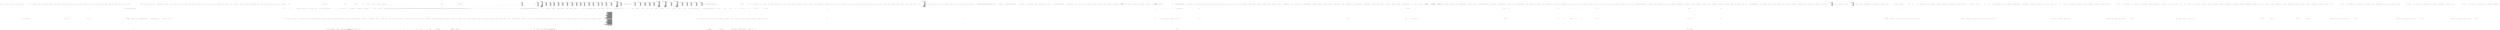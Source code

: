 digraph  {
n0 [cluster="QuantConnect.Configuration.Config.Initialize()", label="Entry QuantConnect.Configuration.Config.Initialize()", span="62-62"];
n1 [cluster="QuantConnect.Configuration.Config.Initialize()", label="var file = ''''", span="64-64"];
n2 [cluster="QuantConnect.Configuration.Config.Initialize()", label=_loaded, span="66-66"];
n3 [cluster="QuantConnect.Configuration.Config.Initialize()", label="return;", span="66-66"];
n4 [cluster="QuantConnect.Configuration.Config.Initialize()", label="File.Exists(_config)", span="69-69"];
n5 [cluster="QuantConnect.Configuration.Config.Initialize()", label="file = File.ReadAllText(_config)", span="71-71"];
n7 [cluster="QuantConnect.Configuration.Config.Initialize()", label="_loaded = true", span="75-75"];
n9 [cluster="System.IO.File.Exists(string)", label="Entry System.IO.File.Exists(string)", span="0-0"];
n6 [cluster="QuantConnect.Configuration.Config.Initialize()", label="_settings = JsonConvert.DeserializeObject<Dictionary<string, string>>(file)", span="72-72"];
n10 [cluster="System.IO.File.ReadAllText(string)", label="Entry System.IO.File.ReadAllText(string)", span="0-0"];
n11 [cluster="Unk.>", label="Entry Unk.>", span=""];
n8 [cluster="QuantConnect.Configuration.Config.Initialize()", label="Exit QuantConnect.Configuration.Config.Initialize()", span="62-62"];
n12 [cluster="QuantConnect.Configuration.Config.Get(string, string)", label="Entry QuantConnect.Configuration.Config.Get(string, string)", span="84-84"];
n13 [cluster="QuantConnect.Configuration.Config.Get(string, string)", label="var value = ''''", span="86-86"];
n16 [cluster="QuantConnect.Configuration.Config.Get(string, string)", label="_settings != null && _settings.ContainsKey(key)", span="91-91"];
n17 [cluster="QuantConnect.Configuration.Config.Get(string, string)", label="value = _settings[key]", span="93-93"];
n18 [cluster="QuantConnect.Configuration.Config.Get(string, string)", label="value = defaultValue", span="97-97"];
n19 [cluster="QuantConnect.Configuration.Config.Get(string, string)", label="Log.Trace(''Config.Get(): Configuration key not found. Key: '' + key + '' - Using default value: ''+ defaultValue)", span="98-98"];
n14 [cluster="QuantConnect.Configuration.Config.Get(string, string)", label="!_loaded", span="89-89"];
n15 [cluster="QuantConnect.Configuration.Config.Get(string, string)", label="Initialize()", span="89-89"];
n24 [cluster="System.Collections.Generic.Dictionary<TKey, TValue>.ContainsKey(TKey)", label="Entry System.Collections.Generic.Dictionary<TKey, TValue>.ContainsKey(TKey)", span="0-0"];
n22 [cluster="QuantConnect.Configuration.Config.Get(string, string)", label="return value;", span="105-105"];
n20 [cluster="QuantConnect.Configuration.Config.Get(string, string)", label=Exception, span="101-101"];
n25 [cluster="QuantConnect.Logging.Log.Trace(string, bool)", label="Entry QuantConnect.Logging.Log.Trace(string, bool)", span="130-130"];
n21 [cluster="QuantConnect.Configuration.Config.Get(string, string)", label="Log.Error(''Config.Get(): '' + err.Message)", span="103-103"];
n26 [cluster="QuantConnect.Logging.Log.Error(string, bool)", label="Entry QuantConnect.Logging.Log.Error(string, bool)", span="83-83"];
n23 [cluster="QuantConnect.Configuration.Config.Get(string, string)", label="Exit QuantConnect.Configuration.Config.Get(string, string)", span="84-84"];
n27 [cluster="QuantConnect.Configuration.Config.Set(string, string)", label="Entry QuantConnect.Configuration.Config.Set(string, string)", span="113-113"];
n28 [cluster="QuantConnect.Configuration.Config.Set(string, string)", label="_settings[key] = value", span="115-115"];
n29 [cluster="QuantConnect.Configuration.Config.Set(string, string)", label="Exit QuantConnect.Configuration.Config.Set(string, string)", span="113-113"];
n30 [cluster="QuantConnect.Configuration.Config.GetBool(string, bool)", label="Entry QuantConnect.Configuration.Config.GetBool(string, bool)", span="124-124"];
n31 [cluster="QuantConnect.Configuration.Config.GetBool(string, bool)", label="return GetValue(key, defaultValue);", span="126-126"];
n32 [cluster="QuantConnect.Configuration.Config.GetBool(string, bool)", label="Exit QuantConnect.Configuration.Config.GetBool(string, bool)", span="124-124"];
n33 [cluster="QuantConnect.Configuration.Config.GetValue<T>(string, T)", label="Entry QuantConnect.Configuration.Config.GetValue<T>(string, T)", span="159-159"];
n34 [cluster="QuantConnect.Configuration.Config.GetInt(string, int)", label="Entry QuantConnect.Configuration.Config.GetInt(string, int)", span="135-135"];
n35 [cluster="QuantConnect.Configuration.Config.GetInt(string, int)", label="return GetValue(key, defaultValue);", span="137-137"];
n36 [cluster="QuantConnect.Configuration.Config.GetInt(string, int)", label="Exit QuantConnect.Configuration.Config.GetInt(string, int)", span="135-135"];
n37 [cluster="QuantConnect.Configuration.Config.GetDouble(string, double)", label="Entry QuantConnect.Configuration.Config.GetDouble(string, double)", span="146-146"];
n38 [cluster="QuantConnect.Configuration.Config.GetDouble(string, double)", label="return GetValue(key, defaultValue);", span="148-148"];
n39 [cluster="QuantConnect.Configuration.Config.GetDouble(string, double)", label="Exit QuantConnect.Configuration.Config.GetDouble(string, double)", span="146-146"];
n40 [cluster="QuantConnect.Configuration.Config.GetValue<T>(string, T)", label="var value = Get(key)", span="162-162"];
n42 [cluster="QuantConnect.Configuration.Config.GetValue<T>(string, T)", label="Log.Trace(''Config.GetValue(): '' + key + '' - Using default value: '' + defaultValue)", span="165-165"];
n43 [cluster="QuantConnect.Configuration.Config.GetValue<T>(string, T)", label="return defaultValue;", span="166-166"];
n41 [cluster="QuantConnect.Configuration.Config.GetValue<T>(string, T)", label="string.IsNullOrEmpty(value)", span="163-163"];
n46 [cluster="QuantConnect.Configuration.Config.GetValue<T>(string, T)", label="return (T) Enum.Parse(type, value);", span="172-172"];
n47 [cluster="QuantConnect.Configuration.Config.GetValue<T>(string, T)", label="return (T)Convert.ChangeType(value, type);", span="174-174"];
n44 [cluster="QuantConnect.Configuration.Config.GetValue<T>(string, T)", label="var type = typeof (T)", span="169-169"];
n49 [cluster="string.IsNullOrEmpty(string)", label="Entry string.IsNullOrEmpty(string)", span="0-0"];
n45 [cluster="QuantConnect.Configuration.Config.GetValue<T>(string, T)", label="type.IsEnum", span="170-170"];
n48 [cluster="QuantConnect.Configuration.Config.GetValue<T>(string, T)", label="Exit QuantConnect.Configuration.Config.GetValue<T>(string, T)", span="159-159"];
n50 [cluster="System.Enum.Parse(System.Type, string)", label="Entry System.Enum.Parse(System.Type, string)", span="0-0"];
n51 [cluster="System.Convert.ChangeType(object, System.Type)", label="Entry System.Convert.ChangeType(object, System.Type)", span="0-0"];
m1_24 [cluster="System.Collections.Generic.Dictionary<TKey, TValue>.ContainsKey(TKey)", file="DailyAlgorithm.cs", label="Entry System.Collections.Generic.Dictionary<TKey, TValue>.ContainsKey(TKey)", span="0-0"];
m1_30 [cluster="QuantConnect.Configuration.Config.GetBool(string, bool)", file="DailyAlgorithm.cs", label="Entry QuantConnect.Configuration.Config.GetBool(string, bool)", span="124-124"];
m1_31 [cluster="QuantConnect.Configuration.Config.GetBool(string, bool)", file="DailyAlgorithm.cs", label="return GetValue(key, defaultValue);", span="126-126"];
m1_32 [cluster="QuantConnect.Configuration.Config.GetBool(string, bool)", file="DailyAlgorithm.cs", label="Exit QuantConnect.Configuration.Config.GetBool(string, bool)", span="124-124"];
m1_20 [cluster="QuantConnect.Configuration.Config.Get(string, string)", file="DailyAlgorithm.cs", label=Exception, span="101-101"];
m1_27 [cluster="QuantConnect.Configuration.Config.Set(string, string)", file="DailyAlgorithm.cs", label="Entry QuantConnect.Configuration.Config.Set(string, string)", span="113-113"];
m1_28 [cluster="QuantConnect.Configuration.Config.Set(string, string)", file="DailyAlgorithm.cs", label="_settings[key] = value", span="115-115"];
m1_29 [cluster="QuantConnect.Configuration.Config.Set(string, string)", file="DailyAlgorithm.cs", label="Exit QuantConnect.Configuration.Config.Set(string, string)", span="113-113"];
m1_13 [cluster="QuantConnect.Configuration.Config.Get(string, string)", file="DailyAlgorithm.cs", label="var value = ''''", span="86-86"];
m1_14 [cluster="QuantConnect.Configuration.Config.Get(string, string)", file="DailyAlgorithm.cs", label="!_loaded", span="89-89"];
m1_15 [cluster="QuantConnect.Configuration.Config.Get(string, string)", file="DailyAlgorithm.cs", label="Initialize()", span="89-89"];
m1_34 [cluster="QuantConnect.Configuration.Config.GetInt(string, int)", file="DailyAlgorithm.cs", label="Entry QuantConnect.Configuration.Config.GetInt(string, int)", span="135-135"];
m1_35 [cluster="QuantConnect.Configuration.Config.GetInt(string, int)", file="DailyAlgorithm.cs", label="return GetValue(key, defaultValue);", span="137-137"];
m1_36 [cluster="QuantConnect.Configuration.Config.GetInt(string, int)", file="DailyAlgorithm.cs", label="Exit QuantConnect.Configuration.Config.GetInt(string, int)", span="135-135"];
m1_26 [cluster="QuantConnect.Logging.Log.Error(string, bool)", file="DailyAlgorithm.cs", label="Entry QuantConnect.Logging.Log.Error(string, bool)", span="83-83"];
m1_11 [cluster="QuantConnect.Algorithm.Framework.Signals.ConstantSignalModel.Update(QuantConnect.Algorithm.Framework.QCAlgorithmFramework, QuantConnect.Data.Slice)", file="DailyAlgorithm.cs", label="Exit QuantConnect.Algorithm.Framework.Signals.ConstantSignalModel.Update(QuantConnect.Algorithm.Framework.QCAlgorithmFramework, QuantConnect.Data.Slice)", span="69-69"];
m1_33 [cluster="QuantConnect.Configuration.Config.GetValue<T>(string, T)", file="DailyAlgorithm.cs", label="Entry QuantConnect.Configuration.Config.GetValue<T>(string, T)", span="159-159"];
m1_40 [cluster="QuantConnect.Configuration.Config.GetValue<T>(string, T)", file="DailyAlgorithm.cs", label="var value = Get(key)", span="162-162"];
m1_42 [cluster="QuantConnect.Configuration.Config.GetValue<T>(string, T)", file="DailyAlgorithm.cs", label="Log.Trace(''Config.GetValue(): '' + key + '' - Using default value: '' + defaultValue)", span="165-165"];
m1_43 [cluster="QuantConnect.Configuration.Config.GetValue<T>(string, T)", file="DailyAlgorithm.cs", label="return defaultValue;", span="166-166"];
m1_41 [cluster="QuantConnect.Configuration.Config.GetValue<T>(string, T)", file="DailyAlgorithm.cs", label="string.IsNullOrEmpty(value)", span="163-163"];
m1_46 [cluster="QuantConnect.Configuration.Config.GetValue<T>(string, T)", file="DailyAlgorithm.cs", label="return (T) Enum.Parse(type, value);", span="172-172"];
m1_47 [cluster="QuantConnect.Configuration.Config.GetValue<T>(string, T)", file="DailyAlgorithm.cs", label="return (T)Convert.ChangeType(value, type);", span="174-174"];
m1_44 [cluster="QuantConnect.Configuration.Config.GetValue<T>(string, T)", file="DailyAlgorithm.cs", label="var type = typeof (T)", span="169-169"];
m1_45 [cluster="QuantConnect.Configuration.Config.GetValue<T>(string, T)", file="DailyAlgorithm.cs", label="type.IsEnum", span="170-170"];
m1_48 [cluster="QuantConnect.Configuration.Config.GetValue<T>(string, T)", file="DailyAlgorithm.cs", label="Exit QuantConnect.Configuration.Config.GetValue<T>(string, T)", span="159-159"];
m1_50 [cluster="System.Enum.Parse(System.Type, string)", file="DailyAlgorithm.cs", label="Entry System.Enum.Parse(System.Type, string)", span="0-0"];
m1_9 [cluster="System.IO.File.Exists(string)", file="DailyAlgorithm.cs", label="Entry System.IO.File.Exists(string)", span="0-0"];
m1_10 [cluster="QuantConnect.Algorithm.Framework.Signals.ConstantSignalModel.Update(QuantConnect.Algorithm.Framework.QCAlgorithmFramework, QuantConnect.Data.Slice)", file="DailyAlgorithm.cs", label="return _securities.Select(security => new Signal(\r\n                security.Symbol,\r\n                _type,\r\n                _direction,\r\n                _percentChange,\r\n                _confidence,\r\n                _period\r\n            ));", span="71-78"];
m1_4 [cluster="QuantConnect.Configuration.Config.Initialize()", color=green, community=0, file="DailyAlgorithm.cs", label="File.Exists(_config)", prediction=0, span="69-69"];
m1_5 [cluster="QuantConnect.Configuration.Config.Initialize()", file="DailyAlgorithm.cs", label="file = File.ReadAllText(_config)", span="71-71"];
m1_6 [cluster="QuantConnect.Configuration.Config.Initialize()", file="DailyAlgorithm.cs", label="_settings = JsonConvert.DeserializeObject<Dictionary<string, string>>(file)", span="72-72"];
m1_7 [cluster="QuantConnect.Configuration.Config.Initialize()", file="DailyAlgorithm.cs", label="_loaded = true", span="75-75"];
m1_8 [cluster="QuantConnect.Configuration.Config.Initialize()", file="DailyAlgorithm.cs", label="Exit QuantConnect.Configuration.Config.Initialize()", span="62-62"];
m1_37 [cluster="QuantConnect.Configuration.Config.GetDouble(string, double)", file="DailyAlgorithm.cs", label="Entry QuantConnect.Configuration.Config.GetDouble(string, double)", span="146-146"];
m1_38 [cluster="QuantConnect.Configuration.Config.GetDouble(string, double)", file="DailyAlgorithm.cs", label="return GetValue(key, defaultValue);", span="148-148"];
m1_39 [cluster="QuantConnect.Configuration.Config.GetDouble(string, double)", file="DailyAlgorithm.cs", label="Exit QuantConnect.Configuration.Config.GetDouble(string, double)", span="146-146"];
m1_49 [cluster="string.IsNullOrEmpty(string)", file="DailyAlgorithm.cs", label="Entry string.IsNullOrEmpty(string)", span="0-0"];
m1_25 [cluster="QuantConnect.Logging.Log.Trace(string, bool)", file="DailyAlgorithm.cs", label="Entry QuantConnect.Logging.Log.Trace(string, bool)", span="130-130"];
m1_12 [cluster="QuantConnect.Configuration.Config.Get(string, string)", file="DailyAlgorithm.cs", label="Entry QuantConnect.Configuration.Config.Get(string, string)", span="84-84"];
m1_51 [cluster="System.Convert.ChangeType(object, System.Type)", file="DailyAlgorithm.cs", label="Entry System.Convert.ChangeType(object, System.Type)", span="0-0"];
m1_16 [cluster="QuantConnect.Configuration.Config.Get(string, string)", file="DailyAlgorithm.cs", label="_settings != null && _settings.ContainsKey(key)", span="91-91"];
m1_17 [cluster="QuantConnect.Algorithm.Framework.Signals.ConstantSignalModel.OnSecuritiesChanged(QuantConnect.Algorithm.Framework.QCAlgorithmFramework, QuantConnect.Data.UniverseSelection.SecurityChanges)", file="DailyAlgorithm.cs", label="Entry QuantConnect.Algorithm.Framework.Signals.ConstantSignalModel.OnSecuritiesChanged(QuantConnect.Algorithm.Framework.QCAlgorithmFramework, QuantConnect.Data.UniverseSelection.SecurityChanges)", span="86-86"];
m1_18 [cluster="QuantConnect.Algorithm.Framework.Signals.ConstantSignalModel.OnSecuritiesChanged(QuantConnect.Algorithm.Framework.QCAlgorithmFramework, QuantConnect.Data.UniverseSelection.SecurityChanges)", file="DailyAlgorithm.cs", label="NotifiedSecurityChanges.UpdateCollection(_securities, changes)", span="88-88"];
m1_19 [cluster="QuantConnect.Algorithm.Framework.Signals.ConstantSignalModel.OnSecuritiesChanged(QuantConnect.Algorithm.Framework.QCAlgorithmFramework, QuantConnect.Data.UniverseSelection.SecurityChanges)", file="DailyAlgorithm.cs", label="Exit QuantConnect.Algorithm.Framework.Signals.ConstantSignalModel.OnSecuritiesChanged(QuantConnect.Algorithm.Framework.QCAlgorithmFramework, QuantConnect.Data.UniverseSelection.SecurityChanges)", span="86-86"];
m1_22 [cluster="QuantConnect.Configuration.Config.Get(string, string)", file="DailyAlgorithm.cs", label="return value;", span="105-105"];
m1_21 [cluster="QuantConnect.Configuration.Config.Get(string, string)", file="DailyAlgorithm.cs", label="QuantConnect.Algorithm.Framework.Signals.ConstantSignalModel", span=""];
m1_23 [cluster="QuantConnect.Configuration.Config.Get(string, string)", file="DailyAlgorithm.cs", label="Exit QuantConnect.Configuration.Config.Get(string, string)", span="84-84"];
m1_0 [cluster="QuantConnect.Configuration.Config.Initialize()", file="DailyAlgorithm.cs", label="Entry QuantConnect.Configuration.Config.Initialize()", span="62-62"];
m3_0 [cluster="QuantConnect.Orders.Fees.GDAXFeeModel.GetOrderFee(QuantConnect.Securities.Security, QuantConnect.Orders.Order)", file="InteractiveBrokersBrokerage.cs", label="Entry QuantConnect.Orders.Fees.GDAXFeeModel.GetOrderFee(QuantConnect.Securities.Security, QuantConnect.Orders.Order)", span="35-35"];
m3_1 [cluster="QuantConnect.Orders.Fees.GDAXFeeModel.GetOrderFee(QuantConnect.Securities.Security, QuantConnect.Orders.Order)", file="InteractiveBrokersBrokerage.cs", label="order.Type == OrderType.Limit", span="38-38"];
m3_4 [cluster="QuantConnect.Orders.Fees.GDAXFeeModel.GetOrderFee(QuantConnect.Securities.Security, QuantConnect.Orders.Order)", file="InteractiveBrokersBrokerage.cs", label="decimal fee = security.Price * (order.Quantity < 0 ? (order.Quantity * -1) : order.Quantity) * divisor", span="46-46"];
m3_2 [cluster="QuantConnect.Orders.Fees.GDAXFeeModel.GetOrderFee(QuantConnect.Securities.Security, QuantConnect.Orders.Order)", file="InteractiveBrokersBrokerage.cs", label="return 0m;", span="40-40"];
m3_3 [cluster="QuantConnect.Orders.Fees.GDAXFeeModel.GetOrderFee(QuantConnect.Securities.Security, QuantConnect.Orders.Order)", file="InteractiveBrokersBrokerage.cs", label="decimal divisor = 0.025m", span="44-44"];
m3_5 [cluster="QuantConnect.Orders.Fees.GDAXFeeModel.GetOrderFee(QuantConnect.Securities.Security, QuantConnect.Orders.Order)", file="InteractiveBrokersBrokerage.cs", label="return fee;", span="47-47"];
m3_6 [cluster="QuantConnect.Orders.Fees.GDAXFeeModel.GetOrderFee(QuantConnect.Securities.Security, QuantConnect.Orders.Order)", file="InteractiveBrokersBrokerage.cs", label="Exit QuantConnect.Orders.Fees.GDAXFeeModel.GetOrderFee(QuantConnect.Securities.Security, QuantConnect.Orders.Order)", span="35-35"];
m5_18 [cluster="System.Collections.Generic.HashSet<T>.HashSet()", file="InteractiveBrokersGatewayRunner.cs", label="Entry System.Collections.Generic.HashSet<T>.HashSet()", span="0-0"];
m5_19 [cluster="System.IO.Path.GetExtension(string)", file="InteractiveBrokersGatewayRunner.cs", label="Entry System.IO.Path.GetExtension(string)", span="0-0"];
m5_6 [cluster="QuantConnect.VisualStudioPlugin.PathUtils.GetSolutionFolder(DTE2)", file="InteractiveBrokersGatewayRunner.cs", label="Entry QuantConnect.VisualStudioPlugin.PathUtils.GetSolutionFolder(DTE2)", span="27-27"];
m5_7 [cluster="QuantConnect.VisualStudioPlugin.PathUtils.GetSolutionFolder(DTE2)", file="InteractiveBrokersGatewayRunner.cs", label="return Path.GetDirectoryName(dte2.Solution.FullName);", span="29-29"];
m5_8 [cluster="QuantConnect.VisualStudioPlugin.PathUtils.GetSolutionFolder(DTE2)", file="InteractiveBrokersGatewayRunner.cs", label="Exit QuantConnect.VisualStudioPlugin.PathUtils.GetSolutionFolder(DTE2)", span="27-27"];
m5_21 [cluster="System.Collections.Generic.IEnumerable<TSource>.First<TSource>()", file="InteractiveBrokersGatewayRunner.cs", label="Entry System.Collections.Generic.IEnumerable<TSource>.First<TSource>()", span="0-0"];
m5_0 [cluster="QuantConnect.VisualStudioPlugin.PathUtils.PathUtils()", file="InteractiveBrokersGatewayRunner.cs", label="Entry QuantConnect.VisualStudioPlugin.PathUtils.PathUtils()", span="14-14"];
m5_1 [cluster="QuantConnect.VisualStudioPlugin.PathUtils.PathUtils()", file="InteractiveBrokersGatewayRunner.cs", label="_extensionsDictionary[''.cs''] = Language.CSharp", span="16-16"];
m5_2 [cluster="QuantConnect.VisualStudioPlugin.PathUtils.PathUtils()", file="InteractiveBrokersGatewayRunner.cs", label="_extensionsDictionary[''.java''] = Language.Java", span="17-17"];
m5_3 [cluster="QuantConnect.VisualStudioPlugin.PathUtils.PathUtils()", file="InteractiveBrokersGatewayRunner.cs", label="_extensionsDictionary[''.vb''] = Language.VisualBasic", span="18-18"];
m5_4 [cluster="QuantConnect.VisualStudioPlugin.PathUtils.PathUtils()", file="InteractiveBrokersGatewayRunner.cs", label="_extensionsDictionary[''.fs''] = Language.FSharp", span="19-19"];
m5_5 [cluster="QuantConnect.VisualStudioPlugin.PathUtils.PathUtils()", file="InteractiveBrokersGatewayRunner.cs", label="Exit QuantConnect.VisualStudioPlugin.PathUtils.PathUtils()", span="14-14"];
m5_9 [cluster="Unk.GetDirectoryName", file="InteractiveBrokersGatewayRunner.cs", label="Entry Unk.GetDirectoryName", span=""];
m5_10 [cluster="QuantConnect.VisualStudioPlugin.PathUtils.DetermineProjectLanguage(System.Collections.Generic.List<string>)", file="InteractiveBrokersGatewayRunner.cs", label="Entry QuantConnect.VisualStudioPlugin.PathUtils.DetermineProjectLanguage(System.Collections.Generic.List<string>)", span="37-37"];
m5_11 [cluster="QuantConnect.VisualStudioPlugin.PathUtils.DetermineProjectLanguage(System.Collections.Generic.List<string>)", file="InteractiveBrokersGatewayRunner.cs", label="var extensionsSet = new HashSet<string>()", span="39-39"];
m5_12 [cluster="QuantConnect.VisualStudioPlugin.PathUtils.DetermineProjectLanguage(System.Collections.Generic.List<string>)", file="InteractiveBrokersGatewayRunner.cs", label=filePaths, span="40-40"];
m5_13 [cluster="QuantConnect.VisualStudioPlugin.PathUtils.DetermineProjectLanguage(System.Collections.Generic.List<string>)", file="InteractiveBrokersGatewayRunner.cs", label="extensionsSet.Add(Path.GetExtension(filePath))", span="42-42"];
m5_14 [cluster="QuantConnect.VisualStudioPlugin.PathUtils.DetermineProjectLanguage(System.Collections.Generic.List<string>)", file="InteractiveBrokersGatewayRunner.cs", label="extensionsSet.Count == 1 && _extensionsDictionary.ContainsKey(extensionsSet.First())", span="45-45"];
m5_15 [cluster="QuantConnect.VisualStudioPlugin.PathUtils.DetermineProjectLanguage(System.Collections.Generic.List<string>)", file="InteractiveBrokersGatewayRunner.cs", label="return _extensionsDictionary[extensionsSet.First()];", span="47-47"];
m5_16 [cluster="QuantConnect.VisualStudioPlugin.PathUtils.DetermineProjectLanguage(System.Collections.Generic.List<string>)", file="InteractiveBrokersGatewayRunner.cs", label="return null;", span="50-50"];
m5_17 [cluster="QuantConnect.VisualStudioPlugin.PathUtils.DetermineProjectLanguage(System.Collections.Generic.List<string>)", file="InteractiveBrokersGatewayRunner.cs", label="Exit QuantConnect.VisualStudioPlugin.PathUtils.DetermineProjectLanguage(System.Collections.Generic.List<string>)", span="37-37"];
m5_20 [cluster="System.Collections.Generic.HashSet<T>.Add(T)", file="InteractiveBrokersGatewayRunner.cs", label="Entry System.Collections.Generic.HashSet<T>.Add(T)", span="0-0"];
m6_304 [cluster="QuantConnect.Interfaces.IAlgorithm.GetChartUpdates(bool)", file="QCAlgorithm.Trading.cs", label="Entry QuantConnect.Interfaces.IAlgorithm.GetChartUpdates(bool)", span="471-471"];
m6_241 [cluster="System.Type.GetMethods()", file="QCAlgorithm.Trading.cs", label="Entry System.Type.GetMethods()", span="0-0"];
m6_297 [cluster="QuantConnect.Lean.Engine.Results.IResultHandler.ProcessSynchronousEvents(bool)", file="QCAlgorithm.Trading.cs", label="Entry QuantConnect.Lean.Engine.Results.IResultHandler.ProcessSynchronousEvents(bool)", span="254-254"];
m6_309 [cluster="System.Reflection.MethodBase.GetParameters()", file="QCAlgorithm.Trading.cs", label="Entry System.Reflection.MethodBase.GetParameters()", span="0-0"];
m6_240 [cluster="object.GetType()", file="QCAlgorithm.Trading.cs", label="Entry object.GetType()", span="0-0"];
m6_266 [cluster="QuantConnect.Securities.Cash.Update(QuantConnect.Data.BaseData)", file="QCAlgorithm.Trading.cs", label="Entry QuantConnect.Securities.Cash.Update(QuantConnect.Data.BaseData)", span="80-80"];
m6_59 [cluster="QuantConnect.Lean.Engine.AlgorithmManager.Run(QuantConnect.Packets.AlgorithmNodePacket, QuantConnect.Interfaces.IAlgorithm, QuantConnect.Lean.Engine.DataFeeds.IDataFeed, QuantConnect.Lean.Engine.TransactionHandlers.ITransactionHandler, QuantConnect.Lean.Engine.Results.IResultHandler, QuantConnect.Lean.Engine.RealTime.IRealTimeHandler, QuantConnect.Lean.Engine.Server.ILeanManager, System.Threading.CancellationToken)", file="QCAlgorithm.Trading.cs", label="results.SamplePerformance(_previousTime.Date, Math.Round((algorithm.Portfolio.TotalPortfolioValue - portfolioValue) * 100 / portfolioValue, 10))", span="247-247"];
m6_303 [cluster="QuantConnect.Lean.Engine.Results.IResultHandler.DebugMessage(string)", file="QCAlgorithm.Trading.cs", label="Entry QuantConnect.Lean.Engine.Results.IResultHandler.DebugMessage(string)", span="103-103"];
m6_432 [cluster="System.Collections.Generic.IEnumerable<TSource>.Concat<TSource>(System.Collections.Generic.IEnumerable<TSource>)", file="QCAlgorithm.Trading.cs", label="Entry System.Collections.Generic.IEnumerable<TSource>.Concat<TSource>(System.Collections.Generic.IEnumerable<TSource>)", span="0-0"];
m6_9 [cluster="QuantConnect.Tests.RegressionTests.AlgorithmStatisticsRegression(QuantConnect.Tests.RegressionTests.AlgorithmStatisticsTestParameters)", file="QCAlgorithm.Trading.cs", label="QuantConnect.Configuration.Config.Set(''parameters'', JsonConvert.SerializeObject(intrinioCredentials))", span="46-46"];
m6_107 [cluster="QuantConnect.Lean.Engine.AlgorithmManager.Run(QuantConnect.Packets.AlgorithmNodePacket, QuantConnect.Interfaces.IAlgorithm, QuantConnect.Lean.Engine.DataFeeds.IDataFeed, QuantConnect.Lean.Engine.TransactionHandlers.ITransactionHandler, QuantConnect.Lean.Engine.Results.IResultHandler, QuantConnect.Lean.Engine.RealTime.IRealTimeHandler, QuantConnect.Lean.Engine.Server.ILeanManager, System.Threading.CancellationToken)", color=green, community=0, file="QCAlgorithm.Trading.cs", label="algorithm.RunTimeError = err", prediction=1, span="377-377"];
m6_106 [cluster="QuantConnect.Lean.Engine.AlgorithmManager.Run(QuantConnect.Packets.AlgorithmNodePacket, QuantConnect.Interfaces.IAlgorithm, QuantConnect.Lean.Engine.DataFeeds.IDataFeed, QuantConnect.Lean.Engine.TransactionHandlers.ITransactionHandler, QuantConnect.Lean.Engine.Results.IResultHandler, QuantConnect.Lean.Engine.RealTime.IRealTimeHandler, QuantConnect.Lean.Engine.Server.ILeanManager, System.Threading.CancellationToken)", file="QCAlgorithm.Trading.cs", label=Exception, span="375-375"];
m6_108 [cluster="QuantConnect.Lean.Engine.AlgorithmManager.Run(QuantConnect.Packets.AlgorithmNodePacket, QuantConnect.Interfaces.IAlgorithm, QuantConnect.Lean.Engine.DataFeeds.IDataFeed, QuantConnect.Lean.Engine.TransactionHandlers.ITransactionHandler, QuantConnect.Lean.Engine.Results.IResultHandler, QuantConnect.Lean.Engine.RealTime.IRealTimeHandler, QuantConnect.Lean.Engine.Server.ILeanManager, System.Threading.CancellationToken)", color=green, community=0, file="QCAlgorithm.Trading.cs", label="_algorithm.Status = AlgorithmStatus.RuntimeError", prediction=2, span="378-378"];
m6_113 [cluster="QuantConnect.Lean.Engine.AlgorithmManager.Run(QuantConnect.Packets.AlgorithmNodePacket, QuantConnect.Interfaces.IAlgorithm, QuantConnect.Lean.Engine.DataFeeds.IDataFeed, QuantConnect.Lean.Engine.TransactionHandlers.ITransactionHandler, QuantConnect.Lean.Engine.Results.IResultHandler, QuantConnect.Lean.Engine.RealTime.IRealTimeHandler, QuantConnect.Lean.Engine.Server.ILeanManager, System.Threading.CancellationToken)", color=green, community=0, file="QCAlgorithm.Trading.cs", label="algorithm.OnMarginCallWarning()", prediction=3, span="389-389"];
m6_112 [cluster="QuantConnect.Lean.Engine.AlgorithmManager.Run(QuantConnect.Packets.AlgorithmNodePacket, QuantConnect.Interfaces.IAlgorithm, QuantConnect.Lean.Engine.DataFeeds.IDataFeed, QuantConnect.Lean.Engine.TransactionHandlers.ITransactionHandler, QuantConnect.Lean.Engine.Results.IResultHandler, QuantConnect.Lean.Engine.RealTime.IRealTimeHandler, QuantConnect.Lean.Engine.Server.ILeanManager, System.Threading.CancellationToken)", color=green, community=0, file="QCAlgorithm.Trading.cs", label=issueMarginCallWarning, prediction=4, span="385-385"];
m6_114 [cluster="QuantConnect.Lean.Engine.AlgorithmManager.Run(QuantConnect.Packets.AlgorithmNodePacket, QuantConnect.Interfaces.IAlgorithm, QuantConnect.Lean.Engine.DataFeeds.IDataFeed, QuantConnect.Lean.Engine.TransactionHandlers.ITransactionHandler, QuantConnect.Lean.Engine.Results.IResultHandler, QuantConnect.Lean.Engine.RealTime.IRealTimeHandler, QuantConnect.Lean.Engine.Server.ILeanManager, System.Threading.CancellationToken)", color=green, community=0, file="QCAlgorithm.Trading.cs", label=Exception, prediction=5, span="391-391"];
m6_119 [cluster="QuantConnect.Lean.Engine.AlgorithmManager.Run(QuantConnect.Packets.AlgorithmNodePacket, QuantConnect.Interfaces.IAlgorithm, QuantConnect.Lean.Engine.DataFeeds.IDataFeed, QuantConnect.Lean.Engine.TransactionHandlers.ITransactionHandler, QuantConnect.Lean.Engine.Results.IResultHandler, QuantConnect.Lean.Engine.RealTime.IRealTimeHandler, QuantConnect.Lean.Engine.Server.ILeanManager, System.Threading.CancellationToken)", file="QCAlgorithm.Trading.cs", label="nextMarginCallTime = time + marginCallFrequency", span="400-400"];
m6_115 [cluster="QuantConnect.Lean.Engine.AlgorithmManager.Run(QuantConnect.Packets.AlgorithmNodePacket, QuantConnect.Interfaces.IAlgorithm, QuantConnect.Lean.Engine.DataFeeds.IDataFeed, QuantConnect.Lean.Engine.TransactionHandlers.ITransactionHandler, QuantConnect.Lean.Engine.Results.IResultHandler, QuantConnect.Lean.Engine.RealTime.IRealTimeHandler, QuantConnect.Lean.Engine.Server.ILeanManager, System.Threading.CancellationToken)", color=green, community=0, file="QCAlgorithm.Trading.cs", label="algorithm.RunTimeError = err", prediction=6, span="393-393"];
m6_116 [cluster="QuantConnect.Lean.Engine.AlgorithmManager.Run(QuantConnect.Packets.AlgorithmNodePacket, QuantConnect.Interfaces.IAlgorithm, QuantConnect.Lean.Engine.DataFeeds.IDataFeed, QuantConnect.Lean.Engine.TransactionHandlers.ITransactionHandler, QuantConnect.Lean.Engine.Results.IResultHandler, QuantConnect.Lean.Engine.RealTime.IRealTimeHandler, QuantConnect.Lean.Engine.Server.ILeanManager, System.Threading.CancellationToken)", color=green, community=0, file="QCAlgorithm.Trading.cs", label="_algorithm.Status = AlgorithmStatus.RuntimeError", prediction=7, span="394-394"];
m6_98 [cluster="QuantConnect.Lean.Engine.AlgorithmManager.Run(QuantConnect.Packets.AlgorithmNodePacket, QuantConnect.Interfaces.IAlgorithm, QuantConnect.Lean.Engine.DataFeeds.IDataFeed, QuantConnect.Lean.Engine.TransactionHandlers.ITransactionHandler, QuantConnect.Lean.Engine.Results.IResultHandler, QuantConnect.Lean.Engine.RealTime.IRealTimeHandler, QuantConnect.Lean.Engine.Server.ILeanManager, System.Threading.CancellationToken)", file="QCAlgorithm.Trading.cs", label="var marginCallOrders = algorithm.Portfolio.ScanForMarginCall(out issueMarginCallWarning)", span="357-357"];
m6_99 [cluster="QuantConnect.Lean.Engine.AlgorithmManager.Run(QuantConnect.Packets.AlgorithmNodePacket, QuantConnect.Interfaces.IAlgorithm, QuantConnect.Lean.Engine.DataFeeds.IDataFeed, QuantConnect.Lean.Engine.TransactionHandlers.ITransactionHandler, QuantConnect.Lean.Engine.Results.IResultHandler, QuantConnect.Lean.Engine.RealTime.IRealTimeHandler, QuantConnect.Lean.Engine.Server.ILeanManager, System.Threading.CancellationToken)", file="QCAlgorithm.Trading.cs", label="marginCallOrders.Count != 0", span="358-358"];
m6_109 [cluster="QuantConnect.Lean.Engine.AlgorithmManager.Run(QuantConnect.Packets.AlgorithmNodePacket, QuantConnect.Interfaces.IAlgorithm, QuantConnect.Lean.Engine.DataFeeds.IDataFeed, QuantConnect.Lean.Engine.TransactionHandlers.ITransactionHandler, QuantConnect.Lean.Engine.Results.IResultHandler, QuantConnect.Lean.Engine.RealTime.IRealTimeHandler, QuantConnect.Lean.Engine.Server.ILeanManager, System.Threading.CancellationToken)", color=green, community=0, file="QCAlgorithm.Trading.cs", label="var locator = executingMarginCall ? ''Portfolio.MarginCallModel.ExecuteMarginCall'' : ''OnMarginCall''", prediction=8, span="379-379"];
m6_102 [cluster="QuantConnect.Lean.Engine.AlgorithmManager.Run(QuantConnect.Packets.AlgorithmNodePacket, QuantConnect.Interfaces.IAlgorithm, QuantConnect.Lean.Engine.DataFeeds.IDataFeed, QuantConnect.Lean.Engine.TransactionHandlers.ITransactionHandler, QuantConnect.Lean.Engine.Results.IResultHandler, QuantConnect.Lean.Engine.RealTime.IRealTimeHandler, QuantConnect.Lean.Engine.Server.ILeanManager, System.Threading.CancellationToken)", file="QCAlgorithm.Trading.cs", label="executingMarginCall = true", span="366-366"];
m6_110 [cluster="QuantConnect.Lean.Engine.AlgorithmManager.Run(QuantConnect.Packets.AlgorithmNodePacket, QuantConnect.Interfaces.IAlgorithm, QuantConnect.Lean.Engine.DataFeeds.IDataFeed, QuantConnect.Lean.Engine.TransactionHandlers.ITransactionHandler, QuantConnect.Lean.Engine.Results.IResultHandler, QuantConnect.Lean.Engine.RealTime.IRealTimeHandler, QuantConnect.Lean.Engine.Server.ILeanManager, System.Threading.CancellationToken)", color=green, community=0, file="QCAlgorithm.Trading.cs", label="Log.Error(string.Format(''AlgorithmManager.Run(): RuntimeError: {0}: '', locator) + err)", prediction=9, span="380-380"];
m6_111 [cluster="QuantConnect.Lean.Engine.AlgorithmManager.Run(QuantConnect.Packets.AlgorithmNodePacket, QuantConnect.Interfaces.IAlgorithm, QuantConnect.Lean.Engine.DataFeeds.IDataFeed, QuantConnect.Lean.Engine.TransactionHandlers.ITransactionHandler, QuantConnect.Lean.Engine.Results.IResultHandler, QuantConnect.Lean.Engine.RealTime.IRealTimeHandler, QuantConnect.Lean.Engine.Server.ILeanManager, System.Threading.CancellationToken)", color=green, community=0, file="QCAlgorithm.Trading.cs", label="return;", prediction=10, span="381-381"];
m6_117 [cluster="QuantConnect.Lean.Engine.AlgorithmManager.Run(QuantConnect.Packets.AlgorithmNodePacket, QuantConnect.Interfaces.IAlgorithm, QuantConnect.Lean.Engine.DataFeeds.IDataFeed, QuantConnect.Lean.Engine.TransactionHandlers.ITransactionHandler, QuantConnect.Lean.Engine.Results.IResultHandler, QuantConnect.Lean.Engine.RealTime.IRealTimeHandler, QuantConnect.Lean.Engine.Server.ILeanManager, System.Threading.CancellationToken)", color=green, community=0, file="QCAlgorithm.Trading.cs", label="Log.Error(''AlgorithmManager.Run(): RuntimeError: OnMarginCallWarning: '' + err)", prediction=11, span="395-395"];
m6_118 [cluster="QuantConnect.Lean.Engine.AlgorithmManager.Run(QuantConnect.Packets.AlgorithmNodePacket, QuantConnect.Interfaces.IAlgorithm, QuantConnect.Lean.Engine.DataFeeds.IDataFeed, QuantConnect.Lean.Engine.TransactionHandlers.ITransactionHandler, QuantConnect.Lean.Engine.Results.IResultHandler, QuantConnect.Lean.Engine.RealTime.IRealTimeHandler, QuantConnect.Lean.Engine.Server.ILeanManager, System.Threading.CancellationToken)", color=green, community=0, file="QCAlgorithm.Trading.cs", label="return;", prediction=12, span="396-396"];
m6_10 [cluster="QuantConnect.Tests.RegressionTests.AlgorithmStatisticsRegression(QuantConnect.Tests.RegressionTests.AlgorithmStatisticsTestParameters)", file="QCAlgorithm.Trading.cs", label="AlgorithmRunner.RunLocalBacktest(parameters.Algorithm, parameters.Statistics, parameters.AlphaStatistics, parameters.Language)", span="49-49"];
m6_11 [cluster="QuantConnect.Tests.RegressionTests.AlgorithmStatisticsRegression(QuantConnect.Tests.RegressionTests.AlgorithmStatisticsTestParameters)", file="QCAlgorithm.Trading.cs", label="Exit QuantConnect.Tests.RegressionTests.AlgorithmStatisticsRegression(QuantConnect.Tests.RegressionTests.AlgorithmStatisticsTestParameters)", span="26-26"];
m6_12 [cluster="QuantConnect.Configuration.Config.Set(string, string)", file="QCAlgorithm.Trading.cs", label="Entry QuantConnect.Configuration.Config.Set(string, string)", span="118-118"];
m6_13 [cluster="System.Collections.Generic.Dictionary<TKey, TValue>.Dictionary()", file="QCAlgorithm.Trading.cs", label="Entry System.Collections.Generic.Dictionary<TKey, TValue>.Dictionary()", span="0-0"];
m6_20 [cluster="QuantConnect.Tests.RegressionTests.GetRegressionTestParameters()", file="QCAlgorithm.Trading.cs", label="var basicTemplateFrameworkStatistics = new Dictionary<string, string>\r\n            {\r\n                {''Total Trades'', ''1''},\r\n                {''Average Win'', ''0%''},\r\n                {''Average Loss'', ''0%''},\r\n                {''Compounding Annual Return'', ''264.956%''},\r\n                {''Drawdown'', ''2.200%''},\r\n                {''Expectancy'', ''0''},\r\n                {''Net Profit'', ''1.669%''},\r\n                {''Sharpe Ratio'', ''4.411''},\r\n                {''Loss Rate'', ''0%''},\r\n                {''Win Rate'', ''0%''},\r\n                {''Profit-Loss Ratio'', ''0''},\r\n                {''Alpha'', ''0.007''},\r\n                {''Beta'', ''76.375''},\r\n                {''Annual Standard Deviation'', ''0.193''},\r\n                {''Annual Variance'', ''0.037''},\r\n                {''Information Ratio'', ''4.355''},\r\n                {''Tracking Error'', ''0.193''},\r\n                {''Treynor Ratio'', ''0.011''},\r\n                {''Total Fees'', ''$3.09''},\r\n                {''Total Insights Generated'', ''100''},\r\n                {''Total Insights Closed'', ''99''},\r\n                {''Total Insights Analysis Completed'', ''86''},\r\n                {''Long Insight Count'', ''100''},\r\n                {''Short Insight Count'', ''0''},\r\n                {''Long/Short Ratio'', ''100%''},\r\n                {''Estimated Monthly Alpha Value'', ''$167506.2210''},\r\n                {''Total Accumulated Estimated Alpha Value'', ''$26987.1134''},\r\n                {''Mean Population Estimated Insight Value'', ''$272.5971''},\r\n                {''Mean Population Direction'', ''48.8372%''},\r\n                {''Mean Population Magnitude'', ''48.8372%''},\r\n                {''Rolling Averaged Population Direction'', ''68.2411%''},\r\n                {''Rolling Averaged Population Magnitude'', ''68.2411%''},\r\n            }", span="100-134"];
m6_22 [cluster="QuantConnect.Tests.RegressionTests.GetRegressionTestParameters()", file="QCAlgorithm.Trading.cs", label="var limitFillRegressionStatistics = new Dictionary<string, string>\r\n            {\r\n                {''Total Trades'', ''34''},\r\n                {''Average Win'', ''0.02%''},\r\n                {''Average Loss'', ''-0.02%''},\r\n                {''Compounding Annual Return'', ''9.733%''},\r\n                {''Drawdown'', ''0.400%''},\r\n                {''Expectancy'', ''0.513''},\r\n                {''Net Profit'', ''0.119%''},\r\n                {''Sharpe Ratio'', ''1.954''},\r\n                {''Loss Rate'', ''25%''},\r\n                {''Win Rate'', ''75%''},\r\n                {''Profit-Loss Ratio'', ''1.02''},\r\n                {''Alpha'', ''-0.107''},\r\n                {''Beta'', ''15.186''},\r\n                {''Annual Standard Deviation'', ''0.031''},\r\n                {''Annual Variance'', ''0.001''},\r\n                {''Information Ratio'', ''1.6''},\r\n                {''Tracking Error'', ''0.031''},\r\n                {''Treynor Ratio'', ''0.004''},\r\n                {''Total Fees'', ''$34.00''},\r\n            }", span="159-180"];
m6_23 [cluster="QuantConnect.Tests.RegressionTests.GetRegressionTestParameters()", file="QCAlgorithm.Trading.cs", label="var updateOrderRegressionStatistics = new Dictionary<string, string>\r\n            {\r\n                {''Total Trades'', ''21''},\r\n                {''Average Win'', ''0%''},\r\n                {''Average Loss'', ''-1.71%''},\r\n                {''Compounding Annual Return'', ''-8.289%''},\r\n                {''Drawdown'', ''16.700%''},\r\n                {''Expectancy'', ''-1''},\r\n                {''Net Profit'', ''-15.892%''},\r\n                {''Sharpe Ratio'', ''-1.358''},\r\n                {''Loss Rate'', ''100%''},\r\n                {''Win Rate'', ''0%''},\r\n                {''Profit-Loss Ratio'', ''0''},\r\n                {''Alpha'', ''-0.065''},\r\n                {''Beta'', ''-0.998''},\r\n                {''Annual Standard Deviation'', ''0.062''},\r\n                {''Annual Variance'', ''0.004''},\r\n                {''Information Ratio'', ''-1.679''},\r\n                {''Tracking Error'', ''0.062''},\r\n                {''Treynor Ratio'', ''0.085''},\r\n                {''Total Fees'', ''$21.00''},\r\n            }", span="182-203"];
m6_24 [cluster="QuantConnect.Tests.RegressionTests.GetRegressionTestParameters()", file="QCAlgorithm.Trading.cs", label="var regressionStatistics = new Dictionary<string, string>\r\n            {\r\n                {''Total Trades'', ''5433''},\r\n                {''Average Win'', ''0.00%''},\r\n                {''Average Loss'', ''0.00%''},\r\n                {''Compounding Annual Return'', ''-3.886%''},\r\n                {''Drawdown'', ''0.100%''},\r\n                {''Expectancy'', ''-0.991''},\r\n                {''Net Profit'', ''-0.054%''},\r\n                {''Sharpe Ratio'', ''-30.336''},\r\n                {''Loss Rate'', ''100%''},\r\n                {''Win Rate'', ''0%''},\r\n                {''Profit-Loss Ratio'', ''2.40''},\r\n                {''Alpha'', ''-0.019''},\r\n                {''Beta'', ''-0.339''},\r\n                {''Annual Standard Deviation'', ''0.001''},\r\n                {''Annual Variance'', ''0''},\r\n                {''Information Ratio'', ''-38.93''},\r\n                {''Tracking Error'', ''0.001''},\r\n                {''Treynor Ratio'', ''0.067''},\r\n                {''Total Fees'', ''$5433.00''}\r\n            }", span="205-226"];
m6_25 [cluster="QuantConnect.Tests.RegressionTests.GetRegressionTestParameters()", file="QCAlgorithm.Trading.cs", label="var universeSelectionRegressionStatistics = new Dictionary<string, string>\r\n            {\r\n                {''Total Trades'', ''5''},\r\n                {''Average Win'', ''0.70%''},\r\n                {''Average Loss'', ''0%''},\r\n                {''Compounding Annual Return'', ''-73.872%''},\r\n                {''Drawdown'', ''6.600%''},\r\n                {''Expectancy'', ''0''},\r\n                {''Net Profit'', ''-6.060%''},\r\n                {''Sharpe Ratio'', ''-3.973''},\r\n                {''Loss Rate'', ''0%''},\r\n                {''Win Rate'', ''100%''},\r\n                {''Profit-Loss Ratio'', ''0''},\r\n                {''Alpha'', ''-0.68''},\r\n                {''Beta'', ''-29.799''},\r\n                {''Annual Standard Deviation'', ''0.318''},\r\n                {''Annual Variance'', ''0.101''},\r\n                {''Information Ratio'', ''-4.034''},\r\n                {''Tracking Error'', ''0.318''},\r\n                {''Treynor Ratio'', ''0.042''},\r\n                {''Total Fees'', ''$5.00''},\r\n            }", span="228-249"];
m6_26 [cluster="QuantConnect.Tests.RegressionTests.GetRegressionTestParameters()", file="QCAlgorithm.Trading.cs", label="var customDataRegressionStatistics = new Dictionary<string, string>\r\n            {\r\n                {''Total Trades'', ''1''},\r\n                {''Average Win'', ''0%''},\r\n                {''Average Loss'', ''0%''},\r\n                {''Compounding Annual Return'', ''155.365%''},\r\n                {''Drawdown'', ''84.800%''},\r\n                {''Expectancy'', ''0''},\r\n                {''Net Profit'', ''5123.170%''},\r\n                {''Sharpe Ratio'', ''1.2''},\r\n                {''Loss Rate'', ''0%''},\r\n                {''Win Rate'', ''0%''},\r\n                {''Profit-Loss Ratio'', ''0''},\r\n                {''Alpha'', ''-0.008''},\r\n                {''Beta'', ''73.725''},\r\n                {''Annual Standard Deviation'', ''0.84''},\r\n                {''Annual Variance'', ''0.706''},\r\n                {''Information Ratio'', ''1.183''},\r\n                {''Tracking Error'', ''0.84''},\r\n                {''Treynor Ratio'', ''0.014''},\r\n                {''Total Fees'', ''$0.00''}\r\n            }", span="251-272"];
m6_27 [cluster="QuantConnect.Tests.RegressionTests.GetRegressionTestParameters()", file="QCAlgorithm.Trading.cs", label="var addRemoveSecurityRegressionStatistics = new Dictionary<string, string>\r\n            {\r\n                {''Total Trades'', ''5''},\r\n                {''Average Win'', ''0.49%''},\r\n                {''Average Loss'', ''0%''},\r\n                {''Compounding Annual Return'', ''307.853%''},\r\n                {''Drawdown'', ''1.400%''},\r\n                {''Expectancy'', ''0''},\r\n                {''Net Profit'', ''1.814%''},\r\n                {''Sharpe Ratio'', ''6.474''},\r\n                {''Loss Rate'', ''0%''},\r\n                {''Win Rate'', ''100%''},\r\n                {''Profit-Loss Ratio'', ''0''},\r\n                {''Alpha'', ''0.004''},\r\n                {''Beta'', ''82.594''},\r\n                {''Annual Standard Deviation'', ''0.141''},\r\n                {''Annual Variance'', ''0.02''},\r\n                {''Information Ratio'', ''6.4''},\r\n                {''Tracking Error'', ''0.141''},\r\n                {''Treynor Ratio'', ''0.011''},\r\n                {''Total Fees'', ''$25.20''}\r\n            }", span="274-295"];
m6_28 [cluster="QuantConnect.Tests.RegressionTests.GetRegressionTestParameters()", file="QCAlgorithm.Trading.cs", label="var dropboxBaseDataUniverseSelectionStatistics = new Dictionary<string, string>\r\n            {\r\n                {''Total Trades'', ''90''},\r\n                {''Average Win'', ''0.78%''},\r\n                {''Average Loss'', ''-0.40%''},\r\n                {''Compounding Annual Return'', ''18.626%''},\r\n                {''Drawdown'', ''4.700%''},\r\n                {''Expectancy'', ''1.071''},\r\n                {''Net Profit'', ''18.626%''},\r\n                {''Sharpe Ratio'', ''1.997''},\r\n                {''Loss Rate'', ''30%''},\r\n                {''Win Rate'', ''70%''},\r\n                {''Profit-Loss Ratio'', ''1.97''},\r\n                {''Alpha'', ''0.112''},\r\n                {''Beta'', ''2.998''},\r\n                {''Annual Standard Deviation'', ''0.086''},\r\n                {''Annual Variance'', ''0.007''},\r\n                {''Information Ratio'', ''1.768''},\r\n                {''Tracking Error'', ''0.086''},\r\n                {''Treynor Ratio'', ''0.057''},\r\n                {''Total Fees'', ''$240.17''},\r\n            }", span="297-318"];
m6_29 [cluster="QuantConnect.Tests.RegressionTests.GetRegressionTestParameters()", file="QCAlgorithm.Trading.cs", label="var dropboxUniverseSelectionStatistics = new Dictionary<string, string>\r\n            {\r\n                {''Total Trades'', ''66''},\r\n                {''Average Win'', ''1.06%''},\r\n                {''Average Loss'', ''-0.50%''},\r\n                {''Compounding Annual Return'', ''18.581%''},\r\n                {''Drawdown'', ''7.100%''},\r\n                {''Expectancy'', ''0.815''},\r\n                {''Net Profit'', ''18.581%''},\r\n                {''Sharpe Ratio'', ''1.44''},\r\n                {''Loss Rate'', ''42%''},\r\n                {''Win Rate'', ''58%''},\r\n                {''Profit-Loss Ratio'', ''2.13''},\r\n                {''Alpha'', ''0.309''},\r\n                {''Beta'', ''-10.101''},\r\n                {''Annual Standard Deviation'', ''0.1''},\r\n                {''Annual Variance'', ''0.01''},\r\n                {''Information Ratio'', ''1.277''},\r\n                {''Tracking Error'', ''0.1''},\r\n                {''Treynor Ratio'', ''-0.014''},\r\n                {''Total Fees'', ''$185.37''},\r\n            }", span="320-341"];
m6_30 [cluster="QuantConnect.Tests.RegressionTests.GetRegressionTestParameters()", file="QCAlgorithm.Trading.cs", label="var parameterizedStatistics = new Dictionary<string, string>\r\n            {\r\n                {''Total Trades'', ''1''},\r\n                {''Average Win'', ''0%''},\r\n                {''Average Loss'', ''0%''},\r\n                {''Compounding Annual Return'', ''278.616%''},\r\n                {''Drawdown'', ''0.300%''},\r\n                {''Expectancy'', ''0''},\r\n                {''Net Profit'', ''1.717%''},\r\n                {''Sharpe Ratio'', ''11.017''},\r\n                {''Loss Rate'', ''0%''},\r\n                {''Win Rate'', ''0%''},\r\n                {''Profit-Loss Ratio'', ''0''},\r\n                {''Alpha'', ''0''},\r\n                {''Beta'', ''78.067''},\r\n                {''Annual Standard Deviation'', ''0.078''},\r\n                {''Annual Variance'', ''0.006''},\r\n                {''Information Ratio'', ''10.897''},\r\n                {''Tracking Error'', ''0.078''},\r\n                {''Treynor Ratio'', ''0.011''},\r\n                {''Total Fees'', ''$3.09''},\r\n            }", span="343-364"];
m6_31 [cluster="QuantConnect.Tests.RegressionTests.GetRegressionTestParameters()", file="QCAlgorithm.Trading.cs", label="var historyAlgorithmStatistics = new Dictionary<string, string>\r\n            {\r\n                {''Total Trades'', ''1''},\r\n                {''Average Win'', ''0%''},\r\n                {''Average Loss'', ''0%''},\r\n                {''Compounding Annual Return'', ''372.677%''},\r\n                {''Drawdown'', ''1.100%''},\r\n                {''Expectancy'', ''0''},\r\n                {''Net Profit'', ''1.717%''},\r\n                {''Sharpe Ratio'', ''4.521''},\r\n                {''Loss Rate'', ''0%''},\r\n                {''Win Rate'', ''0%''},\r\n                {''Profit-Loss Ratio'', ''0''},\r\n                {''Alpha'', ''0''},\r\n                {''Beta'', ''79.192''},\r\n                {''Annual Standard Deviation'', ''0.193''},\r\n                {''Annual Variance'', ''0.037''},\r\n                {''Information Ratio'', ''4.466''},\r\n                {''Tracking Error'', ''0.193''},\r\n                {''Treynor Ratio'', ''0.011''},\r\n                {''Total Fees'', ''$3.09''},\r\n            }", span="366-387"];
m6_32 [cluster="QuantConnect.Tests.RegressionTests.GetRegressionTestParameters()", file="QCAlgorithm.Trading.cs", label="var coarseFundamentalTop5AlgorithmStatistics = new Dictionary<string, string>\r\n            {\r\n                {''Total Trades'', ''10''},\r\n                {''Average Win'', ''1.15%''},\r\n                {''Average Loss'', ''-0.47%''},\r\n                {''Compounding Annual Return'', ''-0.746%''},\r\n                {''Drawdown'', ''3.000%''},\r\n                {''Expectancy'', ''-0.313''},\r\n                {''Net Profit'', ''-0.746%''},\r\n                {''Sharpe Ratio'', ''-0.267''},\r\n                {''Loss Rate'', ''80%''},\r\n                {''Win Rate'', ''20%''},\r\n                {''Profit-Loss Ratio'', ''2.44''},\r\n                {''Alpha'', ''-0.008''},\r\n                {''Beta'', ''0.032''},\r\n                {''Annual Standard Deviation'', ''0.027''},\r\n                {''Annual Variance'', ''0.001''},\r\n                {''Information Ratio'', ''-1.014''},\r\n                {''Tracking Error'', ''0.027''},\r\n                {''Treynor Ratio'', ''-0.222''},\r\n                {''Total Fees'', ''$10.61''},\r\n            }", span="389-410"];
m6_34 [cluster="QuantConnect.Tests.RegressionTests.GetRegressionTestParameters()", file="QCAlgorithm.Trading.cs", label="var macdTrendAlgorithmStatistics = new Dictionary<string, string>\r\n            {\r\n                {''Total Trades'', ''84''},\r\n                {''Average Win'', ''4.79%''},\r\n                {''Average Loss'', ''-4.17%''},\r\n                {''Compounding Annual Return'', ''2.967%''},\r\n                {''Drawdown'', ''34.800%''},\r\n                {''Expectancy'', ''0.228''},\r\n                {''Net Profit'', ''37.970%''},\r\n                {''Sharpe Ratio'', ''0.299''},\r\n                {''Loss Rate'', ''43%''},\r\n                {''Win Rate'', ''57%''},\r\n                {''Profit-Loss Ratio'', ''1.15''},\r\n                {''Alpha'', ''0.111''},\r\n                {''Beta'', ''-3.721''},\r\n                {''Annual Standard Deviation'', ''0.124''},\r\n                {''Annual Variance'', ''0.015''},\r\n                {''Information Ratio'', ''0.137''},\r\n                {''Tracking Error'', ''0.124''},\r\n                {''Treynor Ratio'', ''-0.01''},\r\n                {''Total Fees'', ''$420.57''},\r\n            }", span="435-456"];
m6_37 [cluster="QuantConnect.Tests.RegressionTests.GetRegressionTestParameters()", file="QCAlgorithm.Trading.cs", label="var optionOpenInterestRegressionAlgorithmStatistics = new Dictionary<string, string>\r\n            {\r\n                {''Total Trades'', ''2''},\r\n                {''Average Win'', ''0%''},\r\n                {''Average Loss'', ''-0.01%''},\r\n                {''Compounding Annual Return'', ''-2.042%''},\r\n                {''Drawdown'', ''0.000%''},\r\n                {''Expectancy'', ''-1''},\r\n                {''Net Profit'', ''-0.010%''},\r\n                {''Sharpe Ratio'', ''-11.225''},\r\n                {''Loss Rate'', ''100%''},\r\n                {''Win Rate'', ''0%''},\r\n                {''Profit-Loss Ratio'', ''0''},\r\n                {''Alpha'', ''0''},\r\n                {''Beta'', ''-0.036''},\r\n                {''Annual Standard Deviation'', ''0.001''},\r\n                {''Annual Variance'', ''0''},\r\n                {''Information Ratio'', ''-11.225''},\r\n                {''Tracking Error'', ''0.033''},\r\n                {''Treynor Ratio'', ''0.355''},\r\n                {''Total Fees'', ''$0.50''},\r\n            }", span="504-525"];
m6_42 [cluster="QuantConnect.Tests.RegressionTests.GetRegressionTestParameters()", file="QCAlgorithm.Trading.cs", label="var hourSplitStatistics = new Dictionary<string, string>\r\n            {\r\n                {''Total Trades'', ''1''},\r\n                {''Average Win'', ''0%''},\r\n                {''Average Loss'', ''0%''},\r\n                {''Compounding Annual Return'', ''-0.096%''},\r\n                {''Drawdown'', ''0.000%''},\r\n                {''Expectancy'', ''0''},\r\n                {''Net Profit'', ''-0.001%''},\r\n                {''Sharpe Ratio'', ''-11.225''},\r\n                {''Loss Rate'', ''0%''},\r\n                {''Win Rate'', ''0%''},\r\n                {''Profit-Loss Ratio'', ''0''},\r\n                {''Alpha'', ''0''},\r\n                {''Beta'', ''0''},\r\n                {''Annual Standard Deviation'', ''0''},\r\n                {''Annual Variance'', ''0''},\r\n                {''Information Ratio'', ''0''},\r\n                {''Tracking Error'', ''0''},\r\n                {''Treynor Ratio'', ''0''},\r\n                {''Total Fees'', ''$1.00''}\r\n            }", span="619-640"];
m6_43 [cluster="QuantConnect.Tests.RegressionTests.GetRegressionTestParameters()", file="QCAlgorithm.Trading.cs", label="var hourReverseSplitStatistics = new Dictionary<string, string>\r\n            {\r\n                {''Total Trades'', ''1''},\r\n                {''Average Win'', ''0%''},\r\n                {''Average Loss'', ''0%''},\r\n                {''Compounding Annual Return'', ''-1.444%''},\r\n                {''Drawdown'', ''0.000%''},\r\n                {''Expectancy'', ''0''},\r\n                {''Net Profit'', ''-0.007%''},\r\n                {''Sharpe Ratio'', ''-11.225''},\r\n                {''Loss Rate'', ''0%''},\r\n                {''Win Rate'', ''0%''},\r\n                {''Profit-Loss Ratio'', ''0''},\r\n                {''Alpha'', ''0''},\r\n                {''Beta'', ''0''},\r\n                {''Annual Standard Deviation'', ''0.001''},\r\n                {''Annual Variance'', ''0''},\r\n                {''Information Ratio'', ''0''},\r\n                {''Tracking Error'', ''0''},\r\n                {''Treynor Ratio'', ''0''},\r\n                {''Total Fees'', ''$1.00''}\r\n            }", span="642-663"];
m6_47 [cluster="QuantConnect.Tests.RegressionTests.GetRegressionTestParameters()", file="QCAlgorithm.Trading.cs", label="var basicTemplateIntrinioEconomicData = new Dictionary<string, string>\r\n            {\r\n                {''Total Trades'', ''89''},\r\n                {''Average Win'', ''0.09%''},\r\n                {''Average Loss'', ''-0.01%''},\r\n                {''Compounding Annual Return'', ''5.704%''},\r\n                {''Drawdown'', ''4.800%''},\r\n                {''Expectancy'', ''1.469''},\r\n                {''Net Profit'', ''24.865%''},\r\n                {''Sharpe Ratio'', ''1.143''},\r\n                {''Loss Rate'', ''70%''},\r\n                {''Win Rate'', ''30%''},\r\n                {''Profit-Loss Ratio'', ''7.23''},\r\n                {''Alpha'', ''0.065''},\r\n                {''Beta'', ''-0.522''},\r\n                {''Annual Standard Deviation'', ''0.048''},\r\n                {''Annual Variance'', ''0.002''},\r\n                {''Information Ratio'', ''0.74''},\r\n                {''Tracking Error'', ''0.048''},\r\n                {''Treynor Ratio'', ''-0.105''},\r\n                {''Total Fees'', ''$100.58''}\r\n            }", span="734-755"];
m6_50 [cluster="QuantConnect.Tests.RegressionTests.GetRegressionTestParameters()", file="QCAlgorithm.Trading.cs", label="var cancelOpenOrdersRegressionAlgorithmStatistics = new Dictionary<string, string>\r\n            {\r\n                {''Total Trades'', ''2''},\r\n                {''Average Win'', ''0%''},\r\n                {''Average Loss'', ''0%''},\r\n                {''Compounding Annual Return'', ''-100.000%''},\r\n                {''Drawdown'', ''5.800%''},\r\n                {''Expectancy'', ''0''},\r\n                {''Net Profit'', ''-3.339%''},\r\n                {''Sharpe Ratio'', ''-11.206''},\r\n                {''Loss Rate'', ''0%''},\r\n                {''Win Rate'', ''0%''},\r\n                {''Profit-Loss Ratio'', ''0''},\r\n                {''Alpha'', ''-8.422''},\r\n                {''Beta'', ''610.348''},\r\n                {''Annual Standard Deviation'', ''0.375''},\r\n                {''Annual Variance'', ''0.141''},\r\n                {''Information Ratio'', ''-11.243''},\r\n                {''Tracking Error'', ''0.375''},\r\n                {''Treynor Ratio'', ''-0.007''},\r\n                {''Total Fees'', ''$0.00''}\r\n            }", span="829-850"];
m6_55 [cluster="QuantConnect.Tests.RegressionTests.GetRegressionTestParameters()", file="QCAlgorithm.Trading.cs", label="Exit QuantConnect.Tests.RegressionTests.GetRegressionTestParameters()", span="52-52"];
m6_56 [cluster="System.Collections.Generic.List<T>.List()", file="QCAlgorithm.Trading.cs", label="Entry System.Collections.Generic.List<T>.List()", span="0-0"];
m6_58 [cluster="Unk.Select", file="QCAlgorithm.Trading.cs", label="Entry Unk.Select", span=""];
m6_60 [cluster="lambda expression", file="QCAlgorithm.Trading.cs", label="Entry lambda expression", span="1044-1044"];
m6_64 [cluster="Unk.SetName", file="QCAlgorithm.Trading.cs", label="Entry Unk.SetName", span=""];
m6_65 [cluster="QuantConnect.Tests.RegressionTests.AlgorithmStatisticsTestParameters.AlgorithmStatisticsTestParameters(string, System.Collections.Generic.Dictionary<string, string>, QuantConnect.Language)", file="QCAlgorithm.Trading.cs", label="Algorithm = algorithm", span="1056-1056"];
m6_67 [cluster="QuantConnect.Tests.RegressionTests.AlgorithmStatisticsTestParameters.AlgorithmStatisticsTestParameters(string, System.Collections.Generic.Dictionary<string, string>, QuantConnect.Language)", file="QCAlgorithm.Trading.cs", label="Language = language", span="1058-1058"];
m6_68 [cluster="QuantConnect.Tests.RegressionTests.AlgorithmStatisticsTestParameters.AlgorithmStatisticsTestParameters(string, System.Collections.Generic.Dictionary<string, string>, QuantConnect.Language)", file="QCAlgorithm.Trading.cs", label="Exit QuantConnect.Tests.RegressionTests.AlgorithmStatisticsTestParameters.AlgorithmStatisticsTestParameters(string, System.Collections.Generic.Dictionary<string, string>, QuantConnect.Language)", span="1054-1054"];
m6_71 [cluster="QuantConnect.Lean.Engine.AlgorithmManager.Run(QuantConnect.Packets.AlgorithmNodePacket, QuantConnect.Interfaces.IAlgorithm, QuantConnect.Lean.Engine.DataFeeds.IDataFeed, QuantConnect.Lean.Engine.TransactionHandlers.ITransactionHandler, QuantConnect.Lean.Engine.Results.IResultHandler, QuantConnect.Lean.Engine.RealTime.IRealTimeHandler, QuantConnect.Lean.Engine.Server.ILeanManager, System.Threading.CancellationToken)", file="QCAlgorithm.Trading.cs", label="methodInvokers[typeof (SymbolChangedEvents)](algorithm, timeSlice.Slice.SymbolChangedEvents)", span="283-283"];
m6_73 [cluster="QuantConnect.Lean.Engine.AlgorithmManager.Run(QuantConnect.Packets.AlgorithmNodePacket, QuantConnect.Interfaces.IAlgorithm, QuantConnect.Lean.Engine.DataFeeds.IDataFeed, QuantConnect.Lean.Engine.TransactionHandlers.ITransactionHandler, QuantConnect.Lean.Engine.Results.IResultHandler, QuantConnect.Lean.Engine.RealTime.IRealTimeHandler, QuantConnect.Lean.Engine.Server.ILeanManager, System.Threading.CancellationToken)", file="QCAlgorithm.Trading.cs", label="transactions.GetOrderTickets(x => x.Status.IsOpen() && x.Symbol == symbol)", span="288-288"];
m6_77 [cluster="QuantConnect.Lean.Engine.AlgorithmManager.Run(QuantConnect.Packets.AlgorithmNodePacket, QuantConnect.Interfaces.IAlgorithm, QuantConnect.Lean.Engine.DataFeeds.IDataFeed, QuantConnect.Lean.Engine.TransactionHandlers.ITransactionHandler, QuantConnect.Lean.Engine.Results.IResultHandler, QuantConnect.Lean.Engine.RealTime.IRealTimeHandler, QuantConnect.Lean.Engine.Server.ILeanManager, System.Threading.CancellationToken)", file="QCAlgorithm.Trading.cs", label="!algorithm.Securities.ContainsKey(security.Symbol)", span="299-299"];
m6_78 [cluster="QuantConnect.Lean.Engine.AlgorithmManager.Run(QuantConnect.Packets.AlgorithmNodePacket, QuantConnect.Interfaces.IAlgorithm, QuantConnect.Lean.Engine.DataFeeds.IDataFeed, QuantConnect.Lean.Engine.TransactionHandlers.ITransactionHandler, QuantConnect.Lean.Engine.Results.IResultHandler, QuantConnect.Lean.Engine.RealTime.IRealTimeHandler, QuantConnect.Lean.Engine.Server.ILeanManager, System.Threading.CancellationToken)", file="QCAlgorithm.Trading.cs", label="algorithm.Securities.Add(security)", span="302-302"];
m6_87 [cluster="QuantConnect.Lean.Engine.AlgorithmManager.Run(QuantConnect.Packets.AlgorithmNodePacket, QuantConnect.Interfaces.IAlgorithm, QuantConnect.Lean.Engine.DataFeeds.IDataFeed, QuantConnect.Lean.Engine.TransactionHandlers.ITransactionHandler, QuantConnect.Lean.Engine.Results.IResultHandler, QuantConnect.Lean.Engine.RealTime.IRealTimeHandler, QuantConnect.Lean.Engine.Server.ILeanManager, System.Threading.CancellationToken)", file="QCAlgorithm.Trading.cs", label="algorithm.TradeBuilder.SetMarketPrice(security.Symbol, security.Price)", span="327-327"];
m6_88 [cluster="QuantConnect.Lean.Engine.AlgorithmManager.Run(QuantConnect.Packets.AlgorithmNodePacket, QuantConnect.Interfaces.IAlgorithm, QuantConnect.Lean.Engine.DataFeeds.IDataFeed, QuantConnect.Lean.Engine.TransactionHandlers.ITransactionHandler, QuantConnect.Lean.Engine.Results.IResultHandler, QuantConnect.Lean.Engine.RealTime.IRealTimeHandler, QuantConnect.Lean.Engine.Server.ILeanManager, System.Threading.CancellationToken)", file="QCAlgorithm.Trading.cs", label="realtime.SetTime(timeSlice.Time)", span="331-331"];
m6_89 [cluster="QuantConnect.Lean.Engine.AlgorithmManager.Run(QuantConnect.Packets.AlgorithmNodePacket, QuantConnect.Interfaces.IAlgorithm, QuantConnect.Lean.Engine.DataFeeds.IDataFeed, QuantConnect.Lean.Engine.TransactionHandlers.ITransactionHandler, QuantConnect.Lean.Engine.Results.IResultHandler, QuantConnect.Lean.Engine.RealTime.IRealTimeHandler, QuantConnect.Lean.Engine.Server.ILeanManager, System.Threading.CancellationToken)", file="QCAlgorithm.Trading.cs", label="transactions.ProcessSynchronousEvents()", span="334-334"];
m6_90 [cluster="QuantConnect.Lean.Engine.AlgorithmManager.Run(QuantConnect.Packets.AlgorithmNodePacket, QuantConnect.Interfaces.IAlgorithm, QuantConnect.Lean.Engine.DataFeeds.IDataFeed, QuantConnect.Lean.Engine.TransactionHandlers.ITransactionHandler, QuantConnect.Lean.Engine.Results.IResultHandler, QuantConnect.Lean.Engine.RealTime.IRealTimeHandler, QuantConnect.Lean.Engine.Server.ILeanManager, System.Threading.CancellationToken)", file="QCAlgorithm.Trading.cs", label="ProcessDelistedSymbols(algorithm, delistings)", span="337-337"];
m6_91 [cluster="QuantConnect.Lean.Engine.AlgorithmManager.Run(QuantConnect.Packets.AlgorithmNodePacket, QuantConnect.Interfaces.IAlgorithm, QuantConnect.Lean.Engine.DataFeeds.IDataFeed, QuantConnect.Lean.Engine.TransactionHandlers.ITransactionHandler, QuantConnect.Lean.Engine.Results.IResultHandler, QuantConnect.Lean.Engine.RealTime.IRealTimeHandler, QuantConnect.Lean.Engine.Server.ILeanManager, System.Threading.CancellationToken)", file="QCAlgorithm.Trading.cs", label="algorithm.Status == AlgorithmStatus.Stopped", span="340-340"];
m6_93 [cluster="QuantConnect.Lean.Engine.AlgorithmManager.Run(QuantConnect.Packets.AlgorithmNodePacket, QuantConnect.Interfaces.IAlgorithm, QuantConnect.Lean.Engine.DataFeeds.IDataFeed, QuantConnect.Lean.Engine.TransactionHandlers.ITransactionHandler, QuantConnect.Lean.Engine.Results.IResultHandler, QuantConnect.Lean.Engine.RealTime.IRealTimeHandler, QuantConnect.Lean.Engine.Server.ILeanManager, System.Threading.CancellationToken)", file="QCAlgorithm.Trading.cs", label="algorithm.RunTimeError != null", span="345-345"];
m6_95 [cluster="QuantConnect.Lean.Engine.AlgorithmManager.Run(QuantConnect.Packets.AlgorithmNodePacket, QuantConnect.Interfaces.IAlgorithm, QuantConnect.Lean.Engine.DataFeeds.IDataFeed, QuantConnect.Lean.Engine.TransactionHandlers.ITransactionHandler, QuantConnect.Lean.Engine.Results.IResultHandler, QuantConnect.Lean.Engine.RealTime.IRealTimeHandler, QuantConnect.Lean.Engine.Server.ILeanManager, System.Threading.CancellationToken)", file="QCAlgorithm.Trading.cs", label="Log.Trace(string.Format(''AlgorithmManager.Run(): Algorithm encountered a runtime error at {0}. Error: {1}'', timeSlice.Time, algorithm.RunTimeError))", span="348-348"];
m6_101 [cluster="QuantConnect.Lean.Engine.AlgorithmManager.Run(QuantConnect.Packets.AlgorithmNodePacket, QuantConnect.Interfaces.IAlgorithm, QuantConnect.Lean.Engine.DataFeeds.IDataFeed, QuantConnect.Lean.Engine.TransactionHandlers.ITransactionHandler, QuantConnect.Lean.Engine.Results.IResultHandler, QuantConnect.Lean.Engine.RealTime.IRealTimeHandler, QuantConnect.Lean.Engine.Server.ILeanManager, System.Threading.CancellationToken)", file="QCAlgorithm.Trading.cs", label="algorithm.OnMarginCall(marginCallOrders)", span="364-364"];
m6_103 [cluster="QuantConnect.Lean.Engine.AlgorithmManager.Run(QuantConnect.Packets.AlgorithmNodePacket, QuantConnect.Interfaces.IAlgorithm, QuantConnect.Lean.Engine.DataFeeds.IDataFeed, QuantConnect.Lean.Engine.TransactionHandlers.ITransactionHandler, QuantConnect.Lean.Engine.Results.IResultHandler, QuantConnect.Lean.Engine.RealTime.IRealTimeHandler, QuantConnect.Lean.Engine.Server.ILeanManager, System.Threading.CancellationToken)", file="QCAlgorithm.Trading.cs", label="var executedTickets = algorithm.Portfolio.MarginCallModel.ExecuteMarginCall(marginCallOrders)", span="369-369"];
m6_105 [cluster="QuantConnect.Lean.Engine.AlgorithmManager.Run(QuantConnect.Packets.AlgorithmNodePacket, QuantConnect.Interfaces.IAlgorithm, QuantConnect.Lean.Engine.DataFeeds.IDataFeed, QuantConnect.Lean.Engine.TransactionHandlers.ITransactionHandler, QuantConnect.Lean.Engine.Results.IResultHandler, QuantConnect.Lean.Engine.RealTime.IRealTimeHandler, QuantConnect.Lean.Engine.Server.ILeanManager, System.Threading.CancellationToken)", file="QCAlgorithm.Trading.cs", label="algorithm.Error(string.Format(''{0} - Executed MarginCallOrder: {1} - Quantity: {2} @ {3}'', algorithm.Time, ticket.Symbol, ticket.Quantity, ticket.AverageFillPrice))", span="372-372"];
m6_121 [cluster="QuantConnect.Lean.Engine.AlgorithmManager.Run(QuantConnect.Packets.AlgorithmNodePacket, QuantConnect.Interfaces.IAlgorithm, QuantConnect.Lean.Engine.DataFeeds.IDataFeed, QuantConnect.Lean.Engine.TransactionHandlers.ITransactionHandler, QuantConnect.Lean.Engine.Results.IResultHandler, QuantConnect.Lean.Engine.RealTime.IRealTimeHandler, QuantConnect.Lean.Engine.Server.ILeanManager, System.Threading.CancellationToken)", file="QCAlgorithm.Trading.cs", label="algorithm.Portfolio.ScanForCashSettlement(algorithm.UtcTime)", span="406-406"];
m6_124 [cluster="QuantConnect.Lean.Engine.AlgorithmManager.Run(QuantConnect.Packets.AlgorithmNodePacket, QuantConnect.Interfaces.IAlgorithm, QuantConnect.Lean.Engine.DataFeeds.IDataFeed, QuantConnect.Lean.Engine.TransactionHandlers.ITransactionHandler, QuantConnect.Lean.Engine.Results.IResultHandler, QuantConnect.Lean.Engine.RealTime.IRealTimeHandler, QuantConnect.Lean.Engine.Server.ILeanManager, System.Threading.CancellationToken)", file="QCAlgorithm.Trading.cs", label="algorithm.OnSecuritiesChanged(timeSlice.SecurityChanges)", span="416-416"];
m6_126 [cluster="QuantConnect.Lean.Engine.AlgorithmManager.Run(QuantConnect.Packets.AlgorithmNodePacket, QuantConnect.Interfaces.IAlgorithm, QuantConnect.Lean.Engine.DataFeeds.IDataFeed, QuantConnect.Lean.Engine.TransactionHandlers.ITransactionHandler, QuantConnect.Lean.Engine.Results.IResultHandler, QuantConnect.Lean.Engine.RealTime.IRealTimeHandler, QuantConnect.Lean.Engine.Server.ILeanManager, System.Threading.CancellationToken)", file="QCAlgorithm.Trading.cs", label="algorithm.RunTimeError = err", span="420-420"];
m6_131 [cluster="QuantConnect.Lean.Engine.AlgorithmManager.Run(QuantConnect.Packets.AlgorithmNodePacket, QuantConnect.Interfaces.IAlgorithm, QuantConnect.Lean.Engine.DataFeeds.IDataFeed, QuantConnect.Lean.Engine.TransactionHandlers.ITransactionHandler, QuantConnect.Lean.Engine.Results.IResultHandler, QuantConnect.Lean.Engine.RealTime.IRealTimeHandler, QuantConnect.Lean.Engine.Server.ILeanManager, System.Threading.CancellationToken)", file="QCAlgorithm.Trading.cs", label="Log.Trace(''AlgorithmManager.Run(): {0}: Applying Dividend for {1}'', algorithm.Time, dividend.Symbol.ToString())", span="430-430"];
m6_132 [cluster="QuantConnect.Lean.Engine.AlgorithmManager.Run(QuantConnect.Packets.AlgorithmNodePacket, QuantConnect.Interfaces.IAlgorithm, QuantConnect.Lean.Engine.DataFeeds.IDataFeed, QuantConnect.Lean.Engine.TransactionHandlers.ITransactionHandler, QuantConnect.Lean.Engine.Results.IResultHandler, QuantConnect.Lean.Engine.RealTime.IRealTimeHandler, QuantConnect.Lean.Engine.Server.ILeanManager, System.Threading.CancellationToken)", file="QCAlgorithm.Trading.cs", label="algorithm.Portfolio.ApplyDividend(dividend)", span="431-431"];
m6_134 [cluster="QuantConnect.Lean.Engine.AlgorithmManager.Run(QuantConnect.Packets.AlgorithmNodePacket, QuantConnect.Interfaces.IAlgorithm, QuantConnect.Lean.Engine.DataFeeds.IDataFeed, QuantConnect.Lean.Engine.TransactionHandlers.ITransactionHandler, QuantConnect.Lean.Engine.Results.IResultHandler, QuantConnect.Lean.Engine.RealTime.IRealTimeHandler, QuantConnect.Lean.Engine.Server.ILeanManager, System.Threading.CancellationToken)", file="QCAlgorithm.Trading.cs", label="Log.Trace(''AlgorithmManager.Run(): {0}: Applying Split for {1}'', algorithm.Time, split.Symbol.ToString())", span="439-439"];
m6_135 [cluster="QuantConnect.Lean.Engine.AlgorithmManager.Run(QuantConnect.Packets.AlgorithmNodePacket, QuantConnect.Interfaces.IAlgorithm, QuantConnect.Lean.Engine.DataFeeds.IDataFeed, QuantConnect.Lean.Engine.TransactionHandlers.ITransactionHandler, QuantConnect.Lean.Engine.Results.IResultHandler, QuantConnect.Lean.Engine.RealTime.IRealTimeHandler, QuantConnect.Lean.Engine.Server.ILeanManager, System.Threading.CancellationToken)", file="QCAlgorithm.Trading.cs", label="algorithm.Portfolio.ApplySplit(split)", span="440-440"];
m6_136 [cluster="QuantConnect.Lean.Engine.AlgorithmManager.Run(QuantConnect.Packets.AlgorithmNodePacket, QuantConnect.Interfaces.IAlgorithm, QuantConnect.Lean.Engine.DataFeeds.IDataFeed, QuantConnect.Lean.Engine.TransactionHandlers.ITransactionHandler, QuantConnect.Lean.Engine.Results.IResultHandler, QuantConnect.Lean.Engine.RealTime.IRealTimeHandler, QuantConnect.Lean.Engine.Server.ILeanManager, System.Threading.CancellationToken)", file="QCAlgorithm.Trading.cs", label="_liveMode || algorithm.Securities[split.Symbol].DataNormalizationMode == DataNormalizationMode.Raw", span="442-442"];
m6_137 [cluster="QuantConnect.Lean.Engine.AlgorithmManager.Run(QuantConnect.Packets.AlgorithmNodePacket, QuantConnect.Interfaces.IAlgorithm, QuantConnect.Lean.Engine.DataFeeds.IDataFeed, QuantConnect.Lean.Engine.TransactionHandlers.ITransactionHandler, QuantConnect.Lean.Engine.Results.IResultHandler, QuantConnect.Lean.Engine.RealTime.IRealTimeHandler, QuantConnect.Lean.Engine.Server.ILeanManager, System.Threading.CancellationToken)", file="QCAlgorithm.Trading.cs", label="var openOrders = transactions.GetOrderTickets(ticket => ticket.Status.IsOpen() && ticket.Symbol == split.Symbol)", span="445-445"];
m6_138 [cluster="QuantConnect.Lean.Engine.AlgorithmManager.Run(QuantConnect.Packets.AlgorithmNodePacket, QuantConnect.Interfaces.IAlgorithm, QuantConnect.Lean.Engine.DataFeeds.IDataFeed, QuantConnect.Lean.Engine.TransactionHandlers.ITransactionHandler, QuantConnect.Lean.Engine.Results.IResultHandler, QuantConnect.Lean.Engine.RealTime.IRealTimeHandler, QuantConnect.Lean.Engine.Server.ILeanManager, System.Threading.CancellationToken)", file="QCAlgorithm.Trading.cs", label="algorithm.BrokerageModel.ApplySplit(openOrders.ToList(), split)", span="446-446"];
m6_140 [cluster="QuantConnect.Lean.Engine.AlgorithmManager.Run(QuantConnect.Packets.AlgorithmNodePacket, QuantConnect.Interfaces.IAlgorithm, QuantConnect.Lean.Engine.DataFeeds.IDataFeed, QuantConnect.Lean.Engine.TransactionHandlers.ITransactionHandler, QuantConnect.Lean.Engine.Results.IResultHandler, QuantConnect.Lean.Engine.RealTime.IRealTimeHandler, QuantConnect.Lean.Engine.Server.ILeanManager, System.Threading.CancellationToken)", file="QCAlgorithm.Trading.cs", label="algorithm.RunTimeError = err", span="451-451"];
m6_153 [cluster="QuantConnect.Lean.Engine.AlgorithmManager.Run(QuantConnect.Packets.AlgorithmNodePacket, QuantConnect.Interfaces.IAlgorithm, QuantConnect.Lean.Engine.DataFeeds.IDataFeed, QuantConnect.Lean.Engine.TransactionHandlers.ITransactionHandler, QuantConnect.Lean.Engine.Results.IResultHandler, QuantConnect.Lean.Engine.RealTime.IRealTimeHandler, QuantConnect.Lean.Engine.Server.ILeanManager, System.Threading.CancellationToken)", file="QCAlgorithm.Trading.cs", label="algorithm.RunTimeError = err", span="483-483"];
m6_162 [cluster="QuantConnect.Lean.Engine.AlgorithmManager.Run(QuantConnect.Packets.AlgorithmNodePacket, QuantConnect.Interfaces.IAlgorithm, QuantConnect.Lean.Engine.DataFeeds.IDataFeed, QuantConnect.Lean.Engine.TransactionHandlers.ITransactionHandler, QuantConnect.Lean.Engine.Results.IResultHandler, QuantConnect.Lean.Engine.RealTime.IRealTimeHandler, QuantConnect.Lean.Engine.Server.ILeanManager, System.Threading.CancellationToken)", file="QCAlgorithm.Trading.cs", label="methodInvoker(algorithm, dataPoint)", span="504-504"];
m6_164 [cluster="QuantConnect.Lean.Engine.AlgorithmManager.Run(QuantConnect.Packets.AlgorithmNodePacket, QuantConnect.Interfaces.IAlgorithm, QuantConnect.Lean.Engine.DataFeeds.IDataFeed, QuantConnect.Lean.Engine.TransactionHandlers.ITransactionHandler, QuantConnect.Lean.Engine.Results.IResultHandler, QuantConnect.Lean.Engine.RealTime.IRealTimeHandler, QuantConnect.Lean.Engine.Server.ILeanManager, System.Threading.CancellationToken)", file="QCAlgorithm.Trading.cs", label="algorithm.RunTimeError = err", span="510-510"];
m6_169 [cluster="QuantConnect.Lean.Engine.AlgorithmManager.Run(QuantConnect.Packets.AlgorithmNodePacket, QuantConnect.Interfaces.IAlgorithm, QuantConnect.Lean.Engine.DataFeeds.IDataFeed, QuantConnect.Lean.Engine.TransactionHandlers.ITransactionHandler, QuantConnect.Lean.Engine.Results.IResultHandler, QuantConnect.Lean.Engine.RealTime.IRealTimeHandler, QuantConnect.Lean.Engine.Server.ILeanManager, System.Threading.CancellationToken)", file="QCAlgorithm.Trading.cs", label="methodInvokers[typeof(Dividends)](algorithm, timeSlice.Slice.Dividends)", span="522-522"];
m6_171 [cluster="QuantConnect.Lean.Engine.AlgorithmManager.Run(QuantConnect.Packets.AlgorithmNodePacket, QuantConnect.Interfaces.IAlgorithm, QuantConnect.Lean.Engine.DataFeeds.IDataFeed, QuantConnect.Lean.Engine.TransactionHandlers.ITransactionHandler, QuantConnect.Lean.Engine.Results.IResultHandler, QuantConnect.Lean.Engine.RealTime.IRealTimeHandler, QuantConnect.Lean.Engine.Server.ILeanManager, System.Threading.CancellationToken)", file="QCAlgorithm.Trading.cs", label="methodInvokers[typeof(Splits)](algorithm, timeSlice.Slice.Splits)", span="526-526"];
m6_173 [cluster="QuantConnect.Lean.Engine.AlgorithmManager.Run(QuantConnect.Packets.AlgorithmNodePacket, QuantConnect.Interfaces.IAlgorithm, QuantConnect.Lean.Engine.DataFeeds.IDataFeed, QuantConnect.Lean.Engine.TransactionHandlers.ITransactionHandler, QuantConnect.Lean.Engine.Results.IResultHandler, QuantConnect.Lean.Engine.RealTime.IRealTimeHandler, QuantConnect.Lean.Engine.Server.ILeanManager, System.Threading.CancellationToken)", file="QCAlgorithm.Trading.cs", label="methodInvokers[typeof(Delistings)](algorithm, timeSlice.Slice.Delistings)", span="530-530"];
m6_175 [cluster="QuantConnect.Lean.Engine.AlgorithmManager.Run(QuantConnect.Packets.AlgorithmNodePacket, QuantConnect.Interfaces.IAlgorithm, QuantConnect.Lean.Engine.DataFeeds.IDataFeed, QuantConnect.Lean.Engine.TransactionHandlers.ITransactionHandler, QuantConnect.Lean.Engine.Results.IResultHandler, QuantConnect.Lean.Engine.RealTime.IRealTimeHandler, QuantConnect.Lean.Engine.Server.ILeanManager, System.Threading.CancellationToken)", file="QCAlgorithm.Trading.cs", label="algorithm.RunTimeError = err", span="535-535"];
m6_179 [cluster="QuantConnect.Lean.Engine.AlgorithmManager.Run(QuantConnect.Packets.AlgorithmNodePacket, QuantConnect.Interfaces.IAlgorithm, QuantConnect.Lean.Engine.DataFeeds.IDataFeed, QuantConnect.Lean.Engine.TransactionHandlers.ITransactionHandler, QuantConnect.Lean.Engine.Results.IResultHandler, QuantConnect.Lean.Engine.RealTime.IRealTimeHandler, QuantConnect.Lean.Engine.Server.ILeanManager, System.Threading.CancellationToken)", file="QCAlgorithm.Trading.cs", label="HandleDelistedSymbols(algorithm, timeSlice.Slice.Delistings, delistings)", span="542-542"];
m6_184 [cluster="QuantConnect.Lean.Engine.AlgorithmManager.Run(QuantConnect.Packets.AlgorithmNodePacket, QuantConnect.Interfaces.IAlgorithm, QuantConnect.Lean.Engine.DataFeeds.IDataFeed, QuantConnect.Lean.Engine.TransactionHandlers.ITransactionHandler, QuantConnect.Lean.Engine.Results.IResultHandler, QuantConnect.Lean.Engine.RealTime.IRealTimeHandler, QuantConnect.Lean.Engine.Server.ILeanManager, System.Threading.CancellationToken)", file="QCAlgorithm.Trading.cs", label="methodInvokers[typeof(TradeBars)](algorithm, timeSlice.Slice.Bars)", span="557-557"];
m6_186 [cluster="QuantConnect.Lean.Engine.AlgorithmManager.Run(QuantConnect.Packets.AlgorithmNodePacket, QuantConnect.Interfaces.IAlgorithm, QuantConnect.Lean.Engine.DataFeeds.IDataFeed, QuantConnect.Lean.Engine.TransactionHandlers.ITransactionHandler, QuantConnect.Lean.Engine.Results.IResultHandler, QuantConnect.Lean.Engine.RealTime.IRealTimeHandler, QuantConnect.Lean.Engine.Server.ILeanManager, System.Threading.CancellationToken)", file="QCAlgorithm.Trading.cs", label="methodInvokers[typeof(QuoteBars)](algorithm, timeSlice.Slice.QuoteBars)", span="558-558"];
m6_188 [cluster="QuantConnect.Lean.Engine.AlgorithmManager.Run(QuantConnect.Packets.AlgorithmNodePacket, QuantConnect.Interfaces.IAlgorithm, QuantConnect.Lean.Engine.DataFeeds.IDataFeed, QuantConnect.Lean.Engine.TransactionHandlers.ITransactionHandler, QuantConnect.Lean.Engine.Results.IResultHandler, QuantConnect.Lean.Engine.RealTime.IRealTimeHandler, QuantConnect.Lean.Engine.Server.ILeanManager, System.Threading.CancellationToken)", file="QCAlgorithm.Trading.cs", label="methodInvokers[typeof(OptionChains)](algorithm, timeSlice.Slice.OptionChains)", span="559-559"];
m6_190 [cluster="QuantConnect.Lean.Engine.AlgorithmManager.Run(QuantConnect.Packets.AlgorithmNodePacket, QuantConnect.Interfaces.IAlgorithm, QuantConnect.Lean.Engine.DataFeeds.IDataFeed, QuantConnect.Lean.Engine.TransactionHandlers.ITransactionHandler, QuantConnect.Lean.Engine.Results.IResultHandler, QuantConnect.Lean.Engine.RealTime.IRealTimeHandler, QuantConnect.Lean.Engine.Server.ILeanManager, System.Threading.CancellationToken)", file="QCAlgorithm.Trading.cs", label="methodInvokers[typeof(Ticks)](algorithm, timeSlice.Slice.Ticks)", span="560-560"];
m6_192 [cluster="QuantConnect.Lean.Engine.AlgorithmManager.Run(QuantConnect.Packets.AlgorithmNodePacket, QuantConnect.Interfaces.IAlgorithm, QuantConnect.Lean.Engine.DataFeeds.IDataFeed, QuantConnect.Lean.Engine.TransactionHandlers.ITransactionHandler, QuantConnect.Lean.Engine.Results.IResultHandler, QuantConnect.Lean.Engine.RealTime.IRealTimeHandler, QuantConnect.Lean.Engine.Server.ILeanManager, System.Threading.CancellationToken)", file="QCAlgorithm.Trading.cs", label="algorithm.RunTimeError = err", span="564-564"];
m6_197 [cluster="QuantConnect.Lean.Engine.AlgorithmManager.Run(QuantConnect.Packets.AlgorithmNodePacket, QuantConnect.Interfaces.IAlgorithm, QuantConnect.Lean.Engine.DataFeeds.IDataFeed, QuantConnect.Lean.Engine.TransactionHandlers.ITransactionHandler, QuantConnect.Lean.Engine.Results.IResultHandler, QuantConnect.Lean.Engine.RealTime.IRealTimeHandler, QuantConnect.Lean.Engine.Server.ILeanManager, System.Threading.CancellationToken)", file="QCAlgorithm.Trading.cs", label="algorithm.OnData(timeSlice.Slice)", span="575-575"];
m6_199 [cluster="QuantConnect.Lean.Engine.AlgorithmManager.Run(QuantConnect.Packets.AlgorithmNodePacket, QuantConnect.Interfaces.IAlgorithm, QuantConnect.Lean.Engine.DataFeeds.IDataFeed, QuantConnect.Lean.Engine.TransactionHandlers.ITransactionHandler, QuantConnect.Lean.Engine.Results.IResultHandler, QuantConnect.Lean.Engine.RealTime.IRealTimeHandler, QuantConnect.Lean.Engine.Server.ILeanManager, System.Threading.CancellationToken)", file="QCAlgorithm.Trading.cs", label="algorithm.RunTimeError = err", span="580-580"];
m6_203 [cluster="QuantConnect.Lean.Engine.AlgorithmManager.Run(QuantConnect.Packets.AlgorithmNodePacket, QuantConnect.Interfaces.IAlgorithm, QuantConnect.Lean.Engine.DataFeeds.IDataFeed, QuantConnect.Lean.Engine.TransactionHandlers.ITransactionHandler, QuantConnect.Lean.Engine.Results.IResultHandler, QuantConnect.Lean.Engine.RealTime.IRealTimeHandler, QuantConnect.Lean.Engine.Server.ILeanManager, System.Threading.CancellationToken)", file="QCAlgorithm.Trading.cs", label="transactions.ProcessSynchronousEvents()", span="588-588"];
m6_205 [cluster="QuantConnect.Lean.Engine.AlgorithmManager.Run(QuantConnect.Packets.AlgorithmNodePacket, QuantConnect.Interfaces.IAlgorithm, QuantConnect.Lean.Engine.DataFeeds.IDataFeed, QuantConnect.Lean.Engine.TransactionHandlers.ITransactionHandler, QuantConnect.Lean.Engine.Results.IResultHandler, QuantConnect.Lean.Engine.RealTime.IRealTimeHandler, QuantConnect.Lean.Engine.Server.ILeanManager, System.Threading.CancellationToken)", file="QCAlgorithm.Trading.cs", label="results.ProcessSynchronousEvents()", span="594-594"];
m6_208 [cluster="QuantConnect.Lean.Engine.AlgorithmManager.Run(QuantConnect.Packets.AlgorithmNodePacket, QuantConnect.Interfaces.IAlgorithm, QuantConnect.Lean.Engine.DataFeeds.IDataFeed, QuantConnect.Lean.Engine.TransactionHandlers.ITransactionHandler, QuantConnect.Lean.Engine.Results.IResultHandler, QuantConnect.Lean.Engine.RealTime.IRealTimeHandler, QuantConnect.Lean.Engine.Server.ILeanManager, System.Threading.CancellationToken)", file="QCAlgorithm.Trading.cs", label="algorithm.OnEndOfAlgorithm()", span="604-604"];
m6_211 [cluster="QuantConnect.Lean.Engine.AlgorithmManager.Run(QuantConnect.Packets.AlgorithmNodePacket, QuantConnect.Interfaces.IAlgorithm, QuantConnect.Lean.Engine.DataFeeds.IDataFeed, QuantConnect.Lean.Engine.TransactionHandlers.ITransactionHandler, QuantConnect.Lean.Engine.Results.IResultHandler, QuantConnect.Lean.Engine.RealTime.IRealTimeHandler, QuantConnect.Lean.Engine.Server.ILeanManager, System.Threading.CancellationToken)", file="QCAlgorithm.Trading.cs", label="algorithm.RunTimeError = new Exception(''Error running OnEndOfAlgorithm(): '' + err.Message, err.InnerException)", span="609-609"];
m6_214 [cluster="QuantConnect.Lean.Engine.AlgorithmManager.Run(QuantConnect.Packets.AlgorithmNodePacket, QuantConnect.Interfaces.IAlgorithm, QuantConnect.Lean.Engine.DataFeeds.IDataFeed, QuantConnect.Lean.Engine.TransactionHandlers.ITransactionHandler, QuantConnect.Lean.Engine.Results.IResultHandler, QuantConnect.Lean.Engine.RealTime.IRealTimeHandler, QuantConnect.Lean.Engine.Server.ILeanManager, System.Threading.CancellationToken)", file="QCAlgorithm.Trading.cs", label="results.ProcessSynchronousEvents(forceProcess: true)", span="615-615"];
m6_217 [cluster="QuantConnect.Lean.Engine.AlgorithmManager.Run(QuantConnect.Packets.AlgorithmNodePacket, QuantConnect.Interfaces.IAlgorithm, QuantConnect.Lean.Engine.DataFeeds.IDataFeed, QuantConnect.Lean.Engine.TransactionHandlers.ITransactionHandler, QuantConnect.Lean.Engine.Results.IResultHandler, QuantConnect.Lean.Engine.RealTime.IRealTimeHandler, QuantConnect.Lean.Engine.Server.ILeanManager, System.Threading.CancellationToken)", file="QCAlgorithm.Trading.cs", label="algorithm.Liquidate()", span="621-621"];
m6_218 [cluster="QuantConnect.Lean.Engine.AlgorithmManager.Run(QuantConnect.Packets.AlgorithmNodePacket, QuantConnect.Interfaces.IAlgorithm, QuantConnect.Lean.Engine.DataFeeds.IDataFeed, QuantConnect.Lean.Engine.TransactionHandlers.ITransactionHandler, QuantConnect.Lean.Engine.Results.IResultHandler, QuantConnect.Lean.Engine.RealTime.IRealTimeHandler, QuantConnect.Lean.Engine.Server.ILeanManager, System.Threading.CancellationToken)", file="QCAlgorithm.Trading.cs", label="results.LogMessage(''Algorithm Liquidated'')", span="622-622"];
m6_219 [cluster="QuantConnect.Lean.Engine.AlgorithmManager.Run(QuantConnect.Packets.AlgorithmNodePacket, QuantConnect.Interfaces.IAlgorithm, QuantConnect.Lean.Engine.DataFeeds.IDataFeed, QuantConnect.Lean.Engine.TransactionHandlers.ITransactionHandler, QuantConnect.Lean.Engine.Results.IResultHandler, QuantConnect.Lean.Engine.RealTime.IRealTimeHandler, QuantConnect.Lean.Engine.Server.ILeanManager, System.Threading.CancellationToken)", file="QCAlgorithm.Trading.cs", label="results.SendStatusUpdate(AlgorithmStatus.Liquidated)", span="623-623"];
m6_222 [cluster="QuantConnect.Lean.Engine.AlgorithmManager.Run(QuantConnect.Packets.AlgorithmNodePacket, QuantConnect.Interfaces.IAlgorithm, QuantConnect.Lean.Engine.DataFeeds.IDataFeed, QuantConnect.Lean.Engine.TransactionHandlers.ITransactionHandler, QuantConnect.Lean.Engine.Results.IResultHandler, QuantConnect.Lean.Engine.RealTime.IRealTimeHandler, QuantConnect.Lean.Engine.Server.ILeanManager, System.Threading.CancellationToken)", file="QCAlgorithm.Trading.cs", label="results.LogMessage(''Algorithm Stopped'')", span="630-630"];
m6_223 [cluster="QuantConnect.Lean.Engine.AlgorithmManager.Run(QuantConnect.Packets.AlgorithmNodePacket, QuantConnect.Interfaces.IAlgorithm, QuantConnect.Lean.Engine.DataFeeds.IDataFeed, QuantConnect.Lean.Engine.TransactionHandlers.ITransactionHandler, QuantConnect.Lean.Engine.Results.IResultHandler, QuantConnect.Lean.Engine.RealTime.IRealTimeHandler, QuantConnect.Lean.Engine.Server.ILeanManager, System.Threading.CancellationToken)", file="QCAlgorithm.Trading.cs", label="results.SendStatusUpdate(AlgorithmStatus.Stopped)", span="631-631"];
m6_226 [cluster="QuantConnect.Lean.Engine.AlgorithmManager.Run(QuantConnect.Packets.AlgorithmNodePacket, QuantConnect.Interfaces.IAlgorithm, QuantConnect.Lean.Engine.DataFeeds.IDataFeed, QuantConnect.Lean.Engine.TransactionHandlers.ITransactionHandler, QuantConnect.Lean.Engine.Results.IResultHandler, QuantConnect.Lean.Engine.RealTime.IRealTimeHandler, QuantConnect.Lean.Engine.Server.ILeanManager, System.Threading.CancellationToken)", file="QCAlgorithm.Trading.cs", label="results.DebugMessage(''Algorithm Id:('' + job.AlgorithmId + '') Deleted by request.'')", span="638-638"];
m6_227 [cluster="QuantConnect.Lean.Engine.AlgorithmManager.Run(QuantConnect.Packets.AlgorithmNodePacket, QuantConnect.Interfaces.IAlgorithm, QuantConnect.Lean.Engine.DataFeeds.IDataFeed, QuantConnect.Lean.Engine.TransactionHandlers.ITransactionHandler, QuantConnect.Lean.Engine.Results.IResultHandler, QuantConnect.Lean.Engine.RealTime.IRealTimeHandler, QuantConnect.Lean.Engine.Server.ILeanManager, System.Threading.CancellationToken)", file="QCAlgorithm.Trading.cs", label="results.SendStatusUpdate(AlgorithmStatus.Deleted)", span="639-639"];
m6_228 [cluster="QuantConnect.Lean.Engine.AlgorithmManager.Run(QuantConnect.Packets.AlgorithmNodePacket, QuantConnect.Interfaces.IAlgorithm, QuantConnect.Lean.Engine.DataFeeds.IDataFeed, QuantConnect.Lean.Engine.TransactionHandlers.ITransactionHandler, QuantConnect.Lean.Engine.Results.IResultHandler, QuantConnect.Lean.Engine.RealTime.IRealTimeHandler, QuantConnect.Lean.Engine.Server.ILeanManager, System.Threading.CancellationToken)", file="QCAlgorithm.Trading.cs", label="results.SendStatusUpdate(AlgorithmStatus.Completed)", span="643-643"];
m6_229 [cluster="QuantConnect.Lean.Engine.AlgorithmManager.Run(QuantConnect.Packets.AlgorithmNodePacket, QuantConnect.Interfaces.IAlgorithm, QuantConnect.Lean.Engine.DataFeeds.IDataFeed, QuantConnect.Lean.Engine.TransactionHandlers.ITransactionHandler, QuantConnect.Lean.Engine.Results.IResultHandler, QuantConnect.Lean.Engine.RealTime.IRealTimeHandler, QuantConnect.Lean.Engine.Server.ILeanManager, System.Threading.CancellationToken)", file="QCAlgorithm.Trading.cs", label="results.SampleRange(algorithm.GetChartUpdates())", span="646-646"];
m6_230 [cluster="QuantConnect.Lean.Engine.AlgorithmManager.Run(QuantConnect.Packets.AlgorithmNodePacket, QuantConnect.Interfaces.IAlgorithm, QuantConnect.Lean.Engine.DataFeeds.IDataFeed, QuantConnect.Lean.Engine.TransactionHandlers.ITransactionHandler, QuantConnect.Lean.Engine.Results.IResultHandler, QuantConnect.Lean.Engine.RealTime.IRealTimeHandler, QuantConnect.Lean.Engine.Server.ILeanManager, System.Threading.CancellationToken)", file="QCAlgorithm.Trading.cs", label="results.SampleEquity(_previousTime, Math.Round(algorithm.Portfolio.TotalPortfolioValue, 4))", span="647-647"];
m6_231 [cluster="QuantConnect.Lean.Engine.AlgorithmManager.Run(QuantConnect.Packets.AlgorithmNodePacket, QuantConnect.Interfaces.IAlgorithm, QuantConnect.Lean.Engine.DataFeeds.IDataFeed, QuantConnect.Lean.Engine.TransactionHandlers.ITransactionHandler, QuantConnect.Lean.Engine.Results.IResultHandler, QuantConnect.Lean.Engine.RealTime.IRealTimeHandler, QuantConnect.Lean.Engine.Server.ILeanManager, System.Threading.CancellationToken)", file="QCAlgorithm.Trading.cs", label="SampleBenchmark(algorithm, results, backtestMode ? _previousTime.Date : _previousTime)", span="648-648"];
m6_233 [cluster="QuantConnect.Lean.Engine.AlgorithmManager.Run(QuantConnect.Packets.AlgorithmNodePacket, QuantConnect.Interfaces.IAlgorithm, QuantConnect.Lean.Engine.DataFeeds.IDataFeed, QuantConnect.Lean.Engine.TransactionHandlers.ITransactionHandler, QuantConnect.Lean.Engine.Results.IResultHandler, QuantConnect.Lean.Engine.RealTime.IRealTimeHandler, QuantConnect.Lean.Engine.Server.ILeanManager, System.Threading.CancellationToken)", file="QCAlgorithm.Trading.cs", label="results.SamplePerformance(backtestMode ? _previousTime.Date : _previousTime, 0m)", span="653-653"];
m6_234 [cluster="QuantConnect.Lean.Engine.AlgorithmManager.Run(QuantConnect.Packets.AlgorithmNodePacket, QuantConnect.Interfaces.IAlgorithm, QuantConnect.Lean.Engine.DataFeeds.IDataFeed, QuantConnect.Lean.Engine.TransactionHandlers.ITransactionHandler, QuantConnect.Lean.Engine.Results.IResultHandler, QuantConnect.Lean.Engine.RealTime.IRealTimeHandler, QuantConnect.Lean.Engine.Server.ILeanManager, System.Threading.CancellationToken)", file="QCAlgorithm.Trading.cs", label="results.SamplePerformance(backtestMode ? _previousTime.Date : _previousTime,\r\n                    Math.Round((algorithm.Portfolio.TotalPortfolioValue - portfolioValue) * 100 / portfolioValue, 10))", span="657-658"];
m6_104 [cluster="QuantConnect.Lean.Engine.AlgorithmManager.Run(QuantConnect.Packets.AlgorithmNodePacket, QuantConnect.Interfaces.IAlgorithm, QuantConnect.Lean.Engine.DataFeeds.IDataFeed, QuantConnect.Lean.Engine.TransactionHandlers.ITransactionHandler, QuantConnect.Lean.Engine.Results.IResultHandler, QuantConnect.Lean.Engine.RealTime.IRealTimeHandler, QuantConnect.Lean.Engine.Server.ILeanManager, System.Threading.CancellationToken)", file="QCAlgorithm.Trading.cs", label=executedTickets, span="370-370"];
m6_15 [cluster="Unk.Set", file="QCAlgorithm.Trading.cs", label="Entry Unk.Set", span=""];
m6_51 [cluster="QuantConnect.Tests.RegressionTests.GetRegressionTestParameters()", file="QCAlgorithm.Trading.cs", label="var scheduledUniverseSelectionModelRegressionAlgorithmStatistics = new Dictionary<string, string>\r\n            {\r\n                {''Total Trades'', ''17''},\r\n                {''Average Win'', ''0.26%''},\r\n                {''Average Loss'', ''-0.11%''},\r\n                {''Compounding Annual Return'', ''26.961%''},\r\n                {''Drawdown'', ''0.700%''},\r\n                {''Expectancy'', ''1.895''},\r\n                {''Net Profit'', ''2.115%''},\r\n                {''Sharpe Ratio'', ''4.218''},\r\n                {''Loss Rate'', ''12%''},\r\n                {''Win Rate'', ''88%''},\r\n                {''Profit-Loss Ratio'', ''2.31''},\r\n                {''Alpha'', ''0.327''},\r\n                {''Beta'', ''-9.439''},\r\n                {''Annual Standard Deviation'', ''0.043''},\r\n                {''Annual Variance'', ''0.002''},\r\n                {''Information Ratio'', ''3.864''},\r\n                {''Tracking Error'', ''0.043''},\r\n                {''Treynor Ratio'', ''-0.019''},\r\n                {''Total Fees'', ''$0.00''},\r\n                {''Total Insights Generated'', ''54''},\r\n                {''Total Insights Closed'', ''48''},\r\n                {''Total Insights Analysis Completed'', ''46''},\r\n                {''Long Insight Count'', ''54''},\r\n                {''Short Insight Count'', ''0''},\r\n                {''Long/Short Ratio'', ''100%''},\r\n                {''Estimated Monthly Alpha Value'', ''$0''},\r\n                {''Total Accumulated Estimated Alpha Value'', ''$0''},\r\n                {''Mean Population Estimated Insight Value'', ''$0''},\r\n                {''Mean Population Direction'', ''43.4783%''},\r\n                {''Mean Population Magnitude'', ''0%''},\r\n                {''Rolling Averaged Population Direction'', ''65.5952%''},\r\n                {''Rolling Averaged Population Magnitude'', ''0%''},\r\n            }", span="852-886"];
m6_120 [cluster="QuantConnect.Lean.Engine.AlgorithmManager.Run(QuantConnect.Packets.AlgorithmNodePacket, QuantConnect.Interfaces.IAlgorithm, QuantConnect.Lean.Engine.DataFeeds.IDataFeed, QuantConnect.Lean.Engine.TransactionHandlers.ITransactionHandler, QuantConnect.Lean.Engine.Results.IResultHandler, QuantConnect.Lean.Engine.RealTime.IRealTimeHandler, QuantConnect.Lean.Engine.Server.ILeanManager, System.Threading.CancellationToken)", file="QCAlgorithm.Trading.cs", label="time >= nextSettlementScanTime || (_liveMode && nextSettlementScanTime > DateTime.UtcNow)", span="404-404"];
m6_97 [cluster="QuantConnect.Lean.Engine.AlgorithmManager.Run(QuantConnect.Packets.AlgorithmNodePacket, QuantConnect.Interfaces.IAlgorithm, QuantConnect.Lean.Engine.DataFeeds.IDataFeed, QuantConnect.Lean.Engine.TransactionHandlers.ITransactionHandler, QuantConnect.Lean.Engine.Results.IResultHandler, QuantConnect.Lean.Engine.RealTime.IRealTimeHandler, QuantConnect.Lean.Engine.Server.ILeanManager, System.Threading.CancellationToken)", file="QCAlgorithm.Trading.cs", label="bool issueMarginCallWarning", span="356-356"];
m6_100 [cluster="QuantConnect.Lean.Engine.AlgorithmManager.Run(QuantConnect.Packets.AlgorithmNodePacket, QuantConnect.Interfaces.IAlgorithm, QuantConnect.Lean.Engine.DataFeeds.IDataFeed, QuantConnect.Lean.Engine.TransactionHandlers.ITransactionHandler, QuantConnect.Lean.Engine.Results.IResultHandler, QuantConnect.Lean.Engine.RealTime.IRealTimeHandler, QuantConnect.Lean.Engine.Server.ILeanManager, System.Threading.CancellationToken)", file="QCAlgorithm.Trading.cs", label="var executingMarginCall = false", span="360-360"];
m6_21 [cluster="QuantConnect.Tests.RegressionTests.GetRegressionTestParameters()", file="QCAlgorithm.Trading.cs", label="var basicTemplateOptionsStatistics = new Dictionary<string, string>\r\n            {\r\n                {''Total Trades'', ''2''},\r\n                {''Average Win'', ''0%''},\r\n                {''Average Loss'', ''-0.28%''},\r\n                {''Compounding Annual Return'', ''-78.105%''},\r\n                {''Drawdown'', ''0.300%''},\r\n                {''Expectancy'', ''-1''},\r\n                {''Net Profit'', ''-0.280%''},\r\n                {''Sharpe Ratio'', ''0''},\r\n                {''Loss Rate'', ''100%''},\r\n                {''Win Rate'', ''0%''},\r\n                {''Profit-Loss Ratio'', ''0''},\r\n                {''Alpha'', ''0''},\r\n                {''Beta'', ''0''},\r\n                {''Annual Standard Deviation'', ''0''},\r\n                {''Annual Variance'', ''0''},\r\n                {''Information Ratio'', ''0''},\r\n                {''Tracking Error'', ''0''},\r\n                {''Treynor Ratio'', ''0''},\r\n                {''Total Fees'', ''$0.50''},\r\n            }", span="136-157"];
m6_38 [cluster="QuantConnect.Tests.RegressionTests.GetRegressionTestParameters()", file="QCAlgorithm.Trading.cs", label="var optionChainConsistencyRegressionAlgorithmStatistics = new Dictionary<string, string>\r\n            {\r\n                {''Total Trades'', ''2''},\r\n                {''Average Win'', ''0%''},\r\n                {''Average Loss'', ''-3.86%''},\r\n                {''Compounding Annual Return'', ''-100.000%''},\r\n                {''Drawdown'', ''3.900%''},\r\n                {''Expectancy'', ''-1''},\r\n                {''Net Profit'', ''-3.855%''},\r\n                {''Sharpe Ratio'', ''0''},\r\n                {''Loss Rate'', ''100%''},\r\n                {''Win Rate'', ''0%''},\r\n                {''Profit-Loss Ratio'', ''0''},\r\n                {''Alpha'', ''0''},\r\n                {''Beta'', ''0''},\r\n                {''Annual Standard Deviation'', ''0''},\r\n                {''Annual Variance'', ''0''},\r\n                {''Information Ratio'', ''0''},\r\n                {''Tracking Error'', ''0''},\r\n                {''Treynor Ratio'', ''0''},\r\n                {''Total Fees'', ''$0.50''},\r\n            }", span="527-548"];
m6_44 [cluster="QuantConnect.Tests.RegressionTests.GetRegressionTestParameters()", file="QCAlgorithm.Trading.cs", label="var fractionalQuantityRegressionStatistics = new Dictionary<string, string>\r\n            {\r\n                {''Total Trades'', ''6''},\r\n                {''Average Win'', ''0.95%''},\r\n                {''Average Loss'', ''-2.02%''},\r\n                {''Compounding Annual Return'', ''254.082%''},\r\n                {''Drawdown'', ''6.600%''},\r\n                {''Expectancy'', ''-0.018''},\r\n                {''Net Profit'', ''1.395%''},\r\n                {''Sharpe Ratio'', ''1.176''},\r\n                {''Loss Rate'', ''33%''},\r\n                {''Win Rate'', ''67%''},\r\n                {''Profit-Loss Ratio'', ''0.47''},\r\n                {''Alpha'', ''-1.18''},\r\n                {''Beta'', ''1.249''},\r\n                {''Annual Standard Deviation'', ''0.813''},\r\n                {''Annual Variance'', ''0.66''},\r\n                {''Information Ratio'', ''-4.244''},\r\n                {''Tracking Error'', ''0.178''},\r\n                {''Treynor Ratio'', ''0.765''},\r\n                {''Total Fees'', ''$2045.20''}\r\n            }", span="665-686"];
m6_45 [cluster="QuantConnect.Tests.RegressionTests.GetRegressionTestParameters()", file="QCAlgorithm.Trading.cs", label="var basicTemplateCryptoAlgorithmStatistics = new Dictionary<string, string>\r\n            {\r\n                {''Total Trades'', ''10''},\r\n                {''Average Win'', ''0%''},\r\n                {''Average Loss'', ''-0.17%''},\r\n                {''Compounding Annual Return'', ''-99.993%''},\r\n                {''Drawdown'', ''3.800%''},\r\n                {''Expectancy'', ''-1''},\r\n                {''Net Profit'', ''-2.577%''},\r\n                {''Sharpe Ratio'', ''-15.89''},\r\n                {''Loss Rate'', ''100%''},\r\n                {''Win Rate'', ''0%''},\r\n                {''Profit-Loss Ratio'', ''0''},\r\n                {''Alpha'', ''-5.559''},\r\n                {''Beta'', ''333.506''},\r\n                {''Annual Standard Deviation'', ''0.205''},\r\n                {''Annual Variance'', ''0.042''},\r\n                {''Information Ratio'', ''-15.972''},\r\n                {''Tracking Error'', ''0.204''},\r\n                {''Treynor Ratio'', ''-0.01''},\r\n                {''Total Fees'', ''$96.51''}\r\n            }", span="688-709"];
m6_46 [cluster="QuantConnect.Tests.RegressionTests.GetRegressionTestParameters()", file="QCAlgorithm.Trading.cs", label="var indicatorSuiteAlgorithmStatistics = new Dictionary<string, string>\r\n            {\r\n                {''Total Trades'', ''1''},\r\n                {''Average Win'', ''0%''},\r\n                {''Average Loss'', ''0%''},\r\n                {''Compounding Annual Return'', ''19.097%''},\r\n                {''Drawdown'', ''7.300%''},\r\n                {''Expectancy'', ''0''},\r\n                {''Net Profit'', ''41.840%''},\r\n                {''Sharpe Ratio'', ''1.639''},\r\n                {''Loss Rate'', ''0%''},\r\n                {''Win Rate'', ''0%''},\r\n                {''Profit-Loss Ratio'', ''0''},\r\n                {''Alpha'', ''0.29''},\r\n                {''Beta'', ''-5.494''},\r\n                {''Annual Standard Deviation'', ''0.11''},\r\n                {''Annual Variance'', ''0.012''},\r\n                {''Information Ratio'', ''1.457''},\r\n                {''Tracking Error'', ''0.11''},\r\n                {''Treynor Ratio'', ''-0.033''},\r\n                {''Total Fees'', ''$1.00''}\r\n            }", span="711-732"];
m6_52 [cluster="QuantConnect.Tests.RegressionTests.GetRegressionTestParameters()", file="QCAlgorithm.Trading.cs", label="var compositeAlphaModelFrameworkAlgorithmStatistics = new Dictionary<string, string>\r\n            {\r\n                {''Total Trades'', ''288''},\r\n                {''Average Win'', ''0.07%''},\r\n                {''Average Loss'', ''-0.05%''},\r\n                {''Compounding Annual Return'', ''-95.659%''},\r\n                {''Drawdown'', ''4.100%''},\r\n                {''Expectancy'', ''-0.467''},\r\n                {''Net Profit'', ''-3.932%''},\r\n                {''Sharpe Ratio'', ''-23.357''},\r\n                {''Loss Rate'', ''79%''},\r\n                {''Win Rate'', ''21%''},\r\n                {''Profit-Loss Ratio'', ''1.51''},\r\n                {''Alpha'', ''-1.167''},\r\n                {''Beta'', ''-76.443''},\r\n                {''Annual Standard Deviation'', ''0.086''},\r\n                {''Annual Variance'', ''0.007''},\r\n                {''Information Ratio'', ''-23.448''},\r\n                {''Tracking Error'', ''0.086''},\r\n                {''Treynor Ratio'', ''0.026''},\r\n                {''Total Fees'', ''$1899.95''},\r\n                {''Total Insights Generated'', ''289''},\r\n                {''Total Insights Closed'', ''0''},\r\n                {''Total Insights Analysis Completed'', ''0''},\r\n                {''Long Insight Count'', ''146''},\r\n                {''Short Insight Count'', ''143''},\r\n                {''Long/Short Ratio'', ''102.10%''},\r\n                {''Estimated Monthly Alpha Value'', ''$0''},\r\n                {''Total Accumulated Estimated Alpha Value'', ''$0''},\r\n                {''Mean Population Estimated Insight Value'', ''$0''},\r\n                {''Mean Population Direction'', ''0%''},\r\n                {''Mean Population Magnitude'', ''0%''},\r\n                {''Rolling Averaged Population Direction'', ''0%''},\r\n                {''Rolling Averaged Population Magnitude'', ''0%''},\r\n            }", span="888-922"];
m6_54 [cluster="QuantConnect.Tests.RegressionTests.GetRegressionTestParameters()", file="QCAlgorithm.Trading.cs", label="return new List<AlgorithmStatisticsTestParameters>\r\n            {\r\n                // CSharp\r\n                new AlgorithmStatisticsTestParameters(''AddRemoveSecurityRegressionAlgorithm'', addRemoveSecurityRegressionStatistics, Language.CSharp),\r\n                new AlgorithmStatisticsTestParameters(''BasicTemplateAlgorithm'', basicTemplateStatistics, Language.CSharp),\r\n                new AlgorithmStatisticsTestParameters(''BasicTemplateFrameworkAlgorithm'', basicTemplateFrameworkStatistics, Language.CSharp),\r\n                new AlgorithmStatisticsTestParameters(''BasicTemplateOptionsAlgorithm'', basicTemplateOptionsStatistics, Language.CSharp),\r\n                new AlgorithmStatisticsTestParameters(''CustomDataRegressionAlgorithm'', customDataRegressionStatistics, Language.CSharp),\r\n                new AlgorithmStatisticsTestParameters(''CompositeAlphaModelFrameworkAlgorithm'', compositeAlphaModelFrameworkAlgorithmStatistics, Language.CSharp),\r\n                new AlgorithmStatisticsTestParameters(''DropboxBaseDataUniverseSelectionAlgorithm'', dropboxBaseDataUniverseSelectionStatistics, Language.CSharp),\r\n                new AlgorithmStatisticsTestParameters(''DropboxUniverseSelectionAlgorithm'', dropboxUniverseSelectionStatistics, Language.CSharp),\r\n                new AlgorithmStatisticsTestParameters(''LimitFillRegressionAlgorithm'', limitFillRegressionStatistics, Language.CSharp),\r\n                new AlgorithmStatisticsTestParameters(''ParameterizedAlgorithm'', parameterizedStatistics, Language.CSharp),\r\n                new AlgorithmStatisticsTestParameters(''RegressionAlgorithm'', regressionStatistics, Language.CSharp),\r\n                new AlgorithmStatisticsTestParameters(''UniverseSelectionRegressionAlgorithm'', universeSelectionRegressionStatistics, Language.CSharp),\r\n                new AlgorithmStatisticsTestParameters(''UpdateOrderRegressionAlgorithm'', updateOrderRegressionStatistics, Language.CSharp),\r\n                new AlgorithmStatisticsTestParameters(''HistoryAlgorithm'', historyAlgorithmStatistics, Language.CSharp),\r\n                new AlgorithmStatisticsTestParameters(''CoarseFundamentalTop5Algorithm'', coarseFundamentalTop5AlgorithmStatistics, Language.CSharp),\r\n                new AlgorithmStatisticsTestParameters(''CoarseFineFundamentalRegressionAlgorithm'', coarseFineFundamentalRegressionAlgorithmStatistics, Language.CSharp),\r\n                new AlgorithmStatisticsTestParameters(''MACDTrendAlgorithm'', macdTrendAlgorithmStatistics, Language.CSharp),\r\n                new AlgorithmStatisticsTestParameters(''OptionSplitRegressionAlgorithm'', optionSplitRegressionAlgorithmStatistics, Language.CSharp),\r\n                new AlgorithmStatisticsTestParameters(''OptionRenameRegressionAlgorithm'', optionRenameRegressionAlgorithmStatistics, Language.CSharp),\r\n                new AlgorithmStatisticsTestParameters(''OptionOpenInterestRegressionAlgorithm'', optionOpenInterestRegressionAlgorithmStatistics, Language.CSharp),\r\n                new AlgorithmStatisticsTestParameters(''OptionChainConsistencyRegressionAlgorithm'', optionChainConsistencyRegressionAlgorithmStatistics, Language.CSharp),\r\n                new AlgorithmStatisticsTestParameters(''WeeklyUniverseSelectionRegressionAlgorithm'', weeklyUniverseSelectionRegressionAlgorithmStatistics, Language.CSharp),\r\n                new AlgorithmStatisticsTestParameters(''OptionExerciseAssignRegressionAlgorithm'',optionExerciseAssignRegressionAlgorithmStatistics, Language.CSharp),\r\n                new AlgorithmStatisticsTestParameters(''BasicTemplateDailyAlgorithm'', basicTemplateDailyStatistics, Language.CSharp),\r\n                new AlgorithmStatisticsTestParameters(''HourSplitRegressionAlgorithm'', hourSplitStatistics, Language.CSharp),\r\n                new AlgorithmStatisticsTestParameters(''HourReverseSplitRegressionAlgorithm'', hourReverseSplitStatistics, Language.CSharp),\r\n                new AlgorithmStatisticsTestParameters(''FractionalQuantityRegressionAlgorithm'', fractionalQuantityRegressionStatistics, Language.CSharp),\r\n                new AlgorithmStatisticsTestParameters(''BasicTemplateCryptoAlgorithm'', basicTemplateCryptoAlgorithmStatistics, Language.CSharp),\r\n                new AlgorithmStatisticsTestParameters(''BasicTemplateFrameworkCryptoAlgorithm'', basicTemplateCryptoAlgorithmStatistics, Language.CSharp),\r\n                new AlgorithmStatisticsTestParameters(''IndicatorSuiteAlgorithm'', indicatorSuiteAlgorithmStatistics, Language.CSharp),\r\n                new AlgorithmStatisticsTestParameters(''ForexInternalFeedOnDataSameResolutionRegressionAlgorithm'', emptyStatistics, Language.CSharp),\r\n                new AlgorithmStatisticsTestParameters(''ForexInternalFeedOnDataHigherResolutionRegressionAlgorithm'', emptyStatistics, Language.CSharp),\r\n                new AlgorithmStatisticsTestParameters(''BasicTemplateIntrinioEconomicData'', basicTemplateIntrinioEconomicData, Language.CSharp),\r\n                new AlgorithmStatisticsTestParameters(''DuplicateSecurityWithBenchmarkRegressionAlgorithm'', emptyStatistics, Language.CSharp),\r\n                new AlgorithmStatisticsTestParameters(''VolumeWeightedAveragePriceExecutionModelRegressionAlgorithm'', volumeWeightedAveragePriceExecutionModelRegressionAlgorithmStatistics, Language.CSharp),\r\n                new AlgorithmStatisticsTestParameters(''StandardDeviationExecutionModelRegressionAlgorithm'', standardDeviationExecutionModelRegressionAlgorithmStatistics, Language.CSharp),\r\n                new AlgorithmStatisticsTestParameters(''CancelOpenOrdersRegressionAlgorithm'', cancelOpenOrdersRegressionAlgorithmStatistics, Language.CSharp),\r\n                new AlgorithmStatisticsTestParameters(''ScheduledUniverseSelectionModelRegressionAlgorithm'', scheduledUniverseSelectionModelRegressionAlgorithmStatistics, Language.CSharp),\r\n                new AlgorithmStatisticsTestParameters(''PairsTradingAlphaModelFrameworkAlgorithm'', pairsTradingAlphaModelFrameworkAlgorithmStatistics, Language.CSharp),\r\n\r\n                // Python\r\n                new AlgorithmStatisticsTestParameters(''AddRemoveSecurityRegressionAlgorithm'', addRemoveSecurityRegressionStatistics, Language.Python),\r\n                new AlgorithmStatisticsTestParameters(''BasicTemplateAlgorithm'', basicTemplateStatistics, Language.Python),\r\n                new AlgorithmStatisticsTestParameters(''BasicTemplateFrameworkAlgorithm'', basicTemplateFrameworkStatistics, Language.Python),\r\n                new AlgorithmStatisticsTestParameters(''BasicTemplateOptionsAlgorithm'', basicTemplateOptionsStatistics, Language.Python),\r\n                new AlgorithmStatisticsTestParameters(''CustomDataRegressionAlgorithm'', customDataRegressionStatistics, Language.Python),\r\n                new AlgorithmStatisticsTestParameters(''CompositeAlphaModelFrameworkAlgorithm'', compositeAlphaModelFrameworkAlgorithmStatistics, Language.Python),\r\n                new AlgorithmStatisticsTestParameters(''DropboxBaseDataUniverseSelectionAlgorithm'', dropboxBaseDataUniverseSelectionStatistics, Language.Python),\r\n                new AlgorithmStatisticsTestParameters(''DropboxUniverseSelectionAlgorithm'', dropboxUniverseSelectionStatistics, Language.Python),\r\n                new AlgorithmStatisticsTestParameters(''LimitFillRegressionAlgorithm'', limitFillRegressionStatistics, Language.Python),\r\n                new AlgorithmStatisticsTestParameters(''ParameterizedAlgorithm'', parameterizedStatistics, Language.Python),\r\n                new AlgorithmStatisticsTestParameters(''RegressionAlgorithm'', regressionStatistics, Language.Python),\r\n                new AlgorithmStatisticsTestParameters(''UniverseSelectionRegressionAlgorithm'', universeSelectionRegressionStatistics, Language.Python),\r\n                new AlgorithmStatisticsTestParameters(''UpdateOrderRegressionAlgorithm'', updateOrderRegressionStatistics, Language.Python),\r\n                new AlgorithmStatisticsTestParameters(''HistoryAlgorithm'', historyAlgorithmStatistics, Language.Python),\r\n                new AlgorithmStatisticsTestParameters(''CoarseFundamentalTop5Algorithm'', coarseFundamentalTop5AlgorithmStatistics, Language.Python),\r\n                new AlgorithmStatisticsTestParameters(''CoarseFineFundamentalRegressionAlgorithm'', coarseFineFundamentalRegressionAlgorithmStatistics, Language.Python),\r\n                new AlgorithmStatisticsTestParameters(''MACDTrendAlgorithm'', macdTrendAlgorithmStatistics, Language.Python),\r\n                new AlgorithmStatisticsTestParameters(''OptionSplitRegressionAlgorithm'', optionSplitRegressionAlgorithmStatistics, Language.Python),\r\n                new AlgorithmStatisticsTestParameters(''OptionRenameRegressionAlgorithm'', optionRenameRegressionAlgorithmStatistics, Language.Python),\r\n                new AlgorithmStatisticsTestParameters(''OptionOpenInterestRegressionAlgorithm'', optionOpenInterestRegressionAlgorithmStatistics, Language.Python),\r\n                new AlgorithmStatisticsTestParameters(''OptionChainConsistencyRegressionAlgorithm'', optionChainConsistencyRegressionAlgorithmStatistics, Language.Python),\r\n                new AlgorithmStatisticsTestParameters(''WeeklyUniverseSelectionRegressionAlgorithm'', weeklyUniverseSelectionRegressionAlgorithmStatistics, Language.Python),\r\n                new AlgorithmStatisticsTestParameters(''OptionExerciseAssignRegressionAlgorithm'',optionExerciseAssignRegressionAlgorithmStatistics, Language.Python),\r\n                new AlgorithmStatisticsTestParameters(''BasicTemplateDailyAlgorithm'', basicTemplateDailyStatistics, Language.Python),\r\n                new AlgorithmStatisticsTestParameters(''HourSplitRegressionAlgorithm'', hourSplitStatistics, Language.Python),\r\n                new AlgorithmStatisticsTestParameters(''HourReverseSplitRegressionAlgorithm'', hourReverseSplitStatistics, Language.Python),\r\n                new AlgorithmStatisticsTestParameters(''FractionalQuantityRegressionAlgorithm'', fractionalQuantityRegressionStatistics, Language.Python),\r\n                new AlgorithmStatisticsTestParameters(''CustomIndicatorAlgorithm'', basicTemplateStatistics, Language.Python),\r\n                new AlgorithmStatisticsTestParameters(''BasicTemplateCryptoAlgorithm'', basicTemplateCryptoAlgorithmStatistics, Language.Python),\r\n                new AlgorithmStatisticsTestParameters(''IndicatorSuiteAlgorithm'', indicatorSuiteAlgorithmStatistics, Language.Python),\r\n                new AlgorithmStatisticsTestParameters(''VolumeWeightedAveragePriceExecutionModelRegressionAlgorithm'', volumeWeightedAveragePriceExecutionModelRegressionAlgorithmStatistics, Language.Python),\r\n                new AlgorithmStatisticsTestParameters(''StandardDeviationExecutionModelRegressionAlgorithm'', standardDeviationExecutionModelRegressionAlgorithmStatistics, Language.Python),\r\n                new AlgorithmStatisticsTestParameters(''ScheduledUniverseSelectionModelRegressionAlgorithm'', scheduledUniverseSelectionModelRegressionAlgorithmStatistics, Language.Python),\r\n                new AlgorithmStatisticsTestParameters(''PairsTradingAlphaModelFrameworkAlgorithm'', pairsTradingAlphaModelFrameworkAlgorithmStatistics, Language.Python)\r\n\r\n                // FSharp\r\n                // new AlgorithmStatisticsTestParameters(''BasicTemplateAlgorithm'', basicTemplateStatistics, Language.FSharp),\r\n\r\n                // VisualBasic\r\n                // new AlgorithmStatisticsTestParameters(''BasicTemplateAlgorithm'', basicTemplateStatistics, Language.VisualBasic),\r\n            }.Select(x => new TestCaseData(x).SetName(x.Language + ''/'' + x.Algorithm)).ToArray();", span="960-1044"];
m6_94 [cluster="QuantConnect.Lean.Engine.AlgorithmManager.Run(QuantConnect.Packets.AlgorithmNodePacket, QuantConnect.Interfaces.IAlgorithm, QuantConnect.Lean.Engine.DataFeeds.IDataFeed, QuantConnect.Lean.Engine.TransactionHandlers.ITransactionHandler, QuantConnect.Lean.Engine.Results.IResultHandler, QuantConnect.Lean.Engine.RealTime.IRealTimeHandler, QuantConnect.Lean.Engine.Server.ILeanManager, System.Threading.CancellationToken)", file="QCAlgorithm.Trading.cs", label="_algorithm.Status = AlgorithmStatus.RuntimeError", span="347-347"];
m6_96 [cluster="QuantConnect.Lean.Engine.AlgorithmManager.Run(QuantConnect.Packets.AlgorithmNodePacket, QuantConnect.Interfaces.IAlgorithm, QuantConnect.Lean.Engine.DataFeeds.IDataFeed, QuantConnect.Lean.Engine.TransactionHandlers.ITransactionHandler, QuantConnect.Lean.Engine.Results.IResultHandler, QuantConnect.Lean.Engine.RealTime.IRealTimeHandler, QuantConnect.Lean.Engine.Server.ILeanManager, System.Threading.CancellationToken)", file="QCAlgorithm.Trading.cs", label="time >= nextMarginCallTime || (_liveMode && nextMarginCallTime > DateTime.UtcNow)", span="353-353"];
m6_127 [cluster="QuantConnect.Lean.Engine.AlgorithmManager.Run(QuantConnect.Packets.AlgorithmNodePacket, QuantConnect.Interfaces.IAlgorithm, QuantConnect.Lean.Engine.DataFeeds.IDataFeed, QuantConnect.Lean.Engine.TransactionHandlers.ITransactionHandler, QuantConnect.Lean.Engine.Results.IResultHandler, QuantConnect.Lean.Engine.RealTime.IRealTimeHandler, QuantConnect.Lean.Engine.Server.ILeanManager, System.Threading.CancellationToken)", file="QCAlgorithm.Trading.cs", label="_algorithm.Status = AlgorithmStatus.RuntimeError", span="421-421"];
m6_141 [cluster="QuantConnect.Lean.Engine.AlgorithmManager.Run(QuantConnect.Packets.AlgorithmNodePacket, QuantConnect.Interfaces.IAlgorithm, QuantConnect.Lean.Engine.DataFeeds.IDataFeed, QuantConnect.Lean.Engine.TransactionHandlers.ITransactionHandler, QuantConnect.Lean.Engine.Results.IResultHandler, QuantConnect.Lean.Engine.RealTime.IRealTimeHandler, QuantConnect.Lean.Engine.Server.ILeanManager, System.Threading.CancellationToken)", file="QCAlgorithm.Trading.cs", label="_algorithm.Status = AlgorithmStatus.RuntimeError", span="452-452"];
m6_154 [cluster="QuantConnect.Lean.Engine.AlgorithmManager.Run(QuantConnect.Packets.AlgorithmNodePacket, QuantConnect.Interfaces.IAlgorithm, QuantConnect.Lean.Engine.DataFeeds.IDataFeed, QuantConnect.Lean.Engine.TransactionHandlers.ITransactionHandler, QuantConnect.Lean.Engine.Results.IResultHandler, QuantConnect.Lean.Engine.RealTime.IRealTimeHandler, QuantConnect.Lean.Engine.Server.ILeanManager, System.Threading.CancellationToken)", file="QCAlgorithm.Trading.cs", label="_algorithm.Status = AlgorithmStatus.RuntimeError", span="484-484"];
m6_165 [cluster="QuantConnect.Lean.Engine.AlgorithmManager.Run(QuantConnect.Packets.AlgorithmNodePacket, QuantConnect.Interfaces.IAlgorithm, QuantConnect.Lean.Engine.DataFeeds.IDataFeed, QuantConnect.Lean.Engine.TransactionHandlers.ITransactionHandler, QuantConnect.Lean.Engine.Results.IResultHandler, QuantConnect.Lean.Engine.RealTime.IRealTimeHandler, QuantConnect.Lean.Engine.Server.ILeanManager, System.Threading.CancellationToken)", file="QCAlgorithm.Trading.cs", label="_algorithm.Status = AlgorithmStatus.RuntimeError", span="511-511"];
m6_176 [cluster="QuantConnect.Lean.Engine.AlgorithmManager.Run(QuantConnect.Packets.AlgorithmNodePacket, QuantConnect.Interfaces.IAlgorithm, QuantConnect.Lean.Engine.DataFeeds.IDataFeed, QuantConnect.Lean.Engine.TransactionHandlers.ITransactionHandler, QuantConnect.Lean.Engine.Results.IResultHandler, QuantConnect.Lean.Engine.RealTime.IRealTimeHandler, QuantConnect.Lean.Engine.Server.ILeanManager, System.Threading.CancellationToken)", file="QCAlgorithm.Trading.cs", label="_algorithm.Status = AlgorithmStatus.RuntimeError", span="536-536"];
m6_193 [cluster="QuantConnect.Lean.Engine.AlgorithmManager.Run(QuantConnect.Packets.AlgorithmNodePacket, QuantConnect.Interfaces.IAlgorithm, QuantConnect.Lean.Engine.DataFeeds.IDataFeed, QuantConnect.Lean.Engine.TransactionHandlers.ITransactionHandler, QuantConnect.Lean.Engine.Results.IResultHandler, QuantConnect.Lean.Engine.RealTime.IRealTimeHandler, QuantConnect.Lean.Engine.Server.ILeanManager, System.Threading.CancellationToken)", file="QCAlgorithm.Trading.cs", label="_algorithm.Status = AlgorithmStatus.RuntimeError", span="565-565"];
m6_200 [cluster="QuantConnect.Lean.Engine.AlgorithmManager.Run(QuantConnect.Packets.AlgorithmNodePacket, QuantConnect.Interfaces.IAlgorithm, QuantConnect.Lean.Engine.DataFeeds.IDataFeed, QuantConnect.Lean.Engine.TransactionHandlers.ITransactionHandler, QuantConnect.Lean.Engine.Results.IResultHandler, QuantConnect.Lean.Engine.RealTime.IRealTimeHandler, QuantConnect.Lean.Engine.Server.ILeanManager, System.Threading.CancellationToken)", file="QCAlgorithm.Trading.cs", label="_algorithm.Status = AlgorithmStatus.RuntimeError", span="581-581"];
m6_204 [cluster="QuantConnect.Lean.Engine.AlgorithmManager.Run(QuantConnect.Packets.AlgorithmNodePacket, QuantConnect.Interfaces.IAlgorithm, QuantConnect.Lean.Engine.DataFeeds.IDataFeed, QuantConnect.Lean.Engine.TransactionHandlers.ITransactionHandler, QuantConnect.Lean.Engine.Results.IResultHandler, QuantConnect.Lean.Engine.RealTime.IRealTimeHandler, QuantConnect.Lean.Engine.Server.ILeanManager, System.Threading.CancellationToken)", file="QCAlgorithm.Trading.cs", label="_previousTime = time", span="591-591"];
m6_206 [cluster="QuantConnect.Lean.Engine.AlgorithmManager.Run(QuantConnect.Packets.AlgorithmNodePacket, QuantConnect.Interfaces.IAlgorithm, QuantConnect.Lean.Engine.DataFeeds.IDataFeed, QuantConnect.Lean.Engine.TransactionHandlers.ITransactionHandler, QuantConnect.Lean.Engine.Results.IResultHandler, QuantConnect.Lean.Engine.RealTime.IRealTimeHandler, QuantConnect.Lean.Engine.Server.ILeanManager, System.Threading.CancellationToken)", file="QCAlgorithm.Trading.cs", label="_currentTimeStepTime = DateTime.MinValue", span="598-598"];
m6_210 [cluster="QuantConnect.Lean.Engine.AlgorithmManager.Run(QuantConnect.Packets.AlgorithmNodePacket, QuantConnect.Interfaces.IAlgorithm, QuantConnect.Lean.Engine.DataFeeds.IDataFeed, QuantConnect.Lean.Engine.TransactionHandlers.ITransactionHandler, QuantConnect.Lean.Engine.Results.IResultHandler, QuantConnect.Lean.Engine.RealTime.IRealTimeHandler, QuantConnect.Lean.Engine.Server.ILeanManager, System.Threading.CancellationToken)", file="QCAlgorithm.Trading.cs", label="_algorithm.Status = AlgorithmStatus.RuntimeError", span="608-608"];
m6_215 [cluster="QuantConnect.Lean.Engine.AlgorithmManager.Run(QuantConnect.Packets.AlgorithmNodePacket, QuantConnect.Interfaces.IAlgorithm, QuantConnect.Lean.Engine.DataFeeds.IDataFeed, QuantConnect.Lean.Engine.TransactionHandlers.ITransactionHandler, QuantConnect.Lean.Engine.Results.IResultHandler, QuantConnect.Lean.Engine.RealTime.IRealTimeHandler, QuantConnect.Lean.Engine.Server.ILeanManager, System.Threading.CancellationToken)", file="QCAlgorithm.Trading.cs", label="_algorithm.Status == AlgorithmStatus.Liquidated && _liveMode", span="618-618"];
m6_220 [cluster="QuantConnect.Lean.Engine.AlgorithmManager.Run(QuantConnect.Packets.AlgorithmNodePacket, QuantConnect.Interfaces.IAlgorithm, QuantConnect.Lean.Engine.DataFeeds.IDataFeed, QuantConnect.Lean.Engine.TransactionHandlers.ITransactionHandler, QuantConnect.Lean.Engine.Results.IResultHandler, QuantConnect.Lean.Engine.RealTime.IRealTimeHandler, QuantConnect.Lean.Engine.Server.ILeanManager, System.Threading.CancellationToken)", file="QCAlgorithm.Trading.cs", label="_algorithm.Status == AlgorithmStatus.Stopped", span="627-627"];
m6_224 [cluster="QuantConnect.Lean.Engine.AlgorithmManager.Run(QuantConnect.Packets.AlgorithmNodePacket, QuantConnect.Interfaces.IAlgorithm, QuantConnect.Lean.Engine.DataFeeds.IDataFeed, QuantConnect.Lean.Engine.TransactionHandlers.ITransactionHandler, QuantConnect.Lean.Engine.Results.IResultHandler, QuantConnect.Lean.Engine.RealTime.IRealTimeHandler, QuantConnect.Lean.Engine.Server.ILeanManager, System.Threading.CancellationToken)", file="QCAlgorithm.Trading.cs", label="_algorithm.Status == AlgorithmStatus.Deleted", span="635-635"];
m6_48 [cluster="QuantConnect.Tests.RegressionTests.GetRegressionTestParameters()", file="QCAlgorithm.Trading.cs", label="var volumeWeightedAveragePriceExecutionModelRegressionAlgorithmStatistics = new Dictionary<string, string>\r\n            {\r\n                {''Total Trades'', ''61''},\r\n                {''Average Win'', ''0.10%''},\r\n                {''Average Loss'', ''0%''},\r\n                {''Compounding Annual Return'', ''585.503%''},\r\n                {''Drawdown'', ''0.600%''},\r\n                {''Expectancy'', ''0''},\r\n                {''Net Profit'', ''2.492%''},\r\n                {''Sharpe Ratio'', ''9.136''},\r\n                {''Loss Rate'', ''0%''},\r\n                {''Win Rate'', ''100%''},\r\n                {''Profit-Loss Ratio'', ''0''},\r\n                {''Alpha'', ''0''},\r\n                {''Beta'', ''113.313''},\r\n                {''Annual Standard Deviation'', ''0.137''},\r\n                {''Annual Variance'', ''0.019''},\r\n                {''Information Ratio'', ''9.063''},\r\n                {''Tracking Error'', ''0.137''},\r\n                {''Treynor Ratio'', ''0.011''},\r\n                {''Total Fees'', ''$96.79''},\r\n                {''Total Insights Generated'', ''5''},\r\n                {''Total Insights Closed'', ''3''},\r\n                {''Total Insights Analysis Completed'', ''0''},\r\n                {''Long Insight Count'', ''3''},\r\n                {''Short Insight Count'', ''2''},\r\n                {''Long/Short Ratio'', ''150.0%''},\r\n                {''Estimated Monthly Alpha Value'', ''$867862.6489''},\r\n                {''Total Accumulated Estimated Alpha Value'', ''$139822.3157''},\r\n                {''Mean Population Estimated Insight Value'', ''$46607.4386''},\r\n                {''Mean Population Direction'', ''0%''},\r\n                {''Mean Population Magnitude'', ''0%''},\r\n                {''Rolling Averaged Population Direction'', ''0%''},\r\n                {''Rolling Averaged Population Magnitude'', ''0%''},\r\n            }", span="757-791"];
m6_128 [cluster="QuantConnect.Lean.Engine.AlgorithmManager.Run(QuantConnect.Packets.AlgorithmNodePacket, QuantConnect.Interfaces.IAlgorithm, QuantConnect.Lean.Engine.DataFeeds.IDataFeed, QuantConnect.Lean.Engine.TransactionHandlers.ITransactionHandler, QuantConnect.Lean.Engine.Results.IResultHandler, QuantConnect.Lean.Engine.RealTime.IRealTimeHandler, QuantConnect.Lean.Engine.Server.ILeanManager, System.Threading.CancellationToken)", file="QCAlgorithm.Trading.cs", label="Log.Error(''AlgorithmManager.Run(): RuntimeError: OnSecuritiesChanged event: '' + err)", span="422-422"];
m6_142 [cluster="QuantConnect.Lean.Engine.AlgorithmManager.Run(QuantConnect.Packets.AlgorithmNodePacket, QuantConnect.Interfaces.IAlgorithm, QuantConnect.Lean.Engine.DataFeeds.IDataFeed, QuantConnect.Lean.Engine.TransactionHandlers.ITransactionHandler, QuantConnect.Lean.Engine.Results.IResultHandler, QuantConnect.Lean.Engine.RealTime.IRealTimeHandler, QuantConnect.Lean.Engine.Server.ILeanManager, System.Threading.CancellationToken)", file="QCAlgorithm.Trading.cs", label="Log.Error(''AlgorithmManager.Run(): RuntimeError: Split event: '' + err)", span="453-453"];
m6_155 [cluster="QuantConnect.Lean.Engine.AlgorithmManager.Run(QuantConnect.Packets.AlgorithmNodePacket, QuantConnect.Interfaces.IAlgorithm, QuantConnect.Lean.Engine.DataFeeds.IDataFeed, QuantConnect.Lean.Engine.TransactionHandlers.ITransactionHandler, QuantConnect.Lean.Engine.Results.IResultHandler, QuantConnect.Lean.Engine.RealTime.IRealTimeHandler, QuantConnect.Lean.Engine.Server.ILeanManager, System.Threading.CancellationToken)", file="QCAlgorithm.Trading.cs", label="Log.Error(''AlgorithmManager.Run(): RuntimeError: Consolidators update: '' + err)", span="485-485"];
m6_166 [cluster="QuantConnect.Lean.Engine.AlgorithmManager.Run(QuantConnect.Packets.AlgorithmNodePacket, QuantConnect.Interfaces.IAlgorithm, QuantConnect.Lean.Engine.DataFeeds.IDataFeed, QuantConnect.Lean.Engine.TransactionHandlers.ITransactionHandler, QuantConnect.Lean.Engine.Results.IResultHandler, QuantConnect.Lean.Engine.RealTime.IRealTimeHandler, QuantConnect.Lean.Engine.Server.ILeanManager, System.Threading.CancellationToken)", file="QCAlgorithm.Trading.cs", label="Log.Error(''AlgorithmManager.Run(): RuntimeError: Custom Data: '' + err)", span="512-512"];
m6_177 [cluster="QuantConnect.Lean.Engine.AlgorithmManager.Run(QuantConnect.Packets.AlgorithmNodePacket, QuantConnect.Interfaces.IAlgorithm, QuantConnect.Lean.Engine.DataFeeds.IDataFeed, QuantConnect.Lean.Engine.TransactionHandlers.ITransactionHandler, QuantConnect.Lean.Engine.Results.IResultHandler, QuantConnect.Lean.Engine.RealTime.IRealTimeHandler, QuantConnect.Lean.Engine.Server.ILeanManager, System.Threading.CancellationToken)", file="QCAlgorithm.Trading.cs", label="Log.Error(''AlgorithmManager.Run(): RuntimeError: Dividends/Splits/Delistings: '' + err)", span="537-537"];
m6_194 [cluster="QuantConnect.Lean.Engine.AlgorithmManager.Run(QuantConnect.Packets.AlgorithmNodePacket, QuantConnect.Interfaces.IAlgorithm, QuantConnect.Lean.Engine.DataFeeds.IDataFeed, QuantConnect.Lean.Engine.TransactionHandlers.ITransactionHandler, QuantConnect.Lean.Engine.Results.IResultHandler, QuantConnect.Lean.Engine.RealTime.IRealTimeHandler, QuantConnect.Lean.Engine.Server.ILeanManager, System.Threading.CancellationToken)", file="QCAlgorithm.Trading.cs", label="Log.Error(''AlgorithmManager.Run(): RuntimeError: New Style Mode: '' + err)", span="566-566"];
m6_201 [cluster="QuantConnect.Lean.Engine.AlgorithmManager.Run(QuantConnect.Packets.AlgorithmNodePacket, QuantConnect.Interfaces.IAlgorithm, QuantConnect.Lean.Engine.DataFeeds.IDataFeed, QuantConnect.Lean.Engine.TransactionHandlers.ITransactionHandler, QuantConnect.Lean.Engine.Results.IResultHandler, QuantConnect.Lean.Engine.RealTime.IRealTimeHandler, QuantConnect.Lean.Engine.Server.ILeanManager, System.Threading.CancellationToken)", file="QCAlgorithm.Trading.cs", label="Log.Error(''AlgorithmManager.Run(): RuntimeError: Slice: '' + err)", span="582-582"];
m6_212 [cluster="QuantConnect.Lean.Engine.AlgorithmManager.Run(QuantConnect.Packets.AlgorithmNodePacket, QuantConnect.Interfaces.IAlgorithm, QuantConnect.Lean.Engine.DataFeeds.IDataFeed, QuantConnect.Lean.Engine.TransactionHandlers.ITransactionHandler, QuantConnect.Lean.Engine.Results.IResultHandler, QuantConnect.Lean.Engine.RealTime.IRealTimeHandler, QuantConnect.Lean.Engine.Server.ILeanManager, System.Threading.CancellationToken)", file="QCAlgorithm.Trading.cs", label="Log.Error(''AlgorithmManager.OnEndOfAlgorithm(): '' + err)", span="610-610"];
m6_39 [cluster="QuantConnect.Tests.RegressionTests.GetRegressionTestParameters()", file="QCAlgorithm.Trading.cs", label="var weeklyUniverseSelectionRegressionAlgorithmStatistics = new Dictionary<string, string>\r\n            {\r\n                {''Total Trades'', ''8''},\r\n                {''Average Win'', ''0.28%''},\r\n                {''Average Loss'', ''-0.33%''},\r\n                {''Compounding Annual Return'', ''-1.247%''},\r\n                {''Drawdown'', ''1.300%''},\r\n                {''Expectancy'', ''-0.078''},\r\n                {''Net Profit'', ''-0.105%''},\r\n                {''Sharpe Ratio'', ''-0.27''},\r\n                {''Loss Rate'', ''50%''},\r\n                {''Win Rate'', ''50%''},\r\n                {''Profit-Loss Ratio'', ''0.84''},\r\n                {''Alpha'', ''-0.239''},\r\n                {''Beta'', ''12.675''},\r\n                {''Annual Standard Deviation'', ''0.04''},\r\n                {''Annual Variance'', ''0.002''},\r\n                {''Information Ratio'', ''-0.723''},\r\n                {''Tracking Error'', ''0.04''},\r\n                {''Treynor Ratio'', ''-0.001''},\r\n                {''Total Fees'', ''$23.23''},\r\n            }", span="550-571"];
m6_49 [cluster="QuantConnect.Tests.RegressionTests.GetRegressionTestParameters()", file="QCAlgorithm.Trading.cs", label="var standardDeviationExecutionModelRegressionAlgorithmStatistics = new Dictionary<string, string>\r\n            {\r\n                {''Total Trades'', ''63''},\r\n                {''Average Win'', ''0.06%''},\r\n                {''Average Loss'', ''0%''},\r\n                {''Compounding Annual Return'', ''793.499%''},\r\n                {''Drawdown'', ''0.400%''},\r\n                {''Expectancy'', ''0''},\r\n                {''Net Profit'', ''2.840%''},\r\n                {''Sharpe Ratio'', ''10.781''},\r\n                {''Loss Rate'', ''0%''},\r\n                {''Win Rate'', ''100%''},\r\n                {''Profit-Loss Ratio'', ''0''},\r\n                {''Alpha'', ''0''},\r\n                {''Beta'', ''128.815''},\r\n                {''Annual Standard Deviation'', ''0.132''},\r\n                {''Annual Variance'', ''0.017''},\r\n                {''Information Ratio'', ''10.71''},\r\n                {''Tracking Error'', ''0.132''},\r\n                {''Treynor Ratio'', ''0.011''},\r\n                {''Total Fees'', ''$76.61''},\r\n                {''Total Insights Generated'', ''5''},\r\n                {''Total Insights Closed'', ''3''},\r\n                {''Total Insights Analysis Completed'', ''0''},\r\n                {''Long Insight Count'', ''3''},\r\n                {''Short Insight Count'', ''2''},\r\n                {''Long/Short Ratio'', ''150.0%''},\r\n                {''Estimated Monthly Alpha Value'', ''$867862.6489''},\r\n                {''Total Accumulated Estimated Alpha Value'', ''$139822.3157''},\r\n                {''Mean Population Estimated Insight Value'', ''$46607.4386''},\r\n                {''Mean Population Direction'', ''0%''},\r\n                {''Mean Population Magnitude'', ''0%''},\r\n                {''Rolling Averaged Population Direction'', ''0%''},\r\n                {''Rolling Averaged Population Magnitude'', ''0%''},\r\n            }", span="793-827"];
m6_129 [cluster="QuantConnect.Lean.Engine.AlgorithmManager.Run(QuantConnect.Packets.AlgorithmNodePacket, QuantConnect.Interfaces.IAlgorithm, QuantConnect.Lean.Engine.DataFeeds.IDataFeed, QuantConnect.Lean.Engine.TransactionHandlers.ITransactionHandler, QuantConnect.Lean.Engine.Results.IResultHandler, QuantConnect.Lean.Engine.RealTime.IRealTimeHandler, QuantConnect.Lean.Engine.Server.ILeanManager, System.Threading.CancellationToken)", file="QCAlgorithm.Trading.cs", label="return;", span="423-423"];
m6_143 [cluster="QuantConnect.Lean.Engine.AlgorithmManager.Run(QuantConnect.Packets.AlgorithmNodePacket, QuantConnect.Interfaces.IAlgorithm, QuantConnect.Lean.Engine.DataFeeds.IDataFeed, QuantConnect.Lean.Engine.TransactionHandlers.ITransactionHandler, QuantConnect.Lean.Engine.Results.IResultHandler, QuantConnect.Lean.Engine.RealTime.IRealTimeHandler, QuantConnect.Lean.Engine.Server.ILeanManager, System.Threading.CancellationToken)", file="QCAlgorithm.Trading.cs", label="return;", span="454-454"];
m6_156 [cluster="QuantConnect.Lean.Engine.AlgorithmManager.Run(QuantConnect.Packets.AlgorithmNodePacket, QuantConnect.Interfaces.IAlgorithm, QuantConnect.Lean.Engine.DataFeeds.IDataFeed, QuantConnect.Lean.Engine.TransactionHandlers.ITransactionHandler, QuantConnect.Lean.Engine.Results.IResultHandler, QuantConnect.Lean.Engine.RealTime.IRealTimeHandler, QuantConnect.Lean.Engine.Server.ILeanManager, System.Threading.CancellationToken)", file="QCAlgorithm.Trading.cs", label="return;", span="486-486"];
m6_167 [cluster="QuantConnect.Lean.Engine.AlgorithmManager.Run(QuantConnect.Packets.AlgorithmNodePacket, QuantConnect.Interfaces.IAlgorithm, QuantConnect.Lean.Engine.DataFeeds.IDataFeed, QuantConnect.Lean.Engine.TransactionHandlers.ITransactionHandler, QuantConnect.Lean.Engine.Results.IResultHandler, QuantConnect.Lean.Engine.RealTime.IRealTimeHandler, QuantConnect.Lean.Engine.Server.ILeanManager, System.Threading.CancellationToken)", file="QCAlgorithm.Trading.cs", label="return;", span="513-513"];
m6_178 [cluster="QuantConnect.Lean.Engine.AlgorithmManager.Run(QuantConnect.Packets.AlgorithmNodePacket, QuantConnect.Interfaces.IAlgorithm, QuantConnect.Lean.Engine.DataFeeds.IDataFeed, QuantConnect.Lean.Engine.TransactionHandlers.ITransactionHandler, QuantConnect.Lean.Engine.Results.IResultHandler, QuantConnect.Lean.Engine.RealTime.IRealTimeHandler, QuantConnect.Lean.Engine.Server.ILeanManager, System.Threading.CancellationToken)", file="QCAlgorithm.Trading.cs", label="return;", span="538-538"];
m6_195 [cluster="QuantConnect.Lean.Engine.AlgorithmManager.Run(QuantConnect.Packets.AlgorithmNodePacket, QuantConnect.Interfaces.IAlgorithm, QuantConnect.Lean.Engine.DataFeeds.IDataFeed, QuantConnect.Lean.Engine.TransactionHandlers.ITransactionHandler, QuantConnect.Lean.Engine.Results.IResultHandler, QuantConnect.Lean.Engine.RealTime.IRealTimeHandler, QuantConnect.Lean.Engine.Server.ILeanManager, System.Threading.CancellationToken)", file="QCAlgorithm.Trading.cs", label="return;", span="567-567"];
m6_202 [cluster="QuantConnect.Lean.Engine.AlgorithmManager.Run(QuantConnect.Packets.AlgorithmNodePacket, QuantConnect.Interfaces.IAlgorithm, QuantConnect.Lean.Engine.DataFeeds.IDataFeed, QuantConnect.Lean.Engine.TransactionHandlers.ITransactionHandler, QuantConnect.Lean.Engine.Results.IResultHandler, QuantConnect.Lean.Engine.RealTime.IRealTimeHandler, QuantConnect.Lean.Engine.Server.ILeanManager, System.Threading.CancellationToken)", file="QCAlgorithm.Trading.cs", label="return;", span="583-583"];
m6_213 [cluster="QuantConnect.Lean.Engine.AlgorithmManager.Run(QuantConnect.Packets.AlgorithmNodePacket, QuantConnect.Interfaces.IAlgorithm, QuantConnect.Lean.Engine.DataFeeds.IDataFeed, QuantConnect.Lean.Engine.TransactionHandlers.ITransactionHandler, QuantConnect.Lean.Engine.Results.IResultHandler, QuantConnect.Lean.Engine.RealTime.IRealTimeHandler, QuantConnect.Lean.Engine.Server.ILeanManager, System.Threading.CancellationToken)", file="QCAlgorithm.Trading.cs", label="return;", span="611-611"];
m6_14 [cluster="Unk.SerializeObject", file="QCAlgorithm.Trading.cs", label="Entry Unk.SerializeObject", span=""];
m6_19 [cluster="QuantConnect.Tests.RegressionTests.GetRegressionTestParameters()", file="QCAlgorithm.Trading.cs", label="var basicTemplateStatistics = new Dictionary<string, string>\r\n            {\r\n                {''Total Trades'', ''1''},\r\n                {''Average Win'', ''0%''},\r\n                {''Average Loss'', ''0%''},\r\n                {''Compounding Annual Return'', ''264.956%''},\r\n                {''Drawdown'', ''2.200%''},\r\n                {''Expectancy'', ''0''},\r\n                {''Net Profit'', ''1.669%''},\r\n                {''Sharpe Ratio'', ''4.411''},\r\n                {''Loss Rate'', ''0%''},\r\n                {''Win Rate'', ''0%''},\r\n                {''Profit-Loss Ratio'', ''0''},\r\n                {''Alpha'', ''0.007''},\r\n                {''Beta'', ''76.375''},\r\n                {''Annual Standard Deviation'', ''0.193''},\r\n                {''Annual Variance'', ''0.037''},\r\n                {''Information Ratio'', ''4.355''},\r\n                {''Tracking Error'', ''0.193''},\r\n                {''Treynor Ratio'', ''0.011''},\r\n                {''Total Fees'', ''$3.09''}\r\n            }", span="77-98"];
m6_57 [cluster="QuantConnect.Tests.RegressionTests.AlgorithmStatisticsTestParameters.AlgorithmStatisticsTestParameters(string, System.Collections.Generic.Dictionary<string, string>, QuantConnect.Language)", file="QCAlgorithm.Trading.cs", label="Entry QuantConnect.Tests.RegressionTests.AlgorithmStatisticsTestParameters.AlgorithmStatisticsTestParameters(string, System.Collections.Generic.Dictionary<string, string>, QuantConnect.Language)", span="1054-1054"];
m6_61 [cluster="lambda expression", file="QCAlgorithm.Trading.cs", label="new TestCaseData(x).SetName(x.Language + ''/'' + x.Algorithm)", span="1044-1044"];
m6_232 [cluster="QuantConnect.Lean.Engine.AlgorithmManager.Run(QuantConnect.Packets.AlgorithmNodePacket, QuantConnect.Interfaces.IAlgorithm, QuantConnect.Lean.Engine.DataFeeds.IDataFeed, QuantConnect.Lean.Engine.TransactionHandlers.ITransactionHandler, QuantConnect.Lean.Engine.Results.IResultHandler, QuantConnect.Lean.Engine.RealTime.IRealTimeHandler, QuantConnect.Lean.Engine.Server.ILeanManager, System.Threading.CancellationToken)", file="QCAlgorithm.Trading.cs", label="portfolioValue == 0m", span="651-651"];
m6_53 [cluster="QuantConnect.Tests.RegressionTests.GetRegressionTestParameters()", file="QCAlgorithm.Trading.cs", label="var pairsTradingAlphaModelFrameworkAlgorithmStatistics = new Dictionary<string, string>\r\n            {\r\n                {''Total Trades'', ''4''},\r\n                {''Average Win'', ''2.18%''},\r\n                {''Average Loss'', ''-1.38%''},\r\n                {''Compounding Annual Return'', ''75.646%''},\r\n                {''Drawdown'', ''0.600%''},\r\n                {''Expectancy'', ''0.290''},\r\n                {''Net Profit'', ''0.723%''},\r\n                {''Sharpe Ratio'', ''7.017''},\r\n                {''Loss Rate'', ''50%''},\r\n                {''Win Rate'', ''50%''},\r\n                {''Profit-Loss Ratio'', ''1.58''},\r\n                {''Alpha'', ''0''},\r\n                {''Beta'', ''33.003''},\r\n                {''Annual Standard Deviation'', ''0.052''},\r\n                {''Annual Variance'', ''0.003''},\r\n                {''Information Ratio'', ''6.816''},\r\n                {''Tracking Error'', ''0.052''},\r\n                {''Treynor Ratio'', ''0.011''},\r\n                {''Total Fees'', ''$70.58''},\r\n                {''Total Insights Generated'', ''4''},\r\n                {''Total Insights Closed'', ''4''},\r\n                {''Total Insights Analysis Completed'', ''4''},\r\n                {''Long Insight Count'', ''2''},\r\n                {''Short Insight Count'', ''2''},\r\n                {''Long/Short Ratio'', ''100%''},\r\n                {''Estimated Monthly Alpha Value'', ''$-1201.722''},\r\n                {''Total Accumulated Estimated Alpha Value'', ''$-193.6107''},\r\n                {''Mean Population Estimated Insight Value'', ''$-48.40268''},\r\n                {''Mean Population Direction'', ''50%''},\r\n                {''Mean Population Magnitude'', ''0%''},\r\n                {''Rolling Averaged Population Direction'', ''3.8827%''},\r\n                {''Rolling Averaged Population Magnitude'', ''0%''},\r\n            }", span="924-958"];
m6_66 [cluster="QuantConnect.Tests.RegressionTests.AlgorithmStatisticsTestParameters.AlgorithmStatisticsTestParameters(string, System.Collections.Generic.Dictionary<string, string>, QuantConnect.Language)", file="QCAlgorithm.Trading.cs", label="Statistics = statistics", span="1057-1057"];
m6_183 [cluster="QuantConnect.Lean.Engine.AlgorithmManager.Run(QuantConnect.Packets.AlgorithmNodePacket, QuantConnect.Interfaces.IAlgorithm, QuantConnect.Lean.Engine.DataFeeds.IDataFeed, QuantConnect.Lean.Engine.TransactionHandlers.ITransactionHandler, QuantConnect.Lean.Engine.Results.IResultHandler, QuantConnect.Lean.Engine.RealTime.IRealTimeHandler, QuantConnect.Lean.Engine.Server.ILeanManager, System.Threading.CancellationToken)", file="QCAlgorithm.Trading.cs", label="hasOnDataTradeBars && timeSlice.Slice.Bars.Count > 0", span="557-557"];
m6_185 [cluster="QuantConnect.Lean.Engine.AlgorithmManager.Run(QuantConnect.Packets.AlgorithmNodePacket, QuantConnect.Interfaces.IAlgorithm, QuantConnect.Lean.Engine.DataFeeds.IDataFeed, QuantConnect.Lean.Engine.TransactionHandlers.ITransactionHandler, QuantConnect.Lean.Engine.Results.IResultHandler, QuantConnect.Lean.Engine.RealTime.IRealTimeHandler, QuantConnect.Lean.Engine.Server.ILeanManager, System.Threading.CancellationToken)", file="QCAlgorithm.Trading.cs", label="hasOnDataQuoteBars && timeSlice.Slice.QuoteBars.Count > 0", span="558-558"];
m6_187 [cluster="QuantConnect.Lean.Engine.AlgorithmManager.Run(QuantConnect.Packets.AlgorithmNodePacket, QuantConnect.Interfaces.IAlgorithm, QuantConnect.Lean.Engine.DataFeeds.IDataFeed, QuantConnect.Lean.Engine.TransactionHandlers.ITransactionHandler, QuantConnect.Lean.Engine.Results.IResultHandler, QuantConnect.Lean.Engine.RealTime.IRealTimeHandler, QuantConnect.Lean.Engine.Server.ILeanManager, System.Threading.CancellationToken)", file="QCAlgorithm.Trading.cs", label="hasOnDataOptionChains && timeSlice.Slice.OptionChains.Count > 0", span="559-559"];
m6_189 [cluster="QuantConnect.Lean.Engine.AlgorithmManager.Run(QuantConnect.Packets.AlgorithmNodePacket, QuantConnect.Interfaces.IAlgorithm, QuantConnect.Lean.Engine.DataFeeds.IDataFeed, QuantConnect.Lean.Engine.TransactionHandlers.ITransactionHandler, QuantConnect.Lean.Engine.Results.IResultHandler, QuantConnect.Lean.Engine.RealTime.IRealTimeHandler, QuantConnect.Lean.Engine.Server.ILeanManager, System.Threading.CancellationToken)", file="QCAlgorithm.Trading.cs", label="hasOnDataTicks && timeSlice.Slice.Ticks.Count > 0", span="560-560"];
m6_168 [cluster="QuantConnect.Lean.Engine.AlgorithmManager.Run(QuantConnect.Packets.AlgorithmNodePacket, QuantConnect.Interfaces.IAlgorithm, QuantConnect.Lean.Engine.DataFeeds.IDataFeed, QuantConnect.Lean.Engine.TransactionHandlers.ITransactionHandler, QuantConnect.Lean.Engine.Results.IResultHandler, QuantConnect.Lean.Engine.RealTime.IRealTimeHandler, QuantConnect.Lean.Engine.Server.ILeanManager, System.Threading.CancellationToken)", file="QCAlgorithm.Trading.cs", label="hasOnDataDividends && timeSlice.Slice.Dividends.Count != 0", span="520-520"];
m6_170 [cluster="QuantConnect.Lean.Engine.AlgorithmManager.Run(QuantConnect.Packets.AlgorithmNodePacket, QuantConnect.Interfaces.IAlgorithm, QuantConnect.Lean.Engine.DataFeeds.IDataFeed, QuantConnect.Lean.Engine.TransactionHandlers.ITransactionHandler, QuantConnect.Lean.Engine.Results.IResultHandler, QuantConnect.Lean.Engine.RealTime.IRealTimeHandler, QuantConnect.Lean.Engine.Server.ILeanManager, System.Threading.CancellationToken)", file="QCAlgorithm.Trading.cs", label="hasOnDataSplits && timeSlice.Slice.Splits.Count != 0", span="524-524"];
m6_172 [cluster="QuantConnect.Lean.Engine.AlgorithmManager.Run(QuantConnect.Packets.AlgorithmNodePacket, QuantConnect.Interfaces.IAlgorithm, QuantConnect.Lean.Engine.DataFeeds.IDataFeed, QuantConnect.Lean.Engine.TransactionHandlers.ITransactionHandler, QuantConnect.Lean.Engine.Results.IResultHandler, QuantConnect.Lean.Engine.RealTime.IRealTimeHandler, QuantConnect.Lean.Engine.Server.ILeanManager, System.Threading.CancellationToken)", file="QCAlgorithm.Trading.cs", label="hasOnDataDelistings && timeSlice.Slice.Delistings.Count != 0", span="528-528"];
m6_70 [cluster="QuantConnect.Lean.Engine.AlgorithmManager.Run(QuantConnect.Packets.AlgorithmNodePacket, QuantConnect.Interfaces.IAlgorithm, QuantConnect.Lean.Engine.DataFeeds.IDataFeed, QuantConnect.Lean.Engine.TransactionHandlers.ITransactionHandler, QuantConnect.Lean.Engine.Results.IResultHandler, QuantConnect.Lean.Engine.RealTime.IRealTimeHandler, QuantConnect.Lean.Engine.Server.ILeanManager, System.Threading.CancellationToken)", file="QCAlgorithm.Trading.cs", label=hasOnDataSymbolChangedEvents, span="281-281"];
m6_36 [cluster="QuantConnect.Tests.RegressionTests.GetRegressionTestParameters()", file="QCAlgorithm.Trading.cs", label="var optionRenameRegressionAlgorithmStatistics = new Dictionary<string, string>\r\n            {\r\n                {''Total Trades'', ''4''},\r\n                {''Average Win'', ''0%''},\r\n                {''Average Loss'', ''-0.02%''},\r\n                {''Compounding Annual Return'', ''-0.472%''},\r\n                {''Drawdown'', ''0.000%''},\r\n                {''Expectancy'', ''-1''},\r\n                {''Net Profit'', ''-0.006%''},\r\n                {''Sharpe Ratio'', ''-3.403''},\r\n                {''Loss Rate'', ''100%''},\r\n                {''Win Rate'', ''0%''},\r\n                {''Profit-Loss Ratio'', ''0''},\r\n                {''Alpha'', ''-0.016''},\r\n                {''Beta'', ''-0.001''},\r\n                {''Annual Standard Deviation'', ''0.001''},\r\n                {''Annual Variance'', ''0''},\r\n                {''Information Ratio'', ''10.014''},\r\n                {''Tracking Error'', ''0.877''},\r\n                {''Treynor Ratio'', ''4.203''},\r\n                {''Total Fees'', ''$2.50''},\r\n            }", span="481-502"];
m6_35 [cluster="QuantConnect.Tests.RegressionTests.GetRegressionTestParameters()", file="QCAlgorithm.Trading.cs", label="var optionSplitRegressionAlgorithmStatistics = new Dictionary<string, string>\r\n            {\r\n                {''Total Trades'',''2''},\r\n                {''Average Win'',''0%''},\r\n                {''Average Loss'',''-0.02%''},\r\n                {''Compounding Annual Return'',''-1.242%''},\r\n                {''Drawdown'',''0.000%''},\r\n                {''Expectancy'',''-1''},\r\n                {''Net Profit'',''-0.017%''},\r\n                {''Sharpe Ratio'',''-7.099''},\r\n                {''Loss Rate'',''100%''},\r\n                {''Win Rate'',''0%''},\r\n                {''Profit-Loss Ratio'',''0''},\r\n                {''Alpha'',''-0.01''},\r\n                {''Beta'',''0''},\r\n                {''Annual Standard Deviation'',''0.001''},\r\n                {''Annual Variance'',''0''},\r\n                {''Information Ratio'',''7.126''},\r\n                {''Tracking Error'',''6.064''},\r\n                {''Treynor Ratio'',''174.306''},\r\n                {''Total Fees'',''$0.50''},\r\n            }", span="458-479"];
m6_41 [cluster="QuantConnect.Tests.RegressionTests.GetRegressionTestParameters()", file="QCAlgorithm.Trading.cs", label="var basicTemplateDailyStatistics = new Dictionary<string, string>\r\n            {\r\n                {''Total Trades'', ''1''},\r\n                {''Average Win'', ''0%''},\r\n                {''Average Loss'', ''0%''},\r\n                {''Compounding Annual Return'', ''244.780%''},\r\n                {''Drawdown'', ''1.100%''},\r\n                {''Expectancy'', ''0''},\r\n                {''Net Profit'', ''4.153%''},\r\n                {''Sharpe Ratio'', ''6.461''},\r\n                {''Loss Rate'', ''0%''},\r\n                {''Win Rate'', ''0%''},\r\n                {''Profit-Loss Ratio'', ''0''},\r\n                {''Alpha'', ''0.706''},\r\n                {''Beta'', ''15.77''},\r\n                {''Annual Standard Deviation'', ''0.146''},\r\n                {''Annual Variance'', ''0.021''},\r\n                {''Information Ratio'', ''6.359''},\r\n                {''Tracking Error'', ''0.146''},\r\n                {''Treynor Ratio'', ''0.06''},\r\n                {''Total Fees'', ''$3.09''},\r\n            }", span="596-617"];
m6_33 [cluster="QuantConnect.Tests.RegressionTests.GetRegressionTestParameters()", file="QCAlgorithm.Trading.cs", label="var coarseFineFundamentalRegressionAlgorithmStatistics = new Dictionary<string, string>\r\n            {\r\n                {''Total Trades'', ''2''},\r\n                {''Average Win'', ''0.23%''},\r\n                {''Average Loss'', ''0%''},\r\n                {''Compounding Annual Return'', ''5.663%''},\r\n                {''Drawdown'', ''0.100%''},\r\n                {''Expectancy'', ''0''},\r\n                {''Net Profit'', ''0.227%''},\r\n                {''Sharpe Ratio'', ''3.26''},\r\n                {''Loss Rate'', ''0%''},\r\n                {''Win Rate'', ''100%''},\r\n                {''Profit-Loss Ratio'', ''0''},\r\n                {''Alpha'', ''0.069''},\r\n                {''Beta'', ''-1.255''},\r\n                {''Annual Standard Deviation'', ''0.015''},\r\n                {''Annual Variance'', ''0''},\r\n                {''Information Ratio'', ''2.07''},\r\n                {''Tracking Error'', ''0.015''},\r\n                {''Treynor Ratio'', ''-0.038''},\r\n                {''Total Fees'', ''$2.00''},\r\n            }", span="412-433"];
m6_40 [cluster="QuantConnect.Tests.RegressionTests.GetRegressionTestParameters()", file="QCAlgorithm.Trading.cs", label="var optionExerciseAssignRegressionAlgorithmStatistics = new Dictionary<string, string>\r\n            {\r\n                {''Total Trades'', ''4''},\r\n                {''Average Win'', ''0.30%''},\r\n                {''Average Loss'', ''-0.33%''},\r\n                {''Compounding Annual Return'', ''-85.023%''},\r\n                {''Drawdown'', ''0.400%''},\r\n                {''Expectancy'', ''-0.358''},\r\n                {''Net Profit'', ''-0.350%''},\r\n                {''Sharpe Ratio'', ''0''},\r\n                {''Loss Rate'', ''67%''},\r\n                {''Win Rate'', ''33%''},\r\n                {''Profit-Loss Ratio'', ''0.93''},\r\n                {''Alpha'', ''0''},\r\n                {''Beta'', ''0''},\r\n                {''Annual Standard Deviation'', ''0''},\r\n                {''Annual Variance'', ''0''},\r\n                {''Information Ratio'', ''0''},\r\n                {''Tracking Error'', ''0''},\r\n                {''Treynor Ratio'', ''0''},\r\n                {''Total Fees'', ''$0.50''},\r\n            }", span="573-594"];
m6_69 [cluster="QuantConnect.Lean.Engine.AlgorithmManager.Run(QuantConnect.Packets.AlgorithmNodePacket, QuantConnect.Interfaces.IAlgorithm, QuantConnect.Lean.Engine.DataFeeds.IDataFeed, QuantConnect.Lean.Engine.TransactionHandlers.ITransactionHandler, QuantConnect.Lean.Engine.Results.IResultHandler, QuantConnect.Lean.Engine.RealTime.IRealTimeHandler, QuantConnect.Lean.Engine.Server.ILeanManager, System.Threading.CancellationToken)", file="QCAlgorithm.Trading.cs", label="QuantConnect.Tests.RegressionTests.AlgorithmStatisticsTestParameters", span=""];
m6_72 [cluster="QuantConnect.Lean.Engine.AlgorithmManager.Run(QuantConnect.Packets.AlgorithmNodePacket, QuantConnect.Interfaces.IAlgorithm, QuantConnect.Lean.Engine.DataFeeds.IDataFeed, QuantConnect.Lean.Engine.TransactionHandlers.ITransactionHandler, QuantConnect.Lean.Engine.Results.IResultHandler, QuantConnect.Lean.Engine.RealTime.IRealTimeHandler, QuantConnect.Lean.Engine.Server.ILeanManager, System.Threading.CancellationToken)", file="QCAlgorithm.Trading.cs", label="timeSlice.Slice.SymbolChangedEvents.Keys", span="285-285"];
m6_75 [cluster="QuantConnect.Lean.Engine.AlgorithmManager.Run(QuantConnect.Packets.AlgorithmNodePacket, QuantConnect.Interfaces.IAlgorithm, QuantConnect.Lean.Engine.DataFeeds.IDataFeed, QuantConnect.Lean.Engine.TransactionHandlers.ITransactionHandler, QuantConnect.Lean.Engine.Results.IResultHandler, QuantConnect.Lean.Engine.RealTime.IRealTimeHandler, QuantConnect.Lean.Engine.Server.ILeanManager, System.Threading.CancellationToken)", file="QCAlgorithm.Trading.cs", label="timeSlice.SecurityChanges != SecurityChanges.None", span="295-295"];
m6_76 [cluster="QuantConnect.Lean.Engine.AlgorithmManager.Run(QuantConnect.Packets.AlgorithmNodePacket, QuantConnect.Interfaces.IAlgorithm, QuantConnect.Lean.Engine.DataFeeds.IDataFeed, QuantConnect.Lean.Engine.TransactionHandlers.ITransactionHandler, QuantConnect.Lean.Engine.Results.IResultHandler, QuantConnect.Lean.Engine.RealTime.IRealTimeHandler, QuantConnect.Lean.Engine.Server.ILeanManager, System.Threading.CancellationToken)", file="QCAlgorithm.Trading.cs", label="timeSlice.SecurityChanges.AddedSecurities", span="297-297"];
m6_79 [cluster="QuantConnect.Lean.Engine.AlgorithmManager.Run(QuantConnect.Packets.AlgorithmNodePacket, QuantConnect.Interfaces.IAlgorithm, QuantConnect.Lean.Engine.DataFeeds.IDataFeed, QuantConnect.Lean.Engine.TransactionHandlers.ITransactionHandler, QuantConnect.Lean.Engine.Results.IResultHandler, QuantConnect.Lean.Engine.RealTime.IRealTimeHandler, QuantConnect.Lean.Engine.Server.ILeanManager, System.Threading.CancellationToken)", file="QCAlgorithm.Trading.cs", label="timeSlice.CashBookUpdateData", span="308-308"];
m6_83 [cluster="QuantConnect.Lean.Engine.AlgorithmManager.Run(QuantConnect.Packets.AlgorithmNodePacket, QuantConnect.Interfaces.IAlgorithm, QuantConnect.Lean.Engine.DataFeeds.IDataFeed, QuantConnect.Lean.Engine.TransactionHandlers.ITransactionHandler, QuantConnect.Lean.Engine.Results.IResultHandler, QuantConnect.Lean.Engine.RealTime.IRealTimeHandler, QuantConnect.Lean.Engine.Server.ILeanManager, System.Threading.CancellationToken)", file="QCAlgorithm.Trading.cs", label="timeSlice.SecuritiesUpdateData", span="318-318"];
m6_123 [cluster="QuantConnect.Lean.Engine.AlgorithmManager.Run(QuantConnect.Packets.AlgorithmNodePacket, QuantConnect.Interfaces.IAlgorithm, QuantConnect.Lean.Engine.DataFeeds.IDataFeed, QuantConnect.Lean.Engine.TransactionHandlers.ITransactionHandler, QuantConnect.Lean.Engine.Results.IResultHandler, QuantConnect.Lean.Engine.RealTime.IRealTimeHandler, QuantConnect.Lean.Engine.Server.ILeanManager, System.Threading.CancellationToken)", file="QCAlgorithm.Trading.cs", label="timeSlice.SecurityChanges != SecurityChanges.None", span="412-412"];
m6_130 [cluster="QuantConnect.Lean.Engine.AlgorithmManager.Run(QuantConnect.Packets.AlgorithmNodePacket, QuantConnect.Interfaces.IAlgorithm, QuantConnect.Lean.Engine.DataFeeds.IDataFeed, QuantConnect.Lean.Engine.TransactionHandlers.ITransactionHandler, QuantConnect.Lean.Engine.Results.IResultHandler, QuantConnect.Lean.Engine.RealTime.IRealTimeHandler, QuantConnect.Lean.Engine.Server.ILeanManager, System.Threading.CancellationToken)", file="QCAlgorithm.Trading.cs", label="timeSlice.Slice.Dividends.Values", span="428-428"];
m6_133 [cluster="QuantConnect.Lean.Engine.AlgorithmManager.Run(QuantConnect.Packets.AlgorithmNodePacket, QuantConnect.Interfaces.IAlgorithm, QuantConnect.Lean.Engine.DataFeeds.IDataFeed, QuantConnect.Lean.Engine.TransactionHandlers.ITransactionHandler, QuantConnect.Lean.Engine.Results.IResultHandler, QuantConnect.Lean.Engine.RealTime.IRealTimeHandler, QuantConnect.Lean.Engine.Server.ILeanManager, System.Threading.CancellationToken)", file="QCAlgorithm.Trading.cs", label="timeSlice.Slice.Splits.Values", span="435-435"];
m6_144 [cluster="QuantConnect.Lean.Engine.AlgorithmManager.Run(QuantConnect.Packets.AlgorithmNodePacket, QuantConnect.Interfaces.IAlgorithm, QuantConnect.Lean.Engine.DataFeeds.IDataFeed, QuantConnect.Lean.Engine.TransactionHandlers.ITransactionHandler, QuantConnect.Lean.Engine.Results.IResultHandler, QuantConnect.Lean.Engine.RealTime.IRealTimeHandler, QuantConnect.Lean.Engine.Server.ILeanManager, System.Threading.CancellationToken)", file="QCAlgorithm.Trading.cs", label="timeSlice.ConsolidatorUpdateData", span="461-461"];
m6_157 [cluster="QuantConnect.Lean.Engine.AlgorithmManager.Run(QuantConnect.Packets.AlgorithmNodePacket, QuantConnect.Interfaces.IAlgorithm, QuantConnect.Lean.Engine.DataFeeds.IDataFeed, QuantConnect.Lean.Engine.TransactionHandlers.ITransactionHandler, QuantConnect.Lean.Engine.Results.IResultHandler, QuantConnect.Lean.Engine.RealTime.IRealTimeHandler, QuantConnect.Lean.Engine.Server.ILeanManager, System.Threading.CancellationToken)", file="QCAlgorithm.Trading.cs", label="timeSlice.CustomData", span="490-490"];
m6_180 [cluster="QuantConnect.Lean.Engine.AlgorithmManager.Run(QuantConnect.Packets.AlgorithmNodePacket, QuantConnect.Interfaces.IAlgorithm, QuantConnect.Lean.Engine.DataFeeds.IDataFeed, QuantConnect.Lean.Engine.TransactionHandlers.ITransactionHandler, QuantConnect.Lean.Engine.Results.IResultHandler, QuantConnect.Lean.Engine.RealTime.IRealTimeHandler, QuantConnect.Lean.Engine.Server.ILeanManager, System.Threading.CancellationToken)", file="QCAlgorithm.Trading.cs", label="timeSlice.Slice.QuoteBars.Count > 0", span="550-550"];
m6_181 [cluster="QuantConnect.Lean.Engine.AlgorithmManager.Run(QuantConnect.Packets.AlgorithmNodePacket, QuantConnect.Interfaces.IAlgorithm, QuantConnect.Lean.Engine.DataFeeds.IDataFeed, QuantConnect.Lean.Engine.TransactionHandlers.ITransactionHandler, QuantConnect.Lean.Engine.Results.IResultHandler, QuantConnect.Lean.Engine.RealTime.IRealTimeHandler, QuantConnect.Lean.Engine.Server.ILeanManager, System.Threading.CancellationToken)", file="QCAlgorithm.Trading.cs", label="timeSlice.Slice.QuoteBars.Where(x => x.Key.ID.SecurityType == SecurityType.Forex)", span="552-552"];
m6_182 [cluster="QuantConnect.Lean.Engine.AlgorithmManager.Run(QuantConnect.Packets.AlgorithmNodePacket, QuantConnect.Interfaces.IAlgorithm, QuantConnect.Lean.Engine.DataFeeds.IDataFeed, QuantConnect.Lean.Engine.TransactionHandlers.ITransactionHandler, QuantConnect.Lean.Engine.Results.IResultHandler, QuantConnect.Lean.Engine.RealTime.IRealTimeHandler, QuantConnect.Lean.Engine.Server.ILeanManager, System.Threading.CancellationToken)", file="QCAlgorithm.Trading.cs", label="timeSlice.Slice.Bars.Add(tradeBar.Value.Collapse())", span="554-554"];
m6_196 [cluster="QuantConnect.Lean.Engine.AlgorithmManager.Run(QuantConnect.Packets.AlgorithmNodePacket, QuantConnect.Interfaces.IAlgorithm, QuantConnect.Lean.Engine.DataFeeds.IDataFeed, QuantConnect.Lean.Engine.TransactionHandlers.ITransactionHandler, QuantConnect.Lean.Engine.Results.IResultHandler, QuantConnect.Lean.Engine.RealTime.IRealTimeHandler, QuantConnect.Lean.Engine.Server.ILeanManager, System.Threading.CancellationToken)", file="QCAlgorithm.Trading.cs", label="timeSlice.Slice.HasData", span="572-572"];
m6_62 [cluster="lambda expression", file="QCAlgorithm.Trading.cs", label="Exit lambda expression", span="1044-1044"];
m6_63 [cluster="TestCaseData.cstr", file="QCAlgorithm.Trading.cs", label="Entry TestCaseData.cstr", span=""];
m6_74 [cluster="QuantConnect.Lean.Engine.AlgorithmManager.Run(QuantConnect.Packets.AlgorithmNodePacket, QuantConnect.Interfaces.IAlgorithm, QuantConnect.Lean.Engine.DataFeeds.IDataFeed, QuantConnect.Lean.Engine.TransactionHandlers.ITransactionHandler, QuantConnect.Lean.Engine.Results.IResultHandler, QuantConnect.Lean.Engine.RealTime.IRealTimeHandler, QuantConnect.Lean.Engine.Server.ILeanManager, System.Threading.CancellationToken)", file="QCAlgorithm.Trading.cs", label="ticket.Cancel(''Open order cancelled on symbol changed event'')", span="290-290"];
m6_84 [cluster="QuantConnect.Lean.Engine.AlgorithmManager.Run(QuantConnect.Packets.AlgorithmNodePacket, QuantConnect.Interfaces.IAlgorithm, QuantConnect.Lean.Engine.DataFeeds.IDataFeed, QuantConnect.Lean.Engine.TransactionHandlers.ITransactionHandler, QuantConnect.Lean.Engine.Results.IResultHandler, QuantConnect.Lean.Engine.RealTime.IRealTimeHandler, QuantConnect.Lean.Engine.Server.ILeanManager, System.Threading.CancellationToken)", file="QCAlgorithm.Trading.cs", label="var security = update.Target", span="320-320"];
m6_85 [cluster="QuantConnect.Lean.Engine.AlgorithmManager.Run(QuantConnect.Packets.AlgorithmNodePacket, QuantConnect.Interfaces.IAlgorithm, QuantConnect.Lean.Engine.DataFeeds.IDataFeed, QuantConnect.Lean.Engine.TransactionHandlers.ITransactionHandler, QuantConnect.Lean.Engine.Results.IResultHandler, QuantConnect.Lean.Engine.RealTime.IRealTimeHandler, QuantConnect.Lean.Engine.Server.ILeanManager, System.Threading.CancellationToken)", file="QCAlgorithm.Trading.cs", label="update.Data", span="321-321"];
m6_92 [cluster="QuantConnect.Lean.Engine.AlgorithmManager.Run(QuantConnect.Packets.AlgorithmNodePacket, QuantConnect.Interfaces.IAlgorithm, QuantConnect.Lean.Engine.DataFeeds.IDataFeed, QuantConnect.Lean.Engine.TransactionHandlers.ITransactionHandler, QuantConnect.Lean.Engine.Results.IResultHandler, QuantConnect.Lean.Engine.RealTime.IRealTimeHandler, QuantConnect.Lean.Engine.Server.ILeanManager, System.Threading.CancellationToken)", file="QCAlgorithm.Trading.cs", label="Log.Trace(''AlgorithmManager.Run(): Algorithm quit requested.'')", span="342-342"];
m6_122 [cluster="QuantConnect.Lean.Engine.AlgorithmManager.Run(QuantConnect.Packets.AlgorithmNodePacket, QuantConnect.Interfaces.IAlgorithm, QuantConnect.Lean.Engine.DataFeeds.IDataFeed, QuantConnect.Lean.Engine.TransactionHandlers.ITransactionHandler, QuantConnect.Lean.Engine.Results.IResultHandler, QuantConnect.Lean.Engine.RealTime.IRealTimeHandler, QuantConnect.Lean.Engine.Server.ILeanManager, System.Threading.CancellationToken)", file="QCAlgorithm.Trading.cs", label="nextSettlementScanTime = time + settlementScanFrequency", span="408-408"];
m6_125 [cluster="QuantConnect.Lean.Engine.AlgorithmManager.Run(QuantConnect.Packets.AlgorithmNodePacket, QuantConnect.Interfaces.IAlgorithm, QuantConnect.Lean.Engine.DataFeeds.IDataFeed, QuantConnect.Lean.Engine.TransactionHandlers.ITransactionHandler, QuantConnect.Lean.Engine.Results.IResultHandler, QuantConnect.Lean.Engine.RealTime.IRealTimeHandler, QuantConnect.Lean.Engine.Server.ILeanManager, System.Threading.CancellationToken)", file="QCAlgorithm.Trading.cs", label=Exception, span="418-418"];
m6_139 [cluster="QuantConnect.Lean.Engine.AlgorithmManager.Run(QuantConnect.Packets.AlgorithmNodePacket, QuantConnect.Interfaces.IAlgorithm, QuantConnect.Lean.Engine.DataFeeds.IDataFeed, QuantConnect.Lean.Engine.TransactionHandlers.ITransactionHandler, QuantConnect.Lean.Engine.Results.IResultHandler, QuantConnect.Lean.Engine.RealTime.IRealTimeHandler, QuantConnect.Lean.Engine.Server.ILeanManager, System.Threading.CancellationToken)", file="QCAlgorithm.Trading.cs", label=Exception, span="449-449"];
m6_152 [cluster="QuantConnect.Lean.Engine.AlgorithmManager.Run(QuantConnect.Packets.AlgorithmNodePacket, QuantConnect.Interfaces.IAlgorithm, QuantConnect.Lean.Engine.DataFeeds.IDataFeed, QuantConnect.Lean.Engine.TransactionHandlers.ITransactionHandler, QuantConnect.Lean.Engine.Results.IResultHandler, QuantConnect.Lean.Engine.RealTime.IRealTimeHandler, QuantConnect.Lean.Engine.Server.ILeanManager, System.Threading.CancellationToken)", file="QCAlgorithm.Trading.cs", label=Exception, span="481-481"];
m6_159 [cluster="QuantConnect.Lean.Engine.AlgorithmManager.Run(QuantConnect.Packets.AlgorithmNodePacket, QuantConnect.Interfaces.IAlgorithm, QuantConnect.Lean.Engine.DataFeeds.IDataFeed, QuantConnect.Lean.Engine.TransactionHandlers.ITransactionHandler, QuantConnect.Lean.Engine.Results.IResultHandler, QuantConnect.Lean.Engine.RealTime.IRealTimeHandler, QuantConnect.Lean.Engine.Server.ILeanManager, System.Threading.CancellationToken)", file="QCAlgorithm.Trading.cs", label="!methodInvokers.TryGetValue(update.DataType, out methodInvoker)", span="493-493"];
m6_160 [cluster="QuantConnect.Lean.Engine.AlgorithmManager.Run(QuantConnect.Packets.AlgorithmNodePacket, QuantConnect.Interfaces.IAlgorithm, QuantConnect.Lean.Engine.DataFeeds.IDataFeed, QuantConnect.Lean.Engine.TransactionHandlers.ITransactionHandler, QuantConnect.Lean.Engine.Results.IResultHandler, QuantConnect.Lean.Engine.RealTime.IRealTimeHandler, QuantConnect.Lean.Engine.Server.ILeanManager, System.Threading.CancellationToken)", file="QCAlgorithm.Trading.cs", label="update.Data", span="500-500"];
m6_161 [cluster="QuantConnect.Lean.Engine.AlgorithmManager.Run(QuantConnect.Packets.AlgorithmNodePacket, QuantConnect.Interfaces.IAlgorithm, QuantConnect.Lean.Engine.DataFeeds.IDataFeed, QuantConnect.Lean.Engine.TransactionHandlers.ITransactionHandler, QuantConnect.Lean.Engine.Results.IResultHandler, QuantConnect.Lean.Engine.RealTime.IRealTimeHandler, QuantConnect.Lean.Engine.Server.ILeanManager, System.Threading.CancellationToken)", file="QCAlgorithm.Trading.cs", label="update.DataType.IsInstanceOfType(dataPoint)", span="502-502"];
m6_163 [cluster="QuantConnect.Lean.Engine.AlgorithmManager.Run(QuantConnect.Packets.AlgorithmNodePacket, QuantConnect.Interfaces.IAlgorithm, QuantConnect.Lean.Engine.DataFeeds.IDataFeed, QuantConnect.Lean.Engine.TransactionHandlers.ITransactionHandler, QuantConnect.Lean.Engine.Results.IResultHandler, QuantConnect.Lean.Engine.RealTime.IRealTimeHandler, QuantConnect.Lean.Engine.Server.ILeanManager, System.Threading.CancellationToken)", file="QCAlgorithm.Trading.cs", label=Exception, span="508-508"];
m6_174 [cluster="QuantConnect.Lean.Engine.AlgorithmManager.Run(QuantConnect.Packets.AlgorithmNodePacket, QuantConnect.Interfaces.IAlgorithm, QuantConnect.Lean.Engine.DataFeeds.IDataFeed, QuantConnect.Lean.Engine.TransactionHandlers.ITransactionHandler, QuantConnect.Lean.Engine.Results.IResultHandler, QuantConnect.Lean.Engine.RealTime.IRealTimeHandler, QuantConnect.Lean.Engine.Server.ILeanManager, System.Threading.CancellationToken)", file="QCAlgorithm.Trading.cs", label=Exception, span="533-533"];
m6_191 [cluster="QuantConnect.Lean.Engine.AlgorithmManager.Run(QuantConnect.Packets.AlgorithmNodePacket, QuantConnect.Interfaces.IAlgorithm, QuantConnect.Lean.Engine.DataFeeds.IDataFeed, QuantConnect.Lean.Engine.TransactionHandlers.ITransactionHandler, QuantConnect.Lean.Engine.Results.IResultHandler, QuantConnect.Lean.Engine.RealTime.IRealTimeHandler, QuantConnect.Lean.Engine.Server.ILeanManager, System.Threading.CancellationToken)", file="QCAlgorithm.Trading.cs", label=Exception, span="562-562"];
m6_198 [cluster="QuantConnect.Lean.Engine.AlgorithmManager.Run(QuantConnect.Packets.AlgorithmNodePacket, QuantConnect.Interfaces.IAlgorithm, QuantConnect.Lean.Engine.DataFeeds.IDataFeed, QuantConnect.Lean.Engine.TransactionHandlers.ITransactionHandler, QuantConnect.Lean.Engine.Results.IResultHandler, QuantConnect.Lean.Engine.RealTime.IRealTimeHandler, QuantConnect.Lean.Engine.Server.ILeanManager, System.Threading.CancellationToken)", file="QCAlgorithm.Trading.cs", label=Exception, span="578-578"];
m6_207 [cluster="QuantConnect.Lean.Engine.AlgorithmManager.Run(QuantConnect.Packets.AlgorithmNodePacket, QuantConnect.Interfaces.IAlgorithm, QuantConnect.Lean.Engine.DataFeeds.IDataFeed, QuantConnect.Lean.Engine.TransactionHandlers.ITransactionHandler, QuantConnect.Lean.Engine.Results.IResultHandler, QuantConnect.Lean.Engine.RealTime.IRealTimeHandler, QuantConnect.Lean.Engine.Server.ILeanManager, System.Threading.CancellationToken)", file="QCAlgorithm.Trading.cs", label="Log.Trace(''AlgorithmManager.Run(): Firing On End Of Algorithm...'')", span="601-601"];
m6_209 [cluster="QuantConnect.Lean.Engine.AlgorithmManager.Run(QuantConnect.Packets.AlgorithmNodePacket, QuantConnect.Interfaces.IAlgorithm, QuantConnect.Lean.Engine.DataFeeds.IDataFeed, QuantConnect.Lean.Engine.TransactionHandlers.ITransactionHandler, QuantConnect.Lean.Engine.Results.IResultHandler, QuantConnect.Lean.Engine.RealTime.IRealTimeHandler, QuantConnect.Lean.Engine.Server.ILeanManager, System.Threading.CancellationToken)", file="QCAlgorithm.Trading.cs", label=Exception, span="606-606"];
m6_216 [cluster="QuantConnect.Lean.Engine.AlgorithmManager.Run(QuantConnect.Packets.AlgorithmNodePacket, QuantConnect.Interfaces.IAlgorithm, QuantConnect.Lean.Engine.DataFeeds.IDataFeed, QuantConnect.Lean.Engine.TransactionHandlers.ITransactionHandler, QuantConnect.Lean.Engine.Results.IResultHandler, QuantConnect.Lean.Engine.RealTime.IRealTimeHandler, QuantConnect.Lean.Engine.Server.ILeanManager, System.Threading.CancellationToken)", file="QCAlgorithm.Trading.cs", label="Log.Trace(''AlgorithmManager.Run(): Liquidating algorithm holdings...'')", span="620-620"];
m6_221 [cluster="QuantConnect.Lean.Engine.AlgorithmManager.Run(QuantConnect.Packets.AlgorithmNodePacket, QuantConnect.Interfaces.IAlgorithm, QuantConnect.Lean.Engine.DataFeeds.IDataFeed, QuantConnect.Lean.Engine.TransactionHandlers.ITransactionHandler, QuantConnect.Lean.Engine.Results.IResultHandler, QuantConnect.Lean.Engine.RealTime.IRealTimeHandler, QuantConnect.Lean.Engine.Server.ILeanManager, System.Threading.CancellationToken)", file="QCAlgorithm.Trading.cs", label="Log.Trace(''AlgorithmManager.Run(): Stopping algorithm...'')", span="629-629"];
m6_225 [cluster="QuantConnect.Lean.Engine.AlgorithmManager.Run(QuantConnect.Packets.AlgorithmNodePacket, QuantConnect.Interfaces.IAlgorithm, QuantConnect.Lean.Engine.DataFeeds.IDataFeed, QuantConnect.Lean.Engine.TransactionHandlers.ITransactionHandler, QuantConnect.Lean.Engine.Results.IResultHandler, QuantConnect.Lean.Engine.RealTime.IRealTimeHandler, QuantConnect.Lean.Engine.Server.ILeanManager, System.Threading.CancellationToken)", file="QCAlgorithm.Trading.cs", label="Log.Trace(''AlgorithmManager.Run(): Deleting algorithm...'')", span="637-637"];
m6_16 [cluster="QuantConnect.Tests.AlgorithmRunner.RunLocalBacktest(string, System.Collections.Generic.Dictionary<string, string>, QuantConnect.AlphaRuntimeStatistics, QuantConnect.Language)", file="QCAlgorithm.Trading.cs", label="Entry QuantConnect.Tests.AlgorithmRunner.RunLocalBacktest(string, System.Collections.Generic.Dictionary<string, string>, QuantConnect.AlphaRuntimeStatistics, QuantConnect.Language)", span="44-44"];
m6_150 [cluster="QuantConnect.Lean.Engine.AlgorithmManager.Run(QuantConnect.Packets.AlgorithmNodePacket, QuantConnect.Interfaces.IAlgorithm, QuantConnect.Lean.Engine.DataFeeds.IDataFeed, QuantConnect.Lean.Engine.TransactionHandlers.ITransactionHandler, QuantConnect.Lean.Engine.Results.IResultHandler, QuantConnect.Lean.Engine.RealTime.IRealTimeHandler, QuantConnect.Lean.Engine.Server.ILeanManager, System.Threading.CancellationToken)", file="QCAlgorithm.Trading.cs", label="var localTime = time.ConvertFromUtc(update.Target.ExchangeTimeZone)", span="476-476"];
m6_18 [cluster="QuantConnect.Tests.RegressionTests.GetRegressionTestParameters()", file="QCAlgorithm.Trading.cs", label="var emptyStatistics = new Dictionary<string, string>\r\n            {\r\n                {''Total Trades'', ''0''},\r\n                {''Average Win'', ''0%''},\r\n                {''Average Loss'', ''0%''},\r\n                {''Compounding Annual Return'', ''0%''},\r\n                {''Drawdown'', ''0%''},\r\n                {''Expectancy'', ''0''},\r\n                {''Net Profit'', ''0%''},\r\n                {''Sharpe Ratio'', ''0''},\r\n                {''Loss Rate'', ''0%''},\r\n                {''Win Rate'', ''0%''},\r\n                {''Profit-Loss Ratio'', ''0''},\r\n                {''Alpha'', ''0''},\r\n                {''Beta'', ''0''},\r\n                {''Annual Standard Deviation'', ''0''},\r\n                {''Annual Variance'', ''0''},\r\n                {''Information Ratio'', ''0''},\r\n                {''Tracking Error'', ''0''},\r\n                {''Treynor Ratio'', ''0''},\r\n                {''Total Fees'', ''$0.00''}\r\n            }", span="54-75"];
m6_81 [cluster="QuantConnect.Lean.Engine.AlgorithmManager.Run(QuantConnect.Packets.AlgorithmNodePacket, QuantConnect.Interfaces.IAlgorithm, QuantConnect.Lean.Engine.DataFeeds.IDataFeed, QuantConnect.Lean.Engine.TransactionHandlers.ITransactionHandler, QuantConnect.Lean.Engine.Results.IResultHandler, QuantConnect.Lean.Engine.RealTime.IRealTimeHandler, QuantConnect.Lean.Engine.Server.ILeanManager, System.Threading.CancellationToken)", file="QCAlgorithm.Trading.cs", label="update.Data", span="311-311"];
m6_80 [cluster="QuantConnect.Lean.Engine.AlgorithmManager.Run(QuantConnect.Packets.AlgorithmNodePacket, QuantConnect.Interfaces.IAlgorithm, QuantConnect.Lean.Engine.DataFeeds.IDataFeed, QuantConnect.Lean.Engine.TransactionHandlers.ITransactionHandler, QuantConnect.Lean.Engine.Results.IResultHandler, QuantConnect.Lean.Engine.RealTime.IRealTimeHandler, QuantConnect.Lean.Engine.Server.ILeanManager, System.Threading.CancellationToken)", file="QCAlgorithm.Trading.cs", label="var cash = update.Target", span="310-310"];
m6_146 [cluster="QuantConnect.Lean.Engine.AlgorithmManager.Run(QuantConnect.Packets.AlgorithmNodePacket, QuantConnect.Interfaces.IAlgorithm, QuantConnect.Lean.Engine.DataFeeds.IDataFeed, QuantConnect.Lean.Engine.TransactionHandlers.ITransactionHandler, QuantConnect.Lean.Engine.Results.IResultHandler, QuantConnect.Lean.Engine.RealTime.IRealTimeHandler, QuantConnect.Lean.Engine.Server.ILeanManager, System.Threading.CancellationToken)", file="QCAlgorithm.Trading.cs", label=consolidators, span="464-464"];
m6_145 [cluster="QuantConnect.Lean.Engine.AlgorithmManager.Run(QuantConnect.Packets.AlgorithmNodePacket, QuantConnect.Interfaces.IAlgorithm, QuantConnect.Lean.Engine.DataFeeds.IDataFeed, QuantConnect.Lean.Engine.TransactionHandlers.ITransactionHandler, QuantConnect.Lean.Engine.Results.IResultHandler, QuantConnect.Lean.Engine.RealTime.IRealTimeHandler, QuantConnect.Lean.Engine.Server.ILeanManager, System.Threading.CancellationToken)", file="QCAlgorithm.Trading.cs", label="var consolidators = update.Target.Consolidators", span="463-463"];
m6_147 [cluster="QuantConnect.Lean.Engine.AlgorithmManager.Run(QuantConnect.Packets.AlgorithmNodePacket, QuantConnect.Interfaces.IAlgorithm, QuantConnect.Lean.Engine.DataFeeds.IDataFeed, QuantConnect.Lean.Engine.TransactionHandlers.ITransactionHandler, QuantConnect.Lean.Engine.Results.IResultHandler, QuantConnect.Lean.Engine.RealTime.IRealTimeHandler, QuantConnect.Lean.Engine.Server.ILeanManager, System.Threading.CancellationToken)", file="QCAlgorithm.Trading.cs", label="update.Data", span="466-466"];
m6_148 [cluster="QuantConnect.Lean.Engine.AlgorithmManager.Run(QuantConnect.Packets.AlgorithmNodePacket, QuantConnect.Interfaces.IAlgorithm, QuantConnect.Lean.Engine.DataFeeds.IDataFeed, QuantConnect.Lean.Engine.TransactionHandlers.ITransactionHandler, QuantConnect.Lean.Engine.Results.IResultHandler, QuantConnect.Lean.Engine.RealTime.IRealTimeHandler, QuantConnect.Lean.Engine.Server.ILeanManager, System.Threading.CancellationToken)", file="QCAlgorithm.Trading.cs", label="EndTimeIsInNativeResolution(update.Target, dataPoint.EndTime)", span="469-469"];
m6_158 [cluster="QuantConnect.Lean.Engine.AlgorithmManager.Run(QuantConnect.Packets.AlgorithmNodePacket, QuantConnect.Interfaces.IAlgorithm, QuantConnect.Lean.Engine.DataFeeds.IDataFeed, QuantConnect.Lean.Engine.TransactionHandlers.ITransactionHandler, QuantConnect.Lean.Engine.Results.IResultHandler, QuantConnect.Lean.Engine.RealTime.IRealTimeHandler, QuantConnect.Lean.Engine.Server.ILeanManager, System.Threading.CancellationToken)", file="QCAlgorithm.Trading.cs", label="MethodInvoker methodInvoker", span="492-492"];
m6_86 [cluster="QuantConnect.Lean.Engine.AlgorithmManager.Run(QuantConnect.Packets.AlgorithmNodePacket, QuantConnect.Interfaces.IAlgorithm, QuantConnect.Lean.Engine.DataFeeds.IDataFeed, QuantConnect.Lean.Engine.TransactionHandlers.ITransactionHandler, QuantConnect.Lean.Engine.Results.IResultHandler, QuantConnect.Lean.Engine.RealTime.IRealTimeHandler, QuantConnect.Lean.Engine.Server.ILeanManager, System.Threading.CancellationToken)", file="QCAlgorithm.Trading.cs", label="security.SetMarketPrice(data)", span="323-323"];
m6_17 [cluster="QuantConnect.Tests.RegressionTests.GetRegressionTestParameters()", file="QCAlgorithm.Trading.cs", label="Entry QuantConnect.Tests.RegressionTests.GetRegressionTestParameters()", span="52-52"];
m6_151 [cluster="QuantConnect.Lean.Engine.AlgorithmManager.Run(QuantConnect.Packets.AlgorithmNodePacket, QuantConnect.Interfaces.IAlgorithm, QuantConnect.Lean.Engine.DataFeeds.IDataFeed, QuantConnect.Lean.Engine.TransactionHandlers.ITransactionHandler, QuantConnect.Lean.Engine.Results.IResultHandler, QuantConnect.Lean.Engine.RealTime.IRealTimeHandler, QuantConnect.Lean.Engine.Server.ILeanManager, System.Threading.CancellationToken)", file="QCAlgorithm.Trading.cs", label="consolidator.Scan(localTime)", span="477-477"];
m6_82 [cluster="QuantConnect.Lean.Engine.AlgorithmManager.Run(QuantConnect.Packets.AlgorithmNodePacket, QuantConnect.Interfaces.IAlgorithm, QuantConnect.Lean.Engine.DataFeeds.IDataFeed, QuantConnect.Lean.Engine.TransactionHandlers.ITransactionHandler, QuantConnect.Lean.Engine.Results.IResultHandler, QuantConnect.Lean.Engine.RealTime.IRealTimeHandler, QuantConnect.Lean.Engine.Server.ILeanManager, System.Threading.CancellationToken)", file="QCAlgorithm.Trading.cs", label="cash.Update(data)", span="313-313"];
m6_149 [cluster="QuantConnect.Lean.Engine.AlgorithmManager.Run(QuantConnect.Packets.AlgorithmNodePacket, QuantConnect.Interfaces.IAlgorithm, QuantConnect.Lean.Engine.DataFeeds.IDataFeed, QuantConnect.Lean.Engine.TransactionHandlers.ITransactionHandler, QuantConnect.Lean.Engine.Results.IResultHandler, QuantConnect.Lean.Engine.RealTime.IRealTimeHandler, QuantConnect.Lean.Engine.Server.ILeanManager, System.Threading.CancellationToken)", file="QCAlgorithm.Trading.cs", label="consolidator.Update(dataPoint)", span="471-471"];
m6_235 [cluster="QuantConnect.Lean.Engine.AlgorithmManager.Run(QuantConnect.Packets.AlgorithmNodePacket, QuantConnect.Interfaces.IAlgorithm, QuantConnect.Lean.Engine.DataFeeds.IDataFeed, QuantConnect.Lean.Engine.TransactionHandlers.ITransactionHandler, QuantConnect.Lean.Engine.Results.IResultHandler, QuantConnect.Lean.Engine.RealTime.IRealTimeHandler, QuantConnect.Lean.Engine.Server.ILeanManager, System.Threading.CancellationToken)", file="QCAlgorithm.Trading.cs", label="Exit QuantConnect.Lean.Engine.AlgorithmManager.Run(QuantConnect.Packets.AlgorithmNodePacket, QuantConnect.Interfaces.IAlgorithm, QuantConnect.Lean.Engine.DataFeeds.IDataFeed, QuantConnect.Lean.Engine.TransactionHandlers.ITransactionHandler, QuantConnect.Lean.Engine.Results.IResultHandler, QuantConnect.Lean.Engine.RealTime.IRealTimeHandler, QuantConnect.Lean.Engine.Server.ILeanManager, System.Threading.CancellationToken)", span="135-135"];
m6_288 [cluster="QuantConnect.Data.Consolidators.IDataConsolidator.Update(QuantConnect.Data.IBaseData)", file="QCAlgorithm.Trading.cs", label="Entry QuantConnect.Data.Consolidators.IDataConsolidator.Update(QuantConnect.Data.IBaseData)", span="59-59"];
m6_427 [cluster="QuantConnect.Lean.Engine.DataFeeds.TimeSlice.Create(System.DateTime, DateTimeZone, QuantConnect.Securities.CashBook, System.Collections.Generic.List<QuantConnect.Lean.Engine.DataFeeds.DataFeedPacket>, QuantConnect.Data.UniverseSelection.SecurityChanges)", file="QCAlgorithm.Trading.cs", label="Entry QuantConnect.Lean.Engine.DataFeeds.TimeSlice.Create(System.DateTime, DateTimeZone, QuantConnect.Securities.CashBook, System.Collections.Generic.List<QuantConnect.Lean.Engine.DataFeeds.DataFeedPacket>, QuantConnect.Data.UniverseSelection.SecurityChanges)", span="110-110"];
m6_305 [cluster="QuantConnect.Lean.Engine.Results.IResultHandler.SampleRange(System.Collections.Generic.List<QuantConnect.Chart>)", file="QCAlgorithm.Trading.cs", label="Entry QuantConnect.Lean.Engine.Results.IResultHandler.SampleRange(System.Collections.Generic.List<QuantConnect.Chart>)", span="188-188"];
m6_416 [cluster="Unk.ToList", file="QCAlgorithm.Trading.cs", label="Entry Unk.ToList", span=""];
m6_525 [cluster="decimal.SmartRounding()", file="QCAlgorithm.Trading.cs", label="Entry decimal.SmartRounding()", span="206-206"];
m6_302 [cluster="QuantConnect.Lean.Engine.Results.IResultHandler.SendStatusUpdate(QuantConnect.AlgorithmStatus, string)", file="QCAlgorithm.Trading.cs", label="Entry QuantConnect.Lean.Engine.Results.IResultHandler.SendStatusUpdate(QuantConnect.AlgorithmStatus, string)", span="220-220"];
m6_298 [cluster="QuantConnect.Interfaces.IAlgorithm.OnEndOfAlgorithm()", file="QCAlgorithm.Trading.cs", label="Entry QuantConnect.Interfaces.IAlgorithm.OnEndOfAlgorithm()", span="413-413"];
m6_273 [cluster="QuantConnect.Interfaces.IAlgorithm.OnMarginCall(System.Collections.Generic.List<QuantConnect.Orders.SubmitOrderRequest>)", file="QCAlgorithm.Trading.cs", label="Entry QuantConnect.Interfaces.IAlgorithm.OnMarginCall(System.Collections.Generic.List<QuantConnect.Orders.SubmitOrderRequest>)", span="393-393"];
m6_277 [cluster="string.Format(string, object)", file="QCAlgorithm.Trading.cs", label="Entry string.Format(string, object)", span="0-0"];
m6_285 [cluster="System.Collections.Generic.IEnumerable<TSource>.ToList<TSource>()", file="QCAlgorithm.Trading.cs", label="Entry System.Collections.Generic.IEnumerable<TSource>.ToList<TSource>()", span="0-0"];
m6_419 [cluster="Unk.Any", file="QCAlgorithm.Trading.cs", label="Entry Unk.Any", span=""];
m6_515 [cluster="QuantConnect.Orders.SubmitOrderRequest.SubmitOrderRequest(QuantConnect.Orders.OrderType, QuantConnect.SecurityType, QuantConnect.Symbol, decimal, decimal, decimal, System.DateTime, string, QuantConnect.Interfaces.IOrderProperties)", file="QCAlgorithm.Trading.cs", label="Entry QuantConnect.Orders.SubmitOrderRequest.SubmitOrderRequest(QuantConnect.Orders.OrderType, QuantConnect.SecurityType, QuantConnect.Symbol, decimal, decimal, decimal, System.DateTime, string, QuantConnect.Interfaces.IOrderProperties)", span="102-102"];
m6_286 [cluster="QuantConnect.Brokerages.IBrokerageModel.ApplySplit(System.Collections.Generic.List<QuantConnect.Orders.OrderTicket>, QuantConnect.Data.Market.Split)", file="QCAlgorithm.Trading.cs", label="Entry QuantConnect.Brokerages.IBrokerageModel.ApplySplit(System.Collections.Generic.List<QuantConnect.Orders.OrderTicket>, QuantConnect.Data.Market.Split)", span="85-85"];
m6_517 [cluster="System.Collections.Generic.List<T>.RemoveAt(int)", file="QCAlgorithm.Trading.cs", label="Entry System.Collections.Generic.List<T>.RemoveAt(int)", span="0-0"];
m6_275 [cluster="string.Format(string, params object[])", file="QCAlgorithm.Trading.cs", label="Entry string.Format(string, params object[])", span="0-0"];
m6_429 [cluster="QuantConnect.Interfaces.IAlgorithm.Debug(string)", file="QCAlgorithm.Trading.cs", label="Entry QuantConnect.Interfaces.IAlgorithm.Debug(string)", span="375-375"];
m6_423 [cluster="System.Collections.Generic.List<T>.Add(T)", file="QCAlgorithm.Trading.cs", label="Entry System.Collections.Generic.List<T>.Add(T)", span="0-0"];
m6_411 [cluster="QuantConnect.Interfaces.IAlgorithm.GetWarmupHistoryRequests()", file="QCAlgorithm.Trading.cs", label="Entry QuantConnect.Interfaces.IAlgorithm.GetWarmupHistoryRequests()", span="549-549"];
m6_316 [cluster="QuantConnect.Orders.OrderStatus.IsOpen()", file="QCAlgorithm.Trading.cs", label="Entry QuantConnect.Orders.OrderStatus.IsOpen()", span="39-39"];
m6_425 [cluster="System.Collections.Generic.IEnumerable<TSource>.First<TSource>()", file="QCAlgorithm.Trading.cs", label="Entry System.Collections.Generic.IEnumerable<TSource>.First<TSource>()", span="0-0"];
m6_422 [cluster="System.Collections.Generic.List<T>.AddRange(System.Collections.Generic.IEnumerable<T>)", file="QCAlgorithm.Trading.cs", label="Entry System.Collections.Generic.List<T>.AddRange(System.Collections.Generic.IEnumerable<T>)", span="0-0"];
m6_428 [cluster="QuantConnect.Logging.Log.Error(System.Exception, string, bool)", file="QCAlgorithm.Trading.cs", label="Entry QuantConnect.Logging.Log.Error(System.Exception, string, bool)", span="98-98"];
m6_265 [cluster="QuantConnect.Securities.SecurityManager.Add(QuantConnect.Securities.Security)", file="QCAlgorithm.Trading.cs", label="Entry QuantConnect.Securities.SecurityManager.Add(QuantConnect.Securities.Security)", span="81-81"];
m6_242 [cluster="Unk.Where", file="QCAlgorithm.Trading.cs", label="Entry Unk.Where", span=""];
m6_280 [cluster="QuantConnect.Interfaces.IAlgorithm.OnSecuritiesChanged(QuantConnect.Data.UniverseSelection.SecurityChanges)", file="QCAlgorithm.Trading.cs", label="Entry QuantConnect.Interfaces.IAlgorithm.OnSecuritiesChanged(QuantConnect.Data.UniverseSelection.SecurityChanges)", span="369-369"];
m6_0 [cluster="QuantConnect.Lean.Engine.AlgorithmManager.AlgorithmManager(bool)", file="QCAlgorithm.Trading.cs", label="Entry QuantConnect.Lean.Engine.AlgorithmManager.AlgorithmManager(bool)", span="107-107"];
m6_1 [cluster="QuantConnect.Lean.Engine.AlgorithmManager.AlgorithmManager(bool)", file="QCAlgorithm.Trading.cs", label="TimeLoopWithinLimits = () =>\r\n            {\r\n                if (CurrentTimeStepElapsed > _timeLoopMaximum)\r\n                {\r\n                    return ''Algorithm took longer than 10 minutes on a single time loop.'';\r\n                }\r\n\r\n                return null;\r\n            }", span="109-117"];
m6_3 [cluster="QuantConnect.Lean.Engine.AlgorithmManager.AlgorithmManager(bool)", file="QCAlgorithm.Trading.cs", label="Exit QuantConnect.Lean.Engine.AlgorithmManager.AlgorithmManager(bool)", span="107-107"];
m6_7 [cluster="lambda expression", file="QCAlgorithm.Trading.cs", label="return null;", span="116-116"];
m6_2 [cluster="QuantConnect.Lean.Engine.AlgorithmManager.AlgorithmManager(bool)", file="QCAlgorithm.Trading.cs", label="_liveMode = liveMode", span="118-118"];
m6_4 [cluster="lambda expression", file="QCAlgorithm.Trading.cs", label="Entry lambda expression", span="109-117"];
m6_5 [cluster="lambda expression", file="QCAlgorithm.Trading.cs", label="CurrentTimeStepElapsed > _timeLoopMaximum", span="111-111"];
m6_6 [cluster="lambda expression", file="QCAlgorithm.Trading.cs", label="return ''Algorithm took longer than 10 minutes on a single time loop.'';", span="113-113"];
m6_8 [cluster="lambda expression", file="QCAlgorithm.Trading.cs", label="Exit lambda expression", span="109-117"];
m6_532 [cluster="System.DateTime.RoundDownInTimeZone(System.TimeSpan, DateTimeZone, DateTimeZone)", file="QCAlgorithm.Trading.cs", label="Entry System.DateTime.RoundDownInTimeZone(System.TimeSpan, DateTimeZone, DateTimeZone)", span="494-494"];
m6_238 [cluster="System.Collections.Generic.List<T>.List()", file="QCAlgorithm.Trading.cs", label="Entry System.Collections.Generic.List<T>.List()", span="0-0"];
m6_300 [cluster="QuantConnect.Interfaces.IAlgorithm.Liquidate(QuantConnect.Symbol, string)", file="QCAlgorithm.Trading.cs", label="Entry QuantConnect.Interfaces.IAlgorithm.Liquidate(QuantConnect.Symbol, string)", span="532-532"];
m6_283 [cluster="QuantConnect.Securities.SecurityPortfolioManager.ApplyDividend(QuantConnect.Data.Market.Dividend)", file="QCAlgorithm.Trading.cs", label="Entry QuantConnect.Securities.SecurityPortfolioManager.ApplyDividend(QuantConnect.Data.Market.Dividend)", span="596-596"];
m6_415 [cluster="Unk.Min", file="QCAlgorithm.Trading.cs", label="Entry Unk.Min", span=""];
m6_456 [cluster="lambda expression", file="QCAlgorithm.Trading.cs", label="Entry lambda expression", span="813-813"];
m6_311 [cluster="lambda expression", file="QCAlgorithm.Trading.cs", label="x.DeclaringType == algorithm.GetType()", span="172-172"];
m6_306 [cluster="lambda expression", file="QCAlgorithm.Trading.cs", label="Entry lambda expression", span="171-171"];
m6_310 [cluster="lambda expression", file="QCAlgorithm.Trading.cs", label="Entry lambda expression", span="172-172"];
m6_312 [cluster="lambda expression", file="QCAlgorithm.Trading.cs", label="Exit lambda expression", span="172-172"];
m6_313 [cluster="lambda expression", file="QCAlgorithm.Trading.cs", label="Entry lambda expression", span="288-288"];
m6_317 [cluster="lambda expression", file="QCAlgorithm.Trading.cs", label="Entry lambda expression", span="445-445"];
m6_434 [cluster="lambda expression", file="QCAlgorithm.Trading.cs", label="Entry lambda expression", span="698-698"];
m6_438 [cluster="lambda expression", file="QCAlgorithm.Trading.cs", label="Entry lambda expression", span="707-707"];
m6_491 [cluster="lambda expression", file="QCAlgorithm.Trading.cs", label="x.Symbol == delisting.Symbol && x.Type == delisting.Type", span="908-908"];
m6_490 [cluster="lambda expression", file="QCAlgorithm.Trading.cs", label="Entry lambda expression", span="908-908"];
m6_308 [cluster="lambda expression", file="QCAlgorithm.Trading.cs", label="Exit lambda expression", span="171-171"];
m6_307 [cluster="lambda expression", file="QCAlgorithm.Trading.cs", label="x.Name == ''OnData'' && x.GetParameters().Length == 1 && x.GetParameters()[0].ParameterType == typeof (Slice)", span="171-171"];
m6_314 [cluster="lambda expression", file="QCAlgorithm.Trading.cs", label="x.Status.IsOpen() && x.Symbol == symbol", span="288-288"];
m6_318 [cluster="lambda expression", file="QCAlgorithm.Trading.cs", label="ticket.Status.IsOpen() && ticket.Symbol == split.Symbol", span="445-445"];
m6_320 [cluster="lambda expression", file="QCAlgorithm.Trading.cs", label="Entry lambda expression", span="552-552"];
m6_315 [cluster="lambda expression", file="QCAlgorithm.Trading.cs", label="Exit lambda expression", span="288-288"];
m6_319 [cluster="lambda expression", file="QCAlgorithm.Trading.cs", label="Exit lambda expression", span="445-445"];
m6_444 [cluster="lambda expression", file="QCAlgorithm.Trading.cs", label="Entry lambda expression", span="723-723"];
m6_447 [cluster="lambda expression", file="QCAlgorithm.Trading.cs", label="Entry lambda expression", span="725-725"];
m6_450 [cluster="lambda expression", file="QCAlgorithm.Trading.cs", label="Entry lambda expression", span="725-725"];
m6_453 [cluster="lambda expression", file="QCAlgorithm.Trading.cs", label="Entry lambda expression", span="726-726"];
m6_436 [cluster="lambda expression", file="QCAlgorithm.Trading.cs", label="Exit lambda expression", span="698-698"];
m6_435 [cluster="lambda expression", file="QCAlgorithm.Trading.cs", label="x.Value.Configuration.Resolution.ToTimeSpan()", span="698-698"];
m6_441 [cluster="lambda expression", file="QCAlgorithm.Trading.cs", label="Entry lambda expression", span="708-708"];
m6_440 [cluster="lambda expression", file="QCAlgorithm.Trading.cs", label="Exit lambda expression", span="707-707"];
m6_439 [cluster="lambda expression", file="QCAlgorithm.Trading.cs", label="!x.IsInternalFeed", span="707-707"];
m6_492 [cluster="lambda expression", file="QCAlgorithm.Trading.cs", label="Exit lambda expression", span="908-908"];
m6_322 [cluster="lambda expression", file="QCAlgorithm.Trading.cs", label="Exit lambda expression", span="552-552"];
m6_321 [cluster="lambda expression", file="QCAlgorithm.Trading.cs", label="x.Key.ID.SecurityType == SecurityType.Forex", span="552-552"];
m6_446 [cluster="lambda expression", file="QCAlgorithm.Trading.cs", label="Exit lambda expression", span="723-723"];
m6_445 [cluster="lambda expression", file="QCAlgorithm.Trading.cs", label="x.FillForwardResolution.HasValue", span="723-723"];
m6_449 [cluster="lambda expression", file="QCAlgorithm.Trading.cs", label="Exit lambda expression", span="725-725"];
m6_448 [cluster="lambda expression", file="QCAlgorithm.Trading.cs", label="x.FillForwardResolution.HasValue", span="725-725"];
m6_452 [cluster="lambda expression", file="QCAlgorithm.Trading.cs", label="Exit lambda expression", span="725-725"];
m6_451 [cluster="lambda expression", file="QCAlgorithm.Trading.cs", label="x.FillForwardResolution.Value", span="725-725"];
m6_455 [cluster="lambda expression", file="QCAlgorithm.Trading.cs", label="Exit lambda expression", span="726-726"];
m6_454 [cluster="lambda expression", file="QCAlgorithm.Trading.cs", label="x.FillForwardResolution.HasValue", span="726-726"];
m6_443 [cluster="lambda expression", file="QCAlgorithm.Trading.cs", label="Exit lambda expression", span="708-708"];
m6_442 [cluster="lambda expression", file="QCAlgorithm.Trading.cs", label="x.Resolution", span="708-708"];
m6_457 [cluster="lambda expression", file="QCAlgorithm.Trading.cs", label=x, span="813-813"];
m6_458 [cluster="lambda expression", file="QCAlgorithm.Trading.cs", label="Exit lambda expression", span="813-813"];
m6_472 [cluster="QuantConnect.Securities.IVolatilityModel.Update(QuantConnect.Securities.Security, QuantConnect.Data.BaseData)", file="QCAlgorithm.Trading.cs", label="Entry QuantConnect.Securities.IVolatilityModel.Update(QuantConnect.Securities.Security, QuantConnect.Data.BaseData)", span="38-38"];
m6_267 [cluster="QuantConnect.Securities.Security.SetMarketPrice(QuantConnect.Data.BaseData)", file="QCAlgorithm.Trading.cs", label="Entry QuantConnect.Securities.Security.SetMarketPrice(QuantConnect.Data.BaseData)", span="612-612"];
m6_430 [cluster="QuantConnect.Interfaces.IAlgorithm.SetFinishedWarmingUp()", file="QCAlgorithm.Trading.cs", label="Entry QuantConnect.Interfaces.IAlgorithm.SetFinishedWarmingUp()", span="543-543"];
m6_514 [cluster="QuantConnect.Securities.SecurityExchangeHours.GetNextMarketClose(System.DateTime, bool)", file="QCAlgorithm.Trading.cs", label="Entry QuantConnect.Securities.SecurityExchangeHours.GetNextMarketClose(System.DateTime, bool)", span="238-238"];
m6_526 [cluster="QuantConnect.Lean.Engine.Results.IResultHandler.SampleBenchmark(System.DateTime, decimal)", file="QCAlgorithm.Trading.cs", label="Entry QuantConnect.Lean.Engine.Results.IResultHandler.SampleBenchmark(System.DateTime, decimal)", span="172-172"];
m6_278 [cluster="QuantConnect.Interfaces.IAlgorithm.OnMarginCallWarning()", file="QCAlgorithm.Trading.cs", label="Entry QuantConnect.Interfaces.IAlgorithm.OnMarginCallWarning()", span="398-398"];
m6_284 [cluster="QuantConnect.Securities.SecurityPortfolioManager.ApplySplit(QuantConnect.Data.Market.Split)", file="QCAlgorithm.Trading.cs", label="Entry QuantConnect.Securities.SecurityPortfolioManager.ApplySplit(QuantConnect.Data.Market.Split)", span="616-616"];
m6_248 [cluster="Unk.Add", file="QCAlgorithm.Trading.cs", label="Entry Unk.Add", span=""];
m6_260 [cluster="QuantConnect.Interfaces.IAlgorithm.SetDateTime(System.DateTime)", file="QCAlgorithm.Trading.cs", label="Entry QuantConnect.Interfaces.IAlgorithm.SetDateTime(System.DateTime)", span="448-448"];
m6_254 [cluster="QuantConnect.Lean.Engine.AlgorithmManager.SampleBenchmark(QuantConnect.Interfaces.IAlgorithm, QuantConnect.Lean.Engine.Results.IResultHandler, System.DateTime)", file="QCAlgorithm.Trading.cs", label="Entry QuantConnect.Lean.Engine.AlgorithmManager.SampleBenchmark(QuantConnect.Interfaces.IAlgorithm, QuantConnect.Lean.Engine.Results.IResultHandler, System.DateTime)", span="977-977"];
m6_521 [cluster="QuantConnect.Lean.Engine.AlgorithmManager.SampleBenchmark(QuantConnect.Interfaces.IAlgorithm, QuantConnect.Lean.Engine.Results.IResultHandler, System.DateTime)", file="QCAlgorithm.Trading.cs", label="_algorithm.Status = AlgorithmStatus.RuntimeError", span="987-987"];
m6_518 [cluster="QuantConnect.Lean.Engine.AlgorithmManager.SampleBenchmark(QuantConnect.Interfaces.IAlgorithm, QuantConnect.Lean.Engine.Results.IResultHandler, System.DateTime)", file="QCAlgorithm.Trading.cs", label="results.SampleBenchmark(time, algorithm.Benchmark.Evaluate(time).SmartRounding())", span="982-982"];
m6_520 [cluster="QuantConnect.Lean.Engine.AlgorithmManager.SampleBenchmark(QuantConnect.Interfaces.IAlgorithm, QuantConnect.Lean.Engine.Results.IResultHandler, System.DateTime)", file="QCAlgorithm.Trading.cs", label="algorithm.RunTimeError = err", span="986-986"];
m6_522 [cluster="QuantConnect.Lean.Engine.AlgorithmManager.SampleBenchmark(QuantConnect.Interfaces.IAlgorithm, QuantConnect.Lean.Engine.Results.IResultHandler, System.DateTime)", file="QCAlgorithm.Trading.cs", label="Log.Error(err)", span="988-988"];
m6_519 [cluster="QuantConnect.Lean.Engine.AlgorithmManager.SampleBenchmark(QuantConnect.Interfaces.IAlgorithm, QuantConnect.Lean.Engine.Results.IResultHandler, System.DateTime)", file="QCAlgorithm.Trading.cs", label=Exception, span="984-984"];
m6_523 [cluster="QuantConnect.Lean.Engine.AlgorithmManager.SampleBenchmark(QuantConnect.Interfaces.IAlgorithm, QuantConnect.Lean.Engine.Results.IResultHandler, System.DateTime)", file="QCAlgorithm.Trading.cs", label="Exit QuantConnect.Lean.Engine.AlgorithmManager.SampleBenchmark(QuantConnect.Interfaces.IAlgorithm, QuantConnect.Lean.Engine.Results.IResultHandler, System.DateTime)", span="977-977"];
m6_259 [cluster="QuantConnect.Lean.Engine.RealTime.IRealTimeHandler.ScanPastEvents(System.DateTime)", file="QCAlgorithm.Trading.cs", label="Entry QuantConnect.Lean.Engine.RealTime.IRealTimeHandler.ScanPastEvents(System.DateTime)", span="59-59"];
m6_257 [cluster="QuantConnect.Lean.Engine.Results.IResultHandler.SamplePerformance(System.DateTime, decimal)", file="QCAlgorithm.Trading.cs", label="Entry QuantConnect.Lean.Engine.Results.IResultHandler.SamplePerformance(System.DateTime, decimal)", span="164-164"];
m6_264 [cluster="QuantConnect.Securities.SecurityManager.ContainsKey(QuantConnect.Symbol)", file="QCAlgorithm.Trading.cs", label="Entry QuantConnect.Securities.SecurityManager.ContainsKey(QuantConnect.Symbol)", span="122-122"];
m6_256 [cluster="QuantConnect.Lean.Engine.Results.IResultHandler.SampleEquity(System.DateTime, decimal)", file="QCAlgorithm.Trading.cs", label="Entry QuantConnect.Lean.Engine.Results.IResultHandler.SampleEquity(System.DateTime, decimal)", span="156-156"];
m6_421 [cluster="QuantConnect.Interfaces.IHistoryProvider.GetHistory(System.Collections.Generic.IEnumerable<QuantConnect.Data.HistoryRequest>, DateTimeZone)", file="QCAlgorithm.Trading.cs", label="Entry QuantConnect.Interfaces.IHistoryProvider.GetHistory(System.Collections.Generic.IEnumerable<QuantConnect.Data.HistoryRequest>, DateTimeZone)", span="53-53"];
m6_426 [cluster="System.DateTime.ConvertToUtc(DateTimeZone, bool)", file="QCAlgorithm.Trading.cs", label="Entry System.DateTime.ConvertToUtc(DateTimeZone, bool)", span="616-616"];
m6_287 [cluster="QuantConnect.Lean.Engine.AlgorithmManager.EndTimeIsInNativeResolution(QuantConnect.Data.SubscriptionDataConfig, System.DateTime)", file="QCAlgorithm.Trading.cs", label="Entry QuantConnect.Lean.Engine.AlgorithmManager.EndTimeIsInNativeResolution(QuantConnect.Data.SubscriptionDataConfig, System.DateTime)", span="995-995"];
m6_527 [cluster="QuantConnect.Lean.Engine.AlgorithmManager.EndTimeIsInNativeResolution(QuantConnect.Data.SubscriptionDataConfig, System.DateTime)", file="QCAlgorithm.Trading.cs", label="config.Increment == TimeSpan.Zero", span="997-997"];
m6_529 [cluster="QuantConnect.Lean.Engine.AlgorithmManager.EndTimeIsInNativeResolution(QuantConnect.Data.SubscriptionDataConfig, System.DateTime)", file="QCAlgorithm.Trading.cs", label="var roundedDataPointEndTime = dataPointEndTime.RoundDownInTimeZone(config.Increment, config.ExchangeTimeZone, config.DataTimeZone)", span="1002-1002"];
m6_530 [cluster="QuantConnect.Lean.Engine.AlgorithmManager.EndTimeIsInNativeResolution(QuantConnect.Data.SubscriptionDataConfig, System.DateTime)", file="QCAlgorithm.Trading.cs", label="return dataPointEndTime == roundedDataPointEndTime;", span="1003-1003"];
m6_528 [cluster="QuantConnect.Lean.Engine.AlgorithmManager.EndTimeIsInNativeResolution(QuantConnect.Data.SubscriptionDataConfig, System.DateTime)", file="QCAlgorithm.Trading.cs", label="return true;", span="999-999"];
m6_531 [cluster="QuantConnect.Lean.Engine.AlgorithmManager.EndTimeIsInNativeResolution(QuantConnect.Data.SubscriptionDataConfig, System.DateTime)", file="QCAlgorithm.Trading.cs", label="Exit QuantConnect.Lean.Engine.AlgorithmManager.EndTimeIsInNativeResolution(QuantConnect.Data.SubscriptionDataConfig, System.DateTime)", span="995-995"];
m6_295 [cluster="Unk.Collapse", file="QCAlgorithm.Trading.cs", label="Entry Unk.Collapse", span=""];
m6_296 [cluster="QuantConnect.Interfaces.IAlgorithm.OnData(QuantConnect.Data.Slice)", file="QCAlgorithm.Trading.cs", label="Entry QuantConnect.Interfaces.IAlgorithm.OnData(QuantConnect.Data.Slice)", span="363-363"];
m6_299 [cluster="System.Exception.Exception(string, System.Exception)", file="QCAlgorithm.Trading.cs", label="Entry System.Exception.Exception(string, System.Exception)", span="0-0"];
m6_301 [cluster="QuantConnect.Lean.Engine.Results.IResultHandler.LogMessage(string)", file="QCAlgorithm.Trading.cs", label="Entry QuantConnect.Lean.Engine.Results.IResultHandler.LogMessage(string)", span="121-121"];
m6_413 [cluster="Unk.Select", file="QCAlgorithm.Trading.cs", label="Entry Unk.Select", span=""];
m6_262 [cluster="QuantConnect.Securities.IOrderProvider.GetOrderTickets(System.Func<QuantConnect.Orders.OrderTicket, bool>)", file="QCAlgorithm.Trading.cs", label="Entry QuantConnect.Securities.IOrderProvider.GetOrderTickets(System.Func<QuantConnect.Orders.OrderTicket, bool>)", span="50-50"];
m6_289 [cluster="System.DateTime.ConvertFromUtc(DateTimeZone, bool)", file="QCAlgorithm.Trading.cs", label="Entry System.DateTime.ConvertFromUtc(DateTimeZone, bool)", span="604-604"];
m6_433 [cluster="Unk.Subtract", file="QCAlgorithm.Trading.cs", label="Entry Unk.Subtract", span=""];
m6_291 [cluster="System.Collections.Generic.Dictionary<TKey, TValue>.TryGetValue(TKey, out TValue)", file="QCAlgorithm.Trading.cs", label="Entry System.Collections.Generic.Dictionary<TKey, TValue>.TryGetValue(TKey, out TValue)", span="0-0"];
m6_271 [cluster="QuantConnect.Lean.Engine.AlgorithmManager.ProcessDelistedSymbols(QuantConnect.Interfaces.IAlgorithm, System.Collections.Generic.List<QuantConnect.Data.Market.Delisting>)", file="QCAlgorithm.Trading.cs", label="Entry QuantConnect.Lean.Engine.AlgorithmManager.ProcessDelistedSymbols(QuantConnect.Interfaces.IAlgorithm, System.Collections.Generic.List<QuantConnect.Data.Market.Delisting>)", span="928-928"];
m6_493 [cluster="QuantConnect.Lean.Engine.AlgorithmManager.ProcessDelistedSymbols(QuantConnect.Interfaces.IAlgorithm, System.Collections.Generic.List<QuantConnect.Data.Market.Delisting>)", file="QCAlgorithm.Trading.cs", label="var i = delistings.Count - 1", span="930-930"];
m6_495 [cluster="QuantConnect.Lean.Engine.AlgorithmManager.ProcessDelistedSymbols(QuantConnect.Interfaces.IAlgorithm, System.Collections.Generic.List<QuantConnect.Data.Market.Delisting>)", file="QCAlgorithm.Trading.cs", label="var security = algorithm.Securities[delistings[i].Symbol]", span="933-933"];
m6_497 [cluster="QuantConnect.Lean.Engine.AlgorithmManager.ProcessDelistedSymbols(QuantConnect.Interfaces.IAlgorithm, System.Collections.Generic.List<QuantConnect.Data.Market.Delisting>)", file="QCAlgorithm.Trading.cs", label="var delistingTime = delistings[i].Time", span="937-937"];
m6_503 [cluster="QuantConnect.Lean.Engine.AlgorithmManager.ProcessDelistedSymbols(QuantConnect.Interfaces.IAlgorithm, System.Collections.Generic.List<QuantConnect.Data.Market.Delisting>)", file="QCAlgorithm.Trading.cs", label="var underlying = algorithm.Securities[security.Symbol.Underlying]", span="948-948"];
m6_506 [cluster="QuantConnect.Lean.Engine.AlgorithmManager.ProcessDelistedSymbols(QuantConnect.Interfaces.IAlgorithm, System.Collections.Generic.List<QuantConnect.Data.Market.Delisting>)", file="QCAlgorithm.Trading.cs", label="request = new SubmitOrderRequest(OrderType.OptionExercise, security.Type, security.Symbol,\r\n                            security.Holdings.Quantity, 0, 0, algorithm.UtcTime, ''Automatic option exercise on expiration'')", span="953-954"];
m6_507 [cluster="QuantConnect.Lean.Engine.AlgorithmManager.ProcessDelistedSymbols(QuantConnect.Interfaces.IAlgorithm, System.Collections.Generic.List<QuantConnect.Data.Market.Delisting>)", file="QCAlgorithm.Trading.cs", label="request = new SubmitOrderRequest(OrderType.OptionExercise, security.Type, security.Symbol,\r\n                            security.Holdings.Quantity, 0, 0, algorithm.UtcTime, ''Automatic option assignment on expiration'')", span="958-959"];
m6_508 [cluster="QuantConnect.Lean.Engine.AlgorithmManager.ProcessDelistedSymbols(QuantConnect.Interfaces.IAlgorithm, System.Collections.Generic.List<QuantConnect.Data.Market.Delisting>)", file="QCAlgorithm.Trading.cs", label="request = new SubmitOrderRequest(OrderType.Market, security.Type, security.Symbol,\r\n                        -security.Holdings.Quantity, 0, 0, algorithm.UtcTime, ''Liquidate from delisting'')", span="964-965"];
m6_509 [cluster="QuantConnect.Lean.Engine.AlgorithmManager.ProcessDelistedSymbols(QuantConnect.Interfaces.IAlgorithm, System.Collections.Generic.List<QuantConnect.Data.Market.Delisting>)", file="QCAlgorithm.Trading.cs", label="algorithm.Transactions.ProcessRequest(request)", span="968-968"];
m6_510 [cluster="QuantConnect.Lean.Engine.AlgorithmManager.ProcessDelistedSymbols(QuantConnect.Interfaces.IAlgorithm, System.Collections.Generic.List<QuantConnect.Data.Market.Delisting>)", file="QCAlgorithm.Trading.cs", label="delistings.RemoveAt(i)", span="970-970"];
m6_494 [cluster="QuantConnect.Lean.Engine.AlgorithmManager.ProcessDelistedSymbols(QuantConnect.Interfaces.IAlgorithm, System.Collections.Generic.List<QuantConnect.Data.Market.Delisting>)", file="QCAlgorithm.Trading.cs", label="i >= 0", span="930-930"];
m6_511 [cluster="QuantConnect.Lean.Engine.AlgorithmManager.ProcessDelistedSymbols(QuantConnect.Interfaces.IAlgorithm, System.Collections.Generic.List<QuantConnect.Data.Market.Delisting>)", file="QCAlgorithm.Trading.cs", label="i--", span="930-930"];
m6_496 [cluster="QuantConnect.Lean.Engine.AlgorithmManager.ProcessDelistedSymbols(QuantConnect.Interfaces.IAlgorithm, System.Collections.Generic.List<QuantConnect.Data.Market.Delisting>)", file="QCAlgorithm.Trading.cs", label="security.Holdings.Quantity == 0", span="934-934"];
m6_498 [cluster="QuantConnect.Lean.Engine.AlgorithmManager.ProcessDelistedSymbols(QuantConnect.Interfaces.IAlgorithm, System.Collections.Generic.List<QuantConnect.Data.Market.Delisting>)", file="QCAlgorithm.Trading.cs", label="var nextMarketOpen = security.Exchange.Hours.GetNextMarketOpen(delistingTime, false)", span="938-938"];
m6_499 [cluster="QuantConnect.Lean.Engine.AlgorithmManager.ProcessDelistedSymbols(QuantConnect.Interfaces.IAlgorithm, System.Collections.Generic.List<QuantConnect.Data.Market.Delisting>)", file="QCAlgorithm.Trading.cs", label="var nextMarketClose = security.Exchange.Hours.GetNextMarketClose(nextMarketOpen, false)", span="939-939"];
m6_500 [cluster="QuantConnect.Lean.Engine.AlgorithmManager.ProcessDelistedSymbols(QuantConnect.Interfaces.IAlgorithm, System.Collections.Generic.List<QuantConnect.Data.Market.Delisting>)", file="QCAlgorithm.Trading.cs", label="security.LocalTime < nextMarketClose", span="941-941"];
m6_502 [cluster="QuantConnect.Lean.Engine.AlgorithmManager.ProcessDelistedSymbols(QuantConnect.Interfaces.IAlgorithm, System.Collections.Generic.List<QuantConnect.Data.Market.Delisting>)", file="QCAlgorithm.Trading.cs", label="security.Type == SecurityType.Option", span="946-946"];
m6_504 [cluster="QuantConnect.Lean.Engine.AlgorithmManager.ProcessDelistedSymbols(QuantConnect.Interfaces.IAlgorithm, System.Collections.Generic.List<QuantConnect.Data.Market.Delisting>)", file="QCAlgorithm.Trading.cs", label="var option = (Option)security", span="949-949"];
m6_505 [cluster="QuantConnect.Lean.Engine.AlgorithmManager.ProcessDelistedSymbols(QuantConnect.Interfaces.IAlgorithm, System.Collections.Generic.List<QuantConnect.Data.Market.Delisting>)", file="QCAlgorithm.Trading.cs", label="security.Holdings.Quantity > 0", span="951-951"];
m6_501 [cluster="QuantConnect.Lean.Engine.AlgorithmManager.ProcessDelistedSymbols(QuantConnect.Interfaces.IAlgorithm, System.Collections.Generic.List<QuantConnect.Data.Market.Delisting>)", file="QCAlgorithm.Trading.cs", label="SubmitOrderRequest request", span="944-944"];
m6_512 [cluster="QuantConnect.Lean.Engine.AlgorithmManager.ProcessDelistedSymbols(QuantConnect.Interfaces.IAlgorithm, System.Collections.Generic.List<QuantConnect.Data.Market.Delisting>)", file="QCAlgorithm.Trading.cs", label="Exit QuantConnect.Lean.Engine.AlgorithmManager.ProcessDelistedSymbols(QuantConnect.Interfaces.IAlgorithm, System.Collections.Generic.List<QuantConnect.Data.Market.Delisting>)", span="928-928"];
m6_258 [cluster="QuantConnect.Lean.Engine.Results.IResultHandler.SystemDebugMessage(string)", file="QCAlgorithm.Trading.cs", label="Entry QuantConnect.Lean.Engine.Results.IResultHandler.SystemDebugMessage(string)", span="109-109"];
m6_293 [cluster="Unk.methodInvoker", file="QCAlgorithm.Trading.cs", label="Entry Unk.methodInvoker", span=""];
m6_263 [cluster="QuantConnect.Orders.OrderTicket.Cancel(string)", file="QCAlgorithm.Trading.cs", label="Entry QuantConnect.Orders.OrderTicket.Cancel(string)", span="264-264"];
m6_424 [cluster="QuantConnect.Lean.Engine.DataFeeds.DataFeedPacket.DataFeedPacket(QuantConnect.Securities.Security, QuantConnect.Data.SubscriptionDataConfig, System.Collections.Generic.List<QuantConnect.Data.BaseData>)", file="QCAlgorithm.Trading.cs", label="Entry QuantConnect.Lean.Engine.DataFeeds.DataFeedPacket.DataFeedPacket(QuantConnect.Securities.Security, QuantConnect.Data.SubscriptionDataConfig, System.Collections.Generic.List<QuantConnect.Data.BaseData>)", span="80-80"];
m6_281 [cluster="QuantConnect.Symbol.ToString()", file="QCAlgorithm.Trading.cs", label="Entry QuantConnect.Symbol.ToString()", span="354-354"];
m6_513 [cluster="QuantConnect.Securities.SecurityExchangeHours.GetNextMarketOpen(System.DateTime, bool)", file="QCAlgorithm.Trading.cs", label="Entry QuantConnect.Securities.SecurityExchangeHours.GetNextMarketOpen(System.DateTime, bool)", span="205-205"];
m6_239 [cluster="QuantConnect.Lean.Engine.AlgorithmManager.AddMethodInvoker<T>(QuantConnect.Interfaces.IAlgorithm, System.Collections.Generic.Dictionary<System.Type, MethodInvoker>, string)", file="QCAlgorithm.Trading.cs", label="Entry QuantConnect.Lean.Engine.AlgorithmManager.AddMethodInvoker<T>(QuantConnect.Interfaces.IAlgorithm, System.Collections.Generic.Dictionary<System.Type, MethodInvoker>, string)", span="886-886"];
m6_473 [cluster="QuantConnect.Lean.Engine.AlgorithmManager.AddMethodInvoker<T>(QuantConnect.Interfaces.IAlgorithm, System.Collections.Generic.Dictionary<System.Type, MethodInvoker>, string)", file="QCAlgorithm.Trading.cs", label="var newSplitMethodInfo = algorithm.GetType().GetMethod(methodName, new[] {typeof (T)})", span="888-888"];
m6_475 [cluster="QuantConnect.Lean.Engine.AlgorithmManager.AddMethodInvoker<T>(QuantConnect.Interfaces.IAlgorithm, System.Collections.Generic.Dictionary<System.Type, MethodInvoker>, string)", file="QCAlgorithm.Trading.cs", label="methodInvokers.Add(typeof(T), newSplitMethodInfo.DelegateForCallMethod())", span="891-891"];
m6_477 [cluster="QuantConnect.Lean.Engine.AlgorithmManager.AddMethodInvoker<T>(QuantConnect.Interfaces.IAlgorithm, System.Collections.Generic.Dictionary<System.Type, MethodInvoker>, string)", file="QCAlgorithm.Trading.cs", label="return false;", span="894-894"];
m6_476 [cluster="QuantConnect.Lean.Engine.AlgorithmManager.AddMethodInvoker<T>(QuantConnect.Interfaces.IAlgorithm, System.Collections.Generic.Dictionary<System.Type, MethodInvoker>, string)", file="QCAlgorithm.Trading.cs", label="return true;", span="892-892"];
m6_474 [cluster="QuantConnect.Lean.Engine.AlgorithmManager.AddMethodInvoker<T>(QuantConnect.Interfaces.IAlgorithm, System.Collections.Generic.Dictionary<System.Type, MethodInvoker>, string)", file="QCAlgorithm.Trading.cs", label="newSplitMethodInfo != null", span="889-889"];
m6_478 [cluster="QuantConnect.Lean.Engine.AlgorithmManager.AddMethodInvoker<T>(QuantConnect.Interfaces.IAlgorithm, System.Collections.Generic.Dictionary<System.Type, MethodInvoker>, string)", file="QCAlgorithm.Trading.cs", label="Exit QuantConnect.Lean.Engine.AlgorithmManager.AddMethodInvoker<T>(QuantConnect.Interfaces.IAlgorithm, System.Collections.Generic.Dictionary<System.Type, MethodInvoker>, string)", span="886-886"];
m6_253 [cluster="QuantConnect.Lean.Engine.Server.ILeanManager.Update()", file="QCAlgorithm.Trading.cs", label="Entry QuantConnect.Lean.Engine.Server.ILeanManager.Update()", span="46-46"];
m6_272 [cluster="QuantConnect.Securities.SecurityPortfolioManager.ScanForMarginCall(out bool)", file="QCAlgorithm.Trading.cs", label="Entry QuantConnect.Securities.SecurityPortfolioManager.ScanForMarginCall(out bool)", span="542-542"];
m6_246 [cluster="System.Exception.Exception(string)", file="QCAlgorithm.Trading.cs", label="Entry System.Exception.Exception(string)", span="0-0"];
m6_471 [cluster="QuantConnect.Data.Market.DataDictionary<T>.ContainsKey(QuantConnect.Symbol)", file="QCAlgorithm.Trading.cs", label="Entry QuantConnect.Data.Market.DataDictionary<T>.ContainsKey(QuantConnect.Symbol)", span="156-156"];
m6_261 [cluster="Unk.]", file="QCAlgorithm.Trading.cs", label="Entry Unk.]", span=""];
m6_247 [cluster="Unk.DelegateForCallMethod", file="QCAlgorithm.Trading.cs", label="Entry Unk.DelegateForCallMethod", span=""];
m6_431 [cluster="System.Collections.Generic.IEnumerable<TSource>.SelectMany<TSource, TResult>(System.Func<TSource, System.Collections.Generic.IEnumerable<TResult>>)", file="QCAlgorithm.Trading.cs", label="Entry System.Collections.Generic.IEnumerable<TSource>.SelectMany<TSource, TResult>(System.Func<TSource, System.Collections.Generic.IEnumerable<TResult>>)", span="0-0"];
m6_250 [cluster="QuantConnect.Lean.Engine.AlgorithmManager.Stream(QuantConnect.Packets.AlgorithmNodePacket, QuantConnect.Interfaces.IAlgorithm, QuantConnect.Lean.Engine.DataFeeds.IDataFeed, QuantConnect.Lean.Engine.Results.IResultHandler, System.Threading.CancellationToken)", file="QCAlgorithm.Trading.cs", label="Entry QuantConnect.Lean.Engine.AlgorithmManager.Stream(QuantConnect.Packets.AlgorithmNodePacket, QuantConnect.Interfaces.IAlgorithm, QuantConnect.Lean.Engine.DataFeeds.IDataFeed, QuantConnect.Lean.Engine.Results.IResultHandler, System.Threading.CancellationToken)", span="678-678"];
m6_332 [cluster="QuantConnect.Lean.Engine.AlgorithmManager.Stream(QuantConnect.Packets.AlgorithmNodePacket, QuantConnect.Interfaces.IAlgorithm, QuantConnect.Lean.Engine.DataFeeds.IDataFeed, QuantConnect.Lean.Engine.Results.IResultHandler, System.Threading.CancellationToken)", file="QCAlgorithm.Trading.cs", label="ProcessVolatilityHistoryRequirements(algorithm)", span="687-687"];
m6_375 [cluster="QuantConnect.Lean.Engine.AlgorithmManager.Stream(QuantConnect.Packets.AlgorithmNodePacket, QuantConnect.Interfaces.IAlgorithm, QuantConnect.Lean.Engine.DataFeeds.IDataFeed, QuantConnect.Lean.Engine.Results.IResultHandler, System.Threading.CancellationToken)", file="QCAlgorithm.Trading.cs", label="_previousTime = timeSlice.Time", span="770-770"];
m6_391 [cluster="QuantConnect.Lean.Engine.AlgorithmManager.Stream(QuantConnect.Packets.AlgorithmNodePacket, QuantConnect.Interfaces.IAlgorithm, QuantConnect.Lean.Engine.DataFeeds.IDataFeed, QuantConnect.Lean.Engine.Results.IResultHandler, System.Threading.CancellationToken)", file="QCAlgorithm.Trading.cs", label="_previousTime = timeSlice.Time", span="803-803"];
m6_380 [cluster="QuantConnect.Lean.Engine.AlgorithmManager.Stream(QuantConnect.Packets.AlgorithmNodePacket, QuantConnect.Interfaces.IAlgorithm, QuantConnect.Lean.Engine.DataFeeds.IDataFeed, QuantConnect.Lean.Engine.Results.IResultHandler, System.Threading.CancellationToken)", file="QCAlgorithm.Trading.cs", label="results.SendStatusUpdate(AlgorithmStatus.History, string.Format(''Catching up to realtime {0}%...'', percent))", span="779-779"];
m6_407 [cluster="QuantConnect.Lean.Engine.AlgorithmManager.Stream(QuantConnect.Packets.AlgorithmNodePacket, QuantConnect.Interfaces.IAlgorithm, QuantConnect.Lean.Engine.DataFeeds.IDataFeed, QuantConnect.Lean.Engine.Results.IResultHandler, System.Threading.CancellationToken)", file="QCAlgorithm.Trading.cs", label="results.SendStatusUpdate(AlgorithmStatus.History, string.Format(''Catching up to realtime {0}%...'', percent))", span="845-845"];
m6_328 [cluster="QuantConnect.Lean.Engine.AlgorithmManager.Stream(QuantConnect.Packets.AlgorithmNodePacket, QuantConnect.Interfaces.IAlgorithm, QuantConnect.Lean.Engine.DataFeeds.IDataFeed, QuantConnect.Lean.Engine.Results.IResultHandler, System.Threading.CancellationToken)", file="QCAlgorithm.Trading.cs", label="bool setStartTime = false", span="680-680"];
m6_371 [cluster="QuantConnect.Lean.Engine.AlgorithmManager.Stream(QuantConnect.Packets.AlgorithmNodePacket, QuantConnect.Interfaces.IAlgorithm, QuantConnect.Lean.Engine.DataFeeds.IDataFeed, QuantConnect.Lean.Engine.Results.IResultHandler, System.Threading.CancellationToken)", file="QCAlgorithm.Trading.cs", label="yield break;", span="762-762"];
m6_381 [cluster="QuantConnect.Lean.Engine.AlgorithmManager.Stream(QuantConnect.Packets.AlgorithmNodePacket, QuantConnect.Interfaces.IAlgorithm, QuantConnect.Lean.Engine.DataFeeds.IDataFeed, QuantConnect.Lean.Engine.Results.IResultHandler, System.Threading.CancellationToken)", file="QCAlgorithm.Trading.cs", label="yield return timeSlice;", span="781-781"];
m6_408 [cluster="QuantConnect.Lean.Engine.AlgorithmManager.Stream(QuantConnect.Packets.AlgorithmNodePacket, QuantConnect.Interfaces.IAlgorithm, QuantConnect.Lean.Engine.DataFeeds.IDataFeed, QuantConnect.Lean.Engine.Results.IResultHandler, System.Threading.CancellationToken)", file="QCAlgorithm.Trading.cs", label="yield return timeSlice;", span="848-848"];
m6_329 [cluster="QuantConnect.Lean.Engine.AlgorithmManager.Stream(QuantConnect.Packets.AlgorithmNodePacket, QuantConnect.Interfaces.IAlgorithm, QuantConnect.Lean.Engine.DataFeeds.IDataFeed, QuantConnect.Lean.Engine.Results.IResultHandler, System.Threading.CancellationToken)", file="QCAlgorithm.Trading.cs", label="var timeZone = algorithm.TimeZone", span="681-681"];
m6_330 [cluster="QuantConnect.Lean.Engine.AlgorithmManager.Stream(QuantConnect.Packets.AlgorithmNodePacket, QuantConnect.Interfaces.IAlgorithm, QuantConnect.Lean.Engine.DataFeeds.IDataFeed, QuantConnect.Lean.Engine.Results.IResultHandler, System.Threading.CancellationToken)", file="QCAlgorithm.Trading.cs", label="var history = algorithm.HistoryProvider", span="682-682"];
m6_331 [cluster="QuantConnect.Lean.Engine.AlgorithmManager.Stream(QuantConnect.Packets.AlgorithmNodePacket, QuantConnect.Interfaces.IAlgorithm, QuantConnect.Lean.Engine.DataFeeds.IDataFeed, QuantConnect.Lean.Engine.Results.IResultHandler, System.Threading.CancellationToken)", file="QCAlgorithm.Trading.cs", label="algorithm.LiveMode", span="685-685"];
m6_334 [cluster="QuantConnect.Lean.Engine.AlgorithmManager.Stream(QuantConnect.Packets.AlgorithmNodePacket, QuantConnect.Interfaces.IAlgorithm, QuantConnect.Lean.Engine.DataFeeds.IDataFeed, QuantConnect.Lean.Engine.Results.IResultHandler, System.Threading.CancellationToken)", file="QCAlgorithm.Trading.cs", label="var historyRequests = algorithm.GetWarmupHistoryRequests().ToList()", span="692-692"];
m6_337 [cluster="QuantConnect.Lean.Engine.AlgorithmManager.Stream(QuantConnect.Packets.AlgorithmNodePacket, QuantConnect.Interfaces.IAlgorithm, QuantConnect.Lean.Engine.DataFeeds.IDataFeed, QuantConnect.Lean.Engine.Results.IResultHandler, System.Threading.CancellationToken)", file="QCAlgorithm.Trading.cs", label="var minimumIncrement = algorithm.UniverseManager\r\n                .Select(x => x.Value.Configuration.Resolution.ToTimeSpan())\r\n                .DefaultIfEmpty(Time.OneSecond)\r\n                .Min()", span="697-700"];
m6_340 [cluster="QuantConnect.Lean.Engine.AlgorithmManager.Stream(QuantConnect.Packets.AlgorithmNodePacket, QuantConnect.Interfaces.IAlgorithm, QuantConnect.Lean.Engine.DataFeeds.IDataFeed, QuantConnect.Lean.Engine.Results.IResultHandler, System.Threading.CancellationToken)", file="QCAlgorithm.Trading.cs", label="var subscriptions = algorithm.SubscriptionManager.Subscriptions.Where(x => !x.IsInternalFeed).ToList()", span="707-707"];
m6_344 [cluster="QuantConnect.Lean.Engine.AlgorithmManager.Stream(QuantConnect.Packets.AlgorithmNodePacket, QuantConnect.Interfaces.IAlgorithm, QuantConnect.Lean.Engine.DataFeeds.IDataFeed, QuantConnect.Lean.Engine.Results.IResultHandler, System.Threading.CancellationToken)", file="QCAlgorithm.Trading.cs", label="algorithm.Securities.TryGetValue(request.Symbol, out security) && security.IsInternalFeed()", span="712-712"];
m6_359 [cluster="QuantConnect.Lean.Engine.AlgorithmManager.Stream(QuantConnect.Packets.AlgorithmNodePacket, QuantConnect.Interfaces.IAlgorithm, QuantConnect.Lean.Engine.DataFeeds.IDataFeed, QuantConnect.Lean.Engine.Results.IResultHandler, System.Threading.CancellationToken)", file="QCAlgorithm.Trading.cs", label="var security = algorithm.Securities[symbol]", span="748-748"];
m6_367 [cluster="QuantConnect.Lean.Engine.AlgorithmManager.Stream(QuantConnect.Packets.AlgorithmNodePacket, QuantConnect.Interfaces.IAlgorithm, QuantConnect.Lean.Engine.DataFeeds.IDataFeed, QuantConnect.Lean.Engine.Results.IResultHandler, System.Threading.CancellationToken)", file="QCAlgorithm.Trading.cs", label="timeSlice = TimeSlice.Create(slice.Time.ConvertToUtc(timeZone), timeZone, algorithm.Portfolio.CashBook, paired, SecurityChanges.None)", span="756-756"];
m6_370 [cluster="QuantConnect.Lean.Engine.AlgorithmManager.Stream(QuantConnect.Packets.AlgorithmNodePacket, QuantConnect.Interfaces.IAlgorithm, QuantConnect.Lean.Engine.DataFeeds.IDataFeed, QuantConnect.Lean.Engine.Results.IResultHandler, System.Threading.CancellationToken)", file="QCAlgorithm.Trading.cs", label="algorithm.RunTimeError = err", span="761-761"];
m6_376 [cluster="QuantConnect.Lean.Engine.AlgorithmManager.Stream(QuantConnect.Packets.AlgorithmNodePacket, QuantConnect.Interfaces.IAlgorithm, QuantConnect.Lean.Engine.DataFeeds.IDataFeed, QuantConnect.Lean.Engine.Results.IResultHandler, System.Threading.CancellationToken)", file="QCAlgorithm.Trading.cs", label="algorithm.Debug(''Algorithm warming up...'')", span="771-771"];
m6_383 [cluster="QuantConnect.Lean.Engine.AlgorithmManager.Stream(QuantConnect.Packets.AlgorithmNodePacket, QuantConnect.Interfaces.IAlgorithm, QuantConnect.Lean.Engine.DataFeeds.IDataFeed, QuantConnect.Lean.Engine.Results.IResultHandler, System.Threading.CancellationToken)", file="QCAlgorithm.Trading.cs", label="!algorithm.LiveMode || historyRequests.Count == 0", span="788-788"];
m6_384 [cluster="QuantConnect.Lean.Engine.AlgorithmManager.Stream(QuantConnect.Packets.AlgorithmNodePacket, QuantConnect.Interfaces.IAlgorithm, QuantConnect.Lean.Engine.DataFeeds.IDataFeed, QuantConnect.Lean.Engine.Results.IResultHandler, System.Threading.CancellationToken)", file="QCAlgorithm.Trading.cs", label="algorithm.SetFinishedWarmingUp()", span="790-790"];
m6_386 [cluster="QuantConnect.Lean.Engine.AlgorithmManager.Stream(QuantConnect.Packets.AlgorithmNodePacket, QuantConnect.Interfaces.IAlgorithm, QuantConnect.Lean.Engine.DataFeeds.IDataFeed, QuantConnect.Lean.Engine.Results.IResultHandler, System.Threading.CancellationToken)", file="QCAlgorithm.Trading.cs", label="algorithm.Debug(''Algorithm finished warming up.'')", span="793-793"];
m6_388 [cluster="QuantConnect.Lean.Engine.AlgorithmManager.Stream(QuantConnect.Packets.AlgorithmNodePacket, QuantConnect.Interfaces.IAlgorithm, QuantConnect.Lean.Engine.DataFeeds.IDataFeed, QuantConnect.Lean.Engine.Results.IResultHandler, System.Threading.CancellationToken)", file="QCAlgorithm.Trading.cs", label=feed, span="798-798"];
m6_392 [cluster="QuantConnect.Lean.Engine.AlgorithmManager.Stream(QuantConnect.Packets.AlgorithmNodePacket, QuantConnect.Interfaces.IAlgorithm, QuantConnect.Lean.Engine.DataFeeds.IDataFeed, QuantConnect.Lean.Engine.Results.IResultHandler, System.Threading.CancellationToken)", file="QCAlgorithm.Trading.cs", label="algorithm.LiveMode && algorithm.IsWarmingUp", span="805-805"];
m6_396 [cluster="QuantConnect.Lean.Engine.AlgorithmManager.Stream(QuantConnect.Packets.AlgorithmNodePacket, QuantConnect.Interfaces.IAlgorithm, QuantConnect.Lean.Engine.DataFeeds.IDataFeed, QuantConnect.Lean.Engine.Results.IResultHandler, System.Threading.CancellationToken)", file="QCAlgorithm.Trading.cs", label="data.EndTime.ConvertToUtc(algorithm.Securities[data.Symbol].Exchange.TimeZone) >= lastHistoryTimeUtc", span="816-816"];
m6_401 [cluster="QuantConnect.Lean.Engine.AlgorithmManager.Stream(QuantConnect.Packets.AlgorithmNodePacket, QuantConnect.Interfaces.IAlgorithm, QuantConnect.Lean.Engine.DataFeeds.IDataFeed, QuantConnect.Lean.Engine.Results.IResultHandler, System.Threading.CancellationToken)", file="QCAlgorithm.Trading.cs", label="algorithm.SetFinishedWarmingUp()", span="835-835"];
m6_402 [cluster="QuantConnect.Lean.Engine.AlgorithmManager.Stream(QuantConnect.Packets.AlgorithmNodePacket, QuantConnect.Interfaces.IAlgorithm, QuantConnect.Lean.Engine.DataFeeds.IDataFeed, QuantConnect.Lean.Engine.Results.IResultHandler, System.Threading.CancellationToken)", file="QCAlgorithm.Trading.cs", label="algorithm.Debug(''Algorithm finished warming up.'')", span="836-836"];
m6_394 [cluster="QuantConnect.Lean.Engine.AlgorithmManager.Stream(QuantConnect.Packets.AlgorithmNodePacket, QuantConnect.Interfaces.IAlgorithm, QuantConnect.Lean.Engine.DataFeeds.IDataFeed, QuantConnect.Lean.Engine.Results.IResultHandler, System.Threading.CancellationToken)", file="QCAlgorithm.Trading.cs", label="var hasHistoricalData = false", span="812-812"];
m6_333 [cluster="QuantConnect.Lean.Engine.AlgorithmManager.Stream(QuantConnect.Packets.AlgorithmNodePacket, QuantConnect.Interfaces.IAlgorithm, QuantConnect.Lean.Engine.DataFeeds.IDataFeed, QuantConnect.Lean.Engine.Results.IResultHandler, System.Threading.CancellationToken)", file="QCAlgorithm.Trading.cs", label="DateTime? lastHistoryTimeUtc = null", span="691-691"];
m6_374 [cluster="QuantConnect.Lean.Engine.AlgorithmManager.Stream(QuantConnect.Packets.AlgorithmNodePacket, QuantConnect.Interfaces.IAlgorithm, QuantConnect.Lean.Engine.DataFeeds.IDataFeed, QuantConnect.Lean.Engine.Results.IResultHandler, System.Threading.CancellationToken)", file="QCAlgorithm.Trading.cs", label="setStartTime = true", span="769-769"];
m6_390 [cluster="QuantConnect.Lean.Engine.AlgorithmManager.Stream(QuantConnect.Packets.AlgorithmNodePacket, QuantConnect.Interfaces.IAlgorithm, QuantConnect.Lean.Engine.DataFeeds.IDataFeed, QuantConnect.Lean.Engine.Results.IResultHandler, System.Threading.CancellationToken)", file="QCAlgorithm.Trading.cs", label="setStartTime = true", span="802-802"];
m6_379 [cluster="QuantConnect.Lean.Engine.AlgorithmManager.Stream(QuantConnect.Packets.AlgorithmNodePacket, QuantConnect.Interfaces.IAlgorithm, QuantConnect.Lean.Engine.DataFeeds.IDataFeed, QuantConnect.Lean.Engine.Results.IResultHandler, System.Threading.CancellationToken)", file="QCAlgorithm.Trading.cs", label="var percent = (int)(100 * (timeSlice.Time.Ticks - start) / (double)(DateTime.UtcNow.Ticks - start))", span="778-778"];
m6_406 [cluster="QuantConnect.Lean.Engine.AlgorithmManager.Stream(QuantConnect.Packets.AlgorithmNodePacket, QuantConnect.Interfaces.IAlgorithm, QuantConnect.Lean.Engine.DataFeeds.IDataFeed, QuantConnect.Lean.Engine.Results.IResultHandler, System.Threading.CancellationToken)", file="QCAlgorithm.Trading.cs", label="var percent = (int) (100*(timeSlice.Time.Ticks - start)/(double) (DateTime.UtcNow.Ticks - start))", span="844-844"];
m6_373 [cluster="QuantConnect.Lean.Engine.AlgorithmManager.Stream(QuantConnect.Packets.AlgorithmNodePacket, QuantConnect.Interfaces.IAlgorithm, QuantConnect.Lean.Engine.DataFeeds.IDataFeed, QuantConnect.Lean.Engine.Results.IResultHandler, System.Threading.CancellationToken)", file="QCAlgorithm.Trading.cs", label="!setStartTime", span="767-767"];
m6_389 [cluster="QuantConnect.Lean.Engine.AlgorithmManager.Stream(QuantConnect.Packets.AlgorithmNodePacket, QuantConnect.Interfaces.IAlgorithm, QuantConnect.Lean.Engine.DataFeeds.IDataFeed, QuantConnect.Lean.Engine.Results.IResultHandler, System.Threading.CancellationToken)", file="QCAlgorithm.Trading.cs", label="!setStartTime", span="800-800"];
m6_372 [cluster="QuantConnect.Lean.Engine.AlgorithmManager.Stream(QuantConnect.Packets.AlgorithmNodePacket, QuantConnect.Interfaces.IAlgorithm, QuantConnect.Lean.Engine.DataFeeds.IDataFeed, QuantConnect.Lean.Engine.Results.IResultHandler, System.Threading.CancellationToken)", file="QCAlgorithm.Trading.cs", label="timeSlice != null", span="765-765"];
m6_377 [cluster="QuantConnect.Lean.Engine.AlgorithmManager.Stream(QuantConnect.Packets.AlgorithmNodePacket, QuantConnect.Interfaces.IAlgorithm, QuantConnect.Lean.Engine.DataFeeds.IDataFeed, QuantConnect.Lean.Engine.Results.IResultHandler, System.Threading.CancellationToken)", file="QCAlgorithm.Trading.cs", label="DateTime.UtcNow > nextStatusTime", span="773-773"];
m6_382 [cluster="QuantConnect.Lean.Engine.AlgorithmManager.Stream(QuantConnect.Packets.AlgorithmNodePacket, QuantConnect.Interfaces.IAlgorithm, QuantConnect.Lean.Engine.DataFeeds.IDataFeed, QuantConnect.Lean.Engine.Results.IResultHandler, System.Threading.CancellationToken)", file="QCAlgorithm.Trading.cs", label="lastHistoryTimeUtc = timeSlice.Time", span="782-782"];
m6_404 [cluster="QuantConnect.Lean.Engine.AlgorithmManager.Stream(QuantConnect.Packets.AlgorithmNodePacket, QuantConnect.Interfaces.IAlgorithm, QuantConnect.Lean.Engine.DataFeeds.IDataFeed, QuantConnect.Lean.Engine.Results.IResultHandler, System.Threading.CancellationToken)", file="QCAlgorithm.Trading.cs", label="DateTime.UtcNow > nextStatusTime", span="839-839"];
m6_403 [cluster="QuantConnect.Lean.Engine.AlgorithmManager.Stream(QuantConnect.Packets.AlgorithmNodePacket, QuantConnect.Interfaces.IAlgorithm, QuantConnect.Lean.Engine.DataFeeds.IDataFeed, QuantConnect.Lean.Engine.Results.IResultHandler, System.Threading.CancellationToken)", file="QCAlgorithm.Trading.cs", label="Log.Trace(''AlgorithmManager.Stream(): Finished warmup'')", span="837-837"];
m6_355 [cluster="QuantConnect.Lean.Engine.AlgorithmManager.Stream(QuantConnect.Packets.AlgorithmNodePacket, QuantConnect.Interfaces.IAlgorithm, QuantConnect.Lean.Engine.DataFeeds.IDataFeed, QuantConnect.Lean.Engine.Results.IResultHandler, System.Threading.CancellationToken)", file="QCAlgorithm.Trading.cs", label="history.GetHistory(historyRequests, timeZone)", span="739-739"];
m6_335 [cluster="QuantConnect.Lean.Engine.AlgorithmManager.Stream(QuantConnect.Packets.AlgorithmNodePacket, QuantConnect.Interfaces.IAlgorithm, QuantConnect.Lean.Engine.DataFeeds.IDataFeed, QuantConnect.Lean.Engine.Results.IResultHandler, System.Threading.CancellationToken)", file="QCAlgorithm.Trading.cs", label="var start = DateTime.UtcNow.Ticks", span="695-695"];
m6_339 [cluster="QuantConnect.Lean.Engine.AlgorithmManager.Stream(QuantConnect.Packets.AlgorithmNodePacket, QuantConnect.Interfaces.IAlgorithm, QuantConnect.Lean.Engine.DataFeeds.IDataFeed, QuantConnect.Lean.Engine.Results.IResultHandler, System.Threading.CancellationToken)", file="QCAlgorithm.Trading.cs", label="historyRequests.Count != 0", span="704-704"];
m6_342 [cluster="QuantConnect.Lean.Engine.AlgorithmManager.Stream(QuantConnect.Packets.AlgorithmNodePacket, QuantConnect.Interfaces.IAlgorithm, QuantConnect.Lean.Engine.DataFeeds.IDataFeed, QuantConnect.Lean.Engine.Results.IResultHandler, System.Threading.CancellationToken)", file="QCAlgorithm.Trading.cs", label=historyRequests, span="709-709"];
m6_348 [cluster="QuantConnect.Lean.Engine.AlgorithmManager.Stream(QuantConnect.Packets.AlgorithmNodePacket, QuantConnect.Interfaces.IAlgorithm, QuantConnect.Lean.Engine.DataFeeds.IDataFeed, QuantConnect.Lean.Engine.Results.IResultHandler, System.Threading.CancellationToken)", file="QCAlgorithm.Trading.cs", label="historyRequests.Any(x => x.FillForwardResolution.HasValue)", span="723-723"];
m6_349 [cluster="QuantConnect.Lean.Engine.AlgorithmManager.Stream(QuantConnect.Packets.AlgorithmNodePacket, QuantConnect.Interfaces.IAlgorithm, QuantConnect.Lean.Engine.DataFeeds.IDataFeed, QuantConnect.Lean.Engine.Results.IResultHandler, System.Threading.CancellationToken)", file="QCAlgorithm.Trading.cs", label="minResolution = historyRequests.Where(x => x.FillForwardResolution.HasValue).Min(x => x.FillForwardResolution.Value)", span="725-725"];
m6_350 [cluster="QuantConnect.Lean.Engine.AlgorithmManager.Stream(QuantConnect.Packets.AlgorithmNodePacket, QuantConnect.Interfaces.IAlgorithm, QuantConnect.Lean.Engine.DataFeeds.IDataFeed, QuantConnect.Lean.Engine.Results.IResultHandler, System.Threading.CancellationToken)", file="QCAlgorithm.Trading.cs", label="historyRequests.Where(x => x.FillForwardResolution.HasValue)", span="726-726"];
m6_352 [cluster="QuantConnect.Lean.Engine.AlgorithmManager.Stream(QuantConnect.Packets.AlgorithmNodePacket, QuantConnect.Interfaces.IAlgorithm, QuantConnect.Lean.Engine.DataFeeds.IDataFeed, QuantConnect.Lean.Engine.Results.IResultHandler, System.Threading.CancellationToken)", file="QCAlgorithm.Trading.cs", label=historyRequests, span="732-732"];
m6_385 [cluster="QuantConnect.Lean.Engine.AlgorithmManager.Stream(QuantConnect.Packets.AlgorithmNodePacket, QuantConnect.Interfaces.IAlgorithm, QuantConnect.Lean.Engine.DataFeeds.IDataFeed, QuantConnect.Lean.Engine.Results.IResultHandler, System.Threading.CancellationToken)", file="QCAlgorithm.Trading.cs", label="historyRequests.Count != 0", span="791-791"];
m6_336 [cluster="QuantConnect.Lean.Engine.AlgorithmManager.Stream(QuantConnect.Packets.AlgorithmNodePacket, QuantConnect.Interfaces.IAlgorithm, QuantConnect.Lean.Engine.DataFeeds.IDataFeed, QuantConnect.Lean.Engine.Results.IResultHandler, System.Threading.CancellationToken)", file="QCAlgorithm.Trading.cs", label="var nextStatusTime = DateTime.UtcNow.AddSeconds(1)", span="696-696"];
m6_338 [cluster="QuantConnect.Lean.Engine.AlgorithmManager.Stream(QuantConnect.Packets.AlgorithmNodePacket, QuantConnect.Interfaces.IAlgorithm, QuantConnect.Lean.Engine.DataFeeds.IDataFeed, QuantConnect.Lean.Engine.Results.IResultHandler, System.Threading.CancellationToken)", file="QCAlgorithm.Trading.cs", label="minimumIncrement = minimumIncrement == TimeSpan.Zero ? Time.OneSecond : minimumIncrement", span="702-702"];
m6_341 [cluster="QuantConnect.Lean.Engine.AlgorithmManager.Stream(QuantConnect.Packets.AlgorithmNodePacket, QuantConnect.Interfaces.IAlgorithm, QuantConnect.Lean.Engine.DataFeeds.IDataFeed, QuantConnect.Lean.Engine.Results.IResultHandler, System.Threading.CancellationToken)", file="QCAlgorithm.Trading.cs", label="var minResolution = subscriptions.Count > 0 ? subscriptions.Min(x => x.Resolution) : Resolution.Second", span="708-708"];
m6_343 [cluster="QuantConnect.Lean.Engine.AlgorithmManager.Stream(QuantConnect.Packets.AlgorithmNodePacket, QuantConnect.Interfaces.IAlgorithm, QuantConnect.Lean.Engine.DataFeeds.IDataFeed, QuantConnect.Lean.Engine.Results.IResultHandler, System.Threading.CancellationToken)", file="QCAlgorithm.Trading.cs", label="Security security", span="711-711"];
m6_345 [cluster="QuantConnect.Lean.Engine.AlgorithmManager.Stream(QuantConnect.Packets.AlgorithmNodePacket, QuantConnect.Interfaces.IAlgorithm, QuantConnect.Lean.Engine.DataFeeds.IDataFeed, QuantConnect.Lean.Engine.Results.IResultHandler, System.Threading.CancellationToken)", file="QCAlgorithm.Trading.cs", label="request.Resolution < minResolution", span="714-714"];
m6_358 [cluster="QuantConnect.Lean.Engine.AlgorithmManager.Stream(QuantConnect.Packets.AlgorithmNodePacket, QuantConnect.Interfaces.IAlgorithm, QuantConnect.Lean.Engine.DataFeeds.IDataFeed, QuantConnect.Lean.Engine.Results.IResultHandler, System.Threading.CancellationToken)", file="QCAlgorithm.Trading.cs", label="slice.Keys", span="746-746"];
m6_360 [cluster="QuantConnect.Lean.Engine.AlgorithmManager.Stream(QuantConnect.Packets.AlgorithmNodePacket, QuantConnect.Interfaces.IAlgorithm, QuantConnect.Lean.Engine.DataFeeds.IDataFeed, QuantConnect.Lean.Engine.Results.IResultHandler, System.Threading.CancellationToken)", file="QCAlgorithm.Trading.cs", label="var data = slice[symbol]", span="749-749"];
m6_366 [cluster="QuantConnect.Lean.Engine.AlgorithmManager.Stream(QuantConnect.Packets.AlgorithmNodePacket, QuantConnect.Interfaces.IAlgorithm, QuantConnect.Lean.Engine.DataFeeds.IDataFeed, QuantConnect.Lean.Engine.Results.IResultHandler, System.Threading.CancellationToken)", file="QCAlgorithm.Trading.cs", label="paired.Add(new DataFeedPacket(security, security.Subscriptions.First(), list))", span="754-754"];
m6_357 [cluster="QuantConnect.Lean.Engine.AlgorithmManager.Stream(QuantConnect.Packets.AlgorithmNodePacket, QuantConnect.Interfaces.IAlgorithm, QuantConnect.Lean.Engine.DataFeeds.IDataFeed, QuantConnect.Lean.Engine.Results.IResultHandler, System.Threading.CancellationToken)", file="QCAlgorithm.Trading.cs", label="var paired = new List<DataFeedPacket>()", span="745-745"];
m6_368 [cluster="QuantConnect.Lean.Engine.AlgorithmManager.Stream(QuantConnect.Packets.AlgorithmNodePacket, QuantConnect.Interfaces.IAlgorithm, QuantConnect.Lean.Engine.DataFeeds.IDataFeed, QuantConnect.Lean.Engine.Results.IResultHandler, System.Threading.CancellationToken)", file="QCAlgorithm.Trading.cs", label=Exception, span="758-758"];
m6_369 [cluster="QuantConnect.Lean.Engine.AlgorithmManager.Stream(QuantConnect.Packets.AlgorithmNodePacket, QuantConnect.Interfaces.IAlgorithm, QuantConnect.Lean.Engine.DataFeeds.IDataFeed, QuantConnect.Lean.Engine.Results.IResultHandler, System.Threading.CancellationToken)", file="QCAlgorithm.Trading.cs", label="Log.Error(err)", span="760-760"];
m6_387 [cluster="QuantConnect.Lean.Engine.AlgorithmManager.Stream(QuantConnect.Packets.AlgorithmNodePacket, QuantConnect.Interfaces.IAlgorithm, QuantConnect.Lean.Engine.DataFeeds.IDataFeed, QuantConnect.Lean.Engine.Results.IResultHandler, System.Threading.CancellationToken)", file="QCAlgorithm.Trading.cs", label="Log.Trace(''AlgorithmManager.Stream(): Finished warmup'')", span="794-794"];
m6_398 [cluster="QuantConnect.Lean.Engine.AlgorithmManager.Stream(QuantConnect.Packets.AlgorithmNodePacket, QuantConnect.Interfaces.IAlgorithm, QuantConnect.Lean.Engine.DataFeeds.IDataFeed, QuantConnect.Lean.Engine.Results.IResultHandler, System.Threading.CancellationToken)", file="QCAlgorithm.Trading.cs", label=hasHistoricalData, span="822-822"];
m6_395 [cluster="QuantConnect.Lean.Engine.AlgorithmManager.Stream(QuantConnect.Packets.AlgorithmNodePacket, QuantConnect.Interfaces.IAlgorithm, QuantConnect.Lean.Engine.DataFeeds.IDataFeed, QuantConnect.Lean.Engine.Results.IResultHandler, System.Threading.CancellationToken)", file="QCAlgorithm.Trading.cs", label="timeSlice.Slice.Ticks.Values.SelectMany(x => x).Concat<BaseData>(timeSlice.Slice.Bars.Values)", span="813-813"];
m6_400 [cluster="QuantConnect.Lean.Engine.AlgorithmManager.Stream(QuantConnect.Packets.AlgorithmNodePacket, QuantConnect.Interfaces.IAlgorithm, QuantConnect.Lean.Engine.DataFeeds.IDataFeed, QuantConnect.Lean.Engine.Results.IResultHandler, System.Threading.CancellationToken)", file="QCAlgorithm.Trading.cs", label="timeSlice.Time > DateTime.UtcNow.Subtract(minimumIncrement)", span="833-833"];
m6_393 [cluster="QuantConnect.Lean.Engine.AlgorithmManager.Stream(QuantConnect.Packets.AlgorithmNodePacket, QuantConnect.Interfaces.IAlgorithm, QuantConnect.Lean.Engine.DataFeeds.IDataFeed, QuantConnect.Lean.Engine.Results.IResultHandler, System.Threading.CancellationToken)", file="QCAlgorithm.Trading.cs", label="lastHistoryTimeUtc.HasValue", span="809-809"];
m6_397 [cluster="QuantConnect.Lean.Engine.AlgorithmManager.Stream(QuantConnect.Packets.AlgorithmNodePacket, QuantConnect.Interfaces.IAlgorithm, QuantConnect.Lean.Engine.DataFeeds.IDataFeed, QuantConnect.Lean.Engine.Results.IResultHandler, System.Threading.CancellationToken)", file="QCAlgorithm.Trading.cs", label="hasHistoricalData = true", span="818-818"];
m6_354 [cluster="QuantConnect.Lean.Engine.AlgorithmManager.Stream(QuantConnect.Packets.AlgorithmNodePacket, QuantConnect.Interfaces.IAlgorithm, QuantConnect.Lean.Engine.DataFeeds.IDataFeed, QuantConnect.Lean.Engine.Results.IResultHandler, System.Threading.CancellationToken)", file="QCAlgorithm.Trading.cs", label="Log.Trace(string.Format(''AlgorithmManager.Stream(): WarmupHistoryRequest: {0}: Start: {1} End: {2} Resolution: {3}'', request.Symbol, request.StartTimeUtc, request.EndTimeUtc, request.Resolution))", span="735-735"];
m6_353 [cluster="QuantConnect.Lean.Engine.AlgorithmManager.Stream(QuantConnect.Packets.AlgorithmNodePacket, QuantConnect.Interfaces.IAlgorithm, QuantConnect.Lean.Engine.DataFeeds.IDataFeed, QuantConnect.Lean.Engine.Results.IResultHandler, System.Threading.CancellationToken)", file="QCAlgorithm.Trading.cs", label="start = Math.Min(request.StartTimeUtc.Ticks, start)", span="734-734"];
m6_378 [cluster="QuantConnect.Lean.Engine.AlgorithmManager.Stream(QuantConnect.Packets.AlgorithmNodePacket, QuantConnect.Interfaces.IAlgorithm, QuantConnect.Lean.Engine.DataFeeds.IDataFeed, QuantConnect.Lean.Engine.Results.IResultHandler, System.Threading.CancellationToken)", file="QCAlgorithm.Trading.cs", label="nextStatusTime = DateTime.UtcNow.AddSeconds(1)", span="777-777"];
m6_405 [cluster="QuantConnect.Lean.Engine.AlgorithmManager.Stream(QuantConnect.Packets.AlgorithmNodePacket, QuantConnect.Interfaces.IAlgorithm, QuantConnect.Lean.Engine.DataFeeds.IDataFeed, QuantConnect.Lean.Engine.Results.IResultHandler, System.Threading.CancellationToken)", file="QCAlgorithm.Trading.cs", label="nextStatusTime = DateTime.UtcNow.AddSeconds(1)", span="843-843"];
m6_356 [cluster="QuantConnect.Lean.Engine.AlgorithmManager.Stream(QuantConnect.Packets.AlgorithmNodePacket, QuantConnect.Interfaces.IAlgorithm, QuantConnect.Lean.Engine.DataFeeds.IDataFeed, QuantConnect.Lean.Engine.Results.IResultHandler, System.Threading.CancellationToken)", file="QCAlgorithm.Trading.cs", label="TimeSlice timeSlice", span="741-741"];
m6_347 [cluster="QuantConnect.Lean.Engine.AlgorithmManager.Stream(QuantConnect.Packets.AlgorithmNodePacket, QuantConnect.Interfaces.IAlgorithm, QuantConnect.Lean.Engine.DataFeeds.IDataFeed, QuantConnect.Lean.Engine.Results.IResultHandler, System.Threading.CancellationToken)", file="QCAlgorithm.Trading.cs", label="request.FillForwardResolution = request.FillForwardResolution.HasValue ? minResolution : (Resolution?) null", span="717-717"];
m6_346 [cluster="QuantConnect.Lean.Engine.AlgorithmManager.Stream(QuantConnect.Packets.AlgorithmNodePacket, QuantConnect.Interfaces.IAlgorithm, QuantConnect.Lean.Engine.DataFeeds.IDataFeed, QuantConnect.Lean.Engine.Results.IResultHandler, System.Threading.CancellationToken)", file="QCAlgorithm.Trading.cs", label="request.Resolution = minResolution", span="716-716"];
m6_351 [cluster="QuantConnect.Lean.Engine.AlgorithmManager.Stream(QuantConnect.Packets.AlgorithmNodePacket, QuantConnect.Interfaces.IAlgorithm, QuantConnect.Lean.Engine.DataFeeds.IDataFeed, QuantConnect.Lean.Engine.Results.IResultHandler, System.Threading.CancellationToken)", file="QCAlgorithm.Trading.cs", label="request.FillForwardResolution = minResolution", span="728-728"];
m6_361 [cluster="QuantConnect.Lean.Engine.AlgorithmManager.Stream(QuantConnect.Packets.AlgorithmNodePacket, QuantConnect.Interfaces.IAlgorithm, QuantConnect.Lean.Engine.DataFeeds.IDataFeed, QuantConnect.Lean.Engine.Results.IResultHandler, System.Threading.CancellationToken)", file="QCAlgorithm.Trading.cs", label="var list = new List<BaseData>()", span="750-750"];
m6_362 [cluster="QuantConnect.Lean.Engine.AlgorithmManager.Stream(QuantConnect.Packets.AlgorithmNodePacket, QuantConnect.Interfaces.IAlgorithm, QuantConnect.Lean.Engine.DataFeeds.IDataFeed, QuantConnect.Lean.Engine.Results.IResultHandler, System.Threading.CancellationToken)", file="QCAlgorithm.Trading.cs", label="var ticks = data as List<Tick>", span="751-751"];
m6_365 [cluster="QuantConnect.Lean.Engine.AlgorithmManager.Stream(QuantConnect.Packets.AlgorithmNodePacket, QuantConnect.Interfaces.IAlgorithm, QuantConnect.Lean.Engine.DataFeeds.IDataFeed, QuantConnect.Lean.Engine.Results.IResultHandler, System.Threading.CancellationToken)", file="QCAlgorithm.Trading.cs", label="list.Add(data)", span="753-753"];
m6_364 [cluster="QuantConnect.Lean.Engine.AlgorithmManager.Stream(QuantConnect.Packets.AlgorithmNodePacket, QuantConnect.Interfaces.IAlgorithm, QuantConnect.Lean.Engine.DataFeeds.IDataFeed, QuantConnect.Lean.Engine.Results.IResultHandler, System.Threading.CancellationToken)", file="QCAlgorithm.Trading.cs", label="list.AddRange(ticks)", span="752-752"];
m6_399 [cluster="QuantConnect.Lean.Engine.AlgorithmManager.Stream(QuantConnect.Packets.AlgorithmNodePacket, QuantConnect.Interfaces.IAlgorithm, QuantConnect.Lean.Engine.DataFeeds.IDataFeed, QuantConnect.Lean.Engine.Results.IResultHandler, System.Threading.CancellationToken)", file="QCAlgorithm.Trading.cs", label="lastHistoryTimeUtc = null", span="828-828"];
m6_363 [cluster="QuantConnect.Lean.Engine.AlgorithmManager.Stream(QuantConnect.Packets.AlgorithmNodePacket, QuantConnect.Interfaces.IAlgorithm, QuantConnect.Lean.Engine.DataFeeds.IDataFeed, QuantConnect.Lean.Engine.Results.IResultHandler, System.Threading.CancellationToken)", file="QCAlgorithm.Trading.cs", label="ticks != null", span="752-752"];
m6_409 [cluster="QuantConnect.Lean.Engine.AlgorithmManager.Stream(QuantConnect.Packets.AlgorithmNodePacket, QuantConnect.Interfaces.IAlgorithm, QuantConnect.Lean.Engine.DataFeeds.IDataFeed, QuantConnect.Lean.Engine.Results.IResultHandler, System.Threading.CancellationToken)", file="QCAlgorithm.Trading.cs", label="Exit QuantConnect.Lean.Engine.AlgorithmManager.Stream(QuantConnect.Packets.AlgorithmNodePacket, QuantConnect.Interfaces.IAlgorithm, QuantConnect.Lean.Engine.DataFeeds.IDataFeed, QuantConnect.Lean.Engine.Results.IResultHandler, System.Threading.CancellationToken)", span="678-678"];
m6_243 [cluster="Unk.FirstOrDefault", file="QCAlgorithm.Trading.cs", label="Entry Unk.FirstOrDefault", span=""];
m6_282 [cluster="QuantConnect.Logging.Log.Trace(string, params object[])", file="QCAlgorithm.Trading.cs", label="Entry QuantConnect.Logging.Log.Trace(string, params object[])", span="123-123"];
m6_524 [cluster="QuantConnect.Benchmarks.IBenchmark.Evaluate(System.DateTime)", file="QCAlgorithm.Trading.cs", label="Entry QuantConnect.Benchmarks.IBenchmark.Evaluate(System.DateTime)", span="29-29"];
m6_470 [cluster="QuantConnect.Securities.IVolatilityModel.GetHistoryRequirements(QuantConnect.Securities.Security, System.DateTime)", file="QCAlgorithm.Trading.cs", label="Entry QuantConnect.Securities.IVolatilityModel.GetHistoryRequirements(QuantConnect.Securities.Security, System.DateTime)", span="46-46"];
m6_255 [cluster="System.Math.Round(decimal, int)", file="QCAlgorithm.Trading.cs", label="Entry System.Math.Round(decimal, int)", span="0-0"];
m6_418 [cluster="QuantConnect.Securities.Security.IsInternalFeed()", file="QCAlgorithm.Trading.cs", label="Entry QuantConnect.Securities.Security.IsInternalFeed()", span="30-30"];
m6_516 [cluster="QuantConnect.Securities.SecurityTransactionManager.ProcessRequest(QuantConnect.Orders.OrderRequest)", file="QCAlgorithm.Trading.cs", label="Entry QuantConnect.Securities.SecurityTransactionManager.ProcessRequest(QuantConnect.Orders.OrderRequest)", span="129-129"];
m6_274 [cluster="QuantConnect.Securities.IMarginCallModel.ExecuteMarginCall(System.Collections.Generic.IEnumerable<QuantConnect.Orders.SubmitOrderRequest>)", file="QCAlgorithm.Trading.cs", label="Entry QuantConnect.Securities.IMarginCallModel.ExecuteMarginCall(System.Collections.Generic.IEnumerable<QuantConnect.Orders.SubmitOrderRequest>)", span="43-43"];
m6_410 [cluster="QuantConnect.Lean.Engine.AlgorithmManager.ProcessVolatilityHistoryRequirements(QuantConnect.Interfaces.IAlgorithm)", file="QCAlgorithm.Trading.cs", label="Entry QuantConnect.Lean.Engine.AlgorithmManager.ProcessVolatilityHistoryRequirements(QuantConnect.Interfaces.IAlgorithm)", span="852-852"];
m6_459 [cluster="QuantConnect.Lean.Engine.AlgorithmManager.ProcessVolatilityHistoryRequirements(QuantConnect.Interfaces.IAlgorithm)", file="QCAlgorithm.Trading.cs", label="Log.Trace(''AlgorithmManager.ProcessVolatilityHistoryRequirements(): Updating volatility models with historical data...'')", span="854-854"];
m6_460 [cluster="QuantConnect.Lean.Engine.AlgorithmManager.ProcessVolatilityHistoryRequirements(QuantConnect.Interfaces.IAlgorithm)", file="QCAlgorithm.Trading.cs", label="algorithm.Securities.Values", span="856-856"];
m6_462 [cluster="QuantConnect.Lean.Engine.AlgorithmManager.ProcessVolatilityHistoryRequirements(QuantConnect.Interfaces.IAlgorithm)", file="QCAlgorithm.Trading.cs", label="var historyReq = security.VolatilityModel.GetHistoryRequirements(security, algorithm.UtcTime)", span="860-860"];
m6_463 [cluster="QuantConnect.Lean.Engine.AlgorithmManager.ProcessVolatilityHistoryRequirements(QuantConnect.Interfaces.IAlgorithm)", file="QCAlgorithm.Trading.cs", label="historyReq != null && algorithm.HistoryProvider != null", span="862-862"];
m6_464 [cluster="QuantConnect.Lean.Engine.AlgorithmManager.ProcessVolatilityHistoryRequirements(QuantConnect.Interfaces.IAlgorithm)", file="QCAlgorithm.Trading.cs", label="var history = algorithm.HistoryProvider.GetHistory(historyReq, algorithm.TimeZone)", span="864-864"];
m6_461 [cluster="QuantConnect.Lean.Engine.AlgorithmManager.ProcessVolatilityHistoryRequirements(QuantConnect.Interfaces.IAlgorithm)", file="QCAlgorithm.Trading.cs", label="security.VolatilityModel != VolatilityModel.Null", span="858-858"];
m6_465 [cluster="QuantConnect.Lean.Engine.AlgorithmManager.ProcessVolatilityHistoryRequirements(QuantConnect.Interfaces.IAlgorithm)", file="QCAlgorithm.Trading.cs", label="history != null", span="865-865"];
m6_466 [cluster="QuantConnect.Lean.Engine.AlgorithmManager.ProcessVolatilityHistoryRequirements(QuantConnect.Interfaces.IAlgorithm)", file="QCAlgorithm.Trading.cs", label=history, span="867-867"];
m6_467 [cluster="QuantConnect.Lean.Engine.AlgorithmManager.ProcessVolatilityHistoryRequirements(QuantConnect.Interfaces.IAlgorithm)", file="QCAlgorithm.Trading.cs", label="slice.Bars.ContainsKey(security.Symbol)", span="869-869"];
m6_468 [cluster="QuantConnect.Lean.Engine.AlgorithmManager.ProcessVolatilityHistoryRequirements(QuantConnect.Interfaces.IAlgorithm)", file="QCAlgorithm.Trading.cs", label="security.VolatilityModel.Update(security, slice.Bars[security.Symbol])", span="870-870"];
m6_469 [cluster="QuantConnect.Lean.Engine.AlgorithmManager.ProcessVolatilityHistoryRequirements(QuantConnect.Interfaces.IAlgorithm)", file="QCAlgorithm.Trading.cs", label="Exit QuantConnect.Lean.Engine.AlgorithmManager.ProcessVolatilityHistoryRequirements(QuantConnect.Interfaces.IAlgorithm)", span="852-852"];
m6_323 [cluster="QuantConnect.Lean.Engine.AlgorithmManager.SetStatus(QuantConnect.AlgorithmStatus)", file="QCAlgorithm.Trading.cs", label="Entry QuantConnect.Lean.Engine.AlgorithmManager.SetStatus(QuantConnect.AlgorithmStatus)", span="665-665"];
m6_324 [cluster="QuantConnect.Lean.Engine.AlgorithmManager.SetStatus(QuantConnect.AlgorithmStatus)", file="QCAlgorithm.Trading.cs", label=_lock, span="667-667"];
m6_326 [cluster="QuantConnect.Lean.Engine.AlgorithmManager.SetStatus(QuantConnect.AlgorithmStatus)", file="QCAlgorithm.Trading.cs", label="_algorithm.Status = state", span="673-673"];
m6_325 [cluster="QuantConnect.Lean.Engine.AlgorithmManager.SetStatus(QuantConnect.AlgorithmStatus)", file="QCAlgorithm.Trading.cs", label="state != AlgorithmStatus.Running", span="671-671"];
m6_327 [cluster="QuantConnect.Lean.Engine.AlgorithmManager.SetStatus(QuantConnect.AlgorithmStatus)", file="QCAlgorithm.Trading.cs", label="Exit QuantConnect.Lean.Engine.AlgorithmManager.SetStatus(QuantConnect.AlgorithmStatus)", span="665-665"];
m6_290 [cluster="QuantConnect.Data.Consolidators.IDataConsolidator.Scan(System.DateTime)", file="QCAlgorithm.Trading.cs", label="Entry QuantConnect.Data.Consolidators.IDataConsolidator.Scan(System.DateTime)", span="65-65"];
m6_251 [cluster="string.Format(string, object, object)", file="QCAlgorithm.Trading.cs", label="Entry string.Format(string, object, object)", span="0-0"];
m6_294 [cluster="QuantConnect.Lean.Engine.AlgorithmManager.HandleDelistedSymbols(QuantConnect.Interfaces.IAlgorithm, QuantConnect.Data.Market.Delistings, System.Collections.Generic.List<QuantConnect.Data.Market.Delisting>)", file="QCAlgorithm.Trading.cs", label="Entry QuantConnect.Lean.Engine.AlgorithmManager.HandleDelistedSymbols(QuantConnect.Interfaces.IAlgorithm, QuantConnect.Data.Market.Delistings, System.Collections.Generic.List<QuantConnect.Data.Market.Delisting>)", span="901-901"];
m6_479 [cluster="QuantConnect.Lean.Engine.AlgorithmManager.HandleDelistedSymbols(QuantConnect.Interfaces.IAlgorithm, QuantConnect.Data.Market.Delistings, System.Collections.Generic.List<QuantConnect.Data.Market.Delisting>)", file="QCAlgorithm.Trading.cs", label="newDelistings.Values", span="903-903"];
m6_481 [cluster="QuantConnect.Lean.Engine.AlgorithmManager.HandleDelistedSymbols(QuantConnect.Interfaces.IAlgorithm, QuantConnect.Data.Market.Delistings, System.Collections.Generic.List<QuantConnect.Data.Market.Delisting>)", file="QCAlgorithm.Trading.cs", label="!delistings.Any(x => x.Symbol == delisting.Symbol && x.Type == delisting.Type)", span="908-908"];
m6_482 [cluster="QuantConnect.Lean.Engine.AlgorithmManager.HandleDelistedSymbols(QuantConnect.Interfaces.IAlgorithm, QuantConnect.Data.Market.Delistings, System.Collections.Generic.List<QuantConnect.Data.Market.Delisting>)", file="QCAlgorithm.Trading.cs", label="delistings.Add(delisting)", span="910-910"];
m6_485 [cluster="QuantConnect.Lean.Engine.AlgorithmManager.HandleDelistedSymbols(QuantConnect.Interfaces.IAlgorithm, QuantConnect.Data.Market.Delistings, System.Collections.Generic.List<QuantConnect.Data.Market.Delisting>)", file="QCAlgorithm.Trading.cs", label="var cancelledOrders = algorithm.Transactions.CancelOpenOrders(delisting.Symbol)", span="917-917"];
m6_483 [cluster="QuantConnect.Lean.Engine.AlgorithmManager.HandleDelistedSymbols(QuantConnect.Interfaces.IAlgorithm, QuantConnect.Data.Market.Delistings, System.Collections.Generic.List<QuantConnect.Data.Market.Delisting>)", file="QCAlgorithm.Trading.cs", label="Log.Trace(''AlgorithmManager.Run(): Security delisting warning: '' + delisting.Symbol.Value)", span="911-911"];
m6_486 [cluster="QuantConnect.Lean.Engine.AlgorithmManager.HandleDelistedSymbols(QuantConnect.Interfaces.IAlgorithm, QuantConnect.Data.Market.Delistings, System.Collections.Generic.List<QuantConnect.Data.Market.Delisting>)", file="QCAlgorithm.Trading.cs", label=cancelledOrders, span="918-918"];
m6_480 [cluster="QuantConnect.Lean.Engine.AlgorithmManager.HandleDelistedSymbols(QuantConnect.Interfaces.IAlgorithm, QuantConnect.Data.Market.Delistings, System.Collections.Generic.List<QuantConnect.Data.Market.Delisting>)", file="QCAlgorithm.Trading.cs", label="delisting.Type == DelistingType.Warning", span="906-906"];
m6_484 [cluster="QuantConnect.Lean.Engine.AlgorithmManager.HandleDelistedSymbols(QuantConnect.Interfaces.IAlgorithm, QuantConnect.Data.Market.Delistings, System.Collections.Generic.List<QuantConnect.Data.Market.Delisting>)", file="QCAlgorithm.Trading.cs", label="Log.Trace(''AlgorithmManager.Run(): Security delisted: '' + delisting.Symbol.Value)", span="916-916"];
m6_487 [cluster="QuantConnect.Lean.Engine.AlgorithmManager.HandleDelistedSymbols(QuantConnect.Interfaces.IAlgorithm, QuantConnect.Data.Market.Delistings, System.Collections.Generic.List<QuantConnect.Data.Market.Delisting>)", file="QCAlgorithm.Trading.cs", label="Log.Trace(''AlgorithmManager.Run(): '' + cancelledOrder)", span="920-920"];
m6_488 [cluster="QuantConnect.Lean.Engine.AlgorithmManager.HandleDelistedSymbols(QuantConnect.Interfaces.IAlgorithm, QuantConnect.Data.Market.Delistings, System.Collections.Generic.List<QuantConnect.Data.Market.Delisting>)", file="QCAlgorithm.Trading.cs", label="Exit QuantConnect.Lean.Engine.AlgorithmManager.HandleDelistedSymbols(QuantConnect.Interfaces.IAlgorithm, QuantConnect.Data.Market.Delistings, System.Collections.Generic.List<QuantConnect.Data.Market.Delisting>)", span="901-901"];
m6_437 [cluster="QuantConnect.Resolution.ToTimeSpan()", file="QCAlgorithm.Trading.cs", label="Entry QuantConnect.Resolution.ToTimeSpan()", span="722-722"];
m6_269 [cluster="QuantConnect.Lean.Engine.RealTime.IRealTimeHandler.SetTime(System.DateTime)", file="QCAlgorithm.Trading.cs", label="Entry QuantConnect.Lean.Engine.RealTime.IRealTimeHandler.SetTime(System.DateTime)", span="53-53"];
m6_245 [cluster="System.Collections.Generic.Dictionary<TKey, TValue>.ContainsKey(TKey)", file="QCAlgorithm.Trading.cs", label="Entry System.Collections.Generic.Dictionary<TKey, TValue>.ContainsKey(TKey)", span="0-0"];
m6_252 [cluster="QuantConnect.Logging.Log.Error(string, bool)", file="QCAlgorithm.Trading.cs", label="Entry QuantConnect.Logging.Log.Error(string, bool)", span="65-65"];
m6_237 [cluster="System.TimeSpan.FromMinutes(double)", file="QCAlgorithm.Trading.cs", label="Entry System.TimeSpan.FromMinutes(double)", span="0-0"];
m6_268 [cluster="QuantConnect.Interfaces.ITradeBuilder.SetMarketPrice(QuantConnect.Symbol, decimal)", file="QCAlgorithm.Trading.cs", label="Entry QuantConnect.Interfaces.ITradeBuilder.SetMarketPrice(QuantConnect.Symbol, decimal)", span="49-49"];
m6_276 [cluster="QuantConnect.Interfaces.IAlgorithm.Error(string)", file="QCAlgorithm.Trading.cs", label="Entry QuantConnect.Interfaces.IAlgorithm.Error(string)", span="387-387"];
m6_279 [cluster="QuantConnect.Securities.SecurityPortfolioManager.ScanForCashSettlement(System.DateTime)", file="QCAlgorithm.Trading.cs", label="Entry QuantConnect.Securities.SecurityPortfolioManager.ScanForCashSettlement(System.DateTime)", span="824-824"];
m6_417 [cluster="QuantConnect.Securities.SecurityManager.TryGetValue(QuantConnect.Symbol, out QuantConnect.Securities.Security)", file="QCAlgorithm.Trading.cs", label="Entry QuantConnect.Securities.SecurityManager.TryGetValue(QuantConnect.Symbol, out QuantConnect.Securities.Security)", span="199-199"];
m6_270 [cluster="QuantConnect.Lean.Engine.TransactionHandlers.ITransactionHandler.ProcessSynchronousEvents()", file="QCAlgorithm.Trading.cs", label="Entry QuantConnect.Lean.Engine.TransactionHandlers.ITransactionHandler.ProcessSynchronousEvents()", span="75-75"];
m6_412 [cluster="System.DateTime.AddSeconds(double)", file="QCAlgorithm.Trading.cs", label="Entry System.DateTime.AddSeconds(double)", span="0-0"];
m6_420 [cluster="System.Math.Min(long, long)", file="QCAlgorithm.Trading.cs", label="Entry System.Math.Min(long, long)", span="0-0"];
m6_236 [cluster="System.Collections.Generic.Dictionary<TKey, TValue>.Dictionary()", file="QCAlgorithm.Trading.cs", label="Entry System.Collections.Generic.Dictionary<TKey, TValue>.Dictionary()", span="0-0"];
m6_244 [cluster="System.Type.GetMethod(string, System.Type[])", file="QCAlgorithm.Trading.cs", label="Entry System.Type.GetMethod(string, System.Type[])", span="0-0"];
m6_489 [cluster="QuantConnect.Securities.SecurityTransactionManager.CancelOpenOrders(QuantConnect.Symbol)", file="QCAlgorithm.Trading.cs", label="Entry QuantConnect.Securities.SecurityTransactionManager.CancelOpenOrders(QuantConnect.Symbol)", span="174-174"];
m6_292 [cluster="System.Type.IsInstanceOfType(object)", file="QCAlgorithm.Trading.cs", label="Entry System.Type.IsInstanceOfType(object)", span="0-0"];
m6_414 [cluster="Unk.DefaultIfEmpty", file="QCAlgorithm.Trading.cs", label="Entry Unk.DefaultIfEmpty", span=""];
m6_533 [file="QCAlgorithm.Trading.cs", label="QuantConnect.Lean.Engine.AlgorithmManager", span=""];
m6_534 [file="QCAlgorithm.Trading.cs", label="QuantConnect.Interfaces.IAlgorithm", span=""];
m6_537 [file="QCAlgorithm.Trading.cs", label=delisting, span=""];
m6_535 [file="QCAlgorithm.Trading.cs", label=symbol, span=""];
m6_536 [file="QCAlgorithm.Trading.cs", label=split, span=""];
m7_0 [cluster="QuantConnect.Tests.RegressionTests.BasicTemplateAlgorithm()", file="RegressionTests.cs", label="Entry QuantConnect.Tests.RegressionTests.BasicTemplateAlgorithm()", span="24-24"];
m7_1 [cluster="QuantConnect.Tests.RegressionTests.BasicTemplateAlgorithm()", color=green, community=0, file="RegressionTests.cs", label="AlgorithmRunner.RunLocalBacktest(''BasicTemplateAlgorithm'', new Dictionary<string, string>\r\n            {\r\n                {''Total Trades'', ''1''},\r\n                {''Average Win'', ''3.40%''},\r\n                {''Average Loss'', ''0%''},\r\n                {''Compounding Annual Return'', ''1646.962%''},\r\n                {''Drawdown'', ''3.000%''},\r\n                {''Expectancy'', ''0''},\r\n                {''Net Profit'', ''3.404%''},\r\n                {''Sharpe Ratio'', ''4.501''},\r\n                {''Loss Rate'', ''0%''},\r\n                {''Win Rate'', ''100%''},\r\n                {''Profit-Loss Ratio'', ''0''},\r\n                {''Alpha'', ''0.005''},\r\n                {''Beta'', ''2.03''},\r\n                {''Annual Standard Deviation'', ''0.389''},\r\n                {''Annual Variance'', ''0.152''},\r\n                {''Information Ratio'', ''4.513''},\r\n                {''Tracking Error'', ''0.198''},\r\n                {''Treynor Ratio'', ''0.863''},\r\n                {''Total Fees'', ''$12.12''}\r\n            })", prediction=13, span="26-47"];
m7_2 [cluster="QuantConnect.Tests.RegressionTests.BasicTemplateAlgorithm()", file="RegressionTests.cs", label="Exit QuantConnect.Tests.RegressionTests.BasicTemplateAlgorithm()", span="24-24"];
m7_4 [cluster="QuantConnect.Tests.AlgorithmRunner.RunLocalBacktest(string, System.Collections.Generic.Dictionary<string, string>)", file="RegressionTests.cs", label="Entry QuantConnect.Tests.AlgorithmRunner.RunLocalBacktest(string, System.Collections.Generic.Dictionary<string, string>)", span="30-30"];
m7_5 [cluster="QuantConnect.Tests.RegressionTests.BasicTemplateFillForwardAlgorithm()", file="RegressionTests.cs", label="Entry QuantConnect.Tests.RegressionTests.BasicTemplateFillForwardAlgorithm()", span="51-51"];
m7_6 [cluster="QuantConnect.Tests.RegressionTests.BasicTemplateFillForwardAlgorithm()", file="RegressionTests.cs", label="AlgorithmRunner.RunLocalBacktest(''BasicTemplateFillForwardAlgorithm'', new Dictionary<string, string>\r\n            {\r\n                {''Total Trades'', ''1''},\r\n                {''Average Win'', ''34.56%''},\r\n                {''Average Loss'', ''0%''},\r\n                {''Compounding Annual Return'', ''521.383%''},\r\n                {''Drawdown'', ''18.400%''},\r\n                {''Expectancy'', ''0''},\r\n                {''Net Profit'', ''34.562%''},\r\n                {''Sharpe Ratio'', ''2.599''},\r\n                {''Loss Rate'', ''0%''},\r\n                {''Win Rate'', ''100%''},\r\n                {''Profit-Loss Ratio'', ''0''},\r\n                {''Alpha'', ''0.899''},\r\n                {''Beta'', ''2.879''},\r\n                {''Annual Standard Deviation'', ''0.785''},\r\n                {''Annual Variance'', ''0.616''},\r\n                {''Information Ratio'', ''2.192''},\r\n                {''Tracking Error'', ''0.749''},\r\n                {''Treynor Ratio'', ''0.708''},\r\n                {''Total Fees'', ''$460.82''}\r\n            })", span="53-74"];
m7_7 [cluster="QuantConnect.Tests.RegressionTests.BasicTemplateFillForwardAlgorithm()", file="RegressionTests.cs", label="Exit QuantConnect.Tests.RegressionTests.BasicTemplateFillForwardAlgorithm()", span="51-51"];
m7_3 [cluster="System.Collections.Generic.Dictionary<TKey, TValue>.Dictionary()", file="RegressionTests.cs", label="Entry System.Collections.Generic.Dictionary<TKey, TValue>.Dictionary()", span="0-0"];
m8_207 [cluster="QuantConnect.Securities.SecurityTransactionModel.MarketOnCloseFill(QuantConnect.Securities.Security, QuantConnect.Orders.MarketOnCloseOrder)", file="SecurityTransactionModelTests.cs", label="Entry QuantConnect.Securities.SecurityTransactionModel.MarketOnCloseFill(QuantConnect.Securities.Security, QuantConnect.Orders.MarketOnCloseOrder)", span="388-388"];
m8_184 [cluster="QuantConnect.Securities.SecurityTransactionModel.MarketOnOpenFill(QuantConnect.Securities.Security, QuantConnect.Orders.MarketOnOpenOrder)", file="SecurityTransactionModelTests.cs", label="Entry QuantConnect.Securities.SecurityTransactionModel.MarketOnOpenFill(QuantConnect.Securities.Security, QuantConnect.Orders.MarketOnOpenOrder)", span="325-325"];
m8_73 [cluster="QuantConnect.Tests.Common.Securities.SecurityTransactionModelTests.PerformsStopLimitFillBuy()", file="SecurityTransactionModelTests.cs", label="Entry QuantConnect.Tests.Common.Securities.SecurityTransactionModelTests.PerformsStopLimitFillBuy()", span="119-119"];
m8_74 [cluster="QuantConnect.Tests.Common.Securities.SecurityTransactionModelTests.PerformsStopLimitFillBuy()", file="SecurityTransactionModelTests.cs", label="var model = new SecurityTransactionModel()", span="121-121"];
m8_77 [cluster="QuantConnect.Tests.Common.Securities.SecurityTransactionModelTests.PerformsStopLimitFillBuy()", file="SecurityTransactionModelTests.cs", label="var security = new Security(config, 1)", span="124-124"];
m8_78 [cluster="QuantConnect.Tests.Common.Securities.SecurityTransactionModelTests.PerformsStopLimitFillBuy()", file="SecurityTransactionModelTests.cs", label="security.SetMarketPrice(DateTime.Now, new IndicatorDataPoint(Symbol, DateTime.Now, 100m))", span="125-125"];
m8_84 [cluster="QuantConnect.Tests.Common.Securities.SecurityTransactionModelTests.PerformsStopLimitFillBuy()", file="SecurityTransactionModelTests.cs", label="security.SetMarketPrice(DateTime.Now, new IndicatorDataPoint(Symbol, DateTime.Now, 102m))", span="134-134"];
m8_90 [cluster="QuantConnect.Tests.Common.Securities.SecurityTransactionModelTests.PerformsStopLimitFillBuy()", file="SecurityTransactionModelTests.cs", label="security.SetMarketPrice(DateTime.Now, new IndicatorDataPoint(Symbol, DateTime.Now, 101.66m))", span="143-143"];
m8_75 [cluster="QuantConnect.Tests.Common.Securities.SecurityTransactionModelTests.PerformsStopLimitFillBuy()", file="SecurityTransactionModelTests.cs", label="var order = new StopLimitOrder(Symbol, 100, 101.5m, 101.75m, DateTime.Now, type: SecurityType.Equity)", span="122-122"];
m8_79 [cluster="QuantConnect.Tests.Common.Securities.SecurityTransactionModelTests.PerformsStopLimitFillBuy()", file="SecurityTransactionModelTests.cs", label="var fill = model.StopLimitFill(security, order)", span="127-127"];
m8_85 [cluster="QuantConnect.Tests.Common.Securities.SecurityTransactionModelTests.PerformsStopLimitFillBuy()", file="SecurityTransactionModelTests.cs", label="fill = model.StopLimitFill(security, order)", span="136-136"];
m8_91 [cluster="QuantConnect.Tests.Common.Securities.SecurityTransactionModelTests.PerformsStopLimitFillBuy()", file="SecurityTransactionModelTests.cs", label="fill = model.StopLimitFill(security, order)", span="145-145"];
m8_76 [cluster="QuantConnect.Tests.Common.Securities.SecurityTransactionModelTests.PerformsStopLimitFillBuy()", file="SecurityTransactionModelTests.cs", label="var config = new SubscriptionDataConfig(typeof(TradeBar), SecurityType.Equity, Symbol, Resolution.Minute, true, true, true, true, false, 0)", span="123-123"];
m8_83 [cluster="QuantConnect.Tests.Common.Securities.SecurityTransactionModelTests.PerformsStopLimitFillBuy()", file="SecurityTransactionModelTests.cs", label="Assert.AreEqual(OrderStatus.None, order.Status)", span="132-132"];
m8_89 [cluster="QuantConnect.Tests.Common.Securities.SecurityTransactionModelTests.PerformsStopLimitFillBuy()", file="SecurityTransactionModelTests.cs", label="Assert.AreEqual(OrderStatus.None, order.Status)", span="141-141"];
m8_92 [cluster="QuantConnect.Tests.Common.Securities.SecurityTransactionModelTests.PerformsStopLimitFillBuy()", file="SecurityTransactionModelTests.cs", label="Assert.AreEqual(order.Quantity, fill.FillQuantity)", span="148-148"];
m8_93 [cluster="QuantConnect.Tests.Common.Securities.SecurityTransactionModelTests.PerformsStopLimitFillBuy()", file="SecurityTransactionModelTests.cs", label="Assert.AreEqual(order.LimitPrice, fill.FillPrice)", span="149-149"];
m8_95 [cluster="QuantConnect.Tests.Common.Securities.SecurityTransactionModelTests.PerformsStopLimitFillBuy()", file="SecurityTransactionModelTests.cs", label="Assert.AreEqual(OrderStatus.Filled, order.Status)", span="151-151"];
m8_80 [cluster="QuantConnect.Tests.Common.Securities.SecurityTransactionModelTests.PerformsStopLimitFillBuy()", file="SecurityTransactionModelTests.cs", label="Assert.AreEqual(0, fill.FillQuantity)", span="129-129"];
m8_81 [cluster="QuantConnect.Tests.Common.Securities.SecurityTransactionModelTests.PerformsStopLimitFillBuy()", file="SecurityTransactionModelTests.cs", label="Assert.AreEqual(0, fill.FillPrice)", span="130-130"];
m8_82 [cluster="QuantConnect.Tests.Common.Securities.SecurityTransactionModelTests.PerformsStopLimitFillBuy()", file="SecurityTransactionModelTests.cs", label="Assert.AreEqual(OrderStatus.None, fill.Status)", span="131-131"];
m8_86 [cluster="QuantConnect.Tests.Common.Securities.SecurityTransactionModelTests.PerformsStopLimitFillBuy()", file="SecurityTransactionModelTests.cs", label="Assert.AreEqual(0, fill.FillQuantity)", span="138-138"];
m8_87 [cluster="QuantConnect.Tests.Common.Securities.SecurityTransactionModelTests.PerformsStopLimitFillBuy()", file="SecurityTransactionModelTests.cs", label="Assert.AreEqual(0, fill.FillPrice)", span="139-139"];
m8_88 [cluster="QuantConnect.Tests.Common.Securities.SecurityTransactionModelTests.PerformsStopLimitFillBuy()", file="SecurityTransactionModelTests.cs", label="Assert.AreEqual(OrderStatus.None, fill.Status)", span="140-140"];
m8_94 [cluster="QuantConnect.Tests.Common.Securities.SecurityTransactionModelTests.PerformsStopLimitFillBuy()", file="SecurityTransactionModelTests.cs", label="Assert.AreEqual(OrderStatus.Filled, fill.Status)", span="150-150"];
m8_96 [cluster="QuantConnect.Tests.Common.Securities.SecurityTransactionModelTests.PerformsStopLimitFillBuy()", file="SecurityTransactionModelTests.cs", label="Exit QuantConnect.Tests.Common.Securities.SecurityTransactionModelTests.PerformsStopLimitFillBuy()", span="119-119"];
m8_15 [cluster="QuantConnect.Securities.Security.Security(QuantConnect.Data.SubscriptionDataConfig, decimal, bool)", file="SecurityTransactionModelTests.cs", label="Entry QuantConnect.Securities.Security.Security(QuantConnect.Data.SubscriptionDataConfig, decimal, bool)", span="214-214"];
m8_50 [cluster="QuantConnect.Orders.LimitOrder.LimitOrder(string, int, decimal, System.DateTime, string, QuantConnect.SecurityType)", file="SecurityTransactionModelTests.cs", label="Entry QuantConnect.Orders.LimitOrder.LimitOrder(string, int, decimal, System.DateTime, string, QuantConnect.SecurityType)", span="55-55"];
m8_98 [cluster="QuantConnect.Securities.SecurityTransactionModel.StopLimitFill(QuantConnect.Securities.Security, QuantConnect.Orders.StopLimitOrder)", file="SecurityTransactionModelTests.cs", label="Entry QuantConnect.Securities.SecurityTransactionModel.StopLimitFill(QuantConnect.Securities.Security, QuantConnect.Orders.StopLimitOrder)", span="189-189"];
m8_99 [cluster="QuantConnect.Tests.Common.Securities.SecurityTransactionModelTests.PerformsStopLimitFillSell()", file="SecurityTransactionModelTests.cs", label="Entry QuantConnect.Tests.Common.Securities.SecurityTransactionModelTests.PerformsStopLimitFillSell()", span="155-155"];
m8_100 [cluster="QuantConnect.Tests.Common.Securities.SecurityTransactionModelTests.PerformsStopLimitFillSell()", file="SecurityTransactionModelTests.cs", label="var model = new SecurityTransactionModel()", span="157-157"];
m8_103 [cluster="QuantConnect.Tests.Common.Securities.SecurityTransactionModelTests.PerformsStopLimitFillSell()", file="SecurityTransactionModelTests.cs", label="var security = new Security(config, 1)", span="160-160"];
m8_104 [cluster="QuantConnect.Tests.Common.Securities.SecurityTransactionModelTests.PerformsStopLimitFillSell()", file="SecurityTransactionModelTests.cs", label="security.SetMarketPrice(DateTime.Now, new IndicatorDataPoint(Symbol, DateTime.Now, 102m))", span="161-161"];
m8_110 [cluster="QuantConnect.Tests.Common.Securities.SecurityTransactionModelTests.PerformsStopLimitFillSell()", file="SecurityTransactionModelTests.cs", label="security.SetMarketPrice(DateTime.Now, new IndicatorDataPoint(Symbol, DateTime.Now, 101m))", span="170-170"];
m8_116 [cluster="QuantConnect.Tests.Common.Securities.SecurityTransactionModelTests.PerformsStopLimitFillSell()", file="SecurityTransactionModelTests.cs", label="security.SetMarketPrice(DateTime.Now, new IndicatorDataPoint(Symbol, DateTime.Now, 101.66m))", span="179-179"];
m8_101 [cluster="QuantConnect.Tests.Common.Securities.SecurityTransactionModelTests.PerformsStopLimitFillSell()", file="SecurityTransactionModelTests.cs", label="var order = new StopLimitOrder(Symbol, -100, 101.75m, 101.50m, DateTime.Now, type: SecurityType.Equity)", span="158-158"];
m8_105 [cluster="QuantConnect.Tests.Common.Securities.SecurityTransactionModelTests.PerformsStopLimitFillSell()", file="SecurityTransactionModelTests.cs", label="var fill = model.StopLimitFill(security, order)", span="163-163"];
m8_111 [cluster="QuantConnect.Tests.Common.Securities.SecurityTransactionModelTests.PerformsStopLimitFillSell()", file="SecurityTransactionModelTests.cs", label="fill = model.StopLimitFill(security, order)", span="172-172"];
m8_117 [cluster="QuantConnect.Tests.Common.Securities.SecurityTransactionModelTests.PerformsStopLimitFillSell()", file="SecurityTransactionModelTests.cs", label="fill = model.StopLimitFill(security, order)", span="181-181"];
m8_102 [cluster="QuantConnect.Tests.Common.Securities.SecurityTransactionModelTests.PerformsStopLimitFillSell()", file="SecurityTransactionModelTests.cs", label="var config = new SubscriptionDataConfig(typeof(TradeBar), SecurityType.Equity, Symbol, Resolution.Minute, true, true, true, true, false, 0)", span="159-159"];
m8_109 [cluster="QuantConnect.Tests.Common.Securities.SecurityTransactionModelTests.PerformsStopLimitFillSell()", file="SecurityTransactionModelTests.cs", label="Assert.AreEqual(OrderStatus.None, order.Status)", span="168-168"];
m8_115 [cluster="QuantConnect.Tests.Common.Securities.SecurityTransactionModelTests.PerformsStopLimitFillSell()", file="SecurityTransactionModelTests.cs", label="Assert.AreEqual(OrderStatus.None, order.Status)", span="177-177"];
m8_118 [cluster="QuantConnect.Tests.Common.Securities.SecurityTransactionModelTests.PerformsStopLimitFillSell()", file="SecurityTransactionModelTests.cs", label="Assert.AreEqual(order.Quantity, fill.FillQuantity)", span="184-184"];
m8_119 [cluster="QuantConnect.Tests.Common.Securities.SecurityTransactionModelTests.PerformsStopLimitFillSell()", file="SecurityTransactionModelTests.cs", label="Assert.AreEqual(order.LimitPrice, fill.FillPrice)", span="185-185"];
m8_121 [cluster="QuantConnect.Tests.Common.Securities.SecurityTransactionModelTests.PerformsStopLimitFillSell()", file="SecurityTransactionModelTests.cs", label="Assert.AreEqual(OrderStatus.Filled, order.Status)", span="187-187"];
m8_106 [cluster="QuantConnect.Tests.Common.Securities.SecurityTransactionModelTests.PerformsStopLimitFillSell()", file="SecurityTransactionModelTests.cs", label="Assert.AreEqual(0, fill.FillQuantity)", span="165-165"];
m8_107 [cluster="QuantConnect.Tests.Common.Securities.SecurityTransactionModelTests.PerformsStopLimitFillSell()", file="SecurityTransactionModelTests.cs", label="Assert.AreEqual(0, fill.FillPrice)", span="166-166"];
m8_108 [cluster="QuantConnect.Tests.Common.Securities.SecurityTransactionModelTests.PerformsStopLimitFillSell()", file="SecurityTransactionModelTests.cs", label="Assert.AreEqual(OrderStatus.None, fill.Status)", span="167-167"];
m8_112 [cluster="QuantConnect.Tests.Common.Securities.SecurityTransactionModelTests.PerformsStopLimitFillSell()", file="SecurityTransactionModelTests.cs", label="Assert.AreEqual(0, fill.FillQuantity)", span="174-174"];
m8_113 [cluster="QuantConnect.Tests.Common.Securities.SecurityTransactionModelTests.PerformsStopLimitFillSell()", file="SecurityTransactionModelTests.cs", label="Assert.AreEqual(0, fill.FillPrice)", span="175-175"];
m8_114 [cluster="QuantConnect.Tests.Common.Securities.SecurityTransactionModelTests.PerformsStopLimitFillSell()", file="SecurityTransactionModelTests.cs", label="Assert.AreEqual(OrderStatus.None, fill.Status)", span="176-176"];
m8_120 [cluster="QuantConnect.Tests.Common.Securities.SecurityTransactionModelTests.PerformsStopLimitFillSell()", file="SecurityTransactionModelTests.cs", label="Assert.AreEqual(OrderStatus.Filled, fill.Status)", span="186-186"];
m8_122 [cluster="QuantConnect.Tests.Common.Securities.SecurityTransactionModelTests.PerformsStopLimitFillSell()", file="SecurityTransactionModelTests.cs", label="Exit QuantConnect.Tests.Common.Securities.SecurityTransactionModelTests.PerformsStopLimitFillSell()", span="155-155"];
m8_14 [cluster="QuantConnect.Data.SubscriptionDataConfig.SubscriptionDataConfig(System.Type, QuantConnect.SecurityType, string, QuantConnect.Resolution, bool, bool, bool, bool, bool, int)", file="SecurityTransactionModelTests.cs", label="Entry QuantConnect.Data.SubscriptionDataConfig.SubscriptionDataConfig(System.Type, QuantConnect.SecurityType, string, QuantConnect.Resolution, bool, bool, bool, bool, bool, int)", span="109-109"];
m8_97 [cluster="QuantConnect.Orders.StopLimitOrder.StopLimitOrder(string, int, decimal, decimal, System.DateTime, string, QuantConnect.SecurityType)", file="SecurityTransactionModelTests.cs", label="Entry QuantConnect.Orders.StopLimitOrder.StopLimitOrder(string, int, decimal, decimal, System.DateTime, string, QuantConnect.SecurityType)", span="65-65"];
m8_13 [cluster="QuantConnect.Orders.MarketOrder.MarketOrder(string, int, System.DateTime, string, QuantConnect.SecurityType)", file="SecurityTransactionModelTests.cs", label="Entry QuantConnect.Orders.MarketOrder.MarketOrder(string, int, System.DateTime, string, QuantConnect.SecurityType)", span="51-51"];
m8_186 [cluster="QuantConnect.Tests.Common.Securities.SecurityTransactionModelTests.PerformsMarketOnCloseUsingClosingPrice()", file="SecurityTransactionModelTests.cs", label="Entry QuantConnect.Tests.Common.Securities.SecurityTransactionModelTests.PerformsMarketOnCloseUsingClosingPrice()", span="275-275"];
m8_187 [cluster="QuantConnect.Tests.Common.Securities.SecurityTransactionModelTests.PerformsMarketOnCloseUsingClosingPrice()", color=green, community=0, file="SecurityTransactionModelTests.cs", label="var reference = new DateTime(2015, 06, 05, 15, 0, 0)", prediction=14, span="277-277"];
m8_192 [cluster="QuantConnect.Tests.Common.Securities.SecurityTransactionModelTests.PerformsMarketOnCloseUsingClosingPrice()", file="SecurityTransactionModelTests.cs", label="var time = reference", span="282-282"];
m8_188 [cluster="QuantConnect.Tests.Common.Securities.SecurityTransactionModelTests.PerformsMarketOnCloseUsingClosingPrice()", file="SecurityTransactionModelTests.cs", label="var model = new SecurityTransactionModel()", span="278-278"];
m8_189 [cluster="QuantConnect.Tests.Common.Securities.SecurityTransactionModelTests.PerformsMarketOnCloseUsingClosingPrice()", file="SecurityTransactionModelTests.cs", label="var order = new MarketOnCloseOrder(Symbol, SecurityType.Equity, 100, reference, 1m)", span="279-279"];
m8_196 [cluster="QuantConnect.Tests.Common.Securities.SecurityTransactionModelTests.PerformsMarketOnCloseUsingClosingPrice()", file="SecurityTransactionModelTests.cs", label="time = reference.AddMinutes(59)", span="289-289"];
m8_200 [cluster="QuantConnect.Tests.Common.Securities.SecurityTransactionModelTests.PerformsMarketOnCloseUsingClosingPrice()", file="SecurityTransactionModelTests.cs", label="time = reference.AddMinutes(60)", span="296-296"];
m8_191 [cluster="QuantConnect.Tests.Common.Securities.SecurityTransactionModelTests.PerformsMarketOnCloseUsingClosingPrice()", file="SecurityTransactionModelTests.cs", label="var security = new Security(config, 1) { Exchange = new EquityExchange() }", span="281-281"];
m8_193 [cluster="QuantConnect.Tests.Common.Securities.SecurityTransactionModelTests.PerformsMarketOnCloseUsingClosingPrice()", file="SecurityTransactionModelTests.cs", label="security.SetMarketPrice(time, new TradeBar(time, Symbol, 1m, 2m, 0.5m, 1.33m, 100))", span="283-283"];
m8_194 [cluster="QuantConnect.Tests.Common.Securities.SecurityTransactionModelTests.PerformsMarketOnCloseUsingClosingPrice()", file="SecurityTransactionModelTests.cs", label="var fill = model.MarketOnCloseFill(security, order)", span="285-285"];
m8_198 [cluster="QuantConnect.Tests.Common.Securities.SecurityTransactionModelTests.PerformsMarketOnCloseUsingClosingPrice()", file="SecurityTransactionModelTests.cs", label="fill = model.MarketOnCloseFill(security, order)", span="292-292"];
m8_202 [cluster="QuantConnect.Tests.Common.Securities.SecurityTransactionModelTests.PerformsMarketOnCloseUsingClosingPrice()", file="SecurityTransactionModelTests.cs", label="fill = model.MarketOnCloseFill(security, order)", span="299-299"];
m8_190 [cluster="QuantConnect.Tests.Common.Securities.SecurityTransactionModelTests.PerformsMarketOnCloseUsingClosingPrice()", file="SecurityTransactionModelTests.cs", label="var config = new SubscriptionDataConfig(typeof(TradeBar), SecurityType.Equity, Symbol, Resolution.Minute, true, true, true, true, false, 0)", span="280-280"];
m8_203 [cluster="QuantConnect.Tests.Common.Securities.SecurityTransactionModelTests.PerformsMarketOnCloseUsingClosingPrice()", file="SecurityTransactionModelTests.cs", label="Assert.AreEqual(order.Quantity, fill.FillQuantity)", span="300-300"];
m8_195 [cluster="QuantConnect.Tests.Common.Securities.SecurityTransactionModelTests.PerformsMarketOnCloseUsingClosingPrice()", file="SecurityTransactionModelTests.cs", label="Assert.AreEqual(0, fill.FillQuantity)", span="286-286"];
m8_197 [cluster="QuantConnect.Tests.Common.Securities.SecurityTransactionModelTests.PerformsMarketOnCloseUsingClosingPrice()", file="SecurityTransactionModelTests.cs", label="security.SetMarketPrice(time, new TradeBar(time, Symbol, 1.33m, 2.75m, 1.15m, 1.45m, 100))", span="290-290"];
m8_199 [cluster="QuantConnect.Tests.Common.Securities.SecurityTransactionModelTests.PerformsMarketOnCloseUsingClosingPrice()", file="SecurityTransactionModelTests.cs", label="Assert.AreEqual(0, fill.FillQuantity)", span="293-293"];
m8_201 [cluster="QuantConnect.Tests.Common.Securities.SecurityTransactionModelTests.PerformsMarketOnCloseUsingClosingPrice()", file="SecurityTransactionModelTests.cs", label="security.SetMarketPrice(time, new TradeBar(time, Symbol, 1.45m, 2.0m, 1.1m, 1.40m, 100))", span="297-297"];
m8_204 [cluster="QuantConnect.Tests.Common.Securities.SecurityTransactionModelTests.PerformsMarketOnCloseUsingClosingPrice()", file="SecurityTransactionModelTests.cs", label="Assert.AreEqual(security.Close, fill.FillPrice)", span="301-301"];
m8_205 [cluster="QuantConnect.Tests.Common.Securities.SecurityTransactionModelTests.PerformsMarketOnCloseUsingClosingPrice()", file="SecurityTransactionModelTests.cs", label="Exit QuantConnect.Tests.Common.Securities.SecurityTransactionModelTests.PerformsMarketOnCloseUsingClosingPrice()", span="275-275"];
m8_16 [cluster="QuantConnect.Indicators.IndicatorDataPoint.IndicatorDataPoint(string, System.DateTime, decimal)", file="SecurityTransactionModelTests.cs", label="Entry QuantConnect.Indicators.IndicatorDataPoint.IndicatorDataPoint(string, System.DateTime, decimal)", span="52-52"];
m8_123 [cluster="QuantConnect.Tests.Common.Securities.SecurityTransactionModelTests.PerformsStopMarketFillBuy()", file="SecurityTransactionModelTests.cs", label="Entry QuantConnect.Tests.Common.Securities.SecurityTransactionModelTests.PerformsStopMarketFillBuy()", span="191-191"];
m8_124 [cluster="QuantConnect.Tests.Common.Securities.SecurityTransactionModelTests.PerformsStopMarketFillBuy()", file="SecurityTransactionModelTests.cs", label="var model = new SecurityTransactionModel()", span="193-193"];
m8_127 [cluster="QuantConnect.Tests.Common.Securities.SecurityTransactionModelTests.PerformsStopMarketFillBuy()", file="SecurityTransactionModelTests.cs", label="var security = new Security(config, 1)", span="196-196"];
m8_128 [cluster="QuantConnect.Tests.Common.Securities.SecurityTransactionModelTests.PerformsStopMarketFillBuy()", file="SecurityTransactionModelTests.cs", label="security.SetMarketPrice(DateTime.Now, new IndicatorDataPoint(Symbol, DateTime.Now, 101m))", span="197-197"];
m8_134 [cluster="QuantConnect.Tests.Common.Securities.SecurityTransactionModelTests.PerformsStopMarketFillBuy()", file="SecurityTransactionModelTests.cs", label="security.SetMarketPrice(DateTime.Now, new IndicatorDataPoint(Symbol, DateTime.Now, 102.5m))", span="206-206"];
m8_125 [cluster="QuantConnect.Tests.Common.Securities.SecurityTransactionModelTests.PerformsStopMarketFillBuy()", file="SecurityTransactionModelTests.cs", label="var order = new StopMarketOrder(Symbol, 100, 101.5m, DateTime.Now, type: SecurityType.Equity)", span="194-194"];
m8_129 [cluster="QuantConnect.Tests.Common.Securities.SecurityTransactionModelTests.PerformsStopMarketFillBuy()", file="SecurityTransactionModelTests.cs", label="var fill = model.StopMarketFill(security, order)", span="199-199"];
m8_135 [cluster="QuantConnect.Tests.Common.Securities.SecurityTransactionModelTests.PerformsStopMarketFillBuy()", file="SecurityTransactionModelTests.cs", label="fill = model.StopMarketFill(security, order)", span="208-208"];
m8_126 [cluster="QuantConnect.Tests.Common.Securities.SecurityTransactionModelTests.PerformsStopMarketFillBuy()", file="SecurityTransactionModelTests.cs", label="var config = new SubscriptionDataConfig(typeof(TradeBar), SecurityType.Equity, Symbol, Resolution.Minute, true, true, true, true, false, 0)", span="195-195"];
m8_133 [cluster="QuantConnect.Tests.Common.Securities.SecurityTransactionModelTests.PerformsStopMarketFillBuy()", file="SecurityTransactionModelTests.cs", label="Assert.AreEqual(OrderStatus.None, order.Status)", span="204-204"];
m8_136 [cluster="QuantConnect.Tests.Common.Securities.SecurityTransactionModelTests.PerformsStopMarketFillBuy()", file="SecurityTransactionModelTests.cs", label="Assert.AreEqual(order.Quantity, fill.FillQuantity)", span="211-211"];
m8_137 [cluster="QuantConnect.Tests.Common.Securities.SecurityTransactionModelTests.PerformsStopMarketFillBuy()", file="SecurityTransactionModelTests.cs", label="Assert.AreEqual(Math.Max(security.Price, order.StopPrice), fill.FillPrice)", span="212-212"];
m8_139 [cluster="QuantConnect.Tests.Common.Securities.SecurityTransactionModelTests.PerformsStopMarketFillBuy()", file="SecurityTransactionModelTests.cs", label="Assert.AreEqual(OrderStatus.Filled, order.Status)", span="214-214"];
m8_130 [cluster="QuantConnect.Tests.Common.Securities.SecurityTransactionModelTests.PerformsStopMarketFillBuy()", file="SecurityTransactionModelTests.cs", label="Assert.AreEqual(0, fill.FillQuantity)", span="201-201"];
m8_131 [cluster="QuantConnect.Tests.Common.Securities.SecurityTransactionModelTests.PerformsStopMarketFillBuy()", file="SecurityTransactionModelTests.cs", label="Assert.AreEqual(0, fill.FillPrice)", span="202-202"];
m8_132 [cluster="QuantConnect.Tests.Common.Securities.SecurityTransactionModelTests.PerformsStopMarketFillBuy()", file="SecurityTransactionModelTests.cs", label="Assert.AreEqual(OrderStatus.None, fill.Status)", span="203-203"];
m8_138 [cluster="QuantConnect.Tests.Common.Securities.SecurityTransactionModelTests.PerformsStopMarketFillBuy()", file="SecurityTransactionModelTests.cs", label="Assert.AreEqual(OrderStatus.Filled, fill.Status)", span="213-213"];
m8_140 [cluster="QuantConnect.Tests.Common.Securities.SecurityTransactionModelTests.PerformsStopMarketFillBuy()", file="SecurityTransactionModelTests.cs", label="Exit QuantConnect.Tests.Common.Securities.SecurityTransactionModelTests.PerformsStopMarketFillBuy()", span="191-191"];
m8_183 [cluster="QuantConnect.Securities.Equity.EquityExchange.EquityExchange()", file="SecurityTransactionModelTests.cs", label="Entry QuantConnect.Securities.Equity.EquityExchange.EquityExchange()", span="23-23"];
m8_141 [cluster="QuantConnect.Orders.StopMarketOrder.StopMarketOrder(string, int, decimal, System.DateTime, string, QuantConnect.SecurityType)", file="SecurityTransactionModelTests.cs", label="Entry QuantConnect.Orders.StopMarketOrder.StopMarketOrder(string, int, decimal, System.DateTime, string, QuantConnect.SecurityType)", span="54-54"];
m8_19 [cluster="Unk.AreEqual", file="SecurityTransactionModelTests.cs", label="Entry Unk.AreEqual", span=""];
m8_161 [cluster="QuantConnect.Tests.Common.Securities.SecurityTransactionModelTests.PerformsMarketOnOpenUsingOpenPrice()", file="SecurityTransactionModelTests.cs", label="Entry QuantConnect.Tests.Common.Securities.SecurityTransactionModelTests.PerformsMarketOnOpenUsingOpenPrice()", span="245-245"];
m8_162 [cluster="QuantConnect.Tests.Common.Securities.SecurityTransactionModelTests.PerformsMarketOnOpenUsingOpenPrice()", color=green, community=0, file="SecurityTransactionModelTests.cs", label="var reference = new DateTime(2015, 06, 05, 9, 0, 0)", prediction=15, span="247-247"];
m8_167 [cluster="QuantConnect.Tests.Common.Securities.SecurityTransactionModelTests.PerformsMarketOnOpenUsingOpenPrice()", file="SecurityTransactionModelTests.cs", label="var time = reference", span="252-252"];
m8_163 [cluster="QuantConnect.Tests.Common.Securities.SecurityTransactionModelTests.PerformsMarketOnOpenUsingOpenPrice()", file="SecurityTransactionModelTests.cs", label="var model = new SecurityTransactionModel()", span="248-248"];
m8_164 [cluster="QuantConnect.Tests.Common.Securities.SecurityTransactionModelTests.PerformsMarketOnOpenUsingOpenPrice()", file="SecurityTransactionModelTests.cs", label="var order = new MarketOnOpenOrder(Symbol, SecurityType.Equity, 100, reference, 1m)", span="249-249"];
m8_171 [cluster="QuantConnect.Tests.Common.Securities.SecurityTransactionModelTests.PerformsMarketOnOpenUsingOpenPrice()", file="SecurityTransactionModelTests.cs", label="time = reference.AddMinutes(29)", span="259-259"];
m8_175 [cluster="QuantConnect.Tests.Common.Securities.SecurityTransactionModelTests.PerformsMarketOnOpenUsingOpenPrice()", file="SecurityTransactionModelTests.cs", label="time = reference.AddMinutes(30)", span="266-266"];
m8_166 [cluster="QuantConnect.Tests.Common.Securities.SecurityTransactionModelTests.PerformsMarketOnOpenUsingOpenPrice()", file="SecurityTransactionModelTests.cs", label="var security = new Security(config, 1) {Exchange = new EquityExchange()}", span="251-251"];
m8_168 [cluster="QuantConnect.Tests.Common.Securities.SecurityTransactionModelTests.PerformsMarketOnOpenUsingOpenPrice()", file="SecurityTransactionModelTests.cs", label="security.SetMarketPrice(time, new TradeBar(time, Symbol, 1m, 2m, 0.5m, 1.33m, 100))", span="253-253"];
m8_169 [cluster="QuantConnect.Tests.Common.Securities.SecurityTransactionModelTests.PerformsMarketOnOpenUsingOpenPrice()", file="SecurityTransactionModelTests.cs", label="var fill = model.MarketOnOpenFill(security, order)", span="255-255"];
m8_173 [cluster="QuantConnect.Tests.Common.Securities.SecurityTransactionModelTests.PerformsMarketOnOpenUsingOpenPrice()", file="SecurityTransactionModelTests.cs", label="fill = model.MarketOnOpenFill(security, order)", span="262-262"];
m8_177 [cluster="QuantConnect.Tests.Common.Securities.SecurityTransactionModelTests.PerformsMarketOnOpenUsingOpenPrice()", file="SecurityTransactionModelTests.cs", label="fill = model.MarketOnOpenFill(security, order)", span="269-269"];
m8_165 [cluster="QuantConnect.Tests.Common.Securities.SecurityTransactionModelTests.PerformsMarketOnOpenUsingOpenPrice()", file="SecurityTransactionModelTests.cs", label="var config = new SubscriptionDataConfig(typeof(TradeBar), SecurityType.Equity, Symbol, Resolution.Minute, true, true, true, true, false, 0)", span="250-250"];
m8_178 [cluster="QuantConnect.Tests.Common.Securities.SecurityTransactionModelTests.PerformsMarketOnOpenUsingOpenPrice()", file="SecurityTransactionModelTests.cs", label="Assert.AreEqual(order.Quantity, fill.FillQuantity)", span="270-270"];
m8_170 [cluster="QuantConnect.Tests.Common.Securities.SecurityTransactionModelTests.PerformsMarketOnOpenUsingOpenPrice()", file="SecurityTransactionModelTests.cs", label="Assert.AreEqual(0, fill.FillQuantity)", span="256-256"];
m8_172 [cluster="QuantConnect.Tests.Common.Securities.SecurityTransactionModelTests.PerformsMarketOnOpenUsingOpenPrice()", file="SecurityTransactionModelTests.cs", label="security.SetMarketPrice(time, new TradeBar(time, Symbol, 1.33m, 2.75m, 1.15m, 1.45m, 100))", span="260-260"];
m8_174 [cluster="QuantConnect.Tests.Common.Securities.SecurityTransactionModelTests.PerformsMarketOnOpenUsingOpenPrice()", file="SecurityTransactionModelTests.cs", label="Assert.AreEqual(0, fill.FillQuantity)", span="263-263"];
m8_176 [cluster="QuantConnect.Tests.Common.Securities.SecurityTransactionModelTests.PerformsMarketOnOpenUsingOpenPrice()", file="SecurityTransactionModelTests.cs", label="security.SetMarketPrice(time, new TradeBar(time, Symbol, 1.45m, 2.0m, 1.1m, 1.40m, 100))", span="267-267"];
m8_179 [cluster="QuantConnect.Tests.Common.Securities.SecurityTransactionModelTests.PerformsMarketOnOpenUsingOpenPrice()", file="SecurityTransactionModelTests.cs", label="Assert.AreEqual(security.Open, fill.FillPrice)", span="271-271"];
m8_180 [cluster="QuantConnect.Tests.Common.Securities.SecurityTransactionModelTests.PerformsMarketOnOpenUsingOpenPrice()", file="SecurityTransactionModelTests.cs", label="Exit QuantConnect.Tests.Common.Securities.SecurityTransactionModelTests.PerformsMarketOnOpenUsingOpenPrice()", span="245-245"];
m8_17 [cluster="QuantConnect.Securities.Security.SetMarketPrice(System.DateTime, QuantConnect.Data.BaseData)", file="SecurityTransactionModelTests.cs", label="Entry QuantConnect.Securities.Security.SetMarketPrice(System.DateTime, QuantConnect.Data.BaseData)", span="403-403"];
m8_206 [cluster="QuantConnect.Orders.MarketOnCloseOrder.MarketOnCloseOrder(string, QuantConnect.SecurityType, int, System.DateTime, decimal, string)", file="SecurityTransactionModelTests.cs", label="Entry QuantConnect.Orders.MarketOnCloseOrder.MarketOnCloseOrder(string, QuantConnect.SecurityType, int, System.DateTime, decimal, string)", span="50-50"];
m8_18 [cluster="QuantConnect.Securities.SecurityTransactionModel.MarketFill(QuantConnect.Securities.Security, QuantConnect.Orders.MarketOrder)", file="SecurityTransactionModelTests.cs", label="Entry QuantConnect.Securities.SecurityTransactionModel.MarketFill(QuantConnect.Securities.Security, QuantConnect.Orders.MarketOrder)", span="61-61"];
m8_12 [cluster="QuantConnect.Securities.SecurityTransactionModel.SecurityTransactionModel()", file="SecurityTransactionModelTests.cs", label="Entry QuantConnect.Securities.SecurityTransactionModel.SecurityTransactionModel()", span="43-43"];
m8_51 [cluster="QuantConnect.Securities.SecurityTransactionModel.LimitFill(QuantConnect.Securities.Security, QuantConnect.Orders.LimitOrder)", file="SecurityTransactionModelTests.cs", label="Entry QuantConnect.Securities.SecurityTransactionModel.LimitFill(QuantConnect.Securities.Security, QuantConnect.Orders.LimitOrder)", span="263-263"];
m8_0 [cluster="QuantConnect.Tests.Common.Securities.SecurityTransactionModelTests.PerformsMarketFillBuy()", file="SecurityTransactionModelTests.cs", label="Entry QuantConnect.Tests.Common.Securities.SecurityTransactionModelTests.PerformsMarketFillBuy()", span="32-32"];
m8_1 [cluster="QuantConnect.Tests.Common.Securities.SecurityTransactionModelTests.PerformsMarketFillBuy()", file="SecurityTransactionModelTests.cs", label="var model = new SecurityTransactionModel()", span="34-34"];
m8_4 [cluster="QuantConnect.Tests.Common.Securities.SecurityTransactionModelTests.PerformsMarketFillBuy()", file="SecurityTransactionModelTests.cs", label="var security = new Security(config, 1)", span="37-37"];
m8_5 [cluster="QuantConnect.Tests.Common.Securities.SecurityTransactionModelTests.PerformsMarketFillBuy()", file="SecurityTransactionModelTests.cs", label="security.SetMarketPrice(DateTime.Now, new IndicatorDataPoint(Symbol, DateTime.Now, 101.123m))", span="39-39"];
m8_2 [cluster="QuantConnect.Tests.Common.Securities.SecurityTransactionModelTests.PerformsMarketFillBuy()", file="SecurityTransactionModelTests.cs", label="var order = new MarketOrder(Symbol, 100, DateTime.Now, type: SecurityType.Equity)", span="35-35"];
m8_6 [cluster="QuantConnect.Tests.Common.Securities.SecurityTransactionModelTests.PerformsMarketFillBuy()", file="SecurityTransactionModelTests.cs", label="var fill = model.MarketFill(security, order)", span="41-41"];
m8_3 [cluster="QuantConnect.Tests.Common.Securities.SecurityTransactionModelTests.PerformsMarketFillBuy()", file="SecurityTransactionModelTests.cs", label="var config = new SubscriptionDataConfig(typeof(TradeBar), SecurityType.Equity, Symbol, Resolution.Minute, true, true, true, true, false, 0)", span="36-36"];
m8_7 [cluster="QuantConnect.Tests.Common.Securities.SecurityTransactionModelTests.PerformsMarketFillBuy()", file="SecurityTransactionModelTests.cs", label="Assert.AreEqual(order.Quantity, fill.FillQuantity)", span="42-42"];
m8_10 [cluster="QuantConnect.Tests.Common.Securities.SecurityTransactionModelTests.PerformsMarketFillBuy()", file="SecurityTransactionModelTests.cs", label="Assert.AreEqual(OrderStatus.Filled, order.Status)", span="45-45"];
m8_8 [cluster="QuantConnect.Tests.Common.Securities.SecurityTransactionModelTests.PerformsMarketFillBuy()", file="SecurityTransactionModelTests.cs", label="Assert.AreEqual(security.Price, fill.FillPrice)", span="43-43"];
m8_9 [cluster="QuantConnect.Tests.Common.Securities.SecurityTransactionModelTests.PerformsMarketFillBuy()", file="SecurityTransactionModelTests.cs", label="Assert.AreEqual(OrderStatus.Filled, fill.Status)", span="44-44"];
m8_11 [cluster="QuantConnect.Tests.Common.Securities.SecurityTransactionModelTests.PerformsMarketFillBuy()", file="SecurityTransactionModelTests.cs", label="Exit QuantConnect.Tests.Common.Securities.SecurityTransactionModelTests.PerformsMarketFillBuy()", span="32-32"];
m8_20 [cluster="QuantConnect.Tests.Common.Securities.SecurityTransactionModelTests.PerformsMarketFillSell()", file="SecurityTransactionModelTests.cs", label="Entry QuantConnect.Tests.Common.Securities.SecurityTransactionModelTests.PerformsMarketFillSell()", span="48-48"];
m8_21 [cluster="QuantConnect.Tests.Common.Securities.SecurityTransactionModelTests.PerformsMarketFillSell()", file="SecurityTransactionModelTests.cs", label="var model = new SecurityTransactionModel()", span="50-50"];
m8_24 [cluster="QuantConnect.Tests.Common.Securities.SecurityTransactionModelTests.PerformsMarketFillSell()", file="SecurityTransactionModelTests.cs", label="var security = new Security(config, 1)", span="53-53"];
m8_25 [cluster="QuantConnect.Tests.Common.Securities.SecurityTransactionModelTests.PerformsMarketFillSell()", file="SecurityTransactionModelTests.cs", label="security.SetMarketPrice(DateTime.Now, new IndicatorDataPoint(Symbol, DateTime.Now, 101.123m))", span="55-55"];
m8_22 [cluster="QuantConnect.Tests.Common.Securities.SecurityTransactionModelTests.PerformsMarketFillSell()", file="SecurityTransactionModelTests.cs", label="var order = new MarketOrder(Symbol, -100, DateTime.Now, type: SecurityType.Equity)", span="51-51"];
m8_26 [cluster="QuantConnect.Tests.Common.Securities.SecurityTransactionModelTests.PerformsMarketFillSell()", file="SecurityTransactionModelTests.cs", label="var fill = model.MarketFill(security, order)", span="57-57"];
m8_23 [cluster="QuantConnect.Tests.Common.Securities.SecurityTransactionModelTests.PerformsMarketFillSell()", file="SecurityTransactionModelTests.cs", label="var config = new SubscriptionDataConfig(typeof(TradeBar), SecurityType.Equity, Symbol, Resolution.Minute, true, true, true, true, false, 0)", span="52-52"];
m8_27 [cluster="QuantConnect.Tests.Common.Securities.SecurityTransactionModelTests.PerformsMarketFillSell()", file="SecurityTransactionModelTests.cs", label="Assert.AreEqual(order.Quantity, fill.FillQuantity)", span="58-58"];
m8_30 [cluster="QuantConnect.Tests.Common.Securities.SecurityTransactionModelTests.PerformsMarketFillSell()", file="SecurityTransactionModelTests.cs", label="Assert.AreEqual(OrderStatus.Filled, order.Status)", span="61-61"];
m8_28 [cluster="QuantConnect.Tests.Common.Securities.SecurityTransactionModelTests.PerformsMarketFillSell()", file="SecurityTransactionModelTests.cs", label="Assert.AreEqual(security.Price, fill.FillPrice)", span="59-59"];
m8_29 [cluster="QuantConnect.Tests.Common.Securities.SecurityTransactionModelTests.PerformsMarketFillSell()", file="SecurityTransactionModelTests.cs", label="Assert.AreEqual(OrderStatus.Filled, fill.Status)", span="60-60"];
m8_31 [cluster="QuantConnect.Tests.Common.Securities.SecurityTransactionModelTests.PerformsMarketFillSell()", file="SecurityTransactionModelTests.cs", label="Exit QuantConnect.Tests.Common.Securities.SecurityTransactionModelTests.PerformsMarketFillSell()", span="48-48"];
m8_143 [cluster="QuantConnect.Tests.Common.Securities.SecurityTransactionModelTests.PerformsStopMarketFillSell()", file="SecurityTransactionModelTests.cs", label="Entry QuantConnect.Tests.Common.Securities.SecurityTransactionModelTests.PerformsStopMarketFillSell()", span="218-218"];
m8_144 [cluster="QuantConnect.Tests.Common.Securities.SecurityTransactionModelTests.PerformsStopMarketFillSell()", file="SecurityTransactionModelTests.cs", label="var model = new SecurityTransactionModel()", span="220-220"];
m8_147 [cluster="QuantConnect.Tests.Common.Securities.SecurityTransactionModelTests.PerformsStopMarketFillSell()", file="SecurityTransactionModelTests.cs", label="var security = new Security(config, 1)", span="223-223"];
m8_148 [cluster="QuantConnect.Tests.Common.Securities.SecurityTransactionModelTests.PerformsStopMarketFillSell()", file="SecurityTransactionModelTests.cs", label="security.SetMarketPrice(DateTime.Now, new IndicatorDataPoint(Symbol, DateTime.Now, 102m))", span="224-224"];
m8_154 [cluster="QuantConnect.Tests.Common.Securities.SecurityTransactionModelTests.PerformsStopMarketFillSell()", file="SecurityTransactionModelTests.cs", label="security.SetMarketPrice(DateTime.Now, new IndicatorDataPoint(Symbol, DateTime.Now, 101m))", span="233-233"];
m8_145 [cluster="QuantConnect.Tests.Common.Securities.SecurityTransactionModelTests.PerformsStopMarketFillSell()", file="SecurityTransactionModelTests.cs", label="var order = new StopMarketOrder(Symbol, -100, 101.5m, DateTime.Now, type: SecurityType.Equity)", span="221-221"];
m8_149 [cluster="QuantConnect.Tests.Common.Securities.SecurityTransactionModelTests.PerformsStopMarketFillSell()", file="SecurityTransactionModelTests.cs", label="var fill = model.StopMarketFill(security, order)", span="226-226"];
m8_155 [cluster="QuantConnect.Tests.Common.Securities.SecurityTransactionModelTests.PerformsStopMarketFillSell()", file="SecurityTransactionModelTests.cs", label="fill = model.StopMarketFill(security, order)", span="235-235"];
m8_146 [cluster="QuantConnect.Tests.Common.Securities.SecurityTransactionModelTests.PerformsStopMarketFillSell()", file="SecurityTransactionModelTests.cs", label="var config = new SubscriptionDataConfig(typeof(TradeBar), SecurityType.Equity, Symbol, Resolution.Minute, true, true, true, true, false, 0)", span="222-222"];
m8_153 [cluster="QuantConnect.Tests.Common.Securities.SecurityTransactionModelTests.PerformsStopMarketFillSell()", file="SecurityTransactionModelTests.cs", label="Assert.AreEqual(OrderStatus.None, order.Status)", span="231-231"];
m8_156 [cluster="QuantConnect.Tests.Common.Securities.SecurityTransactionModelTests.PerformsStopMarketFillSell()", file="SecurityTransactionModelTests.cs", label="Assert.AreEqual(order.Quantity, fill.FillQuantity)", span="238-238"];
m8_157 [cluster="QuantConnect.Tests.Common.Securities.SecurityTransactionModelTests.PerformsStopMarketFillSell()", file="SecurityTransactionModelTests.cs", label="Assert.AreEqual(Math.Min(security.Price, order.StopPrice), fill.FillPrice)", span="239-239"];
m8_159 [cluster="QuantConnect.Tests.Common.Securities.SecurityTransactionModelTests.PerformsStopMarketFillSell()", file="SecurityTransactionModelTests.cs", label="Assert.AreEqual(OrderStatus.Filled, order.Status)", span="241-241"];
m8_150 [cluster="QuantConnect.Tests.Common.Securities.SecurityTransactionModelTests.PerformsStopMarketFillSell()", file="SecurityTransactionModelTests.cs", label="Assert.AreEqual(0, fill.FillQuantity)", span="228-228"];
m8_151 [cluster="QuantConnect.Tests.Common.Securities.SecurityTransactionModelTests.PerformsStopMarketFillSell()", file="SecurityTransactionModelTests.cs", label="Assert.AreEqual(0, fill.FillPrice)", span="229-229"];
m8_152 [cluster="QuantConnect.Tests.Common.Securities.SecurityTransactionModelTests.PerformsStopMarketFillSell()", file="SecurityTransactionModelTests.cs", label="Assert.AreEqual(OrderStatus.None, fill.Status)", span="230-230"];
m8_158 [cluster="QuantConnect.Tests.Common.Securities.SecurityTransactionModelTests.PerformsStopMarketFillSell()", file="SecurityTransactionModelTests.cs", label="Assert.AreEqual(OrderStatus.Filled, fill.Status)", span="240-240"];
m8_160 [cluster="QuantConnect.Tests.Common.Securities.SecurityTransactionModelTests.PerformsStopMarketFillSell()", file="SecurityTransactionModelTests.cs", label="Exit QuantConnect.Tests.Common.Securities.SecurityTransactionModelTests.PerformsStopMarketFillSell()", span="218-218"];
m8_181 [cluster="System.DateTime.DateTime(int, int, int, int, int, int)", file="SecurityTransactionModelTests.cs", label="Entry System.DateTime.DateTime(int, int, int, int, int, int)", span="0-0"];
m8_142 [cluster="QuantConnect.Securities.SecurityTransactionModel.StopMarketFill(QuantConnect.Securities.Security, QuantConnect.Orders.StopMarketOrder)", file="SecurityTransactionModelTests.cs", label="Entry QuantConnect.Securities.SecurityTransactionModel.StopMarketFill(QuantConnect.Securities.Security, QuantConnect.Orders.StopMarketOrder)", span="113-113"];
m8_72 [cluster="System.Math.Max(decimal, decimal)", file="SecurityTransactionModelTests.cs", label="Entry System.Math.Max(decimal, decimal)", span="0-0"];
m8_185 [cluster="System.DateTime.AddMinutes(double)", file="SecurityTransactionModelTests.cs", label="Entry System.DateTime.AddMinutes(double)", span="0-0"];
m8_53 [cluster="System.Math.Min(decimal, decimal)", file="SecurityTransactionModelTests.cs", label="Entry System.Math.Min(decimal, decimal)", span="0-0"];
m8_32 [cluster="QuantConnect.Tests.Common.Securities.SecurityTransactionModelTests.PerformsLimitFillBuy()", file="SecurityTransactionModelTests.cs", label="Entry QuantConnect.Tests.Common.Securities.SecurityTransactionModelTests.PerformsLimitFillBuy()", span="65-65"];
m8_33 [cluster="QuantConnect.Tests.Common.Securities.SecurityTransactionModelTests.PerformsLimitFillBuy()", file="SecurityTransactionModelTests.cs", label="var model = new SecurityTransactionModel()", span="67-67"];
m8_36 [cluster="QuantConnect.Tests.Common.Securities.SecurityTransactionModelTests.PerformsLimitFillBuy()", file="SecurityTransactionModelTests.cs", label="var security = new Security(config, 1)", span="70-70"];
m8_43 [cluster="QuantConnect.Tests.Common.Securities.SecurityTransactionModelTests.PerformsLimitFillBuy()", file="SecurityTransactionModelTests.cs", label="security.SetMarketPrice(DateTime.Now, new TradeBar(DateTime.Now, Symbol, 102m, 103m, 101m, 102.3m, 100))", span="80-80"];
m8_37 [cluster="QuantConnect.Tests.Common.Securities.SecurityTransactionModelTests.PerformsLimitFillBuy()", file="SecurityTransactionModelTests.cs", label="security.SetMarketPrice(DateTime.Now, new IndicatorDataPoint(Symbol, DateTime.Now, 102m))", span="71-71"];
m8_34 [cluster="QuantConnect.Tests.Common.Securities.SecurityTransactionModelTests.PerformsLimitFillBuy()", file="SecurityTransactionModelTests.cs", label="var order = new LimitOrder(Symbol, 100, 101.5m, DateTime.Now, type: SecurityType.Equity)", span="68-68"];
m8_38 [cluster="QuantConnect.Tests.Common.Securities.SecurityTransactionModelTests.PerformsLimitFillBuy()", file="SecurityTransactionModelTests.cs", label="var fill = model.LimitFill(security, order)", span="73-73"];
m8_44 [cluster="QuantConnect.Tests.Common.Securities.SecurityTransactionModelTests.PerformsLimitFillBuy()", file="SecurityTransactionModelTests.cs", label="fill = model.LimitFill(security, order)", span="82-82"];
m8_35 [cluster="QuantConnect.Tests.Common.Securities.SecurityTransactionModelTests.PerformsLimitFillBuy()", file="SecurityTransactionModelTests.cs", label="var config = new SubscriptionDataConfig(typeof(TradeBar), SecurityType.Equity, Symbol, Resolution.Minute, true, true, true, true, false, 0)", span="69-69"];
m8_42 [cluster="QuantConnect.Tests.Common.Securities.SecurityTransactionModelTests.PerformsLimitFillBuy()", file="SecurityTransactionModelTests.cs", label="Assert.AreEqual(OrderStatus.None, order.Status)", span="78-78"];
m8_45 [cluster="QuantConnect.Tests.Common.Securities.SecurityTransactionModelTests.PerformsLimitFillBuy()", file="SecurityTransactionModelTests.cs", label="Assert.AreEqual(order.Quantity, fill.FillQuantity)", span="85-85"];
m8_46 [cluster="QuantConnect.Tests.Common.Securities.SecurityTransactionModelTests.PerformsLimitFillBuy()", file="SecurityTransactionModelTests.cs", label="Assert.AreEqual(Math.Min(order.LimitPrice, security.High), fill.FillPrice)", span="86-86"];
m8_48 [cluster="QuantConnect.Tests.Common.Securities.SecurityTransactionModelTests.PerformsLimitFillBuy()", file="SecurityTransactionModelTests.cs", label="Assert.AreEqual(OrderStatus.Filled, order.Status)", span="88-88"];
m8_39 [cluster="QuantConnect.Tests.Common.Securities.SecurityTransactionModelTests.PerformsLimitFillBuy()", file="SecurityTransactionModelTests.cs", label="Assert.AreEqual(0, fill.FillQuantity)", span="75-75"];
m8_40 [cluster="QuantConnect.Tests.Common.Securities.SecurityTransactionModelTests.PerformsLimitFillBuy()", file="SecurityTransactionModelTests.cs", label="Assert.AreEqual(0, fill.FillPrice)", span="76-76"];
m8_41 [cluster="QuantConnect.Tests.Common.Securities.SecurityTransactionModelTests.PerformsLimitFillBuy()", file="SecurityTransactionModelTests.cs", label="Assert.AreEqual(OrderStatus.None, fill.Status)", span="77-77"];
m8_47 [cluster="QuantConnect.Tests.Common.Securities.SecurityTransactionModelTests.PerformsLimitFillBuy()", file="SecurityTransactionModelTests.cs", label="Assert.AreEqual(OrderStatus.Filled, fill.Status)", span="87-87"];
m8_49 [cluster="QuantConnect.Tests.Common.Securities.SecurityTransactionModelTests.PerformsLimitFillBuy()", file="SecurityTransactionModelTests.cs", label="Exit QuantConnect.Tests.Common.Securities.SecurityTransactionModelTests.PerformsLimitFillBuy()", span="65-65"];
m8_182 [cluster="QuantConnect.Orders.MarketOnOpenOrder.MarketOnOpenOrder(string, QuantConnect.SecurityType, int, System.DateTime, decimal, string)", file="SecurityTransactionModelTests.cs", label="Entry QuantConnect.Orders.MarketOnOpenOrder.MarketOnOpenOrder(string, QuantConnect.SecurityType, int, System.DateTime, decimal, string)", span="49-49"];
m8_54 [cluster="QuantConnect.Tests.Common.Securities.SecurityTransactionModelTests.PerformsLimitFillSell()", file="SecurityTransactionModelTests.cs", label="Entry QuantConnect.Tests.Common.Securities.SecurityTransactionModelTests.PerformsLimitFillSell()", span="92-92"];
m8_55 [cluster="QuantConnect.Tests.Common.Securities.SecurityTransactionModelTests.PerformsLimitFillSell()", file="SecurityTransactionModelTests.cs", label="var model = new SecurityTransactionModel()", span="94-94"];
m8_58 [cluster="QuantConnect.Tests.Common.Securities.SecurityTransactionModelTests.PerformsLimitFillSell()", file="SecurityTransactionModelTests.cs", label="var security = new Security(config, 1)", span="97-97"];
m8_65 [cluster="QuantConnect.Tests.Common.Securities.SecurityTransactionModelTests.PerformsLimitFillSell()", file="SecurityTransactionModelTests.cs", label="security.SetMarketPrice(DateTime.Now, new TradeBar(DateTime.Now, Symbol, 102m, 103m, 101m, 102.3m, 100))", span="107-107"];
m8_59 [cluster="QuantConnect.Tests.Common.Securities.SecurityTransactionModelTests.PerformsLimitFillSell()", file="SecurityTransactionModelTests.cs", label="security.SetMarketPrice(DateTime.Now, new IndicatorDataPoint(Symbol, DateTime.Now, 101m))", span="98-98"];
m8_56 [cluster="QuantConnect.Tests.Common.Securities.SecurityTransactionModelTests.PerformsLimitFillSell()", file="SecurityTransactionModelTests.cs", label="var order = new LimitOrder(Symbol, -100, 101.5m, DateTime.Now, type: SecurityType.Equity)", span="95-95"];
m8_60 [cluster="QuantConnect.Tests.Common.Securities.SecurityTransactionModelTests.PerformsLimitFillSell()", file="SecurityTransactionModelTests.cs", label="var fill = model.LimitFill(security, order)", span="100-100"];
m8_66 [cluster="QuantConnect.Tests.Common.Securities.SecurityTransactionModelTests.PerformsLimitFillSell()", file="SecurityTransactionModelTests.cs", label="fill = model.LimitFill(security, order)", span="109-109"];
m8_57 [cluster="QuantConnect.Tests.Common.Securities.SecurityTransactionModelTests.PerformsLimitFillSell()", file="SecurityTransactionModelTests.cs", label="var config = new SubscriptionDataConfig(typeof(TradeBar), SecurityType.Equity, Symbol, Resolution.Minute, true, true, true, true, false, 0)", span="96-96"];
m8_64 [cluster="QuantConnect.Tests.Common.Securities.SecurityTransactionModelTests.PerformsLimitFillSell()", file="SecurityTransactionModelTests.cs", label="Assert.AreEqual(OrderStatus.None, order.Status)", span="105-105"];
m8_67 [cluster="QuantConnect.Tests.Common.Securities.SecurityTransactionModelTests.PerformsLimitFillSell()", file="SecurityTransactionModelTests.cs", label="Assert.AreEqual(order.Quantity, fill.FillQuantity)", span="112-112"];
m8_68 [cluster="QuantConnect.Tests.Common.Securities.SecurityTransactionModelTests.PerformsLimitFillSell()", file="SecurityTransactionModelTests.cs", label="Assert.AreEqual(Math.Max(order.LimitPrice, security.Low), fill.FillPrice)", span="113-113"];
m8_70 [cluster="QuantConnect.Tests.Common.Securities.SecurityTransactionModelTests.PerformsLimitFillSell()", file="SecurityTransactionModelTests.cs", label="Assert.AreEqual(OrderStatus.Filled, order.Status)", span="115-115"];
m8_61 [cluster="QuantConnect.Tests.Common.Securities.SecurityTransactionModelTests.PerformsLimitFillSell()", file="SecurityTransactionModelTests.cs", label="Assert.AreEqual(0, fill.FillQuantity)", span="102-102"];
m8_62 [cluster="QuantConnect.Tests.Common.Securities.SecurityTransactionModelTests.PerformsLimitFillSell()", file="SecurityTransactionModelTests.cs", label="Assert.AreEqual(0, fill.FillPrice)", span="103-103"];
m8_63 [cluster="QuantConnect.Tests.Common.Securities.SecurityTransactionModelTests.PerformsLimitFillSell()", file="SecurityTransactionModelTests.cs", label="Assert.AreEqual(OrderStatus.None, fill.Status)", span="104-104"];
m8_69 [cluster="QuantConnect.Tests.Common.Securities.SecurityTransactionModelTests.PerformsLimitFillSell()", file="SecurityTransactionModelTests.cs", label="Assert.AreEqual(OrderStatus.Filled, fill.Status)", span="114-114"];
m8_71 [cluster="QuantConnect.Tests.Common.Securities.SecurityTransactionModelTests.PerformsLimitFillSell()", file="SecurityTransactionModelTests.cs", label="Exit QuantConnect.Tests.Common.Securities.SecurityTransactionModelTests.PerformsLimitFillSell()", span="92-92"];
m8_52 [cluster="QuantConnect.Data.Market.TradeBar.TradeBar(System.DateTime, string, decimal, decimal, decimal, decimal, long, System.TimeSpan?)", file="SecurityTransactionModelTests.cs", label="Entry QuantConnect.Data.Market.TradeBar.TradeBar(System.DateTime, string, decimal, decimal, decimal, decimal, long, System.TimeSpan?)", span="210-210"];
n12 -> n16  [color=darkseagreen4, key=1, label=string, style=dashed];
n12 -> n19  [color=darkseagreen4, key=1, label=string, style=dashed];
n18 -> n22  [color=darkseagreen4, key=1, label=value, style=dashed];
n33 -> n42  [color=darkseagreen4, key=1, label=string, style=dashed];
n33 -> n43  [color=darkseagreen4, key=1, label=T, style=dashed];
n40 -> n46  [color=darkseagreen4, key=1, label=value, style=dashed];
n40 -> n47  [color=darkseagreen4, key=1, label=value, style=dashed];
n44 -> n46  [color=darkseagreen4, key=1, label=type, style=dashed];
n44 -> n47  [color=darkseagreen4, key=1, label=type, style=dashed];
m1_33 -> m1_42  [color=darkseagreen4, key=1, label=string, style=dashed];
m1_33 -> m1_43  [color=darkseagreen4, key=1, label=T, style=dashed];
m1_40 -> m1_46  [color=darkseagreen4, key=1, label=value, style=dashed];
m1_40 -> m1_47  [color=darkseagreen4, key=1, label=value, style=dashed];
m1_44 -> m1_46  [color=darkseagreen4, key=1, label=type, style=dashed];
m1_44 -> m1_47  [color=darkseagreen4, key=1, label=type, style=dashed];
m1_12 -> m1_16  [color=darkseagreen4, key=1, label=string, style=dashed];
m1_12 -> m1_17  [color=darkseagreen4, key=1, label=string, style=dashed];
m1_12 -> m1_18  [color=darkseagreen4, key=1, label=string, style=dashed];
m1_12 -> m1_19  [color=darkseagreen4, key=1, label=string, style=dashed];
m1_18 -> m1_22  [color=darkseagreen4, key=1, label=value, style=dashed];
m1_21 -> m1_4  [color=green, key=1, label="QuantConnect.Algorithm.Framework.Signals.ConstantSignalModel", style=dashed];
m1_21 -> m1_10  [color=darkseagreen4, key=1, label="QuantConnect.Algorithm.Framework.Signals.ConstantSignalModel", style=dashed];
m1_21 -> m1_14  [color=darkseagreen4, key=1, label="QuantConnect.Algorithm.Framework.Signals.ConstantSignalModel", style=dashed];
m1_21 -> m1_18  [color=darkseagreen4, key=1, label="QuantConnect.Algorithm.Framework.Signals.ConstantSignalModel", style=dashed];
m5_10 -> m5_12  [color=darkseagreen4, key=1, label="System.Collections.Generic.List<string>", style=dashed];
m5_11 -> m5_13  [color=darkseagreen4, key=1, label=extensionsSet, style=dashed];
m5_11 -> m5_14  [color=darkseagreen4, key=1, label=extensionsSet, style=dashed];
m5_11 -> m5_15  [color=darkseagreen4, key=1, label=extensionsSet, style=dashed];
m6_9 -> m6_113  [color=green, key=1, label="QuantConnect.Interfaces.IAlgorithm", style=dashed];
m6_9 -> m6_11  [color=darkseagreen4, key=1, label="QuantConnect.Interfaces.IAlgorithm", style=dashed];
m6_9 -> m6_12  [color=darkseagreen4, key=1, label="QuantConnect.Interfaces.IAlgorithm", style=dashed];
m6_9 -> m6_13  [color=darkseagreen4, key=1, label="QuantConnect.Packets.AlgorithmNodePacket", style=dashed];
m6_9 -> m6_311  [color=darkseagreen4, key=1, label="QuantConnect.Interfaces.IAlgorithm", style=dashed];
m6_9 -> m6_55  [color=darkseagreen4, key=1, label="QuantConnect.Interfaces.IAlgorithm", style=dashed];
m6_9 -> m6_56  [color=darkseagreen4, key=1, label="QuantConnect.Interfaces.IAlgorithm", style=dashed];
m6_9 -> m6_58  [color=darkseagreen4, key=1, label="QuantConnect.Lean.Engine.Results.IResultHandler", style=dashed];
m6_9 -> m6_59  [color=darkseagreen4, key=1, label="QuantConnect.Interfaces.IAlgorithm", style=dashed];
m6_9 -> m6_60  [color=darkseagreen4, key=1, label="QuantConnect.Interfaces.IAlgorithm", style=dashed];
m6_9 -> m6_64  [color=darkseagreen4, key=1, label="QuantConnect.Lean.Engine.Results.IResultHandler", style=dashed];
m6_9 -> m6_68  [color=darkseagreen4, key=1, label="QuantConnect.Interfaces.IAlgorithm", style=dashed];
m6_9 -> m6_71  [color=darkseagreen4, key=1, label="QuantConnect.Interfaces.IAlgorithm", style=dashed];
m6_9 -> m6_73  [color=darkseagreen4, key=1, label="QuantConnect.Lean.Engine.TransactionHandlers.ITransactionHandler", style=dashed];
m6_9 -> m6_77  [color=darkseagreen4, key=1, label="QuantConnect.Interfaces.IAlgorithm", style=dashed];
m6_9 -> m6_78  [color=darkseagreen4, key=1, label="QuantConnect.Interfaces.IAlgorithm", style=dashed];
m6_9 -> m6_87  [color=darkseagreen4, key=1, label="QuantConnect.Interfaces.IAlgorithm", style=dashed];
m6_9 -> m6_88  [color=darkseagreen4, key=1, label="QuantConnect.Lean.Engine.RealTime.IRealTimeHandler", style=dashed];
m6_9 -> m6_89  [color=darkseagreen4, key=1, label="QuantConnect.Lean.Engine.TransactionHandlers.ITransactionHandler", style=dashed];
m6_9 -> m6_90  [color=darkseagreen4, key=1, label="QuantConnect.Interfaces.IAlgorithm", style=dashed];
m6_9 -> m6_91  [color=darkseagreen4, key=1, label="QuantConnect.Interfaces.IAlgorithm", style=dashed];
m6_9 -> m6_93  [color=darkseagreen4, key=1, label="QuantConnect.Interfaces.IAlgorithm", style=dashed];
m6_9 -> m6_95  [color=darkseagreen4, key=1, label="QuantConnect.Interfaces.IAlgorithm", style=dashed];
m6_9 -> m6_101  [color=darkseagreen4, key=1, label="QuantConnect.Interfaces.IAlgorithm", style=dashed];
m6_9 -> m6_105  [color=darkseagreen4, key=1, label="QuantConnect.Interfaces.IAlgorithm", style=dashed];
m6_9 -> m6_121  [color=darkseagreen4, key=1, label="QuantConnect.Interfaces.IAlgorithm", style=dashed];
m6_9 -> m6_124  [color=darkseagreen4, key=1, label="QuantConnect.Interfaces.IAlgorithm", style=dashed];
m6_9 -> m6_131  [color=darkseagreen4, key=1, label="QuantConnect.Interfaces.IAlgorithm", style=dashed];
m6_9 -> m6_132  [color=darkseagreen4, key=1, label="QuantConnect.Interfaces.IAlgorithm", style=dashed];
m6_9 -> m6_134  [color=darkseagreen4, key=1, label="QuantConnect.Interfaces.IAlgorithm", style=dashed];
m6_9 -> m6_135  [color=darkseagreen4, key=1, label="QuantConnect.Interfaces.IAlgorithm", style=dashed];
m6_9 -> m6_136  [color=darkseagreen4, key=1, label="QuantConnect.Interfaces.IAlgorithm", style=dashed];
m6_9 -> m6_138  [color=darkseagreen4, key=1, label="QuantConnect.Interfaces.IAlgorithm", style=dashed];
m6_9 -> m6_162  [color=darkseagreen4, key=1, label="QuantConnect.Interfaces.IAlgorithm", style=dashed];
m6_9 -> m6_169  [color=darkseagreen4, key=1, label="QuantConnect.Interfaces.IAlgorithm", style=dashed];
m6_9 -> m6_171  [color=darkseagreen4, key=1, label="QuantConnect.Interfaces.IAlgorithm", style=dashed];
m6_9 -> m6_173  [color=darkseagreen4, key=1, label="QuantConnect.Interfaces.IAlgorithm", style=dashed];
m6_9 -> m6_179  [color=darkseagreen4, key=1, label="QuantConnect.Interfaces.IAlgorithm", style=dashed];
m6_9 -> m6_184  [color=darkseagreen4, key=1, label="QuantConnect.Interfaces.IAlgorithm", style=dashed];
m6_9 -> m6_186  [color=darkseagreen4, key=1, label="QuantConnect.Interfaces.IAlgorithm", style=dashed];
m6_9 -> m6_188  [color=darkseagreen4, key=1, label="QuantConnect.Interfaces.IAlgorithm", style=dashed];
m6_9 -> m6_190  [color=darkseagreen4, key=1, label="QuantConnect.Interfaces.IAlgorithm", style=dashed];
m6_9 -> m6_197  [color=darkseagreen4, key=1, label="QuantConnect.Interfaces.IAlgorithm", style=dashed];
m6_9 -> m6_203  [color=darkseagreen4, key=1, label="QuantConnect.Lean.Engine.TransactionHandlers.ITransactionHandler", style=dashed];
m6_9 -> m6_205  [color=darkseagreen4, key=1, label="QuantConnect.Lean.Engine.Results.IResultHandler", style=dashed];
m6_9 -> m6_208  [color=darkseagreen4, key=1, label="QuantConnect.Interfaces.IAlgorithm", style=dashed];
m6_9 -> m6_214  [color=darkseagreen4, key=1, label="QuantConnect.Lean.Engine.Results.IResultHandler", style=dashed];
m6_9 -> m6_217  [color=darkseagreen4, key=1, label="QuantConnect.Interfaces.IAlgorithm", style=dashed];
m6_9 -> m6_218  [color=darkseagreen4, key=1, label="QuantConnect.Lean.Engine.Results.IResultHandler", style=dashed];
m6_9 -> m6_219  [color=darkseagreen4, key=1, label="QuantConnect.Lean.Engine.Results.IResultHandler", style=dashed];
m6_9 -> m6_222  [color=darkseagreen4, key=1, label="QuantConnect.Lean.Engine.Results.IResultHandler", style=dashed];
m6_9 -> m6_223  [color=darkseagreen4, key=1, label="QuantConnect.Lean.Engine.Results.IResultHandler", style=dashed];
m6_9 -> m6_226  [color=darkseagreen4, key=1, label="QuantConnect.Packets.AlgorithmNodePacket", style=dashed];
m6_9 -> m6_227  [color=darkseagreen4, key=1, label="QuantConnect.Lean.Engine.Results.IResultHandler", style=dashed];
m6_9 -> m6_228  [color=darkseagreen4, key=1, label="QuantConnect.Lean.Engine.Results.IResultHandler", style=dashed];
m6_9 -> m6_229  [color=darkseagreen4, key=1, label="QuantConnect.Interfaces.IAlgorithm", style=dashed];
m6_9 -> m6_230  [color=darkseagreen4, key=1, label="QuantConnect.Interfaces.IAlgorithm", style=dashed];
m6_9 -> m6_231  [color=darkseagreen4, key=1, label="QuantConnect.Interfaces.IAlgorithm", style=dashed];
m6_9 -> m6_233  [color=darkseagreen4, key=1, label="QuantConnect.Lean.Engine.Results.IResultHandler", style=dashed];
m6_9 -> m6_234  [color=darkseagreen4, key=1, label="QuantConnect.Interfaces.IAlgorithm", style=dashed];
m6_98 -> m6_112  [color=green, key=1, label=issueMarginCallWarning, style=dashed];
m6_98 -> m6_101  [color=darkseagreen4, key=1, label=marginCallOrders, style=dashed];
m6_12 -> m6_57  [color=darkseagreen4, key=1, label=portfolioValue, style=dashed];
m6_12 -> m6_59  [color=darkseagreen4, key=1, label=portfolioValue, style=dashed];
m6_12 -> m6_61  [color=darkseagreen4, key=1, label=portfolioValue, style=dashed];
m6_12 -> m6_232  [color=darkseagreen4, key=1, label=portfolioValue, style=dashed];
m6_12 -> m6_234  [color=darkseagreen4, key=1, label=portfolioValue, style=dashed];
m6_13 -> m6_231  [color=darkseagreen4, key=1, label=backtestMode, style=dashed];
m6_13 -> m6_233  [color=darkseagreen4, key=1, label=backtestMode, style=dashed];
m6_13 -> m6_234  [color=darkseagreen4, key=1, label=backtestMode, style=dashed];
m6_20 -> m6_54  [color=darkseagreen4, key=1, label=basicTemplateFrameworkStatistics, style=dashed];
m6_22 -> m6_54  [color=darkseagreen4, key=1, label=limitFillRegressionStatistics, style=dashed];
m6_23 -> m6_183  [color=darkseagreen4, key=1, label=hasOnDataTradeBars, style=dashed];
m6_23 -> m6_54  [color=darkseagreen4, key=1, label=updateOrderRegressionStatistics, style=dashed];
m6_24 -> m6_185  [color=darkseagreen4, key=1, label=hasOnDataQuoteBars, style=dashed];
m6_24 -> m6_54  [color=darkseagreen4, key=1, label=regressionStatistics, style=dashed];
m6_25 -> m6_187  [color=darkseagreen4, key=1, label=hasOnDataOptionChains, style=dashed];
m6_25 -> m6_54  [color=darkseagreen4, key=1, label=universeSelectionRegressionStatistics, style=dashed];
m6_26 -> m6_189  [color=darkseagreen4, key=1, label=hasOnDataTicks, style=dashed];
m6_26 -> m6_54  [color=darkseagreen4, key=1, label=customDataRegressionStatistics, style=dashed];
m6_27 -> m6_168  [color=darkseagreen4, key=1, label=hasOnDataDividends, style=dashed];
m6_27 -> m6_54  [color=darkseagreen4, key=1, label=addRemoveSecurityRegressionStatistics, style=dashed];
m6_28 -> m6_170  [color=darkseagreen4, key=1, label=hasOnDataSplits, style=dashed];
m6_28 -> m6_54  [color=darkseagreen4, key=1, label=dropboxBaseDataUniverseSelectionStatistics, style=dashed];
m6_29 -> m6_172  [color=darkseagreen4, key=1, label=hasOnDataDelistings, style=dashed];
m6_29 -> m6_54  [color=darkseagreen4, key=1, label=dropboxUniverseSelectionStatistics, style=dashed];
m6_30 -> m6_70  [color=darkseagreen4, key=1, label=hasOnDataSymbolChangedEvents, style=dashed];
m6_30 -> m6_54  [color=darkseagreen4, key=1, label=parameterizedStatistics, style=dashed];
m6_31 -> m6_306  [color=darkseagreen4, key=1, label="lambda expression", style=dashed];
m6_31 -> m6_310  [color=darkseagreen4, key=1, label="lambda expression", style=dashed];
m6_31 -> m6_54  [color=darkseagreen4, key=1, label=historyAlgorithmStatistics, style=dashed];
m6_32 -> m6_54  [color=darkseagreen4, key=1, label=coarseFundamentalTop5AlgorithmStatistics, style=dashed];
m6_34 -> m6_54  [color=darkseagreen4, key=1, label=macdTrendAlgorithmStatistics, style=dashed];
m6_37 -> m6_54  [color=darkseagreen4, key=1, label=optionOpenInterestRegressionAlgorithmStatistics, style=dashed];
m6_42 -> m6_54  [color=darkseagreen4, key=1, label=hourSplitStatistics, style=dashed];
m6_43 -> m6_69  [color=darkseagreen4, key=1, label=timeSlice, style=dashed];
m6_43 -> m6_71  [color=darkseagreen4, key=1, label=timeSlice, style=dashed];
m6_43 -> m6_72  [color=darkseagreen4, key=1, label=timeSlice, style=dashed];
m6_43 -> m6_75  [color=darkseagreen4, key=1, label=timeSlice, style=dashed];
m6_43 -> m6_76  [color=darkseagreen4, key=1, label=timeSlice, style=dashed];
m6_43 -> m6_79  [color=darkseagreen4, key=1, label=timeSlice, style=dashed];
m6_43 -> m6_83  [color=darkseagreen4, key=1, label=timeSlice, style=dashed];
m6_43 -> m6_88  [color=darkseagreen4, key=1, label=timeSlice, style=dashed];
m6_43 -> m6_95  [color=darkseagreen4, key=1, label=timeSlice, style=dashed];
m6_43 -> m6_123  [color=darkseagreen4, key=1, label=timeSlice, style=dashed];
m6_43 -> m6_124  [color=darkseagreen4, key=1, label=timeSlice, style=dashed];
m6_43 -> m6_130  [color=darkseagreen4, key=1, label=timeSlice, style=dashed];
m6_43 -> m6_133  [color=darkseagreen4, key=1, label=timeSlice, style=dashed];
m6_43 -> m6_144  [color=darkseagreen4, key=1, label=timeSlice, style=dashed];
m6_43 -> m6_157  [color=darkseagreen4, key=1, label=timeSlice, style=dashed];
m6_43 -> m6_168  [color=darkseagreen4, key=1, label=timeSlice, style=dashed];
m6_43 -> m6_169  [color=darkseagreen4, key=1, label=timeSlice, style=dashed];
m6_43 -> m6_170  [color=darkseagreen4, key=1, label=timeSlice, style=dashed];
m6_43 -> m6_171  [color=darkseagreen4, key=1, label=timeSlice, style=dashed];
m6_43 -> m6_172  [color=darkseagreen4, key=1, label=timeSlice, style=dashed];
m6_43 -> m6_173  [color=darkseagreen4, key=1, label=timeSlice, style=dashed];
m6_43 -> m6_179  [color=darkseagreen4, key=1, label=timeSlice, style=dashed];
m6_43 -> m6_180  [color=darkseagreen4, key=1, label=timeSlice, style=dashed];
m6_43 -> m6_181  [color=darkseagreen4, key=1, label=timeSlice, style=dashed];
m6_43 -> m6_182  [color=darkseagreen4, key=1, label=timeSlice, style=dashed];
m6_43 -> m6_183  [color=darkseagreen4, key=1, label=timeSlice, style=dashed];
m6_43 -> m6_184  [color=darkseagreen4, key=1, label=timeSlice, style=dashed];
m6_43 -> m6_185  [color=darkseagreen4, key=1, label=timeSlice, style=dashed];
m6_43 -> m6_186  [color=darkseagreen4, key=1, label=timeSlice, style=dashed];
m6_43 -> m6_187  [color=darkseagreen4, key=1, label=timeSlice, style=dashed];
m6_43 -> m6_188  [color=darkseagreen4, key=1, label=timeSlice, style=dashed];
m6_43 -> m6_189  [color=darkseagreen4, key=1, label=timeSlice, style=dashed];
m6_43 -> m6_190  [color=darkseagreen4, key=1, label=timeSlice, style=dashed];
m6_43 -> m6_196  [color=darkseagreen4, key=1, label=timeSlice, style=dashed];
m6_43 -> m6_197  [color=darkseagreen4, key=1, label=timeSlice, style=dashed];
m6_43 -> m6_54  [color=darkseagreen4, key=1, label=hourReverseSplitStatistics, style=dashed];
m6_47 -> m6_54  [color=darkseagreen4, key=1, label=basicTemplateIntrinioEconomicData, style=dashed];
m6_50 -> m6_54  [color=darkseagreen4, key=1, label=cancelOpenOrdersRegressionAlgorithmStatistics, style=dashed];
m6_60 -> m6_232  [color=darkseagreen4, key=1, label=portfolioValue, style=dashed];
m6_60 -> m6_234  [color=darkseagreen4, key=1, label=portfolioValue, style=dashed];
m6_73 -> m6_313  [color=darkseagreen4, key=1, label="lambda expression", style=dashed];
m6_137 -> m6_317  [color=darkseagreen4, key=1, label="lambda expression", style=dashed];
m6_51 -> m6_68  [color=darkseagreen4, key=1, label=time, style=dashed];
m6_51 -> m6_54  [color=darkseagreen4, key=1, label=scheduledUniverseSelectionModelRegressionAlgorithmStatistics, style=dashed];
m6_51 -> m6_96  [color=darkseagreen4, key=1, label=time, style=dashed];
m6_51 -> m6_120  [color=darkseagreen4, key=1, label=time, style=dashed];
m6_21 -> m6_54  [color=darkseagreen4, key=1, label=basicTemplateOptionsStatistics, style=dashed];
m6_38 -> m6_54  [color=darkseagreen4, key=1, label=optionChainConsistencyRegressionAlgorithmStatistics, style=dashed];
m6_44 -> m6_54  [color=darkseagreen4, key=1, label=fractionalQuantityRegressionStatistics, style=dashed];
m6_45 -> m6_54  [color=darkseagreen4, key=1, label=basicTemplateCryptoAlgorithmStatistics, style=dashed];
m6_46 -> m6_54  [color=darkseagreen4, key=1, label=indicatorSuiteAlgorithmStatistics, style=dashed];
m6_52 -> m6_54  [color=darkseagreen4, key=1, label=compositeAlphaModelFrameworkAlgorithmStatistics, style=dashed];
m6_54 -> m6_60  [color=darkseagreen4, key=1, label="lambda expression", style=dashed];
m6_48 -> m6_54  [color=darkseagreen4, key=1, label=volumeWeightedAveragePriceExecutionModelRegressionAlgorithmStatistics, style=dashed];
m6_39 -> m6_54  [color=darkseagreen4, key=1, label=weeklyUniverseSelectionRegressionAlgorithmStatistics, style=dashed];
m6_49 -> m6_54  [color=darkseagreen4, key=1, label=standardDeviationExecutionModelRegressionAlgorithmStatistics, style=dashed];
m6_14 -> m6_71  [color=darkseagreen4, key=1, label=methodInvokers, style=dashed];
m6_14 -> m6_169  [color=darkseagreen4, key=1, label=methodInvokers, style=dashed];
m6_14 -> m6_171  [color=darkseagreen4, key=1, label=methodInvokers, style=dashed];
m6_14 -> m6_173  [color=darkseagreen4, key=1, label=methodInvokers, style=dashed];
m6_14 -> m6_184  [color=darkseagreen4, key=1, label=methodInvokers, style=dashed];
m6_14 -> m6_186  [color=darkseagreen4, key=1, label=methodInvokers, style=dashed];
m6_14 -> m6_188  [color=darkseagreen4, key=1, label=methodInvokers, style=dashed];
m6_14 -> m6_190  [color=darkseagreen4, key=1, label=methodInvokers, style=dashed];
m6_14 -> m6_159  [color=darkseagreen4, key=1, label=methodInvokers, style=dashed];
m6_19 -> m6_90  [color=darkseagreen4, key=1, label=delistings, style=dashed];
m6_19 -> m6_179  [color=darkseagreen4, key=1, label=delistings, style=dashed];
m6_19 -> m6_54  [color=darkseagreen4, key=1, label=basicTemplateStatistics, style=dashed];
m6_36 -> m6_54  [color=darkseagreen4, key=1, label=optionRenameRegressionAlgorithmStatistics, style=dashed];
m6_35 -> m6_54  [color=darkseagreen4, key=1, label=optionSplitRegressionAlgorithmStatistics, style=dashed];
m6_41 -> m6_54  [color=darkseagreen4, key=1, label=basicTemplateDailyStatistics, style=dashed];
m6_33 -> m6_54  [color=darkseagreen4, key=1, label=coarseFineFundamentalRegressionAlgorithmStatistics, style=dashed];
m6_40 -> m6_54  [color=darkseagreen4, key=1, label=optionExerciseAssignRegressionAlgorithmStatistics, style=dashed];
m6_72 -> m6_314  [color=darkseagreen4, key=1, label=symbol, style=dashed];
m6_76 -> m6_78  [color=darkseagreen4, key=1, label=security, style=dashed];
m6_79 -> m6_81  [color=darkseagreen4, key=1, label=update, style=dashed];
m6_83 -> m6_85  [color=darkseagreen4, key=1, label=update, style=dashed];
m6_130 -> m6_132  [color=darkseagreen4, key=1, label=dividend, style=dashed];
m6_133 -> m6_135  [color=darkseagreen4, key=1, label=split, style=dashed];
m6_133 -> m6_136  [color=darkseagreen4, key=1, label=split, style=dashed];
m6_133 -> m6_138  [color=darkseagreen4, key=1, label=split, style=dashed];
m6_133 -> m6_318  [color=darkseagreen4, key=1, label=split, style=dashed];
m6_144 -> m6_147  [color=darkseagreen4, key=1, label=update, style=dashed];
m6_144 -> m6_148  [color=darkseagreen4, key=1, label=update, style=dashed];
m6_157 -> m6_159  [color=darkseagreen4, key=1, label=update, style=dashed];
m6_157 -> m6_160  [color=darkseagreen4, key=1, label=update, style=dashed];
m6_157 -> m6_161  [color=darkseagreen4, key=1, label=update, style=dashed];
m6_181 -> m6_320  [color=darkseagreen4, key=1, label="lambda expression", style=dashed];
m6_62 -> m6_64  [color=darkseagreen4, key=1, label=logMessage, style=dashed];
m6_84 -> m6_87  [color=darkseagreen4, key=1, label=security, style=dashed];
m6_84 -> m6_86  [color=darkseagreen4, key=1, label=security, style=dashed];
m6_159 -> m6_162  [color=darkseagreen4, key=1, label=methodInvoker, style=dashed];
m6_160 -> m6_162  [color=darkseagreen4, key=1, label=dataPoint, style=dashed];
m6_16 -> m6_96  [color=darkseagreen4, key=1, label=nextMarginCallTime, style=dashed];
m6_18 -> m6_120  [color=darkseagreen4, key=1, label=nextSettlementScanTime, style=dashed];
m6_18 -> m6_54  [color=darkseagreen4, key=1, label=emptyStatistics, style=dashed];
m6_80 -> m6_82  [color=darkseagreen4, key=1, label=cash, style=dashed];
m6_146 -> m6_149  [color=darkseagreen4, key=1, label=consolidator, style=dashed];
m6_146 -> m6_151  [color=darkseagreen4, key=1, label=consolidator, style=dashed];
m6_147 -> m6_149  [color=darkseagreen4, key=1, label=dataPoint, style=dashed];
m6_0 -> m6_3  [color=darkseagreen4, key=1, label="QuantConnect.Tests.RegressionTests.AlgorithmStatisticsTestParameters", style=dashed];
m6_0 -> m6_7  [color=darkseagreen4, key=1, label="QuantConnect.Tests.RegressionTests.AlgorithmStatisticsTestParameters", style=dashed];
m6_0 -> m6_10  [color=darkseagreen4, key=1, label="QuantConnect.Tests.RegressionTests.AlgorithmStatisticsTestParameters", style=dashed];
m6_435 -> m6_435  [color=darkseagreen4, key=1, label="System.Collections.Generic.KeyValuePair<QuantConnect.Symbol, QuantConnect.Data.UniverseSelection.Universe>", style=dashed];
m6_321 -> m6_321  [color=darkseagreen4, key=1, label="System.Collections.Generic.KeyValuePair<QuantConnect.Symbol, QuantConnect.Data.Market.QuoteBar>", style=dashed];
m6_287 -> m6_530  [color=darkseagreen4, key=1, label="System.DateTime", style=dashed];
m6_271 -> m6_509  [color=darkseagreen4, key=1, label="QuantConnect.Interfaces.IAlgorithm", style=dashed];
m6_271 -> m6_510  [color=darkseagreen4, key=1, label="System.Collections.Generic.List<QuantConnect.Data.Market.Delisting>", style=dashed];
m6_493 -> m6_510  [color=darkseagreen4, key=1, label=i, style=dashed];
m6_493 -> m6_511  [color=darkseagreen4, key=1, label=i, style=dashed];
m6_495 -> m6_500  [color=darkseagreen4, key=1, label=security, style=dashed];
m6_495 -> m6_502  [color=darkseagreen4, key=1, label=security, style=dashed];
m6_495 -> m6_505  [color=darkseagreen4, key=1, label=security, style=dashed];
m6_511 -> m6_511  [color=darkseagreen4, key=1, label=i, style=dashed];
m6_239 -> m6_475  [color=darkseagreen4, key=1, label="System.Collections.Generic.Dictionary<System.Type, MethodInvoker>", style=dashed];
m6_473 -> m6_475  [color=darkseagreen4, key=1, label=newSplitMethodInfo, style=dashed];
m6_250 -> m6_331  [color=darkseagreen4, key=1, label="QuantConnect.Interfaces.IAlgorithm", style=dashed];
m6_250 -> m6_332  [color=darkseagreen4, key=1, label="QuantConnect.Interfaces.IAlgorithm", style=dashed];
m6_250 -> m6_344  [color=darkseagreen4, key=1, label="QuantConnect.Interfaces.IAlgorithm", style=dashed];
m6_250 -> m6_376  [color=darkseagreen4, key=1, label="QuantConnect.Interfaces.IAlgorithm", style=dashed];
m6_250 -> m6_380  [color=darkseagreen4, key=1, label="QuantConnect.Lean.Engine.Results.IResultHandler", style=dashed];
m6_250 -> m6_383  [color=darkseagreen4, key=1, label="QuantConnect.Interfaces.IAlgorithm", style=dashed];
m6_250 -> m6_384  [color=darkseagreen4, key=1, label="QuantConnect.Interfaces.IAlgorithm", style=dashed];
m6_250 -> m6_386  [color=darkseagreen4, key=1, label="QuantConnect.Interfaces.IAlgorithm", style=dashed];
m6_250 -> m6_388  [color=darkseagreen4, key=1, label="QuantConnect.Lean.Engine.DataFeeds.IDataFeed", style=dashed];
m6_250 -> m6_392  [color=darkseagreen4, key=1, label="QuantConnect.Interfaces.IAlgorithm", style=dashed];
m6_250 -> m6_396  [color=darkseagreen4, key=1, label="QuantConnect.Interfaces.IAlgorithm", style=dashed];
m6_250 -> m6_401  [color=darkseagreen4, key=1, label="QuantConnect.Interfaces.IAlgorithm", style=dashed];
m6_250 -> m6_402  [color=darkseagreen4, key=1, label="QuantConnect.Interfaces.IAlgorithm", style=dashed];
m6_250 -> m6_407  [color=darkseagreen4, key=1, label="QuantConnect.Lean.Engine.Results.IResultHandler", style=dashed];
m6_328 -> m6_373  [color=darkseagreen4, key=1, label=setStartTime, style=dashed];
m6_328 -> m6_389  [color=darkseagreen4, key=1, label=setStartTime, style=dashed];
m6_329 -> m6_355  [color=darkseagreen4, key=1, label=timeZone, style=dashed];
m6_330 -> m6_355  [color=darkseagreen4, key=1, label=history, style=dashed];
m6_334 -> m6_339  [color=darkseagreen4, key=1, label=historyRequests, style=dashed];
m6_334 -> m6_342  [color=darkseagreen4, key=1, label=historyRequests, style=dashed];
m6_334 -> m6_348  [color=darkseagreen4, key=1, label=historyRequests, style=dashed];
m6_334 -> m6_350  [color=darkseagreen4, key=1, label=historyRequests, style=dashed];
m6_334 -> m6_352  [color=darkseagreen4, key=1, label=historyRequests, style=dashed];
m6_334 -> m6_355  [color=darkseagreen4, key=1, label=historyRequests, style=dashed];
m6_334 -> m6_383  [color=darkseagreen4, key=1, label=historyRequests, style=dashed];
m6_334 -> m6_385  [color=darkseagreen4, key=1, label=historyRequests, style=dashed];
m6_337 -> m6_434  [color=darkseagreen4, key=1, label="lambda expression", style=dashed];
m6_340 -> m6_438  [color=darkseagreen4, key=1, label="lambda expression", style=dashed];
m6_344 -> m6_344  [color=darkseagreen4, key=1, label=security, style=dashed];
m6_359 -> m6_366  [color=darkseagreen4, key=1, label=security, style=dashed];
m6_367 -> m6_381  [color=darkseagreen4, key=1, label=timeSlice, style=dashed];
m6_388 -> m6_408  [color=darkseagreen4, key=1, label=timeSlice, style=dashed];
m6_388 -> m6_395  [color=darkseagreen4, key=1, label=timeSlice, style=dashed];
m6_388 -> m6_400  [color=darkseagreen4, key=1, label=timeSlice, style=dashed];
m6_394 -> m6_398  [color=darkseagreen4, key=1, label=hasHistoricalData, style=dashed];
m6_333 -> m6_396  [color=darkseagreen4, key=1, label=lastHistoryTimeUtc, style=dashed];
m6_333 -> m6_393  [color=darkseagreen4, key=1, label=lastHistoryTimeUtc, style=dashed];
m6_374 -> m6_389  [color=darkseagreen4, key=1, label=setStartTime, style=dashed];
m6_382 -> m6_396  [color=darkseagreen4, key=1, label=lastHistoryTimeUtc, style=dashed];
m6_382 -> m6_393  [color=darkseagreen4, key=1, label=lastHistoryTimeUtc, style=dashed];
m6_355 -> m6_358  [color=darkseagreen4, key=1, label=slice, style=dashed];
m6_342 -> m6_344  [color=darkseagreen4, key=1, label=request, style=dashed];
m6_342 -> m6_345  [color=darkseagreen4, key=1, label=request, style=dashed];
m6_348 -> m6_444  [color=darkseagreen4, key=1, label="lambda expression", style=dashed];
m6_349 -> m6_447  [color=darkseagreen4, key=1, label="lambda expression", style=dashed];
m6_349 -> m6_450  [color=darkseagreen4, key=1, label="lambda expression", style=dashed];
m6_350 -> m6_453  [color=darkseagreen4, key=1, label="lambda expression", style=dashed];
m6_352 -> m6_354  [color=darkseagreen4, key=1, label=request, style=dashed];
m6_336 -> m6_377  [color=darkseagreen4, key=1, label=nextStatusTime, style=dashed];
m6_336 -> m6_404  [color=darkseagreen4, key=1, label=nextStatusTime, style=dashed];
m6_338 -> m6_400  [color=darkseagreen4, key=1, label=minimumIncrement, style=dashed];
m6_341 -> m6_441  [color=darkseagreen4, key=1, label="lambda expression", style=dashed];
m6_341 -> m6_345  [color=darkseagreen4, key=1, label=minResolution, style=dashed];
m6_360 -> m6_365  [color=darkseagreen4, key=1, label=data, style=dashed];
m6_357 -> m6_366  [color=darkseagreen4, key=1, label=paired, style=dashed];
m6_395 -> m6_456  [color=darkseagreen4, key=1, label="lambda expression", style=dashed];
m6_378 -> m6_404  [color=darkseagreen4, key=1, label=nextStatusTime, style=dashed];
m6_361 -> m6_366  [color=darkseagreen4, key=1, label=list, style=dashed];
m6_361 -> m6_364  [color=darkseagreen4, key=1, label=list, style=dashed];
m6_361 -> m6_365  [color=darkseagreen4, key=1, label=list, style=dashed];
m6_362 -> m6_364  [color=darkseagreen4, key=1, label=ticks, style=dashed];
m6_410 -> m6_460  [color=darkseagreen4, key=1, label="QuantConnect.Interfaces.IAlgorithm", style=dashed];
m6_410 -> m6_463  [color=darkseagreen4, key=1, label="QuantConnect.Interfaces.IAlgorithm", style=dashed];
m6_460 -> m6_467  [color=darkseagreen4, key=1, label=security, style=dashed];
m6_460 -> m6_468  [color=darkseagreen4, key=1, label=security, style=dashed];
m6_464 -> m6_466  [color=darkseagreen4, key=1, label=history, style=dashed];
m6_466 -> m6_468  [color=darkseagreen4, key=1, label=slice, style=dashed];
m6_323 -> m6_325  [color=darkseagreen4, key=1, label="QuantConnect.AlgorithmStatus", style=dashed];
m6_294 -> m6_481  [color=darkseagreen4, key=1, label="System.Collections.Generic.List<QuantConnect.Data.Market.Delisting>", style=dashed];
m6_294 -> m6_482  [color=darkseagreen4, key=1, label="System.Collections.Generic.List<QuantConnect.Data.Market.Delisting>", style=dashed];
m6_479 -> m6_481  [color=darkseagreen4, key=1, label=delisting, style=dashed];
m6_479 -> m6_491  [color=darkseagreen4, key=1, label=delisting, style=dashed];
m6_479 -> m6_482  [color=darkseagreen4, key=1, label=delisting, style=dashed];
m6_479 -> m6_483  [color=darkseagreen4, key=1, label=delisting, style=dashed];
m6_479 -> m6_484  [color=darkseagreen4, key=1, label=delisting, style=dashed];
m6_481 -> m6_490  [color=darkseagreen4, key=1, label="lambda expression", style=dashed];
m6_533 -> m6_5  [color=darkseagreen4, key=1, label="QuantConnect.Lean.Engine.AlgorithmManager", style=dashed];
m6_533 -> m6_10  [color=darkseagreen4, key=1, label="QuantConnect.Lean.Engine.AlgorithmManager", style=dashed];
m6_533 -> m6_11  [color=darkseagreen4, key=1, label="QuantConnect.Lean.Engine.AlgorithmManager", style=dashed];
m6_533 -> m6_54  [color=darkseagreen4, key=1, label="QuantConnect.Lean.Engine.AlgorithmManager", style=dashed];
m6_533 -> m6_55  [color=darkseagreen4, key=1, label="QuantConnect.Lean.Engine.AlgorithmManager", style=dashed];
m6_533 -> m6_56  [color=darkseagreen4, key=1, label="QuantConnect.Lean.Engine.AlgorithmManager", style=dashed];
m6_533 -> m6_58  [color=darkseagreen4, key=1, label="QuantConnect.Lean.Engine.AlgorithmManager", style=dashed];
m6_533 -> m6_59  [color=darkseagreen4, key=1, label="QuantConnect.Lean.Engine.AlgorithmManager", style=dashed];
m6_533 -> m6_96  [color=darkseagreen4, key=1, label="QuantConnect.Lean.Engine.AlgorithmManager", style=dashed];
m6_533 -> m6_120  [color=darkseagreen4, key=1, label="QuantConnect.Lean.Engine.AlgorithmManager", style=dashed];
m6_533 -> m6_136  [color=darkseagreen4, key=1, label="QuantConnect.Lean.Engine.AlgorithmManager", style=dashed];
m6_533 -> m6_215  [color=darkseagreen4, key=1, label="QuantConnect.Lean.Engine.AlgorithmManager", style=dashed];
m6_533 -> m6_220  [color=darkseagreen4, key=1, label="QuantConnect.Lean.Engine.AlgorithmManager", style=dashed];
m6_533 -> m6_224  [color=darkseagreen4, key=1, label="QuantConnect.Lean.Engine.AlgorithmManager", style=dashed];
m6_533 -> m6_230  [color=darkseagreen4, key=1, label="QuantConnect.Lean.Engine.AlgorithmManager", style=dashed];
m6_533 -> m6_231  [color=darkseagreen4, key=1, label="QuantConnect.Lean.Engine.AlgorithmManager", style=dashed];
m6_533 -> m6_233  [color=darkseagreen4, key=1, label="QuantConnect.Lean.Engine.AlgorithmManager", style=dashed];
m6_533 -> m6_234  [color=darkseagreen4, key=1, label="QuantConnect.Lean.Engine.AlgorithmManager", style=dashed];
m6_533 -> m6_324  [color=darkseagreen4, key=1, label="QuantConnect.Lean.Engine.AlgorithmManager", style=dashed];
m6_533 -> m6_332  [color=darkseagreen4, key=1, label="QuantConnect.Lean.Engine.AlgorithmManager", style=dashed];
m6_534 -> m6_311  [color=darkseagreen4, key=1, label="QuantConnect.Interfaces.IAlgorithm", style=dashed];
m6_537 -> m6_491  [color=darkseagreen4, key=1, label=delisting, style=dashed];
m6_535 -> m6_314  [color=darkseagreen4, key=1, label=symbol, style=dashed];
m6_536 -> m6_318  [color=darkseagreen4, key=1, label=split, style=dashed];
m8_77 -> m8_84  [color=darkseagreen4, key=1, label=security, style=dashed];
m8_77 -> m8_90  [color=darkseagreen4, key=1, label=security, style=dashed];
m8_75 -> m8_83  [color=darkseagreen4, key=1, label=order, style=dashed];
m8_75 -> m8_89  [color=darkseagreen4, key=1, label=order, style=dashed];
m8_75 -> m8_92  [color=darkseagreen4, key=1, label=order, style=dashed];
m8_75 -> m8_93  [color=darkseagreen4, key=1, label=order, style=dashed];
m8_75 -> m8_95  [color=darkseagreen4, key=1, label=order, style=dashed];
m8_79 -> m8_81  [color=darkseagreen4, key=1, label=fill, style=dashed];
m8_79 -> m8_82  [color=darkseagreen4, key=1, label=fill, style=dashed];
m8_85 -> m8_87  [color=darkseagreen4, key=1, label=fill, style=dashed];
m8_85 -> m8_88  [color=darkseagreen4, key=1, label=fill, style=dashed];
m8_91 -> m8_93  [color=darkseagreen4, key=1, label=fill, style=dashed];
m8_91 -> m8_94  [color=darkseagreen4, key=1, label=fill, style=dashed];
m8_103 -> m8_110  [color=darkseagreen4, key=1, label=security, style=dashed];
m8_103 -> m8_116  [color=darkseagreen4, key=1, label=security, style=dashed];
m8_101 -> m8_109  [color=darkseagreen4, key=1, label=order, style=dashed];
m8_101 -> m8_115  [color=darkseagreen4, key=1, label=order, style=dashed];
m8_101 -> m8_118  [color=darkseagreen4, key=1, label=order, style=dashed];
m8_101 -> m8_119  [color=darkseagreen4, key=1, label=order, style=dashed];
m8_101 -> m8_121  [color=darkseagreen4, key=1, label=order, style=dashed];
m8_105 -> m8_107  [color=darkseagreen4, key=1, label=fill, style=dashed];
m8_105 -> m8_108  [color=darkseagreen4, key=1, label=fill, style=dashed];
m8_111 -> m8_113  [color=darkseagreen4, key=1, label=fill, style=dashed];
m8_111 -> m8_114  [color=darkseagreen4, key=1, label=fill, style=dashed];
m8_117 -> m8_119  [color=darkseagreen4, key=1, label=fill, style=dashed];
m8_117 -> m8_120  [color=darkseagreen4, key=1, label=fill, style=dashed];
m8_189 -> m8_203  [color=darkseagreen4, key=1, label=order, style=dashed];
m8_191 -> m8_193  [color=darkseagreen4, key=1, label=security, style=dashed];
m8_191 -> m8_197  [color=darkseagreen4, key=1, label=security, style=dashed];
m8_191 -> m8_201  [color=darkseagreen4, key=1, label=security, style=dashed];
m8_191 -> m8_204  [color=darkseagreen4, key=1, label=security, style=dashed];
m8_202 -> m8_204  [color=darkseagreen4, key=1, label=fill, style=dashed];
m8_127 -> m8_134  [color=darkseagreen4, key=1, label=security, style=dashed];
m8_127 -> m8_137  [color=darkseagreen4, key=1, label=security, style=dashed];
m8_125 -> m8_133  [color=darkseagreen4, key=1, label=order, style=dashed];
m8_125 -> m8_136  [color=darkseagreen4, key=1, label=order, style=dashed];
m8_125 -> m8_137  [color=darkseagreen4, key=1, label=order, style=dashed];
m8_125 -> m8_139  [color=darkseagreen4, key=1, label=order, style=dashed];
m8_129 -> m8_131  [color=darkseagreen4, key=1, label=fill, style=dashed];
m8_129 -> m8_132  [color=darkseagreen4, key=1, label=fill, style=dashed];
m8_135 -> m8_137  [color=darkseagreen4, key=1, label=fill, style=dashed];
m8_135 -> m8_138  [color=darkseagreen4, key=1, label=fill, style=dashed];
m8_164 -> m8_178  [color=darkseagreen4, key=1, label=order, style=dashed];
m8_166 -> m8_168  [color=darkseagreen4, key=1, label=security, style=dashed];
m8_166 -> m8_172  [color=darkseagreen4, key=1, label=security, style=dashed];
m8_166 -> m8_176  [color=darkseagreen4, key=1, label=security, style=dashed];
m8_166 -> m8_179  [color=darkseagreen4, key=1, label=security, style=dashed];
m8_177 -> m8_179  [color=darkseagreen4, key=1, label=fill, style=dashed];
m8_4 -> m8_8  [color=darkseagreen4, key=1, label=security, style=dashed];
m8_2 -> m8_7  [color=darkseagreen4, key=1, label=order, style=dashed];
m8_2 -> m8_10  [color=darkseagreen4, key=1, label=order, style=dashed];
m8_6 -> m8_8  [color=darkseagreen4, key=1, label=fill, style=dashed];
m8_6 -> m8_9  [color=darkseagreen4, key=1, label=fill, style=dashed];
m8_24 -> m8_28  [color=darkseagreen4, key=1, label=security, style=dashed];
m8_22 -> m8_27  [color=darkseagreen4, key=1, label=order, style=dashed];
m8_22 -> m8_30  [color=darkseagreen4, key=1, label=order, style=dashed];
m8_26 -> m8_28  [color=darkseagreen4, key=1, label=fill, style=dashed];
m8_26 -> m8_29  [color=darkseagreen4, key=1, label=fill, style=dashed];
m8_147 -> m8_154  [color=darkseagreen4, key=1, label=security, style=dashed];
m8_147 -> m8_157  [color=darkseagreen4, key=1, label=security, style=dashed];
m8_145 -> m8_153  [color=darkseagreen4, key=1, label=order, style=dashed];
m8_145 -> m8_156  [color=darkseagreen4, key=1, label=order, style=dashed];
m8_145 -> m8_157  [color=darkseagreen4, key=1, label=order, style=dashed];
m8_145 -> m8_159  [color=darkseagreen4, key=1, label=order, style=dashed];
m8_149 -> m8_151  [color=darkseagreen4, key=1, label=fill, style=dashed];
m8_149 -> m8_152  [color=darkseagreen4, key=1, label=fill, style=dashed];
m8_155 -> m8_157  [color=darkseagreen4, key=1, label=fill, style=dashed];
m8_155 -> m8_158  [color=darkseagreen4, key=1, label=fill, style=dashed];
m8_36 -> m8_43  [color=darkseagreen4, key=1, label=security, style=dashed];
m8_36 -> m8_46  [color=darkseagreen4, key=1, label=security, style=dashed];
m8_34 -> m8_42  [color=darkseagreen4, key=1, label=order, style=dashed];
m8_34 -> m8_45  [color=darkseagreen4, key=1, label=order, style=dashed];
m8_34 -> m8_46  [color=darkseagreen4, key=1, label=order, style=dashed];
m8_34 -> m8_48  [color=darkseagreen4, key=1, label=order, style=dashed];
m8_38 -> m8_40  [color=darkseagreen4, key=1, label=fill, style=dashed];
m8_38 -> m8_41  [color=darkseagreen4, key=1, label=fill, style=dashed];
m8_44 -> m8_46  [color=darkseagreen4, key=1, label=fill, style=dashed];
m8_44 -> m8_47  [color=darkseagreen4, key=1, label=fill, style=dashed];
m8_58 -> m8_65  [color=darkseagreen4, key=1, label=security, style=dashed];
m8_58 -> m8_68  [color=darkseagreen4, key=1, label=security, style=dashed];
m8_56 -> m8_64  [color=darkseagreen4, key=1, label=order, style=dashed];
m8_56 -> m8_67  [color=darkseagreen4, key=1, label=order, style=dashed];
m8_56 -> m8_68  [color=darkseagreen4, key=1, label=order, style=dashed];
m8_56 -> m8_70  [color=darkseagreen4, key=1, label=order, style=dashed];
m8_60 -> m8_62  [color=darkseagreen4, key=1, label=fill, style=dashed];
m8_60 -> m8_63  [color=darkseagreen4, key=1, label=fill, style=dashed];
m8_66 -> m8_68  [color=darkseagreen4, key=1, label=fill, style=dashed];
m8_66 -> m8_69  [color=darkseagreen4, key=1, label=fill, style=dashed];
}
